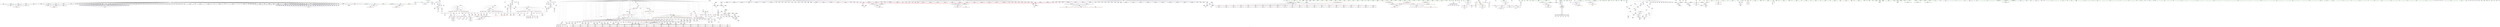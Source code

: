 digraph "SVFG" {
	label="SVFG";

	Node0x55a3146654f0 [shape=record,color=grey,label="{NodeID: 0\nNullPtr}"];
	Node0x55a3146654f0 -> Node0x55a314b0b0b0[style=solid];
	Node0x55a3146654f0 -> Node0x55a314b0b1b0[style=solid];
	Node0x55a3146654f0 -> Node0x55a314b0b280[style=solid];
	Node0x55a3146654f0 -> Node0x55a314b0b350[style=solid];
	Node0x55a3146654f0 -> Node0x55a314b0b420[style=solid];
	Node0x55a3146654f0 -> Node0x55a314b0b4f0[style=solid];
	Node0x55a3146654f0 -> Node0x55a314ac6c30[style=solid];
	Node0x55a3146654f0 -> Node0x55a314ac6d00[style=solid];
	Node0x55a3146654f0 -> Node0x55a314ac6dd0[style=solid];
	Node0x55a3146654f0 -> Node0x55a314ac6ea0[style=solid];
	Node0x55a3146654f0 -> Node0x55a314ac6f70[style=solid];
	Node0x55a3146654f0 -> Node0x55a314ac7040[style=solid];
	Node0x55a3146654f0 -> Node0x55a314ac7110[style=solid];
	Node0x55a3146654f0 -> Node0x55a314ac71e0[style=solid];
	Node0x55a3146654f0 -> Node0x55a314ac72b0[style=solid];
	Node0x55a3146654f0 -> Node0x55a314ac7380[style=solid];
	Node0x55a3146654f0 -> Node0x55a314ac7450[style=solid];
	Node0x55a3146654f0 -> Node0x55a314ac7520[style=solid];
	Node0x55a3146654f0 -> Node0x55a314ac75f0[style=solid];
	Node0x55a3146654f0 -> Node0x55a314ac76c0[style=solid];
	Node0x55a3146654f0 -> Node0x55a314ac7790[style=solid];
	Node0x55a3146654f0 -> Node0x55a314ac7860[style=solid];
	Node0x55a3146654f0 -> Node0x55a314ac7930[style=solid];
	Node0x55a3146654f0 -> Node0x55a314ac7a00[style=solid];
	Node0x55a3146654f0 -> Node0x55a314ac7ad0[style=solid];
	Node0x55a3146654f0 -> Node0x55a314ac7ba0[style=solid];
	Node0x55a3146654f0 -> Node0x55a314ac7c70[style=solid];
	Node0x55a3146654f0 -> Node0x55a314ac7d40[style=solid];
	Node0x55a3146654f0 -> Node0x55a314ac7e10[style=solid];
	Node0x55a3146654f0 -> Node0x55a314ac7ee0[style=solid];
	Node0x55a3146654f0 -> Node0x55a314ac7fb0[style=solid];
	Node0x55a3146654f0 -> Node0x55a314ac8080[style=solid];
	Node0x55a3146654f0 -> Node0x55a314ac8150[style=solid];
	Node0x55a3146654f0 -> Node0x55a314ac8220[style=solid];
	Node0x55a3146654f0 -> Node0x55a314ac82f0[style=solid];
	Node0x55a3146654f0 -> Node0x55a314ac83c0[style=solid];
	Node0x55a3146654f0 -> Node0x55a314ac8490[style=solid];
	Node0x55a3146654f0 -> Node0x55a314ac8560[style=solid];
	Node0x55a3146654f0 -> Node0x55a314ac8630[style=solid];
	Node0x55a3146654f0 -> Node0x55a314ac8700[style=solid];
	Node0x55a3146654f0 -> Node0x55a314ac87d0[style=solid];
	Node0x55a3146654f0 -> Node0x55a314ac88a0[style=solid];
	Node0x55a3146654f0 -> Node0x55a314ac8970[style=solid];
	Node0x55a3146654f0 -> Node0x55a314ac8a40[style=solid];
	Node0x55a3146654f0 -> Node0x55a314ac8b10[style=solid];
	Node0x55a3146654f0 -> Node0x55a314b0f5e0[style=solid];
	Node0x55a3146654f0 -> Node0x55a314b0f670[style=solid];
	Node0x55a3146654f0 -> Node0x55a314b0f740[style=solid];
	Node0x55a3146654f0 -> Node0x55a314b0f810[style=solid];
	Node0x55a3146654f0 -> Node0x55a314b0f8e0[style=solid];
	Node0x55a3146654f0 -> Node0x55a314b0f9b0[style=solid];
	Node0x55a3146654f0 -> Node0x55a314b0fa80[style=solid];
	Node0x55a3146654f0 -> Node0x55a314b0fb50[style=solid];
	Node0x55a3146654f0 -> Node0x55a314b0fc20[style=solid];
	Node0x55a3146654f0 -> Node0x55a314b0fcf0[style=solid];
	Node0x55a3146654f0 -> Node0x55a314b0fdc0[style=solid];
	Node0x55a3146654f0 -> Node0x55a314b0fe90[style=solid];
	Node0x55a3146654f0 -> Node0x55a314b0ff60[style=solid];
	Node0x55a3146654f0 -> Node0x55a314b10030[style=solid];
	Node0x55a3146654f0 -> Node0x55a314b10100[style=solid];
	Node0x55a3146654f0 -> Node0x55a314b101d0[style=solid];
	Node0x55a3146654f0 -> Node0x55a314b102a0[style=solid];
	Node0x55a3146654f0 -> Node0x55a314b10370[style=solid];
	Node0x55a3146654f0 -> Node0x55a314b10440[style=solid];
	Node0x55a3146654f0 -> Node0x55a314b10510[style=solid];
	Node0x55a3146654f0 -> Node0x55a314b105e0[style=solid];
	Node0x55a3146654f0 -> Node0x55a314b106b0[style=solid];
	Node0x55a3146654f0 -> Node0x55a314b10780[style=solid];
	Node0x55a3146654f0 -> Node0x55a314b10850[style=solid];
	Node0x55a3146654f0 -> Node0x55a314b10920[style=solid];
	Node0x55a3146654f0 -> Node0x55a314b109f0[style=solid];
	Node0x55a3146654f0 -> Node0x55a314b10ac0[style=solid];
	Node0x55a3146654f0 -> Node0x55a314b10b90[style=solid];
	Node0x55a3146654f0 -> Node0x55a314b10c60[style=solid];
	Node0x55a3146654f0 -> Node0x55a314b10d30[style=solid];
	Node0x55a3146654f0 -> Node0x55a314b10e00[style=solid];
	Node0x55a3146654f0 -> Node0x55a314b10ed0[style=solid];
	Node0x55a3146654f0 -> Node0x55a314b10fa0[style=solid];
	Node0x55a3146654f0 -> Node0x55a314b11070[style=solid];
	Node0x55a3146654f0 -> Node0x55a314b11140[style=solid];
	Node0x55a3146654f0 -> Node0x55a314b11210[style=solid];
	Node0x55a3146654f0 -> Node0x55a314b112e0[style=solid];
	Node0x55a3146654f0 -> Node0x55a314b113b0[style=solid];
	Node0x55a3146654f0 -> Node0x55a314b11480[style=solid];
	Node0x55a3146654f0 -> Node0x55a314b11550[style=solid];
	Node0x55a3146654f0 -> Node0x55a314b11620[style=solid];
	Node0x55a3146654f0 -> Node0x55a314b116f0[style=solid];
	Node0x55a3146654f0 -> Node0x55a314b117c0[style=solid];
	Node0x55a3146654f0 -> Node0x55a314b11890[style=solid];
	Node0x55a3146654f0 -> Node0x55a314b11960[style=solid];
	Node0x55a3146654f0 -> Node0x55a314b11a30[style=solid];
	Node0x55a3146654f0 -> Node0x55a314b11b00[style=solid];
	Node0x55a3146654f0 -> Node0x55a314b11bd0[style=solid];
	Node0x55a3146654f0 -> Node0x55a314b11ca0[style=solid];
	Node0x55a3146654f0 -> Node0x55a314b11d70[style=solid];
	Node0x55a3146654f0 -> Node0x55a314b11e40[style=solid];
	Node0x55a3146654f0 -> Node0x55a314b11f10[style=solid];
	Node0x55a3146654f0 -> Node0x55a314b11fe0[style=solid];
	Node0x55a3146654f0 -> Node0x55a314b120b0[style=solid];
	Node0x55a3146654f0 -> Node0x55a314b12180[style=solid];
	Node0x55a3146654f0 -> Node0x55a314b12250[style=solid];
	Node0x55a3146654f0 -> Node0x55a314b12320[style=solid];
	Node0x55a3146654f0 -> Node0x55a314b123f0[style=solid];
	Node0x55a3146654f0 -> Node0x55a314b124c0[style=solid];
	Node0x55a3146654f0 -> Node0x55a314b12590[style=solid];
	Node0x55a3146654f0 -> Node0x55a314b12660[style=solid];
	Node0x55a3146654f0 -> Node0x55a314b12730[style=solid];
	Node0x55a3146654f0 -> Node0x55a314b12800[style=solid];
	Node0x55a3146654f0 -> Node0x55a314b128d0[style=solid];
	Node0x55a3146654f0 -> Node0x55a314b129a0[style=solid];
	Node0x55a3146654f0 -> Node0x55a314b12a70[style=solid];
	Node0x55a3146654f0 -> Node0x55a314b12b40[style=solid];
	Node0x55a3146654f0 -> Node0x55a314b12c10[style=solid];
	Node0x55a3146654f0 -> Node0x55a314b1cd80[style=solid];
	Node0x55a314b177a0 [shape=record,color=red,label="{NodeID: 775\n1020\<--586\n\<--k\nmain\n}"];
	Node0x55a314b177a0 -> Node0x55a314b75b30[style=solid];
	Node0x55a314b31af0 [shape=record,color=grey,label="{NodeID: 1550\n853 = Binary(851, 852, )\n}"];
	Node0x55a314b31af0 -> Node0x55a314b16760[style=solid];
	Node0x55a314b0e5b0 [shape=record,color=purple,label="{NodeID: 443\n806\<--4\n\<--A\nmain\n}"];
	Node0x55a314b0e5b0 -> Node0x55a314b16280[style=solid];
	Node0x55a314ace5c0 [shape=record,color=green,label="{NodeID: 111\n622\<--623\nZ229\<--Z229_field_insensitive\nmain\n}"];
	Node0x55a314c29f80 [shape=record,color=black,label="{NodeID: 1993\n532 = PHI()\n}"];
	Node0x55a314b1d290 [shape=record,color=blue,label="{NodeID: 886\n386\<--384\n__lhs.addr\<--__lhs\n_ZStgtIcSt11char_traitsIcESaIcEEbRKNSt7__cxx1112basic_stringIT_T0_T1_EESA_\n}"];
	Node0x55a314b1d290 -> Node0x55a314b29ab0[style=dashed];
	Node0x55a314b73d30 [shape=record,color=grey,label="{NodeID: 1661\n876 = cmp(874, 875, )\n}"];
	Node0x55a314b23c40 [shape=record,color=purple,label="{NodeID: 554\n1193\<--26\narrayidx244\<--_Z2sBB5cxx11\nmain\n}"];
	Node0x55a314ac8490 [shape=record,color=black,label="{NodeID: 222\n1236\<--3\n\<--dummyVal\nmain\n}"];
	Node0x55a314ac8490 -> Node0x55a314b3faf0[style=solid];
	Node0x55a314b42530 [shape=record,color=blue,label="{NodeID: 997\n608\<--1750\nexn.slot\<--\nmain\n}"];
	Node0x55a314b42530 -> Node0x55a314b1aad0[style=dashed];
	Node0x55a314b296a0 [shape=record,color=red,label="{NodeID: 665\n349\<--185\n\<--y.addr\n_Z4TestiiNSt7__cxx1112basic_stringIcSt11char_traitsIcESaIcEEES4_S4_\n}"];
	Node0x55a314b296a0 -> Node0x55a314b14bc0[style=solid];
	Node0x55a314b14880 [shape=record,color=black,label="{NodeID: 333\n334\<--333\nidxprom90\<--\n_Z4TestiiNSt7__cxx1112basic_stringIcSt11char_traitsIcESaIcEEES4_S4_\n}"];
	Node0x55a314b07000 [shape=record,color=green,label="{NodeID: 1\n25\<--1\n__dso_handle\<--dummyObj\nGlob }"];
	Node0x55a314be26c0 [shape=record,color=yellow,style=double,label="{NodeID: 1883\n6V_1 = ENCHI(MR_6V_0)\npts\{163 \}\nFun[__cxx_global_array_dtor.4]}"];
	Node0x55a314be26c0 -> Node0x55a314b1d020[style=dashed];
	Node0x55a314b17870 [shape=record,color=red,label="{NodeID: 776\n1029\<--586\n\<--k\nmain\n}"];
	Node0x55a314b17870 -> Node0x55a314b75530[style=solid];
	Node0x55a314b31c70 [shape=record,color=grey,label="{NodeID: 1551\n859 = Binary(858, 57, )\n}"];
	Node0x55a314b31c70 -> Node0x55a314b33170[style=solid];
	Node0x55a314b0e680 [shape=record,color=purple,label="{NodeID: 444\n813\<--4\n\<--A\nmain\n}"];
	Node0x55a314ace690 [shape=record,color=green,label="{NodeID: 112\n624\<--625\nref.tmp\<--ref.tmp_field_insensitive\nmain\n|{<s0>100}}"];
	Node0x55a314ace690:s0 -> Node0x55a314c2f140[style=solid,color=red];
	Node0x55a314c2a080 [shape=record,color=black,label="{NodeID: 1994\n537 = PHI()\n}"];
	Node0x55a314b1d360 [shape=record,color=blue,label="{NodeID: 887\n388\<--385\n__rhs.addr\<--__rhs\n_ZStgtIcSt11char_traitsIcESaIcEEbRKNSt7__cxx1112basic_stringIT_T0_T1_EESA_\n}"];
	Node0x55a314b1d360 -> Node0x55a314b29b80[style=dashed];
	Node0x55a314b73eb0 [shape=record,color=grey,label="{NodeID: 1662\n141 = cmp(138, 140, )\n}"];
	Node0x55a314b23d10 [shape=record,color=purple,label="{NodeID: 555\n1194\<--26\narrayidx245\<--_Z2sBB5cxx11\nmain\n|{<s0>103}}"];
	Node0x55a314b23d10:s0 -> Node0x55a314c2fc40[style=solid,color=red];
	Node0x55a314ac8560 [shape=record,color=black,label="{NodeID: 223\n1239\<--3\n\<--dummyVal\nmain\n}"];
	Node0x55a314b42600 [shape=record,color=blue,label="{NodeID: 998\n610\<--1752\nehselector.slot\<--\nmain\n}"];
	Node0x55a314b42600 -> Node0x55a314b1aba0[style=dashed];
	Node0x55a314b29770 [shape=record,color=red,label="{NodeID: 666\n357\<--185\n\<--y.addr\n_Z4TestiiNSt7__cxx1112basic_stringIcSt11char_traitsIcESaIcEEES4_S4_\n}"];
	Node0x55a314b29770 -> Node0x55a314b14d60[style=solid];
	Node0x55a314b14950 [shape=record,color=black,label="{NodeID: 334\n339\<--338\nidxprom94\<--\n_Z4TestiiNSt7__cxx1112basic_stringIcSt11char_traitsIcESaIcEEES4_S4_\n}"];
	Node0x55a314ac3b90 [shape=record,color=green,label="{NodeID: 2\n32\<--1\n.str\<--dummyObj\nGlob }"];
	Node0x55a314b17940 [shape=record,color=red,label="{NodeID: 777\n1077\<--586\n\<--k\nmain\n}"];
	Node0x55a314b17940 -> Node0x55a314b702b0[style=solid];
	Node0x55a314b31df0 [shape=record,color=grey,label="{NodeID: 1552\n786 = Binary(785, 57, )\n}"];
	Node0x55a314b31df0 -> Node0x55a314b1e3a0[style=solid];
	Node0x55a314b0e750 [shape=record,color=purple,label="{NodeID: 445\n848\<--4\narrayidx47\<--A\nmain\n}"];
	Node0x55a314b0e750 -> Node0x55a314b1ae10[style=solid];
	Node0x55a314ace760 [shape=record,color=green,label="{NodeID: 113\n626\<--627\nref.tmp239\<--ref.tmp239_field_insensitive\nmain\n|{<s0>103}}"];
	Node0x55a314ace760:s0 -> Node0x55a314c2f140[style=solid,color=red];
	Node0x55a314c2a180 [shape=record,color=black,label="{NodeID: 1995\n726 = PHI()\n}"];
	Node0x55a314b1d430 [shape=record,color=blue,label="{NodeID: 888\n409\<--407\n__lhs.addr\<--__lhs\n_ZSteqIcEN9__gnu_cxx11__enable_ifIXsr9__is_charIT_EE7__valueEbE6__typeERKNSt7__cxx1112basic_stringIS2_St11char_traitsIS2_ESaIS2_EEESC_\n}"];
	Node0x55a314b1d430 -> Node0x55a314b29c50[style=dashed];
	Node0x55a314b1d430 -> Node0x55a314b29d20[style=dashed];
	Node0x55a314b1d430 -> Node0x55a314b29df0[style=dashed];
	Node0x55a314b74030 [shape=record,color=grey,label="{NodeID: 1663\n397 = cmp(394, 398, )\n}"];
	Node0x55a314b74030 -> Node0x55a314b15170[style=solid];
	Node0x55a314b23de0 [shape=record,color=purple,label="{NodeID: 556\n1362\<--26\narrayidx344\<--_Z2sBB5cxx11\nmain\n}"];
	Node0x55a314ac8630 [shape=record,color=black,label="{NodeID: 224\n1240\<--3\n\<--dummyVal\nmain\n}"];
	Node0x55a314ac8630 -> Node0x55a314b3fbc0[style=solid];
	Node0x55a314b426d0 [shape=record,color=blue,label="{NodeID: 999\n608\<--1756\nexn.slot\<--\nmain\n}"];
	Node0x55a314b426d0 -> Node0x55a314b1aad0[style=dashed];
	Node0x55a314b29840 [shape=record,color=red,label="{NodeID: 667\n364\<--185\n\<--y.addr\n_Z4TestiiNSt7__cxx1112basic_stringIcSt11char_traitsIcESaIcEEES4_S4_\n}"];
	Node0x55a314b29840 -> Node0x55a314b14f00[style=solid];
	Node0x55a314b14a20 [shape=record,color=black,label="{NodeID: 335\n342\<--341\nidxprom96\<--\n_Z4TestiiNSt7__cxx1112basic_stringIcSt11char_traitsIcESaIcEEES4_S4_\n}"];
	Node0x55a314ab76c0 [shape=record,color=green,label="{NodeID: 3\n34\<--1\n.str.5\<--dummyObj\nGlob }"];
	Node0x55a314b17a10 [shape=record,color=red,label="{NodeID: 778\n1103\<--586\n\<--k\nmain\n}"];
	Node0x55a314b17a10 -> Node0x55a314b6f6b0[style=solid];
	Node0x55a314b31f70 [shape=record,color=grey,label="{NodeID: 1553\n1277 = Binary(1276, 469, )\n}"];
	Node0x55a314b31f70 -> Node0x55a314b0c6d0[style=solid];
	Node0x55a314b0e820 [shape=record,color=purple,label="{NodeID: 446\n855\<--4\narrayidx51\<--A\nmain\n}"];
	Node0x55a314b0e820 -> Node0x55a314b1e880[style=solid];
	Node0x55a314ace830 [shape=record,color=green,label="{NodeID: 114\n628\<--629\nref.tmp248\<--ref.tmp248_field_insensitive\nmain\n|{<s0>106}}"];
	Node0x55a314ace830:s0 -> Node0x55a314c2f140[style=solid,color=red];
	Node0x55a314c2a280 [shape=record,color=black,label="{NodeID: 1996\n755 = PHI()\n}"];
	Node0x55a314b1d500 [shape=record,color=blue,label="{NodeID: 889\n411\<--408\n__rhs.addr\<--__rhs\n_ZSteqIcEN9__gnu_cxx11__enable_ifIXsr9__is_charIT_EE7__valueEbE6__typeERKNSt7__cxx1112basic_stringIS2_St11char_traitsIS2_ESaIS2_EEESC_\n}"];
	Node0x55a314b1d500 -> Node0x55a314b29ec0[style=dashed];
	Node0x55a314b1d500 -> Node0x55a314b29f90[style=dashed];
	Node0x55a314b741b0 [shape=record,color=grey,label="{NodeID: 1664\n198 = cmp(195, 199, )\n}"];
	Node0x55a314b23eb0 [shape=record,color=purple,label="{NodeID: 557\n1363\<--26\narrayidx345\<--_Z2sBB5cxx11\nmain\n|{<s0>153}}"];
	Node0x55a314b23eb0:s0 -> Node0x55a314c2fc40[style=solid,color=red];
	Node0x55a314ac8700 [shape=record,color=black,label="{NodeID: 225\n1242\<--3\n\<--dummyVal\nmain\n}"];
	Node0x55a314ac8700 -> Node0x55a314b3fc90[style=solid];
	Node0x55a314b427a0 [shape=record,color=blue,label="{NodeID: 1000\n610\<--1758\nehselector.slot\<--\nmain\n}"];
	Node0x55a314b427a0 -> Node0x55a314b1aba0[style=dashed];
	Node0x55a314b29910 [shape=record,color=red,label="{NodeID: 668\n371\<--185\n\<--y.addr\n_Z4TestiiNSt7__cxx1112basic_stringIcSt11char_traitsIcESaIcEEES4_S4_\n}"];
	Node0x55a314b29910 -> Node0x55a314b150a0[style=solid];
	Node0x55a314b14af0 [shape=record,color=black,label="{NodeID: 336\n347\<--346\nidxprom100\<--\n_Z4TestiiNSt7__cxx1112basic_stringIcSt11char_traitsIcESaIcEEES4_S4_\n}"];
	Node0x55a314ab7750 [shape=record,color=green,label="{NodeID: 4\n36\<--1\n.str.6\<--dummyObj\nGlob }"];
	Node0x55a314be29c0 [shape=record,color=yellow,style=double,label="{NodeID: 1886\n92V_1 = ENCHI(MR_92V_0)\npts\{1833 \}\nFun[_ZStplIcSt11char_traitsIcESaIcEENSt7__cxx1112basic_stringIT_T0_T1_EES5_RKS8_]}"];
	Node0x55a314be29c0 -> Node0x55a314b43090[style=dashed];
	Node0x55a314b17ae0 [shape=record,color=red,label="{NodeID: 779\n1187\<--586\n\<--k\nmain\n}"];
	Node0x55a314b17ae0 -> Node0x55a314b70d30[style=solid];
	Node0x55a314b320f0 [shape=record,color=grey,label="{NodeID: 1554\n1281 = Binary(1280, 469, )\n}"];
	Node0x55a314b320f0 -> Node0x55a314b0c7a0[style=solid];
	Node0x55a314b0e8f0 [shape=record,color=purple,label="{NodeID: 447\n863\<--4\narrayidx55\<--A\nmain\n}"];
	Node0x55a314b0e8f0 -> Node0x55a314b1e950[style=solid];
	Node0x55a314ace900 [shape=record,color=green,label="{NodeID: 115\n630\<--631\nagg.tmp257\<--agg.tmp257_field_insensitive\nmain\n|{<s0>112}}"];
	Node0x55a314ace900:s0 -> Node0x55a314c2d9c0[style=solid,color=red];
	Node0x55a314c2a3e0 [shape=record,color=black,label="{NodeID: 1997\n764 = PHI()\n}"];
	Node0x55a314b1d5d0 [shape=record,color=blue,label="{NodeID: 890\n451\<--398\ngo\<--\n_Z6print1NSt7__cxx1112basic_stringIcSt11char_traitsIcESaIcEEE\n}"];
	Node0x55a314b1d5d0 -> Node0x55a314bd7300[style=dashed];
	Node0x55a314b74330 [shape=record,color=grey,label="{NodeID: 1665\n1670 = cmp(1669, 229, )\n}"];
	Node0x55a314b23f80 [shape=record,color=purple,label="{NodeID: 558\n1466\<--26\narrayidx408\<--_Z2sBB5cxx11\nmain\n}"];
	Node0x55a314ac87d0 [shape=record,color=black,label="{NodeID: 226\n1296\<--3\n\<--dummyVal\nmain\n}"];
	Node0x55a314b42870 [shape=record,color=blue,label="{NodeID: 1001\n1795\<--1791\n__a.addr\<--__a\n_ZSt3maxIiERKT_S2_S2_\n}"];
	Node0x55a314b42870 -> Node0x55a314b1bbe0[style=dashed];
	Node0x55a314b42870 -> Node0x55a314b1bcb0[style=dashed];
	Node0x55a314b299e0 [shape=record,color=red,label="{NodeID: 669\n226\<--225\n\<--\n_Z4TestiiNSt7__cxx1112basic_stringIcSt11char_traitsIcESaIcEEES4_S4_\n}"];
	Node0x55a314b299e0 -> Node0x55a314b13360[style=solid];
	Node0x55a314b14bc0 [shape=record,color=black,label="{NodeID: 337\n350\<--349\nidxprom102\<--\n_Z4TestiiNSt7__cxx1112basic_stringIcSt11char_traitsIcESaIcEEES4_S4_\n}"];
	Node0x55a314ab7be0 [shape=record,color=green,label="{NodeID: 5\n38\<--1\n.str.7\<--dummyObj\nGlob }"];
	Node0x55a314b17bb0 [shape=record,color=red,label="{NodeID: 780\n1276\<--586\n\<--k\nmain\n}"];
	Node0x55a314b17bb0 -> Node0x55a314b31f70[style=solid];
	Node0x55a314b32270 [shape=record,color=grey,label="{NodeID: 1555\n781 = Binary(780, 57, )\n}"];
	Node0x55a314b32270 -> Node0x55a314b1e2d0[style=solid];
	Node0x55a314b0e9c0 [shape=record,color=purple,label="{NodeID: 448\n965\<--4\narrayidx113\<--A\nmain\n}"];
	Node0x55a314b0e9c0 -> Node0x55a314b1b080[style=solid];
	Node0x55a314ac8c50 [shape=record,color=green,label="{NodeID: 116\n632\<--633\nagg.tmp259\<--agg.tmp259_field_insensitive\nmain\n|{<s0>112}}"];
	Node0x55a314ac8c50:s0 -> Node0x55a314c2e0c0[style=solid,color=red];
	Node0x55a314c2a4e0 [shape=record,color=black,label="{NodeID: 1998\n771 = PHI()\n}"];
	Node0x55a314b1d6a0 [shape=record,color=blue,label="{NodeID: 891\n449\<--398\ni\<--\n_Z6print1NSt7__cxx1112basic_stringIcSt11char_traitsIcESaIcEEE\n}"];
	Node0x55a314b1d6a0 -> Node0x55a314bd6e00[style=dashed];
	Node0x55a314b744b0 [shape=record,color=grey,label="{NodeID: 1666\n459 = cmp(457, 458, )\n}"];
	Node0x55a314b24050 [shape=record,color=purple,label="{NodeID: 559\n1467\<--26\narrayidx409\<--_Z2sBB5cxx11\nmain\n|{<s0>181}}"];
	Node0x55a314b24050:s0 -> Node0x55a314c2fc40[style=solid,color=red];
	Node0x55a314ac88a0 [shape=record,color=black,label="{NodeID: 227\n1297\<--3\n\<--dummyVal\nmain\n}"];
	Node0x55a314ac88a0 -> Node0x55a314b3fe30[style=solid];
	Node0x55a314b42940 [shape=record,color=blue,label="{NodeID: 1002\n1797\<--1792\n__b.addr\<--__b\n_ZSt3maxIiERKT_S2_S2_\n}"];
	Node0x55a314b42940 -> Node0x55a314b1bd80[style=dashed];
	Node0x55a314b42940 -> Node0x55a314b1be50[style=dashed];
	Node0x55a314b29ab0 [shape=record,color=red,label="{NodeID: 670\n392\<--386\n\<--__lhs.addr\n_ZStgtIcSt11char_traitsIcESaIcEEbRKNSt7__cxx1112basic_stringIT_T0_T1_EESA_\n}"];
	Node0x55a314b14c90 [shape=record,color=black,label="{NodeID: 338\n355\<--354\nidxprom106\<--\n_Z4TestiiNSt7__cxx1112basic_stringIcSt11char_traitsIcESaIcEEES4_S4_\n}"];
	Node0x55a314ab7c70 [shape=record,color=green,label="{NodeID: 6\n40\<--1\n.str.8\<--dummyObj\nGlob }"];
	Node0x55a314b17c80 [shape=record,color=red,label="{NodeID: 781\n1356\<--586\n\<--k\nmain\n}"];
	Node0x55a314b17c80 -> Node0x55a314b711b0[style=solid];
	Node0x55a314b323f0 [shape=record,color=grey,label="{NodeID: 1556\n731 = Binary(730, 732, )\n}"];
	Node0x55a314b323f0 -> Node0x55a314b1df90[style=solid];
	Node0x55a314b0ea90 [shape=record,color=purple,label="{NodeID: 449\n976\<--4\narrayidx119\<--A\nmain\n}"];
	Node0x55a314b0ea90 -> Node0x55a314b1b150[style=solid];
	Node0x55a314ac8d20 [shape=record,color=green,label="{NodeID: 117\n634\<--635\nagg.tmp262\<--agg.tmp262_field_insensitive\nmain\n|{<s0>112}}"];
	Node0x55a314ac8d20:s0 -> Node0x55a314c2e340[style=solid,color=red];
	Node0x55a314c2a5b0 [shape=record,color=black,label="{NodeID: 1999\n814 = PHI()\n}"];
	Node0x55a314c2a5b0 -> Node0x55a314b16420[style=solid];
	Node0x55a314b1d770 [shape=record,color=blue,label="{NodeID: 892\n451\<--57\ngo\<--\n_Z6print1NSt7__cxx1112basic_stringIcSt11char_traitsIcESaIcEEE\n}"];
	Node0x55a314b1d770 -> Node0x55a314b2a3a0[style=dashed];
	Node0x55a314b1d770 -> Node0x55a314bd7300[style=dashed];
	Node0x55a314b74630 [shape=record,color=grey,label="{NodeID: 1667\n918 = cmp(916, 917, )\n}"];
	Node0x55a314b24120 [shape=record,color=purple,label="{NodeID: 560\n1579\<--26\narrayidx477\<--_Z2sBB5cxx11\nmain\n}"];
	Node0x55a314ac8970 [shape=record,color=black,label="{NodeID: 228\n1299\<--3\n\<--dummyVal\nmain\n}"];
	Node0x55a314ac8970 -> Node0x55a314b3ff00[style=solid];
	Node0x55a314b42a10 [shape=record,color=blue,label="{NodeID: 1003\n1793\<--1807\nretval\<--\n_ZSt3maxIiERKT_S2_S2_\n}"];
	Node0x55a314b42a10 -> Node0x55a314bb36c0[style=dashed];
	Node0x55a314b29b80 [shape=record,color=red,label="{NodeID: 671\n393\<--388\n\<--__rhs.addr\n_ZStgtIcSt11char_traitsIcESaIcEEbRKNSt7__cxx1112basic_stringIT_T0_T1_EESA_\n}"];
	Node0x55a314b14d60 [shape=record,color=black,label="{NodeID: 339\n358\<--357\nidxprom108\<--\n_Z4TestiiNSt7__cxx1112basic_stringIcSt11char_traitsIcESaIcEEES4_S4_\n}"];
	Node0x55a314ab7d00 [shape=record,color=green,label="{NodeID: 7\n42\<--1\n.str.9\<--dummyObj\nGlob }"];
	Node0x55a314be2c60 [shape=record,color=yellow,style=double,label="{NodeID: 1889\n90V_1 = ENCHI(MR_90V_0)\npts\{1831 \}\nFun[_ZStplIcSt11char_traitsIcESaIcEENSt7__cxx1112basic_stringIT_T0_T1_EES5_RKS8_]}"];
	Node0x55a314be2c60 -> Node0x55a314b42fc0[style=dashed];
	Node0x55a314b17d50 [shape=record,color=red,label="{NodeID: 782\n1460\<--586\n\<--k\nmain\n}"];
	Node0x55a314b17d50 -> Node0x55a314b720b0[style=solid];
	Node0x55a314b32570 [shape=record,color=grey,label="{NodeID: 1557\n1330 = Binary(1329, 57, )\n}"];
	Node0x55a314b32570 -> Node0x55a314b0c870[style=solid];
	Node0x55a314b0eb60 [shape=record,color=purple,label="{NodeID: 450\n792\<--7\n\<--B\nmain\n}"];
	Node0x55a314ac8df0 [shape=record,color=green,label="{NodeID: 118\n636\<--637\nX284\<--X284_field_insensitive\nmain\n}"];
	Node0x55a314c2a6e0 [shape=record,color=black,label="{NodeID: 2000\n820 = PHI()\n}"];
	Node0x55a314c2a6e0 -> Node0x55a314b164f0[style=solid];
	Node0x55a314b1d840 [shape=record,color=blue,label="{NodeID: 893\n449\<--488\ni\<--inc\n_Z6print1NSt7__cxx1112basic_stringIcSt11char_traitsIcESaIcEEE\n}"];
	Node0x55a314b1d840 -> Node0x55a314bd6e00[style=dashed];
	Node0x55a314b747b0 [shape=record,color=grey,label="{NodeID: 1668\n123 = cmp(119, 122, )\n}"];
	Node0x55a314b241f0 [shape=record,color=purple,label="{NodeID: 561\n1580\<--26\narrayidx478\<--_Z2sBB5cxx11\nmain\n|{<s0>209}}"];
	Node0x55a314b241f0:s0 -> Node0x55a314c2fc40[style=solid,color=red];
	Node0x55a314ac8a40 [shape=record,color=black,label="{NodeID: 229\n1302\<--3\n\<--dummyVal\nmain\n}"];
	Node0x55a314b42ae0 [shape=record,color=blue,label="{NodeID: 1004\n1793\<--1810\nretval\<--\n_ZSt3maxIiERKT_S2_S2_\n}"];
	Node0x55a314b42ae0 -> Node0x55a314bb36c0[style=dashed];
	Node0x55a314b29c50 [shape=record,color=red,label="{NodeID: 672\n415\<--409\n\<--__lhs.addr\n_ZSteqIcEN9__gnu_cxx11__enable_ifIXsr9__is_charIT_EE7__valueEbE6__typeERKNSt7__cxx1112basic_stringIS2_St11char_traitsIS2_ESaIS2_EEESC_\n}"];
	Node0x55a314b14e30 [shape=record,color=black,label="{NodeID: 340\n362\<--361\nidxprom111\<--\n_Z4TestiiNSt7__cxx1112basic_stringIcSt11char_traitsIcESaIcEEES4_S4_\n}"];
	Node0x55a314ab7d90 [shape=record,color=green,label="{NodeID: 8\n44\<--1\nstdin\<--dummyObj\nGlob }"];
	Node0x55a314b17e20 [shape=record,color=red,label="{NodeID: 783\n1573\<--586\n\<--k\nmain\n}"];
	Node0x55a314b17e20 -> Node0x55a314b6ffb0[style=solid];
	Node0x55a314b326f0 [shape=record,color=grey,label="{NodeID: 1558\n972 = Binary(971, 57, )\n}"];
	Node0x55a314b326f0 -> Node0x55a314b32cf0[style=solid];
	Node0x55a314b0ec30 [shape=record,color=purple,label="{NodeID: 451\n819\<--7\n\<--B\nmain\n}"];
	Node0x55a314ac8ec0 [shape=record,color=green,label="{NodeID: 119\n638\<--639\nY285\<--Y285_field_insensitive\nmain\n}"];
	Node0x55a314c2a7e0 [shape=record,color=black,label="{NodeID: 2001\n824 = PHI()\n}"];
	Node0x55a314c2a7e0 -> Node0x55a314b165c0[style=solid];
	Node0x55a314b1d910 [shape=record,color=blue,label="{NodeID: 894\n511\<--508\nop.addr\<--op\n_Z5printNSt7__cxx1112basic_stringIcSt11char_traitsIcESaIcEEEcS4_S4_\n}"];
	Node0x55a314b1d910 -> Node0x55a314b2a6e0[style=dashed];
	Node0x55a314b74930 [shape=record,color=grey,label="{NodeID: 1669\n434 = cmp(431, 398, )\n}"];
	Node0x55a314b74930 -> Node0x55a314b34df0[style=solid];
	Node0x55a314b242c0 [shape=record,color=purple,label="{NodeID: 562\n1681\<--26\narrayidx534\<--_Z2sBB5cxx11\nmain\n}"];
	Node0x55a314ac8b10 [shape=record,color=black,label="{NodeID: 230\n1303\<--3\n\<--dummyVal\nmain\n}"];
	Node0x55a314ac8b10 -> Node0x55a314b3ffd0[style=solid];
	Node0x55a314b42bb0 [shape=record,color=blue,label="{NodeID: 1005\n1822\<--1820\n__lhs.addr\<--__lhs\n_ZStplIcSt11char_traitsIcESaIcEENSt7__cxx1112basic_stringIT_T0_T1_EES5_RKS8_\n}"];
	Node0x55a314b42bb0 -> Node0x55a314b1c0c0[style=dashed];
	Node0x55a314b29d20 [shape=record,color=red,label="{NodeID: 673\n423\<--409\n\<--__lhs.addr\n_ZSteqIcEN9__gnu_cxx11__enable_ifIXsr9__is_charIT_EE7__valueEbE6__typeERKNSt7__cxx1112basic_stringIS2_St11char_traitsIS2_ESaIS2_EEESC_\n}"];
	Node0x55a314b14f00 [shape=record,color=black,label="{NodeID: 341\n365\<--364\nidxprom113\<--\n_Z4TestiiNSt7__cxx1112basic_stringIcSt11char_traitsIcESaIcEEES4_S4_\n}"];
	Node0x55a314ab7e20 [shape=record,color=green,label="{NodeID: 9\n45\<--1\n.str.10\<--dummyObj\nGlob }"];
	Node0x55a314b17ef0 [shape=record,color=red,label="{NodeID: 784\n1648\<--586\n\<--k\nmain\n}"];
	Node0x55a314b17ef0 -> Node0x55a314b34070[style=solid];
	Node0x55a314b32870 [shape=record,color=grey,label="{NodeID: 1559\n963 = Binary(961, 962, )\n}"];
	Node0x55a314b32870 -> Node0x55a314b16de0[style=solid];
	Node0x55a314b0ed00 [shape=record,color=purple,label="{NodeID: 452\n887\<--7\narrayidx68\<--B\nmain\n}"];
	Node0x55a314b0ed00 -> Node0x55a314b1aee0[style=solid];
	Node0x55a314ac8f90 [shape=record,color=green,label="{NodeID: 120\n640\<--641\nZ286\<--Z286_field_insensitive\nmain\n}"];
	Node0x55a314c2a8e0 [shape=record,color=black,label="{NodeID: 2002\n827 = PHI(1790, )\n|{<s0>74}}"];
	Node0x55a314c2a8e0:s0 -> Node0x55a314c2c360[style=solid,color=red];
	Node0x55a314b1d9e0 [shape=record,color=blue,label="{NodeID: 895\n515\<--543\nexn.slot\<--\n_Z5printNSt7__cxx1112basic_stringIcSt11char_traitsIcESaIcEEEcS4_S4_\n}"];
	Node0x55a314b1d9e0 -> Node0x55a314b2a7b0[style=dashed];
	Node0x55a314b74ab0 [shape=record,color=grey,label="{NodeID: 1670\n421 = cmp(416, 420, )\n}"];
	Node0x55a314b24390 [shape=record,color=purple,label="{NodeID: 563\n1682\<--26\narrayidx535\<--_Z2sBB5cxx11\nmain\n}"];
	Node0x55a314b0f5e0 [shape=record,color=black,label="{NodeID: 231\n1305\<--3\n\<--dummyVal\nmain\n}"];
	Node0x55a314b0f5e0 -> Node0x55a314b400a0[style=solid];
	Node0x55a314b42c80 [shape=record,color=blue,label="{NodeID: 1006\n1824\<--1821\n__rhs.addr\<--__rhs\n_ZStplIcSt11char_traitsIcESaIcEENSt7__cxx1112basic_stringIT_T0_T1_EES5_RKS8_\n}"];
	Node0x55a314b42c80 -> Node0x55a314b1c190[style=dashed];
	Node0x55a314b42c80 -> Node0x55a314b1c260[style=dashed];
	Node0x55a314b29df0 [shape=record,color=red,label="{NodeID: 674\n429\<--409\n\<--__lhs.addr\n_ZSteqIcEN9__gnu_cxx11__enable_ifIXsr9__is_charIT_EE7__valueEbE6__typeERKNSt7__cxx1112basic_stringIS2_St11char_traitsIS2_ESaIS2_EEESC_\n}"];
	Node0x55a314b14fd0 [shape=record,color=black,label="{NodeID: 342\n369\<--368\nidxprom116\<--\n_Z4TestiiNSt7__cxx1112basic_stringIcSt11char_traitsIcESaIcEEES4_S4_\n}"];
	Node0x55a314ac17f0 [shape=record,color=green,label="{NodeID: 10\n47\<--1\n.str.11\<--dummyObj\nGlob }"];
	Node0x55a314b17fc0 [shape=record,color=red,label="{NodeID: 785\n1038\<--588\n\<--l\nmain\n}"];
	Node0x55a314b17fc0 -> Node0x55a314b75230[style=solid];
	Node0x55a314b329f0 [shape=record,color=grey,label="{NodeID: 1560\n1273 = Binary(1272, 469, )\n}"];
	Node0x55a314b329f0 -> Node0x55a314b0c600[style=solid];
	Node0x55a314b0edd0 [shape=record,color=purple,label="{NodeID: 453\n894\<--7\narrayidx72\<--B\nmain\n}"];
	Node0x55a314b0edd0 -> Node0x55a314b1ebc0[style=solid];
	Node0x55a314ac9060 [shape=record,color=green,label="{NodeID: 121\n642\<--643\nagg.tmp300\<--agg.tmp300_field_insensitive\nmain\n|{<s0>134}}"];
	Node0x55a314ac9060:s0 -> Node0x55a314c2d9c0[style=solid,color=red];
	Node0x55a314c2aab0 [shape=record,color=black,label="{NodeID: 2003\n830 = PHI(1790, )\n}"];
	Node0x55a314c2aab0 -> Node0x55a314b1ad40[style=solid];
	Node0x55a314b1dab0 [shape=record,color=blue,label="{NodeID: 896\n517\<--545\nehselector.slot\<--\n_Z5printNSt7__cxx1112basic_stringIcSt11char_traitsIcESaIcEEEcS4_S4_\n}"];
	Node0x55a314b1dab0 -> Node0x55a314b2a880[style=dashed];
	Node0x55a314b74c30 [shape=record,color=grey,label="{NodeID: 1671\n914 = cmp(912, 913, )\n}"];
	Node0x55a314b24460 [shape=record,color=purple,label="{NodeID: 564\n1728\<--26\narrayidx559\<--_Z2sBB5cxx11\nmain\n}"];
	Node0x55a314b0f670 [shape=record,color=black,label="{NodeID: 232\n1308\<--3\n\<--dummyVal\nmain\n}"];
	Node0x55a314b42d50 [shape=record,color=blue,label="{NodeID: 1007\n1826\<--439\nnrvo\<--\n_ZStplIcSt11char_traitsIcESaIcEENSt7__cxx1112basic_stringIT_T0_T1_EES5_RKS8_\n}"];
	Node0x55a314b42d50 -> Node0x55a314b42ef0[style=dashed];
	Node0x55a314b29ec0 [shape=record,color=red,label="{NodeID: 675\n419\<--411\n\<--__rhs.addr\n_ZSteqIcEN9__gnu_cxx11__enable_ifIXsr9__is_charIT_EE7__valueEbE6__typeERKNSt7__cxx1112basic_stringIS2_St11char_traitsIS2_ESaIS2_EEESC_\n}"];
	Node0x55a314b150a0 [shape=record,color=black,label="{NodeID: 343\n372\<--371\nidxprom118\<--\n_Z4TestiiNSt7__cxx1112basic_stringIcSt11char_traitsIcESaIcEEES4_S4_\n}"];
	Node0x55a314ac18b0 [shape=record,color=green,label="{NodeID: 11\n49\<--1\nstdout\<--dummyObj\nGlob }"];
	Node0x55a314b18090 [shape=record,color=red,label="{NodeID: 786\n1060\<--588\n\<--l\nmain\n}"];
	Node0x55a314b18090 -> Node0x55a314b77ab0[style=solid];
	Node0x55a314b32b70 [shape=record,color=grey,label="{NodeID: 1561\n979 = Binary(978, 469, )\n}"];
	Node0x55a314b32b70 -> Node0x55a314b732b0[style=solid];
	Node0x55a314b0eea0 [shape=record,color=purple,label="{NodeID: 454\n902\<--7\narrayidx77\<--B\nmain\n}"];
	Node0x55a314b0eea0 -> Node0x55a314b1ec90[style=solid];
	Node0x55a314ac9130 [shape=record,color=green,label="{NodeID: 122\n644\<--645\nagg.tmp302\<--agg.tmp302_field_insensitive\nmain\n|{<s0>134}}"];
	Node0x55a314ac9130:s0 -> Node0x55a314c2e0c0[style=solid,color=red];
	Node0x55a314c2abf0 [shape=record,color=black,label="{NodeID: 2004\n1100 = PHI()\n}"];
	Node0x55a314b1db80 [shape=record,color=blue,label="{NodeID: 897\n515\<--550\nexn.slot\<--\n_Z5printNSt7__cxx1112basic_stringIcSt11char_traitsIcESaIcEEEcS4_S4_\n}"];
	Node0x55a314b1db80 -> Node0x55a314b2a7b0[style=dashed];
	Node0x55a314b74db0 [shape=record,color=grey,label="{NodeID: 1672\n880 = cmp(878, 879, )\n}"];
	Node0x55a314b24530 [shape=record,color=purple,label="{NodeID: 565\n1729\<--26\narrayidx560\<--_Z2sBB5cxx11\nmain\n}"];
	Node0x55a314b0f740 [shape=record,color=black,label="{NodeID: 233\n1309\<--3\n\<--dummyVal\nmain\n}"];
	Node0x55a314b0f740 -> Node0x55a314b40170[style=solid];
	Node0x55a314b42e20 [shape=record,color=blue,label="{NodeID: 1008\n1828\<--1839\n__len\<--call\n_ZStplIcSt11char_traitsIcESaIcEENSt7__cxx1112basic_stringIT_T0_T1_EES5_RKS8_\n}"];
	Node0x55a314b42e20 -> Node0x55a314b1c400[style=dashed];
	Node0x55a314b29f90 [shape=record,color=red,label="{NodeID: 676\n427\<--411\n\<--__rhs.addr\n_ZSteqIcEN9__gnu_cxx11__enable_ifIXsr9__is_charIT_EE7__valueEbE6__typeERKNSt7__cxx1112basic_stringIS2_St11char_traitsIS2_ESaIS2_EEESC_\n}"];
	Node0x55a314b15170 [shape=record,color=black,label="{NodeID: 344\n383\<--397\n_ZStgtIcSt11char_traitsIcESaIcEEbRKNSt7__cxx1112basic_stringIT_T0_T1_EESA__ret\<--cmp\n_ZStgtIcSt11char_traitsIcESaIcEEbRKNSt7__cxx1112basic_stringIT_T0_T1_EESA_\n|{<s0>14|<s1>16|<s2>19|<s3>23|<s4>25|<s5>28}}"];
	Node0x55a314b15170:s0 -> Node0x55a314c27750[style=solid,color=blue];
	Node0x55a314b15170:s1 -> Node0x55a314c283c0[style=solid,color=blue];
	Node0x55a314b15170:s2 -> Node0x55a314c287e0[style=solid,color=blue];
	Node0x55a314b15170:s3 -> Node0x55a314c27a30[style=solid,color=blue];
	Node0x55a314b15170:s4 -> Node0x55a314c27ce0[style=solid,color=blue];
	Node0x55a314b15170:s5 -> Node0x55a314c28da0[style=solid,color=blue];
	Node0x55a314ac1970 [shape=record,color=green,label="{NodeID: 12\n50\<--1\n.str.12\<--dummyObj\nGlob }"];
	Node0x55a314b18160 [shape=record,color=red,label="{NodeID: 787\n1069\<--588\n\<--l\nmain\n}"];
	Node0x55a314b18160 -> Node0x55a314b77930[style=solid];
	Node0x55a314b32cf0 [shape=record,color=grey,label="{NodeID: 1562\n974 = Binary(972, 973, )\n}"];
	Node0x55a314b32cf0 -> Node0x55a314b16f80[style=solid];
	Node0x55a314b0ef70 [shape=record,color=purple,label="{NodeID: 455\n1006\<--7\narrayidx139\<--B\nmain\n}"];
	Node0x55a314b0ef70 -> Node0x55a314b1b220[style=solid];
	Node0x55a314ac9200 [shape=record,color=green,label="{NodeID: 123\n646\<--647\nagg.tmp305\<--agg.tmp305_field_insensitive\nmain\n|{<s0>134}}"];
	Node0x55a314ac9200:s0 -> Node0x55a314c2e340[style=solid,color=red];
	Node0x55a314c2acc0 [shape=record,color=black,label="{NodeID: 2005\n1106 = PHI()\n}"];
	Node0x55a314b1dc50 [shape=record,color=blue,label="{NodeID: 898\n517\<--552\nehselector.slot\<--\n_Z5printNSt7__cxx1112basic_stringIcSt11char_traitsIcESaIcEEEcS4_S4_\n}"];
	Node0x55a314b1dc50 -> Node0x55a314b2a880[style=dashed];
	Node0x55a314b74f30 [shape=record,color=grey,label="{NodeID: 1673\n154 = cmp(150, 153, )\n}"];
	Node0x55a314b24600 [shape=record,color=purple,label="{NodeID: 566\n147\<--29\n\<--_Z2sCB5cxx11\n__cxx_global_var_init.3\n}"];
	Node0x55a314b24600 -> Node0x55a314b2fff0[style=solid];
	Node0x55a314b0f810 [shape=record,color=black,label="{NodeID: 234\n1311\<--3\n\<--dummyVal\nmain\n}"];
	Node0x55a314b0f810 -> Node0x55a314b40240[style=solid];
	Node0x55a314b42ef0 [shape=record,color=blue,label="{NodeID: 1009\n1826\<--436\nnrvo\<--\n_ZStplIcSt11char_traitsIcESaIcEENSt7__cxx1112basic_stringIT_T0_T1_EES5_RKS8_\n}"];
	Node0x55a314b42ef0 -> Node0x55a314b1c330[style=dashed];
	Node0x55a314b2a060 [shape=record,color=red,label="{NodeID: 677\n456\<--449\n\<--i\n_Z6print1NSt7__cxx1112basic_stringIcSt11char_traitsIcESaIcEEE\n}"];
	Node0x55a314b2a060 -> Node0x55a314b153e0[style=solid];
	Node0x55a314b15240 [shape=record,color=black,label="{NodeID: 345\n577\<--398\nmain_ret\<--\nmain\n}"];
	Node0x55a314ac1a30 [shape=record,color=green,label="{NodeID: 13\n52\<--1\n.str.13\<--dummyObj\nGlob }"];
	Node0x55a314b18230 [shape=record,color=red,label="{NodeID: 788\n1080\<--588\n\<--l\nmain\n}"];
	Node0x55a314b18230 -> Node0x55a314b3edf0[style=solid];
	Node0x55a314b32e70 [shape=record,color=grey,label="{NodeID: 1563\n488 = Binary(487, 57, )\n}"];
	Node0x55a314b32e70 -> Node0x55a314b1d840[style=solid];
	Node0x55a314b0f040 [shape=record,color=purple,label="{NodeID: 456\n1016\<--7\narrayidx146\<--B\nmain\n}"];
	Node0x55a314b0f040 -> Node0x55a314b1b2f0[style=solid];
	Node0x55a314ac92d0 [shape=record,color=green,label="{NodeID: 124\n648\<--649\nX326\<--X326_field_insensitive\nmain\n}"];
	Node0x55a314c2ad90 [shape=record,color=black,label="{NodeID: 2006\n1110 = PHI()\n}"];
	Node0x55a314b1dd20 [shape=record,color=blue,label="{NodeID: 899\n515\<--557\nexn.slot\<--\n_Z5printNSt7__cxx1112basic_stringIcSt11char_traitsIcESaIcEEEcS4_S4_\n}"];
	Node0x55a314b1dd20 -> Node0x55a314b2a7b0[style=dashed];
	Node0x55a314b750b0 [shape=record,color=grey,label="{NodeID: 1674\n1049 = cmp(1048, 969, )\n}"];
	Node0x55a314b246d0 [shape=record,color=purple,label="{NodeID: 567\n152\<--29\n\<--_Z2sCB5cxx11\n__cxx_global_var_init.3\n}"];
	Node0x55a314b0f8e0 [shape=record,color=black,label="{NodeID: 235\n1314\<--3\n\<--dummyVal\nmain\n}"];
	Node0x55a314b42fc0 [shape=record,color=blue,label="{NodeID: 1010\n1830\<--1859\nexn.slot\<--\n_ZStplIcSt11char_traitsIcESaIcEENSt7__cxx1112basic_stringIT_T0_T1_EES5_RKS8_\n}"];
	Node0x55a314b42fc0 -> Node0x55a314b1c4d0[style=dashed];
	Node0x55a314b2a130 [shape=record,color=red,label="{NodeID: 678\n461\<--449\n\<--i\n_Z6print1NSt7__cxx1112basic_stringIcSt11char_traitsIcESaIcEEE\n}"];
	Node0x55a314b2a130 -> Node0x55a314b154b0[style=solid];
	Node0x55a314b15310 [shape=record,color=black,label="{NodeID: 346\n406\<--438\n_ZSteqIcEN9__gnu_cxx11__enable_ifIXsr9__is_charIT_EE7__valueEbE6__typeERKNSt7__cxx1112basic_stringIS2_St11char_traitsIS2_ESaIS2_EEESC__ret\<--\n_ZSteqIcEN9__gnu_cxx11__enable_ifIXsr9__is_charIT_EE7__valueEbE6__typeERKNSt7__cxx1112basic_stringIS2_St11char_traitsIS2_ESaIS2_EEESC_\n|{<s0>15|<s1>17|<s2>18|<s3>24|<s4>26|<s5>27}}"];
	Node0x55a314b15310:s0 -> Node0x55a314c27820[style=solid,color=blue];
	Node0x55a314b15310:s1 -> Node0x55a314c28560[style=solid,color=blue];
	Node0x55a314b15310:s2 -> Node0x55a314c286a0[style=solid,color=blue];
	Node0x55a314b15310:s3 -> Node0x55a314c27ba0[style=solid,color=blue];
	Node0x55a314b15310:s4 -> Node0x55a314c28ac0[style=solid,color=blue];
	Node0x55a314b15310:s5 -> Node0x55a314c28c60[style=solid,color=blue];
	Node0x55a314ac1b30 [shape=record,color=green,label="{NodeID: 14\n54\<--1\n.str.14\<--dummyObj\nGlob }"];
	Node0x55a314b18300 [shape=record,color=red,label="{NodeID: 789\n1107\<--588\n\<--l\nmain\n}"];
	Node0x55a314b18300 -> Node0x55a314b6f830[style=solid];
	Node0x55a314b32ff0 [shape=record,color=grey,label="{NodeID: 1564\n986 = Binary(985, 57, )\n}"];
	Node0x55a314b32ff0 -> Node0x55a314b738b0[style=solid];
	Node0x55a314b0f110 [shape=record,color=purple,label="{NodeID: 457\n793\<--10\n\<--C\nmain\n}"];
	Node0x55a314ac93a0 [shape=record,color=green,label="{NodeID: 125\n650\<--651\nY327\<--Y327_field_insensitive\nmain\n}"];
	Node0x55a314c2ae60 [shape=record,color=black,label="{NodeID: 2007\n1183 = PHI()\n}"];
	Node0x55a314b1ddf0 [shape=record,color=blue,label="{NodeID: 900\n517\<--559\nehselector.slot\<--\n_Z5printNSt7__cxx1112basic_stringIcSt11char_traitsIcESaIcEEEcS4_S4_\n}"];
	Node0x55a314b1ddf0 -> Node0x55a314b2a880[style=dashed];
	Node0x55a314b75230 [shape=record,color=grey,label="{NodeID: 1675\n1039 = cmp(1038, 958, )\n}"];
	Node0x55a314b247a0 [shape=record,color=purple,label="{NodeID: 568\n153\<--29\n\<--_Z2sCB5cxx11\n__cxx_global_var_init.3\n}"];
	Node0x55a314b247a0 -> Node0x55a314b74f30[style=solid];
	Node0x55a314b0f9b0 [shape=record,color=black,label="{NodeID: 236\n1315\<--3\n\<--dummyVal\nmain\n}"];
	Node0x55a314b0f9b0 -> Node0x55a314b40310[style=solid];
	Node0x55a314b43090 [shape=record,color=blue,label="{NodeID: 1011\n1832\<--1861\nehselector.slot\<--\n_ZStplIcSt11char_traitsIcESaIcEENSt7__cxx1112basic_stringIT_T0_T1_EES5_RKS8_\n}"];
	Node0x55a314b43090 -> Node0x55a314b1c5a0[style=dashed];
	Node0x55a314b2a200 [shape=record,color=red,label="{NodeID: 679\n476\<--449\n\<--i\n_Z6print1NSt7__cxx1112basic_stringIcSt11char_traitsIcESaIcEEE\n}"];
	Node0x55a314b2a200 -> Node0x55a314b15650[style=solid];
	Node0x55a314b153e0 [shape=record,color=black,label="{NodeID: 347\n457\<--456\nconv\<--\n_Z6print1NSt7__cxx1112basic_stringIcSt11char_traitsIcESaIcEEE\n}"];
	Node0x55a314b153e0 -> Node0x55a314b744b0[style=solid];
	Node0x55a314ac2d00 [shape=record,color=green,label="{NodeID: 15\n57\<--1\n\<--dummyObj\nCan only get source location for instruction, argument, global var or function.|{<s0>134|<s1>162|<s2>218}}"];
	Node0x55a314ac2d00:s0 -> Node0x55a314c2d740[style=solid,color=red];
	Node0x55a314ac2d00:s1 -> Node0x55a314c2d740[style=solid,color=red];
	Node0x55a314ac2d00:s2 -> Node0x55a314c2d740[style=solid,color=red];
	Node0x55a314b183d0 [shape=record,color=red,label="{NodeID: 790\n1198\<--588\n\<--l\nmain\n}"];
	Node0x55a314b183d0 -> Node0x55a314b708b0[style=solid];
	Node0x55a314b33170 [shape=record,color=grey,label="{NodeID: 1565\n861 = Binary(859, 860, )\n}"];
	Node0x55a314b33170 -> Node0x55a314b16830[style=solid];
	Node0x55a314b0f1e0 [shape=record,color=purple,label="{NodeID: 458\n807\<--10\n\<--C\nmain\n}"];
	Node0x55a314ac9470 [shape=record,color=green,label="{NodeID: 126\n652\<--653\nZ328\<--Z328_field_insensitive\nmain\n}"];
	Node0x55a314c2af30 [shape=record,color=black,label="{NodeID: 2008\n1196 = PHI()\n}"];
	Node0x55a314b1dec0 [shape=record,color=blue,label="{NodeID: 901\n578\<--398\nretval\<--\nmain\n}"];
	Node0x55a314b753b0 [shape=record,color=grey,label="{NodeID: 1676\n1439 = cmp(1438, 398, )\n}"];
	Node0x55a314b24870 [shape=record,color=purple,label="{NodeID: 569\n165\<--29\n\<--_Z2sCB5cxx11\n__cxx_global_array_dtor.4\n}"];
	Node0x55a314b0fa80 [shape=record,color=black,label="{NodeID: 237\n1317\<--3\n\<--dummyVal\nmain\n}"];
	Node0x55a314b0fa80 -> Node0x55a314b403e0[style=solid];
	Node0x55a314b43160 [shape=record,color=blue,label="{NodeID: 1012\n1899\<--1894\n__s1.addr\<--__s1\n_ZNSt11char_traitsIcE7compareEPKcS2_m\n}"];
	Node0x55a314b43160 -> Node0x55a314b1c740[style=dashed];
	Node0x55a314b2a2d0 [shape=record,color=red,label="{NodeID: 680\n487\<--449\n\<--i\n_Z6print1NSt7__cxx1112basic_stringIcSt11char_traitsIcESaIcEEE\n}"];
	Node0x55a314b2a2d0 -> Node0x55a314b32e70[style=solid];
	Node0x55a314b154b0 [shape=record,color=black,label="{NodeID: 348\n462\<--461\nconv1\<--\n_Z6print1NSt7__cxx1112basic_stringIcSt11char_traitsIcESaIcEEE\n}"];
	Node0x55a314ac2e00 [shape=record,color=green,label="{NodeID: 16\n59\<--1\n.str.15\<--dummyObj\nGlob }"];
	Node0x55a314b184a0 [shape=record,color=red,label="{NodeID: 791\n1280\<--588\n\<--l\nmain\n}"];
	Node0x55a314b184a0 -> Node0x55a314b320f0[style=solid];
	Node0x55a314b332f0 [shape=record,color=grey,label="{NodeID: 1566\n1720 = Binary(1719, 57, )\n}"];
	Node0x55a314b332f0 -> Node0x55a314b0e000[style=solid];
	Node0x55a314b0f2b0 [shape=record,color=purple,label="{NodeID: 459\n809\<--10\n\<--C\nmain\n}"];
	Node0x55a314b0f2b0 -> Node0x55a314b16350[style=solid];
	Node0x55a314ac9540 [shape=record,color=green,label="{NodeID: 127\n654\<--655\nref.tmp329\<--ref.tmp329_field_insensitive\nmain\n|{<s0>150}}"];
	Node0x55a314ac9540:s0 -> Node0x55a314c2f140[style=solid,color=red];
	Node0x55a314c2b000 [shape=record,color=black,label="{NodeID: 2009\n1207 = PHI()\n}"];
	Node0x55a314b1df90 [shape=record,color=blue,label="{NodeID: 902\n580\<--731\nT\<--dec\nmain\n}"];
	Node0x55a314b1df90 -> Node0x55a314b2a950[style=dashed];
	Node0x55a314b1df90 -> Node0x55a314b1df90[style=dashed];
	Node0x55a314b75530 [shape=record,color=grey,label="{NodeID: 1677\n1030 = cmp(1029, 398, )\n}"];
	Node0x55a314b24940 [shape=record,color=purple,label="{NodeID: 570\n166\<--29\n\<--_Z2sCB5cxx11\n__cxx_global_array_dtor.4\n}"];
	Node0x55a314b24940 -> Node0x55a314b30b30[style=solid];
	Node0x55a314b0fb50 [shape=record,color=black,label="{NodeID: 238\n1390\<--3\n\<--dummyVal\nmain\n}"];
	Node0x55a314b43230 [shape=record,color=blue,label="{NodeID: 1013\n1901\<--1895\n__s2.addr\<--__s2\n_ZNSt11char_traitsIcE7compareEPKcS2_m\n}"];
	Node0x55a314b43230 -> Node0x55a314b1c810[style=dashed];
	Node0x55a314b2a3a0 [shape=record,color=red,label="{NodeID: 681\n473\<--451\n\<--go\n_Z6print1NSt7__cxx1112basic_stringIcSt11char_traitsIcESaIcEEE\n}"];
	Node0x55a314b2a3a0 -> Node0x55a314b73430[style=solid];
	Node0x55a314b15580 [shape=record,color=black,label="{NodeID: 349\n467\<--466\nconv3\<--\n_Z6print1NSt7__cxx1112basic_stringIcSt11char_traitsIcESaIcEEE\n}"];
	Node0x55a314b15580 -> Node0x55a314b735b0[style=solid];
	Node0x55a314ac2f00 [shape=record,color=green,label="{NodeID: 17\n61\<--1\n.str.16\<--dummyObj\nGlob }"];
	Node0x55a314b18570 [shape=record,color=red,label="{NodeID: 792\n1367\<--588\n\<--l\nmain\n}"];
	Node0x55a314b18570 -> Node0x55a314b70eb0[style=solid];
	Node0x55a314b33470 [shape=record,color=grey,label="{NodeID: 1567\n1475 = Binary(1474, 57, )\n}"];
	Node0x55a314b33470 -> Node0x55a314b0d4a0[style=solid];
	Node0x55a314b0f380 [shape=record,color=purple,label="{NodeID: 460\n823\<--10\n\<--C\nmain\n}"];
	Node0x55a314ac9610 [shape=record,color=green,label="{NodeID: 128\n656\<--657\nref.tmp339\<--ref.tmp339_field_insensitive\nmain\n|{<s0>153}}"];
	Node0x55a314ac9610:s0 -> Node0x55a314c2f140[style=solid,color=red];
	Node0x55a314c2b100 [shape=record,color=black,label="{NodeID: 2010\n1767 = PHI()\n}"];
	Node0x55a314b1e060 [shape=record,color=blue,label="{NodeID: 903\n582\<--398\ni\<--\nmain\n}"];
	Node0x55a314b1e060 -> Node0x55a314b2aa20[style=dashed];
	Node0x55a314b1e060 -> Node0x55a314b2aaf0[style=dashed];
	Node0x55a314b1e060 -> Node0x55a314b2abc0[style=dashed];
	Node0x55a314b1e060 -> Node0x55a314b2ac90[style=dashed];
	Node0x55a314b1e060 -> Node0x55a314b2ad60[style=dashed];
	Node0x55a314b1e060 -> Node0x55a314b2ae30[style=dashed];
	Node0x55a314b1e060 -> Node0x55a314b1e3a0[style=dashed];
	Node0x55a314b1e060 -> Node0x55a314b1e7b0[style=dashed];
	Node0x55a314b756b0 [shape=record,color=grey,label="{NodeID: 1678\n172 = cmp(169, 171, )\n}"];
	Node0x55a314b24a10 [shape=record,color=purple,label="{NodeID: 571\n171\<--29\n\<--_Z2sCB5cxx11\n__cxx_global_array_dtor.4\n}"];
	Node0x55a314b24a10 -> Node0x55a314b756b0[style=solid];
	Node0x55a314b0fc20 [shape=record,color=black,label="{NodeID: 239\n1391\<--3\n\<--dummyVal\nmain\n}"];
	Node0x55a314b0fc20 -> Node0x55a314b40580[style=solid];
	Node0x55a314b43300 [shape=record,color=blue,label="{NodeID: 1014\n1903\<--1896\n__n.addr\<--__n\n_ZNSt11char_traitsIcE7compareEPKcS2_m\n}"];
	Node0x55a314b43300 -> Node0x55a314b1c8e0[style=dashed];
	Node0x55a314b43300 -> Node0x55a314b1c9b0[style=dashed];
	Node0x55a314b2a470 [shape=record,color=red,label="{NodeID: 682\n491\<--451\n\<--go\n_Z6print1NSt7__cxx1112basic_stringIcSt11char_traitsIcESaIcEEE\n}"];
	Node0x55a314b2a470 -> Node0x55a314b73a30[style=solid];
	Node0x55a314b15650 [shape=record,color=black,label="{NodeID: 350\n477\<--476\nconv6\<--\n_Z6print1NSt7__cxx1112basic_stringIcSt11char_traitsIcESaIcEEE\n}"];
	Node0x55a314ac3000 [shape=record,color=green,label="{NodeID: 18\n64\<--1\n\<--dummyObj\nCan only get source location for instruction, argument, global var or function.}"];
	Node0x55a314b18640 [shape=record,color=red,label="{NodeID: 793\n1471\<--588\n\<--l\nmain\n}"];
	Node0x55a314b18640 -> Node0x55a314b71c30[style=solid];
	Node0x55a314b335f0 [shape=record,color=grey,label="{NodeID: 1568\n1654 = Binary(1653, 57, )\n}"];
	Node0x55a314b335f0 -> Node0x55a314b41c40[style=solid];
	Node0x55a314b0f450 [shape=record,color=purple,label="{NodeID: 461\n925\<--10\narrayidx90\<--C\nmain\n}"];
	Node0x55a314b0f450 -> Node0x55a314b1afb0[style=solid];
	Node0x55a314ac96e0 [shape=record,color=green,label="{NodeID: 129\n658\<--659\nref.tmp348\<--ref.tmp348_field_insensitive\nmain\n|{<s0>156}}"];
	Node0x55a314ac96e0:s0 -> Node0x55a314c2f140[style=solid,color=red];
	Node0x55a314c2b200 [shape=record,color=black,label="{NodeID: 2011\n1848 = PHI()\n}"];
	Node0x55a314b1e130 [shape=record,color=blue,label="{NodeID: 904\n584\<--398\nj\<--\nmain\n}"];
	Node0x55a314b1e130 -> Node0x55a314b2e160[style=dashed];
	Node0x55a314b1e130 -> Node0x55a314b2e230[style=dashed];
	Node0x55a314b1e130 -> Node0x55a314b2e300[style=dashed];
	Node0x55a314b1e130 -> Node0x55a314b2e3d0[style=dashed];
	Node0x55a314b1e130 -> Node0x55a314b2e4a0[style=dashed];
	Node0x55a314b1e130 -> Node0x55a314b2e570[style=dashed];
	Node0x55a314b1e130 -> Node0x55a314b1e130[style=dashed];
	Node0x55a314b1e130 -> Node0x55a314b1e2d0[style=dashed];
	Node0x55a314b1e130 -> Node0x55a314b3eab0[style=dashed];
	Node0x55a314b1e130 -> Node0x55a314bbaae0[style=dashed];
	Node0x55a314b75830 [shape=record,color=grey,label="{NodeID: 1679\n1033 = cmp(1032, 57, )\n}"];
	Node0x55a314b24ae0 [shape=record,color=purple,label="{NodeID: 572\n219\<--29\narrayidx14\<--_Z2sCB5cxx11\n_Z4TestiiNSt7__cxx1112basic_stringIcSt11char_traitsIcESaIcEEES4_S4_\n}"];
	Node0x55a314b0fcf0 [shape=record,color=black,label="{NodeID: 240\n1393\<--3\n\<--dummyVal\nmain\n}"];
	Node0x55a314b0fcf0 -> Node0x55a314b40650[style=solid];
	Node0x55a314b433d0 [shape=record,color=blue,label="{NodeID: 1015\n1897\<--398\nretval\<--\n_ZNSt11char_traitsIcE7compareEPKcS2_m\n}"];
	Node0x55a314b433d0 -> Node0x55a314bdaa00[style=dashed];
	Node0x55a314b2a540 [shape=record,color=red,label="{NodeID: 683\n466\<--463\n\<--call2\n_Z6print1NSt7__cxx1112basic_stringIcSt11char_traitsIcESaIcEEE\n}"];
	Node0x55a314b2a540 -> Node0x55a314b15580[style=solid];
	Node0x55a314b15720 [shape=record,color=black,label="{NodeID: 351\n480\<--479\nconv8\<--\n_Z6print1NSt7__cxx1112basic_stringIcSt11char_traitsIcESaIcEEE\n}"];
	Node0x55a314ac3100 [shape=record,color=green,label="{NodeID: 19\n199\<--1\n\<--dummyObj\nCan only get source location for instruction, argument, global var or function.}"];
	Node0x55a314b18710 [shape=record,color=red,label="{NodeID: 794\n1584\<--588\n\<--l\nmain\n}"];
	Node0x55a314b18710 -> Node0x55a314b6fb30[style=solid];
	Node0x55a314b33770 [shape=record,color=grey,label="{NodeID: 1569\n1659 = Binary(1658, 57, )\n}"];
	Node0x55a314b33770 -> Node0x55a314b41d10[style=solid];
	Node0x55a314b0f520 [shape=record,color=purple,label="{NodeID: 462\n932\<--10\narrayidx94\<--C\nmain\n}"];
	Node0x55a314b0f520 -> Node0x55a314b1ef00[style=solid];
	Node0x55a314ac97b0 [shape=record,color=green,label="{NodeID: 130\n660\<--661\nagg.tmp357\<--agg.tmp357_field_insensitive\nmain\n|{<s0>162}}"];
	Node0x55a314ac97b0:s0 -> Node0x55a314c2d9c0[style=solid,color=red];
	Node0x55a314c2b300 [shape=record,color=black,label="{NodeID: 2012\n1354 = PHI()\n}"];
	Node0x55a314b1e200 [shape=record,color=blue,label="{NodeID: 905\n777\<--398\narrayidx23\<--\nmain\n}"];
	Node0x55a314b1e200 -> Node0x55a314bb73e0[style=dashed];
	Node0x55a314b759b0 [shape=record,color=grey,label="{NodeID: 1680\n1027 = cmp(1024, 1026, )\n}"];
	Node0x55a314b24bb0 [shape=record,color=purple,label="{NodeID: 573\n222\<--29\narrayidx16\<--_Z2sCB5cxx11\n_Z4TestiiNSt7__cxx1112basic_stringIcSt11char_traitsIcESaIcEEES4_S4_\n}"];
	Node0x55a314b0fdc0 [shape=record,color=black,label="{NodeID: 241\n1396\<--3\n\<--dummyVal\nmain\n}"];
	Node0x55a314b434a0 [shape=record,color=blue,label="{NodeID: 1016\n1897\<--1916\nretval\<--call\n_ZNSt11char_traitsIcE7compareEPKcS2_m\n}"];
	Node0x55a314b434a0 -> Node0x55a314bdaa00[style=dashed];
	Node0x55a314b2a610 [shape=record,color=red,label="{NodeID: 684\n479\<--478\n\<--call7\n_Z6print1NSt7__cxx1112basic_stringIcSt11char_traitsIcESaIcEEE\n}"];
	Node0x55a314b2a610 -> Node0x55a314b15720[style=solid];
	Node0x55a314b157f0 [shape=record,color=black,label="{NodeID: 352\n530\<--529\nconv\<--\n_Z5printNSt7__cxx1112basic_stringIcSt11char_traitsIcESaIcEEEcS4_S4_\n}"];
	Node0x55a314ac3200 [shape=record,color=green,label="{NodeID: 20\n229\<--1\n\<--dummyObj\nCan only get source location for instruction, argument, global var or function.}"];
	Node0x55a314b187e0 [shape=record,color=red,label="{NodeID: 795\n1643\<--588\n\<--l\nmain\n}"];
	Node0x55a314b187e0 -> Node0x55a314b33ef0[style=solid];
	Node0x55a314b338f0 [shape=record,color=grey,label="{NodeID: 1570\n1663 = Binary(1662, 57, )\n}"];
	Node0x55a314b338f0 -> Node0x55a314b41de0[style=solid];
	Node0x55a314b1f250 [shape=record,color=purple,label="{NodeID: 463\n940\<--10\narrayidx99\<--C\nmain\n}"];
	Node0x55a314b1f250 -> Node0x55a314b1efd0[style=solid];
	Node0x55a314ac9880 [shape=record,color=green,label="{NodeID: 131\n662\<--663\nagg.tmp359\<--agg.tmp359_field_insensitive\nmain\n|{<s0>162}}"];
	Node0x55a314ac9880:s0 -> Node0x55a314c2e0c0[style=solid,color=red];
	Node0x55a314c2b400 [shape=record,color=black,label="{NodeID: 2013\n1365 = PHI()\n}"];
	Node0x55a314b1e2d0 [shape=record,color=blue,label="{NodeID: 906\n584\<--781\nj\<--inc\nmain\n}"];
	Node0x55a314b1e2d0 -> Node0x55a314b2e160[style=dashed];
	Node0x55a314b1e2d0 -> Node0x55a314b2e230[style=dashed];
	Node0x55a314b1e2d0 -> Node0x55a314b2e300[style=dashed];
	Node0x55a314b1e2d0 -> Node0x55a314b2e3d0[style=dashed];
	Node0x55a314b1e2d0 -> Node0x55a314b2e4a0[style=dashed];
	Node0x55a314b1e2d0 -> Node0x55a314b2e570[style=dashed];
	Node0x55a314b1e2d0 -> Node0x55a314b1e130[style=dashed];
	Node0x55a314b1e2d0 -> Node0x55a314b1e2d0[style=dashed];
	Node0x55a314b1e2d0 -> Node0x55a314b3eab0[style=dashed];
	Node0x55a314b1e2d0 -> Node0x55a314bbaae0[style=dashed];
	Node0x55a314b75b30 [shape=record,color=grey,label="{NodeID: 1681\n1021 = cmp(1019, 1020, )\n}"];
	Node0x55a314b24c80 [shape=record,color=purple,label="{NodeID: 574\n277\<--29\narrayidx49\<--_Z2sCB5cxx11\n_Z4TestiiNSt7__cxx1112basic_stringIcSt11char_traitsIcESaIcEEES4_S4_\n}"];
	Node0x55a314b0fe90 [shape=record,color=black,label="{NodeID: 242\n1397\<--3\n\<--dummyVal\nmain\n}"];
	Node0x55a314b0fe90 -> Node0x55a314b40720[style=solid];
	Node0x55a314b2a6e0 [shape=record,color=red,label="{NodeID: 685\n529\<--511\n\<--op.addr\n_Z5printNSt7__cxx1112basic_stringIcSt11char_traitsIcESaIcEEEcS4_S4_\n}"];
	Node0x55a314b2a6e0 -> Node0x55a314b157f0[style=solid];
	Node0x55a314b158c0 [shape=record,color=black,label="{NodeID: 353\n718\<--715\ncall\<--\nmain\n}"];
	Node0x55a314ac3300 [shape=record,color=green,label="{NodeID: 21\n398\<--1\n\<--dummyObj\nCan only get source location for instruction, argument, global var or function.|{<s0>84|<s1>112|<s2>190}}"];
	Node0x55a314ac3300:s0 -> Node0x55a314c2d740[style=solid,color=red];
	Node0x55a314ac3300:s1 -> Node0x55a314c2d740[style=solid,color=red];
	Node0x55a314ac3300:s2 -> Node0x55a314c2d740[style=solid,color=red];
	Node0x55a314b188b0 [shape=record,color=red,label="{NodeID: 796\n840\<--590\n\<--lA\nmain\n}"];
	Node0x55a314b188b0 -> Node0x55a314b72530[style=solid];
	Node0x55a314b33a70 [shape=record,color=grey,label="{NodeID: 1571\n938 = Binary(936, 937, )\n}"];
	Node0x55a314b33a70 -> Node0x55a314b16d10[style=solid];
	Node0x55a314b1f320 [shape=record,color=purple,label="{NodeID: 464\n1046\<--10\narrayidx166\<--C\nmain\n}"];
	Node0x55a314b1f320 -> Node0x55a314b1b3c0[style=solid];
	Node0x55a314ac9950 [shape=record,color=green,label="{NodeID: 132\n664\<--665\nagg.tmp362\<--agg.tmp362_field_insensitive\nmain\n|{<s0>162}}"];
	Node0x55a314ac9950:s0 -> Node0x55a314c2e340[style=solid,color=red];
	Node0x55a314c2b500 [shape=record,color=black,label="{NodeID: 2014\n1376 = PHI()\n}"];
	Node0x55a314b1e3a0 [shape=record,color=blue,label="{NodeID: 907\n582\<--786\ni\<--inc25\nmain\n}"];
	Node0x55a314b1e3a0 -> Node0x55a314b2aa20[style=dashed];
	Node0x55a314b1e3a0 -> Node0x55a314b2aaf0[style=dashed];
	Node0x55a314b1e3a0 -> Node0x55a314b2abc0[style=dashed];
	Node0x55a314b1e3a0 -> Node0x55a314b2ac90[style=dashed];
	Node0x55a314b1e3a0 -> Node0x55a314b2ad60[style=dashed];
	Node0x55a314b1e3a0 -> Node0x55a314b2ae30[style=dashed];
	Node0x55a314b1e3a0 -> Node0x55a314b1e3a0[style=dashed];
	Node0x55a314b1e3a0 -> Node0x55a314b1e7b0[style=dashed];
	Node0x55a314b75cb0 [shape=record,color=grey,label="{NodeID: 1682\n1431 = cmp(1430, 398, )\n}"];
	Node0x55a314b24d50 [shape=record,color=purple,label="{NodeID: 575\n280\<--29\narrayidx51\<--_Z2sCB5cxx11\n_Z4TestiiNSt7__cxx1112basic_stringIcSt11char_traitsIcESaIcEEES4_S4_\n|{<s0>19}}"];
	Node0x55a314b24d50:s0 -> Node0x55a314c2e750[style=solid,color=red];
	Node0x55a314b0ff60 [shape=record,color=black,label="{NodeID: 243\n1399\<--3\n\<--dummyVal\nmain\n}"];
	Node0x55a314b0ff60 -> Node0x55a314b407f0[style=solid];
	Node0x55a314b2a7b0 [shape=record,color=red,label="{NodeID: 686\n563\<--515\nexn\<--exn.slot\n_Z5printNSt7__cxx1112basic_stringIcSt11char_traitsIcESaIcEEEcS4_S4_\n}"];
	Node0x55a314b15990 [shape=record,color=black,label="{NodeID: 354\n724\<--721\ncall1\<--\nmain\n}"];
	Node0x55a314ac3400 [shape=record,color=green,label="{NodeID: 22\n436\<--1\n\<--dummyObj\nCan only get source location for instruction, argument, global var or function.}"];
	Node0x55a314b18980 [shape=record,color=red,label="{NodeID: 797\n843\<--590\n\<--lA\nmain\n}"];
	Node0x55a314b18980 -> Node0x55a314b317f0[style=solid];
	Node0x55a314b33bf0 [shape=record,color=grey,label="{NodeID: 1572\n936 = Binary(935, 57, )\n}"];
	Node0x55a314b33bf0 -> Node0x55a314b33a70[style=solid];
	Node0x55a314b1f3f0 [shape=record,color=purple,label="{NodeID: 465\n1056\<--10\narrayidx173\<--C\nmain\n}"];
	Node0x55a314b1f3f0 -> Node0x55a314b1b490[style=solid];
	Node0x55a314ac9a20 [shape=record,color=green,label="{NodeID: 133\n666\<--667\nX390\<--X390_field_insensitive\nmain\n}"];
	Node0x55a314c2b600 [shape=record,color=black,label="{NodeID: 2015\n1458 = PHI()\n}"];
	Node0x55a314b1e470 [shape=record,color=blue,label="{NodeID: 908\n590\<--817\nlA\<--conv33\nmain\n|{|<s6>73|<s7>74}}"];
	Node0x55a314b1e470 -> Node0x55a314b188b0[style=dashed];
	Node0x55a314b1e470 -> Node0x55a314b18980[style=dashed];
	Node0x55a314b1e470 -> Node0x55a314b18a50[style=dashed];
	Node0x55a314b1e470 -> Node0x55a314b18b20[style=dashed];
	Node0x55a314b1e470 -> Node0x55a314b1ad40[style=dashed];
	Node0x55a314b1e470 -> Node0x55a314bbc3e0[style=dashed];
	Node0x55a314b1e470:s6 -> Node0x55a314be1500[style=dashed,color=red];
	Node0x55a314b1e470:s7 -> Node0x55a314be1500[style=dashed,color=red];
	Node0x55a314b75e30 [shape=record,color=grey,label="{NodeID: 1683\n1428 = cmp(1426, 1427, )\n}"];
	Node0x55a314b24e20 [shape=record,color=purple,label="{NodeID: 576\n299\<--29\narrayidx65\<--_Z2sCB5cxx11\n_Z4TestiiNSt7__cxx1112basic_stringIcSt11char_traitsIcESaIcEEES4_S4_\n}"];
	Node0x55a314b10030 [shape=record,color=black,label="{NodeID: 244\n1402\<--3\n\<--dummyVal\nmain\n}"];
	Node0x55a314b2a880 [shape=record,color=red,label="{NodeID: 687\n564\<--517\nsel\<--ehselector.slot\n_Z5printNSt7__cxx1112basic_stringIcSt11char_traitsIcESaIcEEEcS4_S4_\n}"];
	Node0x55a314b15a60 [shape=record,color=black,label="{NodeID: 355\n749\<--748\nidxprom\<--\nmain\n}"];
	Node0x55a314acc0c0 [shape=record,color=green,label="{NodeID: 23\n439\<--1\n\<--dummyObj\nCan only get source location for instruction, argument, global var or function.}"];
	Node0x55a314b18a50 [shape=record,color=red,label="{NodeID: 798\n985\<--590\n\<--lA\nmain\n}"];
	Node0x55a314b18a50 -> Node0x55a314b32ff0[style=solid];
	Node0x55a314b33d70 [shape=record,color=grey,label="{NodeID: 1573\n1842 = Binary(1841, 1843, )\n}"];
	Node0x55a314b1f4c0 [shape=record,color=purple,label="{NodeID: 466\n801\<--13\n\<--Tc\nmain\n}"];
	Node0x55a314b1f4c0 -> Node0x55a314b161b0[style=solid];
	Node0x55a314ac9af0 [shape=record,color=green,label="{NodeID: 134\n668\<--669\nY391\<--Y391_field_insensitive\nmain\n}"];
	Node0x55a314c2b700 [shape=record,color=black,label="{NodeID: 2016\n1469 = PHI()\n}"];
	Node0x55a314b1e540 [shape=record,color=blue,label="{NodeID: 909\n592\<--821\nlB\<--conv35\nmain\n|{|<s6>73|<s7>74}}"];
	Node0x55a314b1e540 -> Node0x55a314b18bf0[style=dashed];
	Node0x55a314b1e540 -> Node0x55a314b18cc0[style=dashed];
	Node0x55a314b1e540 -> Node0x55a314b18d90[style=dashed];
	Node0x55a314b1e540 -> Node0x55a314b18e60[style=dashed];
	Node0x55a314b1e540 -> Node0x55a314b1ad40[style=dashed];
	Node0x55a314b1e540 -> Node0x55a314bbc8e0[style=dashed];
	Node0x55a314b1e540:s6 -> Node0x55a314be15e0[style=dashed,color=red];
	Node0x55a314b1e540:s7 -> Node0x55a314be15e0[style=dashed,color=red];
	Node0x55a314b75fb0 [shape=record,color=grey,label="{NodeID: 1684\n957 = cmp(956, 958, )\n}"];
	Node0x55a314b24ef0 [shape=record,color=purple,label="{NodeID: 577\n302\<--29\narrayidx67\<--_Z2sCB5cxx11\n_Z4TestiiNSt7__cxx1112basic_stringIcSt11char_traitsIcESaIcEEES4_S4_\n}"];
	Node0x55a314b10100 [shape=record,color=black,label="{NodeID: 245\n1403\<--3\n\<--dummyVal\nmain\n}"];
	Node0x55a314b10100 -> Node0x55a314b408c0[style=solid];
	Node0x55a314b2a950 [shape=record,color=red,label="{NodeID: 688\n730\<--580\n\<--T\nmain\n}"];
	Node0x55a314b2a950 -> Node0x55a314b323f0[style=solid];
	Node0x55a314b2a950 -> Node0x55a314b72b30[style=solid];
	Node0x55a314b15b30 [shape=record,color=black,label="{NodeID: 356\n752\<--751\nidxprom7\<--\nmain\n}"];
	Node0x55a314acc1c0 [shape=record,color=green,label="{NodeID: 24\n469\<--1\n\<--dummyObj\nCan only get source location for instruction, argument, global var or function.}"];
	Node0x55a314b18b20 [shape=record,color=red,label="{NodeID: 799\n992\<--590\n\<--lA\nmain\n}"];
	Node0x55a314b18b20 -> Node0x55a314b76d30[style=solid];
	Node0x55a314b33ef0 [shape=record,color=grey,label="{NodeID: 1574\n1644 = Binary(1643, 57, )\n}"];
	Node0x55a314b33ef0 -> Node0x55a314b41aa0[style=solid];
	Node0x55a314b1f590 [shape=record,color=purple,label="{NodeID: 467\n810\<--13\n\<--Tc\nmain\n}"];
	Node0x55a314ac9bc0 [shape=record,color=green,label="{NodeID: 135\n670\<--671\nZ392\<--Z392_field_insensitive\nmain\n}"];
	Node0x55a314c2b800 [shape=record,color=black,label="{NodeID: 2017\n1480 = PHI()\n}"];
	Node0x55a314b1e610 [shape=record,color=blue,label="{NodeID: 910\n594\<--825\nlC\<--conv37\nmain\n|{|<s6>74}}"];
	Node0x55a314b1e610 -> Node0x55a314b18f30[style=dashed];
	Node0x55a314b1e610 -> Node0x55a314b19000[style=dashed];
	Node0x55a314b1e610 -> Node0x55a314b190d0[style=dashed];
	Node0x55a314b1e610 -> Node0x55a314b191a0[style=dashed];
	Node0x55a314b1e610 -> Node0x55a314b1ad40[style=dashed];
	Node0x55a314b1e610 -> Node0x55a314bbcde0[style=dashed];
	Node0x55a314b1e610:s6 -> Node0x55a314be15e0[style=dashed,color=red];
	Node0x55a314b76130 [shape=record,color=grey,label="{NodeID: 1685\n952 = cmp(950, 951, )\n}"];
	Node0x55a314b24fc0 [shape=record,color=purple,label="{NodeID: 578\n308\<--29\narrayidx71\<--_Z2sCB5cxx11\n_Z4TestiiNSt7__cxx1112basic_stringIcSt11char_traitsIcESaIcEEES4_S4_\n}"];
	Node0x55a314b101d0 [shape=record,color=black,label="{NodeID: 246\n1405\<--3\n\<--dummyVal\nmain\n}"];
	Node0x55a314b101d0 -> Node0x55a314b40990[style=solid];
	Node0x55a314b2aa20 [shape=record,color=red,label="{NodeID: 689\n738\<--582\n\<--i\nmain\n}"];
	Node0x55a314b2aa20 -> Node0x55a314b72cb0[style=solid];
	Node0x55a314b15c00 [shape=record,color=black,label="{NodeID: 357\n759\<--758\nidxprom10\<--\nmain\n}"];
	Node0x55a314acc2c0 [shape=record,color=green,label="{NodeID: 25\n732\<--1\n\<--dummyObj\nCan only get source location for instruction, argument, global var or function.}"];
	Node0x55a314b18bf0 [shape=record,color=red,label="{NodeID: 800\n879\<--592\n\<--lB\nmain\n}"];
	Node0x55a314b18bf0 -> Node0x55a314b74db0[style=solid];
	Node0x55a314b34070 [shape=record,color=grey,label="{NodeID: 1575\n1649 = Binary(1648, 57, )\n}"];
	Node0x55a314b34070 -> Node0x55a314b41b70[style=solid];
	Node0x55a314b1f660 [shape=record,color=purple,label="{NodeID: 468\n225\<--16\n\<--op\n_Z4TestiiNSt7__cxx1112basic_stringIcSt11char_traitsIcESaIcEEES4_S4_\n}"];
	Node0x55a314b1f660 -> Node0x55a314b299e0[style=solid];
	Node0x55a314ac9c90 [shape=record,color=green,label="{NodeID: 136\n672\<--673\nref.tmp393\<--ref.tmp393_field_insensitive\nmain\n|{<s0>178}}"];
	Node0x55a314ac9c90:s0 -> Node0x55a314c2f140[style=solid,color=red];
	Node0x55a314c2b900 [shape=record,color=black,label="{NodeID: 2018\n1571 = PHI()\n}"];
	Node0x55a314b1e6e0 [shape=record,color=blue,label="{NodeID: 911\n596\<--831\nL\<--\nmain\n}"];
	Node0x55a314b1e6e0 -> Node0x55a314b19270[style=dashed];
	Node0x55a314b1e6e0 -> Node0x55a314b19340[style=dashed];
	Node0x55a314b1e6e0 -> Node0x55a314b19410[style=dashed];
	Node0x55a314b1e6e0 -> Node0x55a314b194e0[style=dashed];
	Node0x55a314b1e6e0 -> Node0x55a314b195b0[style=dashed];
	Node0x55a314b1e6e0 -> Node0x55a314b19680[style=dashed];
	Node0x55a314b1e6e0 -> Node0x55a314b19750[style=dashed];
	Node0x55a314b1e6e0 -> Node0x55a314b19820[style=dashed];
	Node0x55a314b1e6e0 -> Node0x55a314b198f0[style=dashed];
	Node0x55a314b1e6e0 -> Node0x55a314b199c0[style=dashed];
	Node0x55a314b1e6e0 -> Node0x55a314b19a90[style=dashed];
	Node0x55a314b1e6e0 -> Node0x55a314b19b60[style=dashed];
	Node0x55a314b1e6e0 -> Node0x55a314b19c30[style=dashed];
	Node0x55a314b1e6e0 -> Node0x55a314b19d00[style=dashed];
	Node0x55a314b1e6e0 -> Node0x55a314b19dd0[style=dashed];
	Node0x55a314b1e6e0 -> Node0x55a314b19ea0[style=dashed];
	Node0x55a314b1e6e0 -> Node0x55a314b19f70[style=dashed];
	Node0x55a314b1e6e0 -> Node0x55a314b1a040[style=dashed];
	Node0x55a314b1e6e0 -> Node0x55a314b1a110[style=dashed];
	Node0x55a314b1e6e0 -> Node0x55a314b1a1e0[style=dashed];
	Node0x55a314b1e6e0 -> Node0x55a314b1a2b0[style=dashed];
	Node0x55a314b1e6e0 -> Node0x55a314b1a380[style=dashed];
	Node0x55a314b1e6e0 -> Node0x55a314bbd2e0[style=dashed];
	Node0x55a314b762b0 [shape=record,color=grey,label="{NodeID: 1686\n1009 = cmp(1008, 969, )\n}"];
	Node0x55a314b25090 [shape=record,color=purple,label="{NodeID: 579\n311\<--29\narrayidx73\<--_Z2sCB5cxx11\n_Z4TestiiNSt7__cxx1112basic_stringIcSt11char_traitsIcESaIcEEES4_S4_\n|{<s0>23}}"];
	Node0x55a314b25090:s0 -> Node0x55a314c2e750[style=solid,color=red];
	Node0x55a314b102a0 [shape=record,color=black,label="{NodeID: 247\n1408\<--3\n\<--dummyVal\nmain\n}"];
	Node0x55a314b2aaf0 [shape=record,color=red,label="{NodeID: 690\n748\<--582\n\<--i\nmain\n}"];
	Node0x55a314b2aaf0 -> Node0x55a314b15a60[style=solid];
	Node0x55a314b15cd0 [shape=record,color=black,label="{NodeID: 358\n762\<--761\nidxprom12\<--\nmain\n}"];
	Node0x55a314acc3c0 [shape=record,color=green,label="{NodeID: 26\n740\<--1\n\<--dummyObj\nCan only get source location for instruction, argument, global var or function.}"];
	Node0x55a314b18cc0 [shape=record,color=red,label="{NodeID: 801\n882\<--592\n\<--lB\nmain\n}"];
	Node0x55a314b18cc0 -> Node0x55a314b353f0[style=solid];
	Node0x55a314b341f0 [shape=record,color=grey,label="{NodeID: 1576\n923 = Binary(921, 922, )\n}"];
	Node0x55a314b341f0 -> Node0x55a314b16b70[style=solid];
	Node0x55a314b1f730 [shape=record,color=purple,label="{NodeID: 469\n791\<--16\n\<--op\nmain\n}"];
	Node0x55a314ac9d60 [shape=record,color=green,label="{NodeID: 137\n674\<--675\nref.tmp403\<--ref.tmp403_field_insensitive\nmain\n|{<s0>181}}"];
	Node0x55a314ac9d60:s0 -> Node0x55a314c2f140[style=solid,color=red];
	Node0x55a314c2ba00 [shape=record,color=black,label="{NodeID: 2019\n1582 = PHI()\n}"];
	Node0x55a314b1e7b0 [shape=record,color=blue,label="{NodeID: 912\n582\<--398\ni\<--\nmain\n}"];
	Node0x55a314b1e7b0 -> Node0x55a314b2af00[style=dashed];
	Node0x55a314b1e7b0 -> Node0x55a314b2afd0[style=dashed];
	Node0x55a314b1e7b0 -> Node0x55a314b2b0a0[style=dashed];
	Node0x55a314b1e7b0 -> Node0x55a314b2b170[style=dashed];
	Node0x55a314b1e7b0 -> Node0x55a314b2b240[style=dashed];
	Node0x55a314b1e7b0 -> Node0x55a314b2b310[style=dashed];
	Node0x55a314b1e7b0 -> Node0x55a314b1ea20[style=dashed];
	Node0x55a314b1e7b0 -> Node0x55a314b1eaf0[style=dashed];
	Node0x55a314b76430 [shape=record,color=grey,label="{NodeID: 1687\n1533 = cmp(1530, 1532, )\n}"];
	Node0x55a314b25160 [shape=record,color=purple,label="{NodeID: 580\n316\<--29\narrayidx77\<--_Z2sCB5cxx11\n_Z4TestiiNSt7__cxx1112basic_stringIcSt11char_traitsIcESaIcEEES4_S4_\n}"];
	Node0x55a314b10370 [shape=record,color=black,label="{NodeID: 248\n1409\<--3\n\<--dummyVal\nmain\n}"];
	Node0x55a314b10370 -> Node0x55a314b40a60[style=solid];
	Node0x55a314b2abc0 [shape=record,color=red,label="{NodeID: 691\n758\<--582\n\<--i\nmain\n}"];
	Node0x55a314b2abc0 -> Node0x55a314b15c00[style=solid];
	Node0x55a314b15da0 [shape=record,color=black,label="{NodeID: 359\n766\<--765\nidxprom15\<--\nmain\n}"];
	Node0x55a314acc4c0 [shape=record,color=green,label="{NodeID: 27\n746\<--1\n\<--dummyObj\nCan only get source location for instruction, argument, global var or function.}"];
	Node0x55a314b18d90 [shape=record,color=red,label="{NodeID: 802\n1025\<--592\n\<--lB\nmain\n}"];
	Node0x55a314b18d90 -> Node0x55a314b36470[style=solid];
	Node0x55a314b34370 [shape=record,color=grey,label="{NodeID: 1577\n921 = Binary(920, 57, )\n}"];
	Node0x55a314b34370 -> Node0x55a314b341f0[style=solid];
	Node0x55a314b1f800 [shape=record,color=purple,label="{NodeID: 470\n795\<--16\n\<--op\nmain\n}"];
	Node0x55a314b1f800 -> Node0x55a314b1ac70[style=solid];
	Node0x55a314ac9e30 [shape=record,color=green,label="{NodeID: 138\n676\<--677\nref.tmp412\<--ref.tmp412_field_insensitive\nmain\n|{<s0>184}}"];
	Node0x55a314ac9e30:s0 -> Node0x55a314c2f140[style=solid,color=red];
	Node0x55a314c2bb00 [shape=record,color=black,label="{NodeID: 2020\n1593 = PHI()\n}"];
	Node0x55a314b1e880 [shape=record,color=blue,label="{NodeID: 913\n855\<--849\narrayidx51\<--\nmain\n}"];
	Node0x55a314b1e880 -> Node0x55a314b1ae10[style=dashed];
	Node0x55a314b1e880 -> Node0x55a314b1b080[style=dashed];
	Node0x55a314b1e880 -> Node0x55a314b1b150[style=dashed];
	Node0x55a314b1e880 -> Node0x55a314b1e880[style=dashed];
	Node0x55a314b1e880 -> Node0x55a314b1e950[style=dashed];
	Node0x55a314b1e880 -> Node0x55a314bbe1e0[style=dashed];
	Node0x55a314b765b0 [shape=record,color=grey,label="{NodeID: 1688\n1536 = cmp(1535, 398, )\n}"];
	Node0x55a314b25230 [shape=record,color=purple,label="{NodeID: 581\n319\<--29\narrayidx79\<--_Z2sCB5cxx11\n_Z4TestiiNSt7__cxx1112basic_stringIcSt11char_traitsIcESaIcEEES4_S4_\n|{<s0>24}}"];
	Node0x55a314b25230:s0 -> Node0x55a314c2cd80[style=solid,color=red];
	Node0x55a314b10440 [shape=record,color=black,label="{NodeID: 249\n1411\<--3\n\<--dummyVal\nmain\n}"];
	Node0x55a314b10440 -> Node0x55a314b40b30[style=solid];
	Node0x55a314b2ac90 [shape=record,color=red,label="{NodeID: 692\n765\<--582\n\<--i\nmain\n}"];
	Node0x55a314b2ac90 -> Node0x55a314b15da0[style=solid];
	Node0x55a314b15e70 [shape=record,color=black,label="{NodeID: 360\n769\<--768\nidxprom17\<--\nmain\n}"];
	Node0x55a314acc5c0 [shape=record,color=green,label="{NodeID: 28\n799\<--1\n\<--dummyObj\nCan only get source location for instruction, argument, global var or function.}"];
	Node0x55a314b18e60 [shape=record,color=red,label="{NodeID: 803\n1032\<--592\n\<--lB\nmain\n}"];
	Node0x55a314b18e60 -> Node0x55a314b75830[style=solid];
	Node0x55a314b344f0 [shape=record,color=grey,label="{NodeID: 1578\n928 = Binary(927, 57, )\n}"];
	Node0x55a314b344f0 -> Node0x55a314b34670[style=solid];
	Node0x55a314b1f8d0 [shape=record,color=purple,label="{NodeID: 471\n1667\<--16\n\<--op\nmain\n}"];
	Node0x55a314b1f8d0 -> Node0x55a314b1ba40[style=solid];
	Node0x55a314ac9f00 [shape=record,color=green,label="{NodeID: 139\n678\<--679\nagg.tmp421\<--agg.tmp421_field_insensitive\nmain\n|{<s0>190}}"];
	Node0x55a314ac9f00:s0 -> Node0x55a314c2d9c0[style=solid,color=red];
	Node0x55a314c2bc00 [shape=record,color=black,label="{NodeID: 2021\n1666 = PHI()\n}"];
	Node0x55a314b1e950 [shape=record,color=blue,label="{NodeID: 914\n863\<--865\narrayidx55\<--\nmain\n}"];
	Node0x55a314b1e950 -> Node0x55a314b1ae10[style=dashed];
	Node0x55a314b1e950 -> Node0x55a314b1b080[style=dashed];
	Node0x55a314b1e950 -> Node0x55a314b1b150[style=dashed];
	Node0x55a314b1e950 -> Node0x55a314b1e880[style=dashed];
	Node0x55a314b1e950 -> Node0x55a314b1e950[style=dashed];
	Node0x55a314b1e950 -> Node0x55a314bbe1e0[style=dashed];
	Node0x55a314b76730 [shape=record,color=grey,label="{NodeID: 1689\n1805 = cmp(1802, 1804, )\n}"];
	Node0x55a314b25300 [shape=record,color=purple,label="{NodeID: 582\n332\<--29\narrayidx89\<--_Z2sCB5cxx11\n_Z4TestiiNSt7__cxx1112basic_stringIcSt11char_traitsIcESaIcEEES4_S4_\n}"];
	Node0x55a314b10510 [shape=record,color=black,label="{NodeID: 250\n1494\<--3\n\<--dummyVal\nmain\n}"];
	Node0x55a314b2ad60 [shape=record,color=red,label="{NodeID: 693\n772\<--582\n\<--i\nmain\n}"];
	Node0x55a314b2ad60 -> Node0x55a314b15f40[style=solid];
	Node0x55a314b15f40 [shape=record,color=black,label="{NodeID: 361\n773\<--772\nidxprom20\<--\nmain\n}"];
	Node0x55a314acc6c0 [shape=record,color=green,label="{NodeID: 29\n865\<--1\n\<--dummyObj\nCan only get source location for instruction, argument, global var or function.}"];
	Node0x55a314be49e0 [shape=record,color=yellow,style=double,label="{NodeID: 1911\nRETMU(4V_2)\npts\{132 \}\nFun[__cxx_global_array_dtor.2]}"];
	Node0x55a314b18f30 [shape=record,color=red,label="{NodeID: 804\n917\<--594\n\<--lC\nmain\n}"];
	Node0x55a314b18f30 -> Node0x55a314b74630[style=solid];
	Node0x55a314b34670 [shape=record,color=grey,label="{NodeID: 1579\n930 = Binary(928, 929, )\n}"];
	Node0x55a314b34670 -> Node0x55a314b16c40[style=solid];
	Node0x55a314b1f9a0 [shape=record,color=purple,label="{NodeID: 472\n774\<--20\narrayidx21\<--dy\nmain\n}"];
	Node0x55a314ac9fd0 [shape=record,color=green,label="{NodeID: 140\n680\<--681\nagg.tmp423\<--agg.tmp423_field_insensitive\nmain\n|{<s0>190}}"];
	Node0x55a314ac9fd0:s0 -> Node0x55a314c2e0c0[style=solid,color=red];
	Node0x55a314c2bd00 [shape=record,color=black,label="{NodeID: 2022\n1839 = PHI()\n}"];
	Node0x55a314c2bd00 -> Node0x55a314b42e20[style=solid];
	Node0x55a314b1ea20 [shape=record,color=blue,label="{NodeID: 915\n582\<--869\ni\<--inc58\nmain\n}"];
	Node0x55a314b1ea20 -> Node0x55a314b2af00[style=dashed];
	Node0x55a314b1ea20 -> Node0x55a314b2afd0[style=dashed];
	Node0x55a314b1ea20 -> Node0x55a314b2b0a0[style=dashed];
	Node0x55a314b1ea20 -> Node0x55a314b2b170[style=dashed];
	Node0x55a314b1ea20 -> Node0x55a314b2b240[style=dashed];
	Node0x55a314b1ea20 -> Node0x55a314b2b310[style=dashed];
	Node0x55a314b1ea20 -> Node0x55a314b1ea20[style=dashed];
	Node0x55a314b1ea20 -> Node0x55a314b1eaf0[style=dashed];
	Node0x55a314b768b0 [shape=record,color=grey,label="{NodeID: 1690\n1544 = cmp(1543, 398, )\n}"];
	Node0x55a314b253d0 [shape=record,color=purple,label="{NodeID: 583\n335\<--29\narrayidx91\<--_Z2sCB5cxx11\n_Z4TestiiNSt7__cxx1112basic_stringIcSt11char_traitsIcESaIcEEES4_S4_\n|{<s0>26}}"];
	Node0x55a314b253d0:s0 -> Node0x55a314c2cd80[style=solid,color=red];
	Node0x55a314b105e0 [shape=record,color=black,label="{NodeID: 251\n1495\<--3\n\<--dummyVal\nmain\n}"];
	Node0x55a314b105e0 -> Node0x55a314b40cd0[style=solid];
	Node0x55a314b2ae30 [shape=record,color=red,label="{NodeID: 694\n785\<--582\n\<--i\nmain\n}"];
	Node0x55a314b2ae30 -> Node0x55a314b31df0[style=solid];
	Node0x55a314b16010 [shape=record,color=black,label="{NodeID: 362\n776\<--775\nidxprom22\<--\nmain\n}"];
	Node0x55a314acc7c0 [shape=record,color=green,label="{NodeID: 30\n958\<--1\n\<--dummyObj\nCan only get source location for instruction, argument, global var or function.}"];
	Node0x55a314be4af0 [shape=record,color=yellow,style=double,label="{NodeID: 1912\nRETMU(2V_2)\npts\{93 \}\nFun[__cxx_global_array_dtor]}"];
	Node0x55a314b19000 [shape=record,color=red,label="{NodeID: 805\n920\<--594\n\<--lC\nmain\n}"];
	Node0x55a314b19000 -> Node0x55a314b34370[style=solid];
	Node0x55a314b347f0 [shape=record,color=grey,label="{NodeID: 1580\n907 = Binary(906, 57, )\n}"];
	Node0x55a314b347f0 -> Node0x55a314b1ed60[style=solid];
	Node0x55a314b1fa70 [shape=record,color=purple,label="{NodeID: 473\n777\<--20\narrayidx23\<--dy\nmain\n}"];
	Node0x55a314b1fa70 -> Node0x55a314b1e200[style=solid];
	Node0x55a314aca0a0 [shape=record,color=green,label="{NodeID: 141\n682\<--683\nagg.tmp426\<--agg.tmp426_field_insensitive\nmain\n|{<s0>190}}"];
	Node0x55a314aca0a0:s0 -> Node0x55a314c2e340[style=solid,color=red];
	Node0x55a314c2be60 [shape=record,color=black,label="{NodeID: 2023\n1852 = PHI()\n}"];
	Node0x55a314b1eaf0 [shape=record,color=blue,label="{NodeID: 916\n582\<--398\ni\<--\nmain\n}"];
	Node0x55a314b1eaf0 -> Node0x55a314b2b3e0[style=dashed];
	Node0x55a314b1eaf0 -> Node0x55a314b2b4b0[style=dashed];
	Node0x55a314b1eaf0 -> Node0x55a314b2b580[style=dashed];
	Node0x55a314b1eaf0 -> Node0x55a314b2b650[style=dashed];
	Node0x55a314b1eaf0 -> Node0x55a314b2b720[style=dashed];
	Node0x55a314b1eaf0 -> Node0x55a314b2b7f0[style=dashed];
	Node0x55a314b1eaf0 -> Node0x55a314b1ed60[style=dashed];
	Node0x55a314b1eaf0 -> Node0x55a314b1ee30[style=dashed];
	Node0x55a314b76a30 [shape=record,color=grey,label="{NodeID: 1691\n1084 = cmp(1082, 1083, )\n}"];
	Node0x55a314b254a0 [shape=record,color=purple,label="{NodeID: 584\n370\<--29\narrayidx117\<--_Z2sCB5cxx11\n_Z4TestiiNSt7__cxx1112basic_stringIcSt11char_traitsIcESaIcEEES4_S4_\n}"];
	Node0x55a314b106b0 [shape=record,color=black,label="{NodeID: 252\n1497\<--3\n\<--dummyVal\nmain\n}"];
	Node0x55a314b106b0 -> Node0x55a314b40da0[style=solid];
	Node0x55a314b2af00 [shape=record,color=red,label="{NodeID: 695\n835\<--582\n\<--i\nmain\n}"];
	Node0x55a314b2af00 -> Node0x55a314b723b0[style=solid];
	Node0x55a314b160e0 [shape=record,color=black,label="{NodeID: 363\n797\<--796\nconv\<--\nmain\n}"];
	Node0x55a314b160e0 -> Node0x55a314b72830[style=solid];
	Node0x55a314acc8c0 [shape=record,color=green,label="{NodeID: 31\n969\<--1\n\<--dummyObj\nCan only get source location for instruction, argument, global var or function.}"];
	Node0x55a314b190d0 [shape=record,color=red,label="{NodeID: 806\n1065\<--594\n\<--lC\nmain\n}"];
	Node0x55a314b190d0 -> Node0x55a314b71db0[style=solid];
	Node0x55a314b34970 [shape=record,color=grey,label="{NodeID: 1581\n1673 = Binary(1672, 57, )\n}"];
	Node0x55a314b34970 -> Node0x55a314b0dd90[style=solid];
	Node0x55a314b1fb40 [shape=record,color=purple,label="{NodeID: 474\n1091\<--20\narrayidx192\<--dy\nmain\n}"];
	Node0x55a314aca170 [shape=record,color=green,label="{NodeID: 142\n684\<--685\nX459\<--X459_field_insensitive\nmain\n}"];
	Node0x55a314c2bf30 [shape=record,color=black,label="{NodeID: 2024\n1881 = PHI()\n}"];
	Node0x55a314b1ebc0 [shape=record,color=blue,label="{NodeID: 917\n894\<--888\narrayidx72\<--\nmain\n}"];
	Node0x55a314b1ebc0 -> Node0x55a314b1aee0[style=dashed];
	Node0x55a314b1ebc0 -> Node0x55a314b1b220[style=dashed];
	Node0x55a314b1ebc0 -> Node0x55a314b1b2f0[style=dashed];
	Node0x55a314b1ebc0 -> Node0x55a314b1ebc0[style=dashed];
	Node0x55a314b1ebc0 -> Node0x55a314b1ec90[style=dashed];
	Node0x55a314b1ebc0 -> Node0x55a314bbe6e0[style=dashed];
	Node0x55a314b76bb0 [shape=record,color=grey,label="{NodeID: 1692\n1087 = cmp(1086, 398, )\n}"];
	Node0x55a314b25570 [shape=record,color=purple,label="{NodeID: 585\n373\<--29\narrayidx119\<--_Z2sCB5cxx11\n_Z4TestiiNSt7__cxx1112basic_stringIcSt11char_traitsIcESaIcEEES4_S4_\n}"];
	Node0x55a314b10780 [shape=record,color=black,label="{NodeID: 253\n1500\<--3\n\<--dummyVal\nmain\n}"];
	Node0x55a314b2afd0 [shape=record,color=red,label="{NodeID: 696\n839\<--582\n\<--i\nmain\n}"];
	Node0x55a314b2afd0 -> Node0x55a314b72530[style=solid];
	Node0x55a314b161b0 [shape=record,color=black,label="{NodeID: 364\n803\<--801\ncall29\<--\nmain\n}"];
	Node0x55a314acc9c0 [shape=record,color=green,label="{NodeID: 32\n1691\<--1\n\<--dummyObj\nCan only get source location for instruction, argument, global var or function.|{<s0>235}}"];
	Node0x55a314acc9c0:s0 -> Node0x55a314c2c900[style=solid,color=red];
	Node0x55a314b191a0 [shape=record,color=red,label="{NodeID: 807\n1072\<--594\n\<--lC\nmain\n}"];
	Node0x55a314b191a0 -> Node0x55a314b77630[style=solid];
	Node0x55a314b34af0 [shape=record,color=grey,label="{NodeID: 1582\n900 = Binary(898, 899, )\n}"];
	Node0x55a314b34af0 -> Node0x55a314b16aa0[style=solid];
	Node0x55a314b1fc10 [shape=record,color=purple,label="{NodeID: 475\n1092\<--20\narrayidx193\<--dy\nmain\n}"];
	Node0x55a314b1fc10 -> Node0x55a314b3eec0[style=solid];
	Node0x55a314aca240 [shape=record,color=green,label="{NodeID: 143\n686\<--687\nY460\<--Y460_field_insensitive\nmain\n}"];
	Node0x55a314c2c000 [shape=record,color=black,label="{NodeID: 2025\n1916 = PHI()\n}"];
	Node0x55a314c2c000 -> Node0x55a314b434a0[style=solid];
	Node0x55a314b1ec90 [shape=record,color=blue,label="{NodeID: 918\n902\<--865\narrayidx77\<--\nmain\n}"];
	Node0x55a314b1ec90 -> Node0x55a314b1aee0[style=dashed];
	Node0x55a314b1ec90 -> Node0x55a314b1b220[style=dashed];
	Node0x55a314b1ec90 -> Node0x55a314b1b2f0[style=dashed];
	Node0x55a314b1ec90 -> Node0x55a314b1ebc0[style=dashed];
	Node0x55a314b1ec90 -> Node0x55a314b1ec90[style=dashed];
	Node0x55a314b1ec90 -> Node0x55a314bbe6e0[style=dashed];
	Node0x55a314b76d30 [shape=record,color=grey,label="{NodeID: 1693\n993 = cmp(992, 57, )\n}"];
	Node0x55a314b25640 [shape=record,color=purple,label="{NodeID: 586\n750\<--29\narrayidx\<--_Z2sCB5cxx11\nmain\n}"];
	Node0x55a314b10850 [shape=record,color=black,label="{NodeID: 254\n1501\<--3\n\<--dummyVal\nmain\n}"];
	Node0x55a314b10850 -> Node0x55a314b40e70[style=solid];
	Node0x55a314b2b0a0 [shape=record,color=red,label="{NodeID: 697\n845\<--582\n\<--i\nmain\n}"];
	Node0x55a314b2b0a0 -> Node0x55a314b31670[style=solid];
	Node0x55a314b16280 [shape=record,color=black,label="{NodeID: 365\n808\<--806\ncall30\<--\nmain\n}"];
	Node0x55a314accac0 [shape=record,color=green,label="{NodeID: 33\n1738\<--1\n\<--dummyObj\nCan only get source location for instruction, argument, global var or function.|{<s0>245}}"];
	Node0x55a314accac0:s0 -> Node0x55a314c2c900[style=solid,color=red];
	Node0x55a314b19270 [shape=record,color=red,label="{NodeID: 808\n836\<--596\n\<--L\nmain\n}"];
	Node0x55a314b19270 -> Node0x55a314b723b0[style=solid];
	Node0x55a314b34c70 [shape=record,color=grey,label="{NodeID: 1583\n1679 = Binary(1678, 57, )\n}"];
	Node0x55a314b34c70 -> Node0x55a314b0de60[style=solid];
	Node0x55a314b1fce0 [shape=record,color=purple,label="{NodeID: 476\n1159\<--20\narrayidx221\<--dy\nmain\n}"];
	Node0x55a314aca310 [shape=record,color=green,label="{NodeID: 144\n688\<--689\nZ461\<--Z461_field_insensitive\nmain\n}"];
	Node0x55a314c2c160 [shape=record,color=black,label="{NodeID: 2026\n130 = PHI()\n0th arg __cxx_global_array_dtor.2 }"];
	Node0x55a314c2c160 -> Node0x55a314b1cf50[style=solid];
	Node0x55a314b1ed60 [shape=record,color=blue,label="{NodeID: 919\n582\<--907\ni\<--inc80\nmain\n}"];
	Node0x55a314b1ed60 -> Node0x55a314b2b3e0[style=dashed];
	Node0x55a314b1ed60 -> Node0x55a314b2b4b0[style=dashed];
	Node0x55a314b1ed60 -> Node0x55a314b2b580[style=dashed];
	Node0x55a314b1ed60 -> Node0x55a314b2b650[style=dashed];
	Node0x55a314b1ed60 -> Node0x55a314b2b720[style=dashed];
	Node0x55a314b1ed60 -> Node0x55a314b2b7f0[style=dashed];
	Node0x55a314b1ed60 -> Node0x55a314b1ed60[style=dashed];
	Node0x55a314b1ed60 -> Node0x55a314b1ee30[style=dashed];
	Node0x55a314b76eb0 [shape=record,color=grey,label="{NodeID: 1694\n999 = cmp(998, 958, )\n}"];
	Node0x55a314b25710 [shape=record,color=purple,label="{NodeID: 587\n753\<--29\narrayidx8\<--_Z2sCB5cxx11\nmain\n}"];
	Node0x55a314b10920 [shape=record,color=black,label="{NodeID: 255\n1503\<--3\n\<--dummyVal\nmain\n}"];
	Node0x55a314b10920 -> Node0x55a314b40f40[style=solid];
	Node0x55a314b2b170 [shape=record,color=red,label="{NodeID: 698\n852\<--582\n\<--i\nmain\n}"];
	Node0x55a314b2b170 -> Node0x55a314b31af0[style=solid];
	Node0x55a314b16350 [shape=record,color=black,label="{NodeID: 366\n811\<--809\ncall31\<--\nmain\n}"];
	Node0x55a314accbc0 [shape=record,color=green,label="{NodeID: 34\n1843\<--1\n\<--dummyObj\nCan only get source location for instruction, argument, global var or function.}"];
	Node0x55a314b19340 [shape=record,color=red,label="{NodeID: 809\n850\<--596\n\<--L\nmain\n}"];
	Node0x55a314b19340 -> Node0x55a314b31970[style=solid];
	Node0x55a314b34df0 [shape=record,color=grey,label="{NodeID: 1584\n435 = Binary(434, 436, )\n}"];
	Node0x55a314b34df0 -> Node0x55a314b2fa50[style=solid];
	Node0x55a314b1fdb0 [shape=record,color=purple,label="{NodeID: 477\n1160\<--20\narrayidx222\<--dy\nmain\n}"];
	Node0x55a314b1fdb0 -> Node0x55a314b1b560[style=solid];
	Node0x55a314aca3e0 [shape=record,color=green,label="{NodeID: 145\n690\<--691\nref.tmp462\<--ref.tmp462_field_insensitive\nmain\n|{<s0>206}}"];
	Node0x55a314aca3e0:s0 -> Node0x55a314c2f140[style=solid,color=red];
	Node0x55a314c2c260 [shape=record,color=black,label="{NodeID: 2027\n91 = PHI()\n0th arg __cxx_global_array_dtor }"];
	Node0x55a314c2c260 -> Node0x55a314b1ce80[style=solid];
	Node0x55a314b1ee30 [shape=record,color=blue,label="{NodeID: 920\n582\<--398\ni\<--\nmain\n}"];
	Node0x55a314b1ee30 -> Node0x55a314b2b8c0[style=dashed];
	Node0x55a314b1ee30 -> Node0x55a314b2b990[style=dashed];
	Node0x55a314b1ee30 -> Node0x55a314b2ba60[style=dashed];
	Node0x55a314b1ee30 -> Node0x55a314b2bb30[style=dashed];
	Node0x55a314b1ee30 -> Node0x55a314b2bc00[style=dashed];
	Node0x55a314b1ee30 -> Node0x55a314b2bcd0[style=dashed];
	Node0x55a314b1ee30 -> Node0x55a314b1f0a0[style=dashed];
	Node0x55a314b1ee30 -> Node0x55a314b1f170[style=dashed];
	Node0x55a314b77030 [shape=record,color=grey,label="{NodeID: 1695\n1162 = cmp(1161, 398, )\n}"];
	Node0x55a314b257e0 [shape=record,color=purple,label="{NodeID: 588\n1204\<--29\narrayidx253\<--_Z2sCB5cxx11\nmain\n}"];
	Node0x55a314b109f0 [shape=record,color=black,label="{NodeID: 256\n1506\<--3\n\<--dummyVal\nmain\n}"];
	Node0x55a314b2b240 [shape=record,color=red,label="{NodeID: 699\n860\<--582\n\<--i\nmain\n}"];
	Node0x55a314b2b240 -> Node0x55a314b33170[style=solid];
	Node0x55a314b16420 [shape=record,color=black,label="{NodeID: 367\n817\<--814\nconv33\<--call32\nmain\n}"];
	Node0x55a314b16420 -> Node0x55a314b1e470[style=solid];
	Node0x55a314acccc0 [shape=record,color=green,label="{NodeID: 35\n4\<--6\nA\<--A_field_insensitive\nGlob }"];
	Node0x55a314acccc0 -> Node0x55a314b0e410[style=solid];
	Node0x55a314acccc0 -> Node0x55a314b0e4e0[style=solid];
	Node0x55a314acccc0 -> Node0x55a314b0e5b0[style=solid];
	Node0x55a314acccc0 -> Node0x55a314b0e680[style=solid];
	Node0x55a314acccc0 -> Node0x55a314b0e750[style=solid];
	Node0x55a314acccc0 -> Node0x55a314b0e820[style=solid];
	Node0x55a314acccc0 -> Node0x55a314b0e8f0[style=solid];
	Node0x55a314acccc0 -> Node0x55a314b0e9c0[style=solid];
	Node0x55a314acccc0 -> Node0x55a314b0ea90[style=solid];
	Node0x55a314b19410 [shape=record,color=red,label="{NodeID: 810\n858\<--596\n\<--L\nmain\n}"];
	Node0x55a314b19410 -> Node0x55a314b31c70[style=solid];
	Node0x55a314b34f70 [shape=record,color=grey,label="{NodeID: 1585\n1685 = Binary(1684, 57, )\n}"];
	Node0x55a314b34f70 -> Node0x55a314b0df30[style=solid];
	Node0x55a314b1fe80 [shape=record,color=purple,label="{NodeID: 478\n1166\<--20\narrayidx225\<--dy\nmain\n}"];
	Node0x55a314aca4b0 [shape=record,color=green,label="{NodeID: 146\n692\<--693\nref.tmp472\<--ref.tmp472_field_insensitive\nmain\n|{<s0>209}}"];
	Node0x55a314aca4b0:s0 -> Node0x55a314c2f140[style=solid,color=red];
	Node0x55a314c2c360 [shape=record,color=black,label="{NodeID: 2028\n1791 = PHI(590, 827, )\n0th arg _ZSt3maxIiERKT_S2_S2_ }"];
	Node0x55a314c2c360 -> Node0x55a314b42870[style=solid];
	Node0x55a314b1ef00 [shape=record,color=blue,label="{NodeID: 921\n932\<--926\narrayidx94\<--\nmain\n}"];
	Node0x55a314b1ef00 -> Node0x55a314b1afb0[style=dashed];
	Node0x55a314b1ef00 -> Node0x55a314b1b3c0[style=dashed];
	Node0x55a314b1ef00 -> Node0x55a314b1b490[style=dashed];
	Node0x55a314b1ef00 -> Node0x55a314b1ef00[style=dashed];
	Node0x55a314b1ef00 -> Node0x55a314b1efd0[style=dashed];
	Node0x55a314b1ef00 -> Node0x55a314bbebe0[style=dashed];
	Node0x55a314b771b0 [shape=record,color=grey,label="{NodeID: 1696\n1262 = cmp(1261, 398, )\n}"];
	Node0x55a314b258b0 [shape=record,color=purple,label="{NodeID: 589\n1205\<--29\narrayidx254\<--_Z2sCB5cxx11\nmain\n|{<s0>106}}"];
	Node0x55a314b258b0:s0 -> Node0x55a314c2fc40[style=solid,color=red];
	Node0x55a314b10ac0 [shape=record,color=black,label="{NodeID: 257\n1507\<--3\n\<--dummyVal\nmain\n}"];
	Node0x55a314b10ac0 -> Node0x55a314b41010[style=solid];
	Node0x55a314b2b310 [shape=record,color=red,label="{NodeID: 700\n868\<--582\n\<--i\nmain\n}"];
	Node0x55a314b2b310 -> Node0x55a314b359f0[style=solid];
	Node0x55a314b164f0 [shape=record,color=black,label="{NodeID: 368\n821\<--820\nconv35\<--call34\nmain\n}"];
	Node0x55a314b164f0 -> Node0x55a314b1e540[style=solid];
	Node0x55a314accdc0 [shape=record,color=green,label="{NodeID: 36\n7\<--9\nB\<--B_field_insensitive\nGlob }"];
	Node0x55a314accdc0 -> Node0x55a314b0eb60[style=solid];
	Node0x55a314accdc0 -> Node0x55a314b0ec30[style=solid];
	Node0x55a314accdc0 -> Node0x55a314b0ed00[style=solid];
	Node0x55a314accdc0 -> Node0x55a314b0edd0[style=solid];
	Node0x55a314accdc0 -> Node0x55a314b0eea0[style=solid];
	Node0x55a314accdc0 -> Node0x55a314b0ef70[style=solid];
	Node0x55a314accdc0 -> Node0x55a314b0f040[style=solid];
	Node0x55a314b194e0 [shape=record,color=red,label="{NodeID: 811\n875\<--596\n\<--L\nmain\n}"];
	Node0x55a314b194e0 -> Node0x55a314b73d30[style=solid];
	Node0x55a314b350f0 [shape=record,color=grey,label="{NodeID: 1586\n885 = Binary(883, 884, )\n}"];
	Node0x55a314b350f0 -> Node0x55a314b16900[style=solid];
	Node0x55a314b1ff50 [shape=record,color=purple,label="{NodeID: 479\n1167\<--20\narrayidx226\<--dy\nmain\n}"];
	Node0x55a314b1ff50 -> Node0x55a314b3f610[style=solid];
	Node0x55a314aca580 [shape=record,color=green,label="{NodeID: 147\n694\<--695\nref.tmp481\<--ref.tmp481_field_insensitive\nmain\n|{<s0>212}}"];
	Node0x55a314aca580:s0 -> Node0x55a314c2f140[style=solid,color=red];
	Node0x55a314c2c600 [shape=record,color=black,label="{NodeID: 2029\n1792 = PHI(592, 594, )\n1st arg _ZSt3maxIiERKT_S2_S2_ }"];
	Node0x55a314c2c600 -> Node0x55a314b42940[style=solid];
	Node0x55a314b1efd0 [shape=record,color=blue,label="{NodeID: 922\n940\<--865\narrayidx99\<--\nmain\n}"];
	Node0x55a314b1efd0 -> Node0x55a314b1afb0[style=dashed];
	Node0x55a314b1efd0 -> Node0x55a314b1b3c0[style=dashed];
	Node0x55a314b1efd0 -> Node0x55a314b1b490[style=dashed];
	Node0x55a314b1efd0 -> Node0x55a314b1ef00[style=dashed];
	Node0x55a314b1efd0 -> Node0x55a314b1efd0[style=dashed];
	Node0x55a314b1efd0 -> Node0x55a314bbebe0[style=dashed];
	Node0x55a314b77330 [shape=record,color=grey,label="{NodeID: 1697\n228 = cmp(227, 229, )\n}"];
	Node0x55a314b25980 [shape=record,color=purple,label="{NodeID: 590\n1373\<--29\narrayidx353\<--_Z2sCB5cxx11\nmain\n}"];
	Node0x55a314b10b90 [shape=record,color=black,label="{NodeID: 258\n1509\<--3\n\<--dummyVal\nmain\n}"];
	Node0x55a314b10b90 -> Node0x55a314b410e0[style=solid];
	Node0x55a314b2b3e0 [shape=record,color=red,label="{NodeID: 701\n874\<--582\n\<--i\nmain\n}"];
	Node0x55a314b2b3e0 -> Node0x55a314b73d30[style=solid];
	Node0x55a314b165c0 [shape=record,color=black,label="{NodeID: 369\n825\<--824\nconv37\<--call36\nmain\n}"];
	Node0x55a314b165c0 -> Node0x55a314b1e610[style=solid];
	Node0x55a314accec0 [shape=record,color=green,label="{NodeID: 37\n10\<--12\nC\<--C_field_insensitive\nGlob }"];
	Node0x55a314accec0 -> Node0x55a314b0f110[style=solid];
	Node0x55a314accec0 -> Node0x55a314b0f1e0[style=solid];
	Node0x55a314accec0 -> Node0x55a314b0f2b0[style=solid];
	Node0x55a314accec0 -> Node0x55a314b0f380[style=solid];
	Node0x55a314accec0 -> Node0x55a314b0f450[style=solid];
	Node0x55a314accec0 -> Node0x55a314b0f520[style=solid];
	Node0x55a314accec0 -> Node0x55a314b1f250[style=solid];
	Node0x55a314accec0 -> Node0x55a314b1f320[style=solid];
	Node0x55a314accec0 -> Node0x55a314b1f3f0[style=solid];
	Node0x55a314b195b0 [shape=record,color=red,label="{NodeID: 812\n889\<--596\n\<--L\nmain\n}"];
	Node0x55a314b195b0 -> Node0x55a314b356f0[style=solid];
	Node0x55a314b35270 [shape=record,color=grey,label="{NodeID: 1587\n1726 = Binary(1725, 57, )\n}"];
	Node0x55a314b35270 -> Node0x55a314b0e0d0[style=solid];
	Node0x55a314b20020 [shape=record,color=purple,label="{NodeID: 480\n1266\<--20\narrayidx282\<--dy\nmain\n}"];
	Node0x55a314aca650 [shape=record,color=green,label="{NodeID: 148\n696\<--697\nagg.tmp490\<--agg.tmp490_field_insensitive\nmain\n|{<s0>218}}"];
	Node0x55a314aca650:s0 -> Node0x55a314c2d9c0[style=solid,color=red];
	Node0x55a314c2c780 [shape=record,color=black,label="{NodeID: 2030\n507 = PHI(702, 708, )\n0th arg _Z5printNSt7__cxx1112basic_stringIcSt11char_traitsIcESaIcEEEcS4_S4_ }"];
	Node0x55a314b1f0a0 [shape=record,color=blue,label="{NodeID: 923\n582\<--945\ni\<--inc102\nmain\n}"];
	Node0x55a314b1f0a0 -> Node0x55a314b2b8c0[style=dashed];
	Node0x55a314b1f0a0 -> Node0x55a314b2b990[style=dashed];
	Node0x55a314b1f0a0 -> Node0x55a314b2ba60[style=dashed];
	Node0x55a314b1f0a0 -> Node0x55a314b2bb30[style=dashed];
	Node0x55a314b1f0a0 -> Node0x55a314b2bc00[style=dashed];
	Node0x55a314b1f0a0 -> Node0x55a314b2bcd0[style=dashed];
	Node0x55a314b1f0a0 -> Node0x55a314b1f0a0[style=dashed];
	Node0x55a314b1f0a0 -> Node0x55a314b1f170[style=dashed];
	Node0x55a314b774b0 [shape=record,color=grey,label="{NodeID: 1698\n1259 = cmp(1256, 1258, )\n}"];
	Node0x55a314b25a50 [shape=record,color=purple,label="{NodeID: 591\n1374\<--29\narrayidx354\<--_Z2sCB5cxx11\nmain\n|{<s0>156}}"];
	Node0x55a314b25a50:s0 -> Node0x55a314c2fc40[style=solid,color=red];
	Node0x55a314b10c60 [shape=record,color=black,label="{NodeID: 259\n1512\<--3\n\<--dummyVal\nmain\n}"];
	Node0x55a314b2b4b0 [shape=record,color=red,label="{NodeID: 702\n878\<--582\n\<--i\nmain\n}"];
	Node0x55a314b2b4b0 -> Node0x55a314b74db0[style=solid];
	Node0x55a314b16690 [shape=record,color=black,label="{NodeID: 370\n847\<--846\nidxprom46\<--sub45\nmain\n}"];
	Node0x55a314accfc0 [shape=record,color=green,label="{NodeID: 38\n13\<--15\nTc\<--Tc_field_insensitive\nGlob }"];
	Node0x55a314accfc0 -> Node0x55a314b1f4c0[style=solid];
	Node0x55a314accfc0 -> Node0x55a314b1f590[style=solid];
	Node0x55a314b19680 [shape=record,color=red,label="{NodeID: 813\n897\<--596\n\<--L\nmain\n}"];
	Node0x55a314b19680 -> Node0x55a314b35570[style=solid];
	Node0x55a314b353f0 [shape=record,color=grey,label="{NodeID: 1588\n883 = Binary(882, 57, )\n}"];
	Node0x55a314b353f0 -> Node0x55a314b350f0[style=solid];
	Node0x55a314b200f0 [shape=record,color=purple,label="{NodeID: 481\n1267\<--20\narrayidx283\<--dy\nmain\n}"];
	Node0x55a314b200f0 -> Node0x55a314b3fd60[style=solid];
	Node0x55a314aca720 [shape=record,color=green,label="{NodeID: 149\n698\<--699\nagg.tmp492\<--agg.tmp492_field_insensitive\nmain\n|{<s0>218}}"];
	Node0x55a314aca720:s0 -> Node0x55a314c2e0c0[style=solid,color=red];
	Node0x55a314c2c900 [shape=record,color=black,label="{NodeID: 2031\n508 = PHI(1691, 1738, )\n1st arg _Z5printNSt7__cxx1112basic_stringIcSt11char_traitsIcESaIcEEEcS4_S4_ }"];
	Node0x55a314c2c900 -> Node0x55a314b1d910[style=solid];
	Node0x55a314b1f170 [shape=record,color=blue,label="{NodeID: 924\n582\<--398\ni\<--\nmain\n}"];
	Node0x55a314b1f170 -> Node0x55a314b2bda0[style=dashed];
	Node0x55a314b1f170 -> Node0x55a314b2be70[style=dashed];
	Node0x55a314b1f170 -> Node0x55a314b2bf40[style=dashed];
	Node0x55a314b1f170 -> Node0x55a314b2c010[style=dashed];
	Node0x55a314b1f170 -> Node0x55a314b2c0e0[style=dashed];
	Node0x55a314b1f170 -> Node0x55a314b2c1b0[style=dashed];
	Node0x55a314b1f170 -> Node0x55a314b2c280[style=dashed];
	Node0x55a314b1f170 -> Node0x55a314b2c350[style=dashed];
	Node0x55a314b1f170 -> Node0x55a314b2c420[style=dashed];
	Node0x55a314b1f170 -> Node0x55a314b2c4f0[style=dashed];
	Node0x55a314b1f170 -> Node0x55a314b2c5c0[style=dashed];
	Node0x55a314b1f170 -> Node0x55a314b2c690[style=dashed];
	Node0x55a314b1f170 -> Node0x55a314b2c760[style=dashed];
	Node0x55a314b1f170 -> Node0x55a314b2c830[style=dashed];
	Node0x55a314b1f170 -> Node0x55a314b2c900[style=dashed];
	Node0x55a314b1f170 -> Node0x55a314b2c9d0[style=dashed];
	Node0x55a314b1f170 -> Node0x55a314b2caa0[style=dashed];
	Node0x55a314b1f170 -> Node0x55a314b2cb70[style=dashed];
	Node0x55a314b1f170 -> Node0x55a314b2cc40[style=dashed];
	Node0x55a314b1f170 -> Node0x55a314b2cd10[style=dashed];
	Node0x55a314b1f170 -> Node0x55a314b2cde0[style=dashed];
	Node0x55a314b1f170 -> Node0x55a314b2ceb0[style=dashed];
	Node0x55a314b1f170 -> Node0x55a314b2cf80[style=dashed];
	Node0x55a314b1f170 -> Node0x55a314b2d050[style=dashed];
	Node0x55a314b1f170 -> Node0x55a314b2d120[style=dashed];
	Node0x55a314b1f170 -> Node0x55a314b2d1f0[style=dashed];
	Node0x55a314b1f170 -> Node0x55a314b2d2c0[style=dashed];
	Node0x55a314b1f170 -> Node0x55a314b2d390[style=dashed];
	Node0x55a314b1f170 -> Node0x55a314b2d460[style=dashed];
	Node0x55a314b1f170 -> Node0x55a314b2d530[style=dashed];
	Node0x55a314b1f170 -> Node0x55a314b2d600[style=dashed];
	Node0x55a314b1f170 -> Node0x55a314b2d6d0[style=dashed];
	Node0x55a314b1f170 -> Node0x55a314b2d7a0[style=dashed];
	Node0x55a314b1f170 -> Node0x55a314b2d870[style=dashed];
	Node0x55a314b1f170 -> Node0x55a314b2d940[style=dashed];
	Node0x55a314b1f170 -> Node0x55a314b2da10[style=dashed];
	Node0x55a314b1f170 -> Node0x55a314b2dae0[style=dashed];
	Node0x55a314b1f170 -> Node0x55a314b2dbb0[style=dashed];
	Node0x55a314b1f170 -> Node0x55a314b2dc80[style=dashed];
	Node0x55a314b1f170 -> Node0x55a314b2dd50[style=dashed];
	Node0x55a314b1f170 -> Node0x55a314b2de20[style=dashed];
	Node0x55a314b1f170 -> Node0x55a314b2def0[style=dashed];
	Node0x55a314b1f170 -> Node0x55a314b2dfc0[style=dashed];
	Node0x55a314b1f170 -> Node0x55a314b2e090[style=dashed];
	Node0x55a314b1f170 -> Node0x55a314b41d10[style=dashed];
	Node0x55a314b1f170 -> Node0x55a314bba5e0[style=dashed];
	Node0x55a314b77630 [shape=record,color=grey,label="{NodeID: 1699\n1073 = cmp(1072, 57, )\n}"];
	Node0x55a314b25b20 [shape=record,color=purple,label="{NodeID: 592\n1477\<--29\narrayidx417\<--_Z2sCB5cxx11\nmain\n}"];
	Node0x55a314b10d30 [shape=record,color=black,label="{NodeID: 260\n1513\<--3\n\<--dummyVal\nmain\n}"];
	Node0x55a314b10d30 -> Node0x55a314b411b0[style=solid];
	Node0x55a314b2b580 [shape=record,color=red,label="{NodeID: 703\n884\<--582\n\<--i\nmain\n}"];
	Node0x55a314b2b580 -> Node0x55a314b350f0[style=solid];
	Node0x55a314b16760 [shape=record,color=black,label="{NodeID: 371\n854\<--853\nidxprom50\<--sub49\nmain\n}"];
	Node0x55a314acd0c0 [shape=record,color=green,label="{NodeID: 39\n16\<--19\nop\<--op_field_insensitive\nGlob }"];
	Node0x55a314acd0c0 -> Node0x55a314b1f660[style=solid];
	Node0x55a314acd0c0 -> Node0x55a314b1f730[style=solid];
	Node0x55a314acd0c0 -> Node0x55a314b1f800[style=solid];
	Node0x55a314acd0c0 -> Node0x55a314b1f8d0[style=solid];
	Node0x55a314b19750 [shape=record,color=red,label="{NodeID: 814\n913\<--596\n\<--L\nmain\n}"];
	Node0x55a314b19750 -> Node0x55a314b74c30[style=solid];
	Node0x55a314b35570 [shape=record,color=grey,label="{NodeID: 1589\n898 = Binary(897, 57, )\n}"];
	Node0x55a314b35570 -> Node0x55a314b34af0[style=solid];
	Node0x55a314b201c0 [shape=record,color=purple,label="{NodeID: 482\n1332\<--20\narrayidx319\<--dy\nmain\n}"];
	Node0x55a314aca7f0 [shape=record,color=green,label="{NodeID: 150\n700\<--701\nagg.tmp495\<--agg.tmp495_field_insensitive\nmain\n|{<s0>218}}"];
	Node0x55a314aca7f0:s0 -> Node0x55a314c2e340[style=solid,color=red];
	Node0x55a314c2ca80 [shape=record,color=black,label="{NodeID: 2032\n509 = PHI(704, 710, )\n2nd arg _Z5printNSt7__cxx1112basic_stringIcSt11char_traitsIcESaIcEEEcS4_S4_ }"];
	Node0x55a314b3eab0 [shape=record,color=blue,label="{NodeID: 925\n584\<--398\nj\<--\nmain\n}"];
	Node0x55a314b3eab0 -> Node0x55a314b2e640[style=dashed];
	Node0x55a314b3eab0 -> Node0x55a314b2e710[style=dashed];
	Node0x55a314b3eab0 -> Node0x55a314b2e7e0[style=dashed];
	Node0x55a314b3eab0 -> Node0x55a314b2e8b0[style=dashed];
	Node0x55a314b3eab0 -> Node0x55a314b2e980[style=dashed];
	Node0x55a314b3eab0 -> Node0x55a314b171f0[style=dashed];
	Node0x55a314b3eab0 -> Node0x55a314b172c0[style=dashed];
	Node0x55a314b3eab0 -> Node0x55a314b17390[style=dashed];
	Node0x55a314b3eab0 -> Node0x55a314b17460[style=dashed];
	Node0x55a314b3eab0 -> Node0x55a314b17530[style=dashed];
	Node0x55a314b3eab0 -> Node0x55a314b17600[style=dashed];
	Node0x55a314b3eab0 -> Node0x55a314b3eab0[style=dashed];
	Node0x55a314b3eab0 -> Node0x55a314b41c40[style=dashed];
	Node0x55a314b3eab0 -> Node0x55a314bbaae0[style=dashed];
	Node0x55a314b777b0 [shape=record,color=grey,label="{NodeID: 1700\n1067 = cmp(1064, 1066, )\n}"];
	Node0x55a314b25bf0 [shape=record,color=purple,label="{NodeID: 593\n1478\<--29\narrayidx418\<--_Z2sCB5cxx11\nmain\n|{<s0>184}}"];
	Node0x55a314b25bf0:s0 -> Node0x55a314c2fc40[style=solid,color=red];
	Node0x55a314b10e00 [shape=record,color=black,label="{NodeID: 261\n1515\<--3\n\<--dummyVal\nmain\n}"];
	Node0x55a314b10e00 -> Node0x55a314b41280[style=solid];
	Node0x55a314b2b650 [shape=record,color=red,label="{NodeID: 704\n891\<--582\n\<--i\nmain\n}"];
	Node0x55a314b2b650 -> Node0x55a314b35870[style=solid];
	Node0x55a314b16830 [shape=record,color=black,label="{NodeID: 372\n862\<--861\nidxprom54\<--sub53\nmain\n}"];
	Node0x55a314acd1c0 [shape=record,color=green,label="{NodeID: 40\n20\<--21\ndy\<--dy_field_insensitive\nGlob }"];
	Node0x55a314acd1c0 -> Node0x55a314b1f9a0[style=solid];
	Node0x55a314acd1c0 -> Node0x55a314b1fa70[style=solid];
	Node0x55a314acd1c0 -> Node0x55a314b1fb40[style=solid];
	Node0x55a314acd1c0 -> Node0x55a314b1fc10[style=solid];
	Node0x55a314acd1c0 -> Node0x55a314b1fce0[style=solid];
	Node0x55a314acd1c0 -> Node0x55a314b1fdb0[style=solid];
	Node0x55a314acd1c0 -> Node0x55a314b1fe80[style=solid];
	Node0x55a314acd1c0 -> Node0x55a314b1ff50[style=solid];
	Node0x55a314acd1c0 -> Node0x55a314b20020[style=solid];
	Node0x55a314acd1c0 -> Node0x55a314b200f0[style=solid];
	Node0x55a314acd1c0 -> Node0x55a314b201c0[style=solid];
	Node0x55a314acd1c0 -> Node0x55a314b20290[style=solid];
	Node0x55a314acd1c0 -> Node0x55a314b20360[style=solid];
	Node0x55a314acd1c0 -> Node0x55a314b20430[style=solid];
	Node0x55a314acd1c0 -> Node0x55a314b20500[style=solid];
	Node0x55a314acd1c0 -> Node0x55a314b205d0[style=solid];
	Node0x55a314acd1c0 -> Node0x55a314b206a0[style=solid];
	Node0x55a314acd1c0 -> Node0x55a314b20770[style=solid];
	Node0x55a314acd1c0 -> Node0x55a314b20840[style=solid];
	Node0x55a314acd1c0 -> Node0x55a314b20910[style=solid];
	Node0x55a314acd1c0 -> Node0x55a314b209e0[style=solid];
	Node0x55a314acd1c0 -> Node0x55a314b20ab0[style=solid];
	Node0x55a314acd1c0 -> Node0x55a314b20b80[style=solid];
	Node0x55a314acd1c0 -> Node0x55a314b20c50[style=solid];
	Node0x55a314b19820 [shape=record,color=red,label="{NodeID: 815\n927\<--596\n\<--L\nmain\n}"];
	Node0x55a314b19820 -> Node0x55a314b344f0[style=solid];
	Node0x55a314b356f0 [shape=record,color=grey,label="{NodeID: 1590\n890 = Binary(889, 57, )\n}"];
	Node0x55a314b356f0 -> Node0x55a314b35870[style=solid];
	Node0x55a314b20290 [shape=record,color=purple,label="{NodeID: 483\n1333\<--20\narrayidx320\<--dy\nmain\n}"];
	Node0x55a314b20290 -> Node0x55a314b1b630[style=solid];
	Node0x55a314aca8c0 [shape=record,color=green,label="{NodeID: 151\n702\<--703\nagg.tmp526\<--agg.tmp526_field_insensitive\nmain\n|{<s0>235}}"];
	Node0x55a314aca8c0:s0 -> Node0x55a314c2c780[style=solid,color=red];
	Node0x55a314c2cc00 [shape=record,color=black,label="{NodeID: 2033\n510 = PHI(706, 712, )\n3rd arg _Z5printNSt7__cxx1112basic_stringIcSt11char_traitsIcESaIcEEEcS4_S4_ }"];
	Node0x55a314b3eb80 [shape=record,color=blue,label="{NodeID: 926\n586\<--398\nk\<--\nmain\n}"];
	Node0x55a314b3eb80 -> Node0x55a314b176d0[style=dashed];
	Node0x55a314b3eb80 -> Node0x55a314b177a0[style=dashed];
	Node0x55a314b3eb80 -> Node0x55a314b17870[style=dashed];
	Node0x55a314b3eb80 -> Node0x55a314b17940[style=dashed];
	Node0x55a314b3eb80 -> Node0x55a314b17a10[style=dashed];
	Node0x55a314b3eb80 -> Node0x55a314b17ae0[style=dashed];
	Node0x55a314b3eb80 -> Node0x55a314b17bb0[style=dashed];
	Node0x55a314b3eb80 -> Node0x55a314b17c80[style=dashed];
	Node0x55a314b3eb80 -> Node0x55a314b17d50[style=dashed];
	Node0x55a314b3eb80 -> Node0x55a314b17e20[style=dashed];
	Node0x55a314b3eb80 -> Node0x55a314b17ef0[style=dashed];
	Node0x55a314b3eb80 -> Node0x55a314b41b70[style=dashed];
	Node0x55a314b3eb80 -> Node0x55a314bc0ee0[style=dashed];
	Node0x55a314b77930 [shape=record,color=grey,label="{NodeID: 1701\n1070 = cmp(1069, 398, )\n}"];
	Node0x55a314b25cc0 [shape=record,color=purple,label="{NodeID: 594\n1590\<--29\narrayidx486\<--_Z2sCB5cxx11\nmain\n}"];
	Node0x55a314b10ed0 [shape=record,color=black,label="{NodeID: 262\n1607\<--3\n\<--dummyVal\nmain\n}"];
	Node0x55a314bd6e00 [shape=record,color=black,label="{NodeID: 1812\nMR_22V_3 = PHI(MR_22V_4, MR_22V_2, )\npts\{450 \}\n}"];
	Node0x55a314bd6e00 -> Node0x55a314b2a060[style=dashed];
	Node0x55a314bd6e00 -> Node0x55a314b2a130[style=dashed];
	Node0x55a314bd6e00 -> Node0x55a314b2a200[style=dashed];
	Node0x55a314bd6e00 -> Node0x55a314b2a2d0[style=dashed];
	Node0x55a314bd6e00 -> Node0x55a314b1d840[style=dashed];
	Node0x55a314b2b720 [shape=record,color=red,label="{NodeID: 705\n899\<--582\n\<--i\nmain\n}"];
	Node0x55a314b2b720 -> Node0x55a314b34af0[style=solid];
	Node0x55a314b16900 [shape=record,color=black,label="{NodeID: 373\n886\<--885\nidxprom67\<--sub66\nmain\n}"];
	Node0x55a314acd2c0 [shape=record,color=green,label="{NodeID: 41\n22\<--24\n_Z2sAB5cxx11\<--_Z2sAB5cxx11_field_insensitive\nGlob }"];
	Node0x55a314acd2c0 -> Node0x55a314b20d20[style=solid];
	Node0x55a314acd2c0 -> Node0x55a314b20df0[style=solid];
	Node0x55a314acd2c0 -> Node0x55a314b20ec0[style=solid];
	Node0x55a314acd2c0 -> Node0x55a314b20f90[style=solid];
	Node0x55a314acd2c0 -> Node0x55a314b21060[style=solid];
	Node0x55a314acd2c0 -> Node0x55a314b21130[style=solid];
	Node0x55a314acd2c0 -> Node0x55a314b21200[style=solid];
	Node0x55a314acd2c0 -> Node0x55a314b212d0[style=solid];
	Node0x55a314acd2c0 -> Node0x55a314b213a0[style=solid];
	Node0x55a314acd2c0 -> Node0x55a314b21470[style=solid];
	Node0x55a314acd2c0 -> Node0x55a314b21540[style=solid];
	Node0x55a314acd2c0 -> Node0x55a314b21610[style=solid];
	Node0x55a314acd2c0 -> Node0x55a314b216e0[style=solid];
	Node0x55a314acd2c0 -> Node0x55a314b217b0[style=solid];
	Node0x55a314acd2c0 -> Node0x55a314b21880[style=solid];
	Node0x55a314acd2c0 -> Node0x55a314b21950[style=solid];
	Node0x55a314acd2c0 -> Node0x55a314b21a20[style=solid];
	Node0x55a314acd2c0 -> Node0x55a314b21af0[style=solid];
	Node0x55a314acd2c0 -> Node0x55a314b21bc0[style=solid];
	Node0x55a314acd2c0 -> Node0x55a314b21c90[style=solid];
	Node0x55a314acd2c0 -> Node0x55a314b21d60[style=solid];
	Node0x55a314acd2c0 -> Node0x55a314b21e30[style=solid];
	Node0x55a314acd2c0 -> Node0x55a314b21f00[style=solid];
	Node0x55a314acd2c0 -> Node0x55a314b21fd0[style=solid];
	Node0x55a314acd2c0 -> Node0x55a314b220a0[style=solid];
	Node0x55a314acd2c0 -> Node0x55a314b22170[style=solid];
	Node0x55a314acd2c0 -> Node0x55a314b22240[style=solid];
	Node0x55a314acd2c0 -> Node0x55a314b22310[style=solid];
	Node0x55a314acd2c0 -> Node0x55a314b223e0[style=solid];
	Node0x55a314acd2c0 -> Node0x55a314b224b0[style=solid];
	Node0x55a314acd2c0 -> Node0x55a314b22580[style=solid];
	Node0x55a314acd2c0 -> Node0x55a314b22650[style=solid];
	Node0x55a314acd2c0 -> Node0x55a314b22720[style=solid];
	Node0x55a314acd2c0 -> Node0x55a314b227f0[style=solid];
	Node0x55a314acd2c0 -> Node0x55a314b228c0[style=solid];
	Node0x55a314acd2c0 -> Node0x55a314b22990[style=solid];
	Node0x55a314b198f0 [shape=record,color=red,label="{NodeID: 816\n935\<--596\n\<--L\nmain\n}"];
	Node0x55a314b198f0 -> Node0x55a314b33bf0[style=solid];
	Node0x55a314b35870 [shape=record,color=grey,label="{NodeID: 1591\n892 = Binary(890, 891, )\n}"];
	Node0x55a314b35870 -> Node0x55a314b169d0[style=solid];
	Node0x55a314b20360 [shape=record,color=purple,label="{NodeID: 484\n1339\<--20\narrayidx324\<--dy\nmain\n}"];
	Node0x55a314aca990 [shape=record,color=green,label="{NodeID: 152\n704\<--705\nagg.tmp531\<--agg.tmp531_field_insensitive\nmain\n|{<s0>235}}"];
	Node0x55a314aca990:s0 -> Node0x55a314c2ca80[style=solid,color=red];
	Node0x55a314c2cd80 [shape=record,color=black,label="{NodeID: 2034\n407 = PHI(246, 264, 272, 319, 335, 343, )\n0th arg _ZSteqIcEN9__gnu_cxx11__enable_ifIXsr9__is_charIT_EE7__valueEbE6__typeERKNSt7__cxx1112basic_stringIS2_St11char_traitsIS2_ESaIS2_EEESC_ }"];
	Node0x55a314c2cd80 -> Node0x55a314b1d430[style=solid];
	Node0x55a314b3ec50 [shape=record,color=blue,label="{NodeID: 927\n588\<--398\nl\<--\nmain\n}"];
	Node0x55a314b3ec50 -> Node0x55a314b17fc0[style=dashed];
	Node0x55a314b3ec50 -> Node0x55a314b18090[style=dashed];
	Node0x55a314b3ec50 -> Node0x55a314b18160[style=dashed];
	Node0x55a314b3ec50 -> Node0x55a314b18230[style=dashed];
	Node0x55a314b3ec50 -> Node0x55a314b18300[style=dashed];
	Node0x55a314b3ec50 -> Node0x55a314b183d0[style=dashed];
	Node0x55a314b3ec50 -> Node0x55a314b184a0[style=dashed];
	Node0x55a314b3ec50 -> Node0x55a314b18570[style=dashed];
	Node0x55a314b3ec50 -> Node0x55a314b18640[style=dashed];
	Node0x55a314b3ec50 -> Node0x55a314b18710[style=dashed];
	Node0x55a314b3ec50 -> Node0x55a314b187e0[style=dashed];
	Node0x55a314b3ec50 -> Node0x55a314b41aa0[style=dashed];
	Node0x55a314b3ec50 -> Node0x55a314bdc800[style=dashed];
	Node0x55a314b77ab0 [shape=record,color=grey,label="{NodeID: 1702\n1061 = cmp(1059, 1060, )\n}"];
	Node0x55a314b25d90 [shape=record,color=purple,label="{NodeID: 595\n1591\<--29\narrayidx487\<--_Z2sCB5cxx11\nmain\n|{<s0>212}}"];
	Node0x55a314b25d90:s0 -> Node0x55a314c2fc40[style=solid,color=red];
	Node0x55a314b10fa0 [shape=record,color=black,label="{NodeID: 263\n1608\<--3\n\<--dummyVal\nmain\n}"];
	Node0x55a314b10fa0 -> Node0x55a314b41420[style=solid];
	Node0x55a314bd7300 [shape=record,color=black,label="{NodeID: 1813\nMR_24V_3 = PHI(MR_24V_5, MR_24V_2, )\npts\{452 \}\n}"];
	Node0x55a314bd7300 -> Node0x55a314b2a3a0[style=dashed];
	Node0x55a314bd7300 -> Node0x55a314b2a470[style=dashed];
	Node0x55a314bd7300 -> Node0x55a314b1d770[style=dashed];
	Node0x55a314bd7300 -> Node0x55a314bd7300[style=dashed];
	Node0x55a314b2b7f0 [shape=record,color=red,label="{NodeID: 706\n906\<--582\n\<--i\nmain\n}"];
	Node0x55a314b2b7f0 -> Node0x55a314b347f0[style=solid];
	Node0x55a314b169d0 [shape=record,color=black,label="{NodeID: 374\n893\<--892\nidxprom71\<--sub70\nmain\n}"];
	Node0x55a314acd3c0 [shape=record,color=green,label="{NodeID: 42\n26\<--28\n_Z2sBB5cxx11\<--_Z2sBB5cxx11_field_insensitive\nGlob }"];
	Node0x55a314acd3c0 -> Node0x55a314b22a60[style=solid];
	Node0x55a314acd3c0 -> Node0x55a314b22b30[style=solid];
	Node0x55a314acd3c0 -> Node0x55a314b22c00[style=solid];
	Node0x55a314acd3c0 -> Node0x55a314b22cd0[style=solid];
	Node0x55a314acd3c0 -> Node0x55a314b22da0[style=solid];
	Node0x55a314acd3c0 -> Node0x55a314b22e70[style=solid];
	Node0x55a314acd3c0 -> Node0x55a314b22f40[style=solid];
	Node0x55a314acd3c0 -> Node0x55a314b23010[style=solid];
	Node0x55a314acd3c0 -> Node0x55a314b230e0[style=solid];
	Node0x55a314acd3c0 -> Node0x55a314b231b0[style=solid];
	Node0x55a314acd3c0 -> Node0x55a314b23280[style=solid];
	Node0x55a314acd3c0 -> Node0x55a314b23350[style=solid];
	Node0x55a314acd3c0 -> Node0x55a314b23420[style=solid];
	Node0x55a314acd3c0 -> Node0x55a314b234f0[style=solid];
	Node0x55a314acd3c0 -> Node0x55a314b235c0[style=solid];
	Node0x55a314acd3c0 -> Node0x55a314b23690[style=solid];
	Node0x55a314acd3c0 -> Node0x55a314b23760[style=solid];
	Node0x55a314acd3c0 -> Node0x55a314b23830[style=solid];
	Node0x55a314acd3c0 -> Node0x55a314b23900[style=solid];
	Node0x55a314acd3c0 -> Node0x55a314b239d0[style=solid];
	Node0x55a314acd3c0 -> Node0x55a314b23aa0[style=solid];
	Node0x55a314acd3c0 -> Node0x55a314b23b70[style=solid];
	Node0x55a314acd3c0 -> Node0x55a314b23c40[style=solid];
	Node0x55a314acd3c0 -> Node0x55a314b23d10[style=solid];
	Node0x55a314acd3c0 -> Node0x55a314b23de0[style=solid];
	Node0x55a314acd3c0 -> Node0x55a314b23eb0[style=solid];
	Node0x55a314acd3c0 -> Node0x55a314b23f80[style=solid];
	Node0x55a314acd3c0 -> Node0x55a314b24050[style=solid];
	Node0x55a314acd3c0 -> Node0x55a314b24120[style=solid];
	Node0x55a314acd3c0 -> Node0x55a314b241f0[style=solid];
	Node0x55a314acd3c0 -> Node0x55a314b242c0[style=solid];
	Node0x55a314acd3c0 -> Node0x55a314b24390[style=solid];
	Node0x55a314acd3c0 -> Node0x55a314b24460[style=solid];
	Node0x55a314acd3c0 -> Node0x55a314b24530[style=solid];
	Node0x55a314b199c0 [shape=record,color=red,label="{NodeID: 817\n951\<--596\n\<--L\nmain\n}"];
	Node0x55a314b199c0 -> Node0x55a314b76130[style=solid];
	Node0x55a314b359f0 [shape=record,color=grey,label="{NodeID: 1592\n869 = Binary(868, 57, )\n}"];
	Node0x55a314b359f0 -> Node0x55a314b1ea20[style=solid];
	Node0x55a314b20430 [shape=record,color=purple,label="{NodeID: 485\n1340\<--20\narrayidx325\<--dy\nmain\n}"];
	Node0x55a314b20430 -> Node0x55a314b404b0[style=solid];
	Node0x55a314acaa60 [shape=record,color=green,label="{NodeID: 153\n706\<--707\nagg.tmp538\<--agg.tmp538_field_insensitive\nmain\n|{<s0>235}}"];
	Node0x55a314acaa60:s0 -> Node0x55a314c2cc00[style=solid,color=red];
	Node0x55a314c2d240 [shape=record,color=black,label="{NodeID: 2035\n408 = PHI(180, 180, 181, 182, 182, 181, )\n1st arg _ZSteqIcEN9__gnu_cxx11__enable_ifIXsr9__is_charIT_EE7__valueEbE6__typeERKNSt7__cxx1112basic_stringIS2_St11char_traitsIS2_ESaIS2_EEESC_ }"];
	Node0x55a314c2d240 -> Node0x55a314b1d500[style=solid];
	Node0x55a314b3ed20 [shape=record,color=blue,label="{NodeID: 928\n598\<--1078\nsum\<--add\nmain\n}"];
	Node0x55a314b3ed20 -> Node0x55a314b1a450[style=dashed];
	Node0x55a314b3ed20 -> Node0x55a314b1a520[style=dashed];
	Node0x55a314b3ed20 -> Node0x55a314b1a5f0[style=dashed];
	Node0x55a314b3ed20 -> Node0x55a314b1a6c0[style=dashed];
	Node0x55a314b3ed20 -> Node0x55a314bb7de0[style=dashed];
	Node0x55a314b25e60 [shape=record,color=purple,label="{NodeID: 596\n1687\<--29\narrayidx541\<--_Z2sCB5cxx11\nmain\n}"];
	Node0x55a314b11070 [shape=record,color=black,label="{NodeID: 264\n1610\<--3\n\<--dummyVal\nmain\n}"];
	Node0x55a314b11070 -> Node0x55a314b414f0[style=solid];
	Node0x55a314b2b8c0 [shape=record,color=red,label="{NodeID: 707\n912\<--582\n\<--i\nmain\n}"];
	Node0x55a314b2b8c0 -> Node0x55a314b74c30[style=solid];
	Node0x55a314b16aa0 [shape=record,color=black,label="{NodeID: 375\n901\<--900\nidxprom76\<--sub75\nmain\n}"];
	Node0x55a314acd4c0 [shape=record,color=green,label="{NodeID: 43\n29\<--31\n_Z2sCB5cxx11\<--_Z2sCB5cxx11_field_insensitive\nGlob }"];
	Node0x55a314acd4c0 -> Node0x55a314b24600[style=solid];
	Node0x55a314acd4c0 -> Node0x55a314b246d0[style=solid];
	Node0x55a314acd4c0 -> Node0x55a314b247a0[style=solid];
	Node0x55a314acd4c0 -> Node0x55a314b24870[style=solid];
	Node0x55a314acd4c0 -> Node0x55a314b24940[style=solid];
	Node0x55a314acd4c0 -> Node0x55a314b24a10[style=solid];
	Node0x55a314acd4c0 -> Node0x55a314b24ae0[style=solid];
	Node0x55a314acd4c0 -> Node0x55a314b24bb0[style=solid];
	Node0x55a314acd4c0 -> Node0x55a314b24c80[style=solid];
	Node0x55a314acd4c0 -> Node0x55a314b24d50[style=solid];
	Node0x55a314acd4c0 -> Node0x55a314b24e20[style=solid];
	Node0x55a314acd4c0 -> Node0x55a314b24ef0[style=solid];
	Node0x55a314acd4c0 -> Node0x55a314b24fc0[style=solid];
	Node0x55a314acd4c0 -> Node0x55a314b25090[style=solid];
	Node0x55a314acd4c0 -> Node0x55a314b25160[style=solid];
	Node0x55a314acd4c0 -> Node0x55a314b25230[style=solid];
	Node0x55a314acd4c0 -> Node0x55a314b25300[style=solid];
	Node0x55a314acd4c0 -> Node0x55a314b253d0[style=solid];
	Node0x55a314acd4c0 -> Node0x55a314b254a0[style=solid];
	Node0x55a314acd4c0 -> Node0x55a314b25570[style=solid];
	Node0x55a314acd4c0 -> Node0x55a314b25640[style=solid];
	Node0x55a314acd4c0 -> Node0x55a314b25710[style=solid];
	Node0x55a314acd4c0 -> Node0x55a314b257e0[style=solid];
	Node0x55a314acd4c0 -> Node0x55a314b258b0[style=solid];
	Node0x55a314acd4c0 -> Node0x55a314b25980[style=solid];
	Node0x55a314acd4c0 -> Node0x55a314b25a50[style=solid];
	Node0x55a314acd4c0 -> Node0x55a314b25b20[style=solid];
	Node0x55a314acd4c0 -> Node0x55a314b25bf0[style=solid];
	Node0x55a314acd4c0 -> Node0x55a314b25cc0[style=solid];
	Node0x55a314acd4c0 -> Node0x55a314b25d90[style=solid];
	Node0x55a314acd4c0 -> Node0x55a314b25e60[style=solid];
	Node0x55a314acd4c0 -> Node0x55a314b25f30[style=solid];
	Node0x55a314acd4c0 -> Node0x55a314b26000[style=solid];
	Node0x55a314acd4c0 -> Node0x55a314b260d0[style=solid];
	Node0x55a314b19a90 [shape=record,color=red,label="{NodeID: 818\n960\<--596\n\<--L\nmain\n}"];
	Node0x55a314b19a90 -> Node0x55a314b368f0[style=solid];
	Node0x55a314b35b70 [shape=record,color=grey,label="{NodeID: 1593\n1052 = Binary(1051, 57, )\n}"];
	Node0x55a314b35b70 -> Node0x55a314b35cf0[style=solid];
	Node0x55a314b20500 [shape=record,color=purple,label="{NodeID: 486\n1436\<--20\narrayidx383\<--dy\nmain\n}"];
	Node0x55a314b093b0 [shape=record,color=green,label="{NodeID: 154\n708\<--709\nagg.tmp551\<--agg.tmp551_field_insensitive\nmain\n|{<s0>245}}"];
	Node0x55a314b093b0:s0 -> Node0x55a314c2c780[style=solid,color=red];
	Node0x55a314c2d4c0 [shape=record,color=black,label="{NodeID: 2036\n178 = PHI(1111, 1209, 1284, 1378, 1482, 1595, )\n0th arg _Z4TestiiNSt7__cxx1112basic_stringIcSt11char_traitsIcESaIcEEES4_S4_ }"];
	Node0x55a314c2d4c0 -> Node0x55a314b1d0f0[style=solid];
	Node0x55a314b3edf0 [shape=record,color=blue,label="{NodeID: 929\n600\<--1080\ntt\<--\nmain\n}"];
	Node0x55a314b3edf0 -> Node0x55a314b1a790[style=dashed];
	Node0x55a314b3edf0 -> Node0x55a314b1a860[style=dashed];
	Node0x55a314b3edf0 -> Node0x55a314b1a930[style=dashed];
	Node0x55a314b3edf0 -> Node0x55a314b1aa00[style=dashed];
	Node0x55a314b3edf0 -> Node0x55a314bb82e0[style=dashed];
	Node0x55a314b25f30 [shape=record,color=purple,label="{NodeID: 597\n1688\<--29\narrayidx542\<--_Z2sCB5cxx11\nmain\n}"];
	Node0x55a314b11140 [shape=record,color=black,label="{NodeID: 265\n1613\<--3\n\<--dummyVal\nmain\n}"];
	Node0x55a314b2b990 [shape=record,color=red,label="{NodeID: 708\n916\<--582\n\<--i\nmain\n}"];
	Node0x55a314b2b990 -> Node0x55a314b74630[style=solid];
	Node0x55a314b16b70 [shape=record,color=black,label="{NodeID: 376\n924\<--923\nidxprom89\<--sub88\nmain\n}"];
	Node0x55a314acd5c0 [shape=record,color=green,label="{NodeID: 44\n56\<--58\n_ZZ4mainE2cs\<--_ZZ4mainE2cs_field_insensitive\nGlob }"];
	Node0x55a314acd5c0 -> Node0x55a314b27550[style=solid];
	Node0x55a314acd5c0 -> Node0x55a314b1ca80[style=solid];
	Node0x55a314acd5c0 -> Node0x55a314b41de0[style=solid];
	Node0x55a314b19b60 [shape=record,color=red,label="{NodeID: 819\n971\<--596\n\<--L\nmain\n}"];
	Node0x55a314b19b60 -> Node0x55a314b326f0[style=solid];
	Node0x55a314b35cf0 [shape=record,color=grey,label="{NodeID: 1594\n1054 = Binary(1052, 1053, )\n}"];
	Node0x55a314b35cf0 -> Node0x55a314b0b9d0[style=solid];
	Node0x55a314b205d0 [shape=record,color=purple,label="{NodeID: 487\n1437\<--20\narrayidx384\<--dy\nmain\n}"];
	Node0x55a314b205d0 -> Node0x55a314b1b700[style=solid];
	Node0x55a314b09480 [shape=record,color=green,label="{NodeID: 155\n710\<--711\nagg.tmp556\<--agg.tmp556_field_insensitive\nmain\n|{<s0>245}}"];
	Node0x55a314b09480:s0 -> Node0x55a314c2ca80[style=solid,color=red];
	Node0x55a314c2d740 [shape=record,color=black,label="{NodeID: 2037\n179 = PHI(398, 398, 57, 57, 398, 57, )\n1st arg _Z4TestiiNSt7__cxx1112basic_stringIcSt11char_traitsIcESaIcEEES4_S4_ }"];
	Node0x55a314c2d740 -> Node0x55a314b1d1c0[style=solid];
	Node0x55a314b3eec0 [shape=record,color=blue,label="{NodeID: 930\n1092\<--57\narrayidx193\<--\nmain\n}"];
	Node0x55a314b3eec0 -> Node0x55a314b1b630[style=dashed];
	Node0x55a314b3eec0 -> Node0x55a314b1b700[style=dashed];
	Node0x55a314b3eec0 -> Node0x55a314b1b7d0[style=dashed];
	Node0x55a314b3eec0 -> Node0x55a314b1b8a0[style=dashed];
	Node0x55a314b3eec0 -> Node0x55a314b1b970[style=dashed];
	Node0x55a314b3eec0 -> Node0x55a314b3fd60[style=dashed];
	Node0x55a314b3eec0 -> Node0x55a314b404b0[style=dashed];
	Node0x55a314b3eec0 -> Node0x55a314b40c00[style=dashed];
	Node0x55a314b3eec0 -> Node0x55a314b41350[style=dashed];
	Node0x55a314b3eec0 -> Node0x55a314bb87e0[style=dashed];
	Node0x55a314bb36c0 [shape=record,color=black,label="{NodeID: 1705\nMR_74V_3 = PHI(MR_74V_4, MR_74V_2, )\npts\{1794 \}\n}"];
	Node0x55a314bb36c0 -> Node0x55a314b1bb10[style=dashed];
	Node0x55a314b26000 [shape=record,color=purple,label="{NodeID: 598\n1722\<--29\narrayidx554\<--_Z2sCB5cxx11\nmain\n}"];
	Node0x55a314b11210 [shape=record,color=black,label="{NodeID: 266\n1614\<--3\n\<--dummyVal\nmain\n}"];
	Node0x55a314b11210 -> Node0x55a314b415c0[style=solid];
	Node0x55a314b2ba60 [shape=record,color=red,label="{NodeID: 709\n922\<--582\n\<--i\nmain\n}"];
	Node0x55a314b2ba60 -> Node0x55a314b341f0[style=solid];
	Node0x55a314b16c40 [shape=record,color=black,label="{NodeID: 377\n931\<--930\nidxprom93\<--sub92\nmain\n}"];
	Node0x55a314acd6c0 [shape=record,color=green,label="{NodeID: 45\n63\<--67\nllvm.global_ctors\<--llvm.global_ctors_field_insensitive\nGlob }"];
	Node0x55a314acd6c0 -> Node0x55a314b26c30[style=solid];
	Node0x55a314acd6c0 -> Node0x55a314b26d00[style=solid];
	Node0x55a314acd6c0 -> Node0x55a314b26dd0[style=solid];
	Node0x55a314b19c30 [shape=record,color=red,label="{NodeID: 820\n1001\<--596\n\<--L\nmain\n}"];
	Node0x55a314b19c30 -> Node0x55a314b70130[style=solid];
	Node0x55a314b35e70 [shape=record,color=grey,label="{NodeID: 1595\n1044 = Binary(1042, 1043, )\n}"];
	Node0x55a314b35e70 -> Node0x55a314b0b830[style=solid];
	Node0x55a314b206a0 [shape=record,color=purple,label="{NodeID: 488\n1443\<--20\narrayidx388\<--dy\nmain\n}"];
	Node0x55a314b09550 [shape=record,color=green,label="{NodeID: 156\n712\<--713\nagg.tmp563\<--agg.tmp563_field_insensitive\nmain\n|{<s0>245}}"];
	Node0x55a314b09550:s0 -> Node0x55a314c2cc00[style=solid,color=red];
	Node0x55a314c2d9c0 [shape=record,color=black,label="{NodeID: 2038\n180 = PHI(612, 630, 642, 660, 678, 696, )\n2nd arg _Z4TestiiNSt7__cxx1112basic_stringIcSt11char_traitsIcESaIcEEES4_S4_ |{<s0>14|<s1>15|<s2>17|<s3>28}}"];
	Node0x55a314c2d9c0:s0 -> Node0x55a314c2e9a0[style=solid,color=red];
	Node0x55a314c2d9c0:s1 -> Node0x55a314c2d240[style=solid,color=red];
	Node0x55a314c2d9c0:s2 -> Node0x55a314c2d240[style=solid,color=red];
	Node0x55a314c2d9c0:s3 -> Node0x55a314c2e9a0[style=solid,color=red];
	Node0x55a314b3ef90 [shape=record,color=blue,label="{NodeID: 931\n608\<--1124\nexn.slot\<--\nmain\n}"];
	Node0x55a314b3ef90 -> Node0x55a314b1aad0[style=dashed];
	Node0x55a314b260d0 [shape=record,color=purple,label="{NodeID: 599\n1723\<--29\narrayidx555\<--_Z2sCB5cxx11\nmain\n}"];
	Node0x55a314b112e0 [shape=record,color=black,label="{NodeID: 267\n1616\<--3\n\<--dummyVal\nmain\n}"];
	Node0x55a314b112e0 -> Node0x55a314b41690[style=solid];
	Node0x55a314b2bb30 [shape=record,color=red,label="{NodeID: 710\n929\<--582\n\<--i\nmain\n}"];
	Node0x55a314b2bb30 -> Node0x55a314b34670[style=solid];
	Node0x55a314b16d10 [shape=record,color=black,label="{NodeID: 378\n939\<--938\nidxprom98\<--sub97\nmain\n}"];
	Node0x55a314acd7c0 [shape=record,color=green,label="{NodeID: 46\n68\<--69\n__cxx_global_var_init\<--__cxx_global_var_init_field_insensitive\n}"];
	Node0x55a314b19d00 [shape=record,color=red,label="{NodeID: 821\n1011\<--596\n\<--L\nmain\n}"];
	Node0x55a314b19d00 -> Node0x55a314b6e7b0[style=solid];
	Node0x55a314b35ff0 [shape=record,color=grey,label="{NodeID: 1596\n1042 = Binary(1041, 57, )\n}"];
	Node0x55a314b35ff0 -> Node0x55a314b35e70[style=solid];
	Node0x55a314b20770 [shape=record,color=purple,label="{NodeID: 489\n1444\<--20\narrayidx389\<--dy\nmain\n}"];
	Node0x55a314b20770 -> Node0x55a314b40c00[style=solid];
	Node0x55a314b09620 [shape=record,color=green,label="{NodeID: 157\n719\<--720\nfreopen\<--freopen_field_insensitive\n}"];
	Node0x55a314c2e0c0 [shape=record,color=black,label="{NodeID: 2039\n181 = PHI(614, 632, 644, 662, 680, 698, )\n3rd arg _Z4TestiiNSt7__cxx1112basic_stringIcSt11char_traitsIcESaIcEEES4_S4_ |{<s0>16|<s1>18|<s2>25|<s3>27}}"];
	Node0x55a314c2e0c0:s0 -> Node0x55a314c2e9a0[style=solid,color=red];
	Node0x55a314c2e0c0:s1 -> Node0x55a314c2d240[style=solid,color=red];
	Node0x55a314c2e0c0:s2 -> Node0x55a314c2e9a0[style=solid,color=red];
	Node0x55a314c2e0c0:s3 -> Node0x55a314c2d240[style=solid,color=red];
	Node0x55a314b3f060 [shape=record,color=blue,label="{NodeID: 932\n610\<--1126\nehselector.slot\<--\nmain\n}"];
	Node0x55a314b3f060 -> Node0x55a314b1aba0[style=dashed];
	Node0x55a314b261a0 [shape=record,color=purple,label="{NodeID: 600\n481\<--32\n\<--.str\n_Z6print1NSt7__cxx1112basic_stringIcSt11char_traitsIcESaIcEEE\n}"];
	Node0x55a314b113b0 [shape=record,color=black,label="{NodeID: 268\n1619\<--3\n\<--dummyVal\nmain\n}"];
	Node0x55a314b2bc00 [shape=record,color=red,label="{NodeID: 711\n937\<--582\n\<--i\nmain\n}"];
	Node0x55a314b2bc00 -> Node0x55a314b33a70[style=solid];
	Node0x55a314b16de0 [shape=record,color=black,label="{NodeID: 379\n964\<--963\nidxprom112\<--sub111\nmain\n}"];
	Node0x55a314acd8c0 [shape=record,color=green,label="{NodeID: 47\n76\<--77\n_ZNSt7__cxx1112basic_stringIcSt11char_traitsIcESaIcEEC1Ev\<--_ZNSt7__cxx1112basic_stringIcSt11char_traitsIcESaIcEEC1Ev_field_insensitive\n}"];
	Node0x55a314b19dd0 [shape=record,color=red,label="{NodeID: 822\n1041\<--596\n\<--L\nmain\n}"];
	Node0x55a314b19dd0 -> Node0x55a314b35ff0[style=solid];
	Node0x55a314b36170 [shape=record,color=grey,label="{NodeID: 1597\n1434 = Binary(1433, 57, )\n}"];
	Node0x55a314b36170 -> Node0x55a314b0cef0[style=solid];
	Node0x55a314b20840 [shape=record,color=purple,label="{NodeID: 490\n1541\<--20\narrayidx448\<--dy\nmain\n}"];
	Node0x55a314b09720 [shape=record,color=green,label="{NodeID: 158\n727\<--728\nscanf\<--scanf_field_insensitive\n}"];
	Node0x55a314c2e340 [shape=record,color=black,label="{NodeID: 2040\n182 = PHI(616, 634, 646, 664, 682, 700, )\n4th arg _Z4TestiiNSt7__cxx1112basic_stringIcSt11char_traitsIcESaIcEEES4_S4_ |{<s0>19|<s1>23|<s2>24|<s3>26}}"];
	Node0x55a314c2e340:s0 -> Node0x55a314c2e9a0[style=solid,color=red];
	Node0x55a314c2e340:s1 -> Node0x55a314c2e9a0[style=solid,color=red];
	Node0x55a314c2e340:s2 -> Node0x55a314c2d240[style=solid,color=red];
	Node0x55a314c2e340:s3 -> Node0x55a314c2d240[style=solid,color=red];
	Node0x55a314b3f130 [shape=record,color=blue,label="{NodeID: 933\n608\<--1130\nexn.slot\<--\nmain\n}"];
	Node0x55a314b3f130 -> Node0x55a314b1aad0[style=dashed];
	Node0x55a314b26270 [shape=record,color=purple,label="{NodeID: 601\n494\<--34\n\<--.str.5\n_Z6print1NSt7__cxx1112basic_stringIcSt11char_traitsIcESaIcEEE\n}"];
	Node0x55a314b11480 [shape=record,color=black,label="{NodeID: 269\n1620\<--3\n\<--dummyVal\nmain\n}"];
	Node0x55a314b11480 -> Node0x55a314b41760[style=solid];
	Node0x55a314b2bcd0 [shape=record,color=red,label="{NodeID: 712\n944\<--582\n\<--i\nmain\n}"];
	Node0x55a314b2bcd0 -> Node0x55a314b71ab0[style=solid];
	Node0x55a314b16eb0 [shape=record,color=black,label="{NodeID: 380\n967\<--966\nconv114\<--\nmain\n}"];
	Node0x55a314b16eb0 -> Node0x55a314b73130[style=solid];
	Node0x55a314ace9b0 [shape=record,color=green,label="{NodeID: 48\n83\<--84\n__cxx_global_array_dtor\<--__cxx_global_array_dtor_field_insensitive\n}"];
	Node0x55a314b19ea0 [shape=record,color=red,label="{NodeID: 823\n1051\<--596\n\<--L\nmain\n}"];
	Node0x55a314b19ea0 -> Node0x55a314b35b70[style=solid];
	Node0x55a314b362f0 [shape=record,color=grey,label="{NodeID: 1598\n1426 = Binary(1425, 57, )\n}"];
	Node0x55a314b362f0 -> Node0x55a314b75e30[style=solid];
	Node0x55a314b20910 [shape=record,color=purple,label="{NodeID: 491\n1542\<--20\narrayidx449\<--dy\nmain\n}"];
	Node0x55a314b20910 -> Node0x55a314b1b7d0[style=solid];
	Node0x55a314b09820 [shape=record,color=green,label="{NodeID: 159\n756\<--757\n_ZNSt7__cxx1112basic_stringIcSt11char_traitsIcESaIcEEaSEPKc\<--_ZNSt7__cxx1112basic_stringIcSt11char_traitsIcESaIcEEaSEPKc_field_insensitive\n}"];
	Node0x55a314c2e5c0 [shape=record,color=black,label="{NodeID: 2041\n448 = PHI(513, 519, 521, )\n0th arg _Z6print1NSt7__cxx1112basic_stringIcSt11char_traitsIcESaIcEEE }"];
	Node0x55a314b3f200 [shape=record,color=blue,label="{NodeID: 934\n610\<--1132\nehselector.slot\<--\nmain\n}"];
	Node0x55a314b3f200 -> Node0x55a314b1aba0[style=dashed];
	Node0x55a314b26340 [shape=record,color=purple,label="{NodeID: 602\n531\<--36\n\<--.str.6\n_Z5printNSt7__cxx1112basic_stringIcSt11char_traitsIcESaIcEEEcS4_S4_\n}"];
	Node0x55a314b11550 [shape=record,color=black,label="{NodeID: 270\n1622\<--3\n\<--dummyVal\nmain\n}"];
	Node0x55a314b11550 -> Node0x55a314b41830[style=solid];
	Node0x55a314b2bda0 [shape=record,color=red,label="{NodeID: 713\n950\<--582\n\<--i\nmain\n}"];
	Node0x55a314b2bda0 -> Node0x55a314b76130[style=solid];
	Node0x55a314b16f80 [shape=record,color=black,label="{NodeID: 381\n975\<--974\nidxprom118\<--sub117\nmain\n}"];
	Node0x55a314aceab0 [shape=record,color=green,label="{NodeID: 49\n85\<--86\n__cxa_atexit\<--__cxa_atexit_field_insensitive\n}"];
	Node0x55a314b19f70 [shape=record,color=red,label="{NodeID: 824\n1672\<--596\n\<--L\nmain\n}"];
	Node0x55a314b19f70 -> Node0x55a314b34970[style=solid];
	Node0x55a314b36470 [shape=record,color=grey,label="{NodeID: 1599\n1026 = Binary(1025, 57, )\n}"];
	Node0x55a314b36470 -> Node0x55a314b759b0[style=solid];
	Node0x55a314b209e0 [shape=record,color=purple,label="{NodeID: 492\n1549\<--20\narrayidx454\<--dy\nmain\n}"];
	Node0x55a314b09920 [shape=record,color=green,label="{NodeID: 160\n804\<--805\nstrcpy\<--strcpy_field_insensitive\n}"];
	Node0x55a314c2e750 [shape=record,color=black,label="{NodeID: 2042\n384 = PHI(236, 256, 280, 311, 327, 351, )\n0th arg _ZStgtIcSt11char_traitsIcESaIcEEbRKNSt7__cxx1112basic_stringIT_T0_T1_EESA_ }"];
	Node0x55a314c2e750 -> Node0x55a314b1d290[style=solid];
	Node0x55a314b3f2d0 [shape=record,color=blue,label="{NodeID: 935\n608\<--1136\nexn.slot\<--\nmain\n}"];
	Node0x55a314b3f2d0 -> Node0x55a314b1aad0[style=dashed];
	Node0x55a314b26410 [shape=record,color=purple,label="{NodeID: 603\n536\<--38\n\<--.str.7\n_Z5printNSt7__cxx1112basic_stringIcSt11char_traitsIcESaIcEEEcS4_S4_\n}"];
	Node0x55a314b11620 [shape=record,color=black,label="{NodeID: 271\n1625\<--3\n\<--dummyVal\nmain\n}"];
	Node0x55a314b2be70 [shape=record,color=red,label="{NodeID: 714\n962\<--582\n\<--i\nmain\n}"];
	Node0x55a314b2be70 -> Node0x55a314b32870[style=solid];
	Node0x55a314b17050 [shape=record,color=black,label="{NodeID: 382\n978\<--977\nconv120\<--\nmain\n}"];
	Node0x55a314b17050 -> Node0x55a314b32b70[style=solid];
	Node0x55a314acebb0 [shape=record,color=green,label="{NodeID: 50\n92\<--93\n.addr\<--.addr_field_insensitive\n__cxx_global_array_dtor\n}"];
	Node0x55a314acebb0 -> Node0x55a314b1ce80[style=solid];
	Node0x55a314b1a040 [shape=record,color=red,label="{NodeID: 825\n1678\<--596\n\<--L\nmain\n}"];
	Node0x55a314b1a040 -> Node0x55a314b34c70[style=solid];
	Node0x55a314b365f0 [shape=record,color=grey,label="{NodeID: 1600\n1453 = Binary(1452, 57, )\n}"];
	Node0x55a314b365f0 -> Node0x55a314b0d160[style=solid];
	Node0x55a314b20ab0 [shape=record,color=purple,label="{NodeID: 493\n1550\<--20\narrayidx455\<--dy\nmain\n}"];
	Node0x55a314b20ab0 -> Node0x55a314b1b8a0[style=solid];
	Node0x55a314b09a20 [shape=record,color=green,label="{NodeID: 161\n815\<--816\nstrlen\<--strlen_field_insensitive\n}"];
	Node0x55a314c2e9a0 [shape=record,color=black,label="{NodeID: 2043\n385 = PHI(180, 181, 182, 182, 181, 180, )\n1st arg _ZStgtIcSt11char_traitsIcESaIcEEbRKNSt7__cxx1112basic_stringIT_T0_T1_EESA_ }"];
	Node0x55a314c2e9a0 -> Node0x55a314b1d360[style=solid];
	Node0x55a314b3f3a0 [shape=record,color=blue,label="{NodeID: 936\n610\<--1138\nehselector.slot\<--\nmain\n}"];
	Node0x55a314b3f3a0 -> Node0x55a314b1aba0[style=dashed];
	Node0x55a314b264e0 [shape=record,color=purple,label="{NodeID: 604\n716\<--40\n\<--.str.8\nmain\n}"];
	Node0x55a314b116f0 [shape=record,color=black,label="{NodeID: 272\n1626\<--3\n\<--dummyVal\nmain\n}"];
	Node0x55a314b116f0 -> Node0x55a314b41900[style=solid];
	Node0x55a314b2bf40 [shape=record,color=red,label="{NodeID: 715\n973\<--582\n\<--i\nmain\n}"];
	Node0x55a314b2bf40 -> Node0x55a314b32cf0[style=solid];
	Node0x55a314b17120 [shape=record,color=black,label="{NodeID: 383\n1005\<--1004\nidxprom138\<--sub137\nmain\n}"];
	Node0x55a314acec80 [shape=record,color=green,label="{NodeID: 51\n101\<--102\n_ZNSt7__cxx1112basic_stringIcSt11char_traitsIcESaIcEED1Ev\<--_ZNSt7__cxx1112basic_stringIcSt11char_traitsIcESaIcEED1Ev_field_insensitive\n}"];
	Node0x55a314b1a110 [shape=record,color=red,label="{NodeID: 826\n1684\<--596\n\<--L\nmain\n}"];
	Node0x55a314b1a110 -> Node0x55a314b34f70[style=solid];
	Node0x55a314b36770 [shape=record,color=grey,label="{NodeID: 1601\n1450 = Binary(1449, 469, )\n}"];
	Node0x55a314b36770 -> Node0x55a314b0d090[style=solid];
	Node0x55a314b20b80 [shape=record,color=purple,label="{NodeID: 494\n1554\<--20\narrayidx457\<--dy\nmain\n}"];
	Node0x55a314b09b20 [shape=record,color=green,label="{NodeID: 162\n828\<--829\n_ZSt3maxIiERKT_S2_S2_\<--_ZSt3maxIiERKT_S2_S2__field_insensitive\n}"];
	Node0x55a314c2ebf0 [shape=record,color=black,label="{NodeID: 2044\n1894 = PHI(424, )\n0th arg _ZNSt11char_traitsIcE7compareEPKcS2_m }"];
	Node0x55a314c2ebf0 -> Node0x55a314b43160[style=solid];
	Node0x55a314b3f470 [shape=record,color=blue,label="{NodeID: 937\n608\<--1142\nexn.slot\<--\nmain\n}"];
	Node0x55a314b3f470 -> Node0x55a314b1aad0[style=dashed];
	Node0x55a314b265b0 [shape=record,color=purple,label="{NodeID: 605\n717\<--42\n\<--.str.9\nmain\n}"];
	Node0x55a314b117c0 [shape=record,color=black,label="{NodeID: 273\n1628\<--3\n\<--dummyVal\nmain\n}"];
	Node0x55a314b117c0 -> Node0x55a314b419d0[style=solid];
	Node0x55a314b2c010 [shape=record,color=red,label="{NodeID: 716\n984\<--582\n\<--i\nmain\n}"];
	Node0x55a314b2c010 -> Node0x55a314b738b0[style=solid];
	Node0x55a314b0b5c0 [shape=record,color=black,label="{NodeID: 384\n1008\<--1007\nconv140\<--\nmain\n}"];
	Node0x55a314b0b5c0 -> Node0x55a314b762b0[style=solid];
	Node0x55a314aced80 [shape=record,color=green,label="{NodeID: 52\n113\<--114\n__cxx_global_var_init.1\<--__cxx_global_var_init.1_field_insensitive\n}"];
	Node0x55a314be5fe0 [shape=record,color=yellow,style=double,label="{NodeID: 1934\nRETMU(6V_2)\npts\{163 \}\nFun[__cxx_global_array_dtor.4]}"];
	Node0x55a314b1a1e0 [shape=record,color=red,label="{NodeID: 827\n1719\<--596\n\<--L\nmain\n}"];
	Node0x55a314b1a1e0 -> Node0x55a314b332f0[style=solid];
	Node0x55a314b368f0 [shape=record,color=grey,label="{NodeID: 1602\n961 = Binary(960, 57, )\n}"];
	Node0x55a314b368f0 -> Node0x55a314b32870[style=solid];
	Node0x55a314b20c50 [shape=record,color=purple,label="{NodeID: 495\n1555\<--20\narrayidx458\<--dy\nmain\n}"];
	Node0x55a314b20c50 -> Node0x55a314b1b970[style=solid];
	Node0x55a314b20c50 -> Node0x55a314b41350[style=solid];
	Node0x55a314b09c20 [shape=record,color=green,label="{NodeID: 163\n1101\<--1102\n_ZNSt7__cxx1112basic_stringIcSt11char_traitsIcESaIcEEaSEc\<--_ZNSt7__cxx1112basic_stringIcSt11char_traitsIcESaIcEEaSEc_field_insensitive\n}"];
	Node0x55a314c2ed00 [shape=record,color=black,label="{NodeID: 2045\n1895 = PHI(428, )\n1st arg _ZNSt11char_traitsIcE7compareEPKcS2_m }"];
	Node0x55a314c2ed00 -> Node0x55a314b43230[style=solid];
	Node0x55a314b3f540 [shape=record,color=blue,label="{NodeID: 938\n610\<--1144\nehselector.slot\<--\nmain\n}"];
	Node0x55a314b3f540 -> Node0x55a314b1aba0[style=dashed];
	Node0x55a314b26680 [shape=record,color=purple,label="{NodeID: 606\n722\<--45\n\<--.str.10\nmain\n}"];
	Node0x55a314b11890 [shape=record,color=black,label="{NodeID: 274\n1696\<--3\n\<--dummyVal\nmain\n}"];
	Node0x55a314bdaa00 [shape=record,color=black,label="{NodeID: 1824\nMR_94V_3 = PHI(MR_94V_4, MR_94V_2, )\npts\{1898 \}\n}"];
	Node0x55a314bdaa00 -> Node0x55a314b1c670[style=dashed];
	Node0x55a314b2c0e0 [shape=record,color=red,label="{NodeID: 717\n1003\<--582\n\<--i\nmain\n}"];
	Node0x55a314b2c0e0 -> Node0x55a314b6eab0[style=solid];
	Node0x55a314b0b690 [shape=record,color=black,label="{NodeID: 385\n1015\<--1014\nidxprom145\<--sub144\nmain\n}"];
	Node0x55a314acee80 [shape=record,color=green,label="{NodeID: 53\n126\<--127\n__cxx_global_array_dtor.2\<--__cxx_global_array_dtor.2_field_insensitive\n}"];
	Node0x55a314b1a2b0 [shape=record,color=red,label="{NodeID: 828\n1725\<--596\n\<--L\nmain\n}"];
	Node0x55a314b1a2b0 -> Node0x55a314b35270[style=solid];
	Node0x55a314b6e630 [shape=record,color=grey,label="{NodeID: 1603\n1014 = Binary(1012, 1013, )\n}"];
	Node0x55a314b6e630 -> Node0x55a314b0b690[style=solid];
	Node0x55a314b20d20 [shape=record,color=purple,label="{NodeID: 496\n71\<--22\n\<--_Z2sAB5cxx11\n__cxx_global_var_init\n}"];
	Node0x55a314b20d20 -> Node0x55a314b2ef90[style=solid];
	Node0x55a314b09d20 [shape=record,color=green,label="{NodeID: 164\n1181\<--1182\n_ZStplIcSt11char_traitsIcESaIcEENSt7__cxx1112basic_stringIT_T0_T1_EES5_RKS8_\<--_ZStplIcSt11char_traitsIcESaIcEENSt7__cxx1112basic_stringIT_T0_T1_EES5_RKS8__field_insensitive\n}"];
	Node0x55a314c2ee10 [shape=record,color=black,label="{NodeID: 2046\n1896 = PHI(430, )\n2nd arg _ZNSt11char_traitsIcE7compareEPKcS2_m }"];
	Node0x55a314c2ee10 -> Node0x55a314b43300[style=solid];
	Node0x55a314b3f610 [shape=record,color=blue,label="{NodeID: 939\n1167\<--57\narrayidx226\<--\nmain\n}"];
	Node0x55a314b3f610 -> Node0x55a314b1b630[style=dashed];
	Node0x55a314b3f610 -> Node0x55a314b1b700[style=dashed];
	Node0x55a314b3f610 -> Node0x55a314b1b7d0[style=dashed];
	Node0x55a314b3f610 -> Node0x55a314b1b8a0[style=dashed];
	Node0x55a314b3f610 -> Node0x55a314b1b970[style=dashed];
	Node0x55a314b3f610 -> Node0x55a314b3fd60[style=dashed];
	Node0x55a314b3f610 -> Node0x55a314b404b0[style=dashed];
	Node0x55a314b3f610 -> Node0x55a314b40c00[style=dashed];
	Node0x55a314b3f610 -> Node0x55a314b41350[style=dashed];
	Node0x55a314b3f610 -> Node0x55a314bb87e0[style=dashed];
	Node0x55a314bb73e0 [shape=record,color=black,label="{NodeID: 1714\nMR_71V_4 = PHI(MR_71V_5, MR_71V_3, )\npts\{210000 \}\n}"];
	Node0x55a314bb73e0 -> Node0x55a314b1e200[style=dashed];
	Node0x55a314bb73e0 -> Node0x55a314bb73e0[style=dashed];
	Node0x55a314bb73e0 -> Node0x55a314bbf0e0[style=dashed];
	Node0x55a314bb73e0 -> Node0x55a314bc22e0[style=dashed];
	Node0x55a314b26750 [shape=record,color=purple,label="{NodeID: 607\n723\<--47\n\<--.str.11\nmain\n}"];
	Node0x55a314b11960 [shape=record,color=black,label="{NodeID: 275\n1697\<--3\n\<--dummyVal\nmain\n}"];
	Node0x55a314b11960 -> Node0x55a314b41eb0[style=solid];
	Node0x55a314b2c1b0 [shape=record,color=red,label="{NodeID: 718\n1013\<--582\n\<--i\nmain\n}"];
	Node0x55a314b2c1b0 -> Node0x55a314b6e630[style=solid];
	Node0x55a314b0b760 [shape=record,color=black,label="{NodeID: 386\n1018\<--1017\nconv147\<--\nmain\n}"];
	Node0x55a314b0b760 -> Node0x55a314b6e930[style=solid];
	Node0x55a314acef80 [shape=record,color=green,label="{NodeID: 54\n131\<--132\n.addr\<--.addr_field_insensitive\n__cxx_global_array_dtor.2\n}"];
	Node0x55a314acef80 -> Node0x55a314b1cf50[style=solid];
	Node0x55a314b1a380 [shape=record,color=red,label="{NodeID: 829\n1731\<--596\n\<--L\nmain\n}"];
	Node0x55a314b1a380 -> Node0x55a314b6edb0[style=solid];
	Node0x55a314b6e7b0 [shape=record,color=grey,label="{NodeID: 1604\n1012 = Binary(1011, 57, )\n}"];
	Node0x55a314b6e7b0 -> Node0x55a314b6e630[style=solid];
	Node0x55a314b20df0 [shape=record,color=purple,label="{NodeID: 497\n78\<--22\n\<--_Z2sAB5cxx11\n__cxx_global_var_init\n}"];
	Node0x55a314b09e20 [shape=record,color=green,label="{NodeID: 165\n1184\<--1185\n_ZNSt7__cxx1112basic_stringIcSt11char_traitsIcESaIcEEaSEOS4_\<--_ZNSt7__cxx1112basic_stringIcSt11char_traitsIcESaIcEEaSEOS4__field_insensitive\n}"];
	Node0x55a314c2ef20 [shape=record,color=black,label="{NodeID: 2047\n1880 = PHI(401, 442, )\n0th arg __clang_call_terminate }"];
	Node0x55a314b3f6e0 [shape=record,color=blue,label="{NodeID: 940\n608\<--1222\nexn.slot\<--\nmain\n}"];
	Node0x55a314b3f6e0 -> Node0x55a314b1aad0[style=dashed];
	Node0x55a314b26820 [shape=record,color=purple,label="{NodeID: 608\n725\<--50\n\<--.str.12\nmain\n}"];
	Node0x55a314b11a30 [shape=record,color=black,label="{NodeID: 276\n1699\<--3\n\<--dummyVal\nmain\n}"];
	Node0x55a314b11a30 -> Node0x55a314b41f80[style=solid];
	Node0x55a314b2c280 [shape=record,color=red,label="{NodeID: 719\n1024\<--582\n\<--i\nmain\n}"];
	Node0x55a314b2c280 -> Node0x55a314b759b0[style=solid];
	Node0x55a314b0b830 [shape=record,color=black,label="{NodeID: 387\n1045\<--1044\nidxprom165\<--sub164\nmain\n}"];
	Node0x55a314acf050 [shape=record,color=green,label="{NodeID: 55\n144\<--145\n__cxx_global_var_init.3\<--__cxx_global_var_init.3_field_insensitive\n}"];
	Node0x55a314b1a450 [shape=record,color=red,label="{NodeID: 830\n1082\<--598\n\<--sum\nmain\n}"];
	Node0x55a314b1a450 -> Node0x55a314b76a30[style=solid];
	Node0x55a314b6e930 [shape=record,color=grey,label="{NodeID: 1605\n1019 = Binary(1018, 469, )\n}"];
	Node0x55a314b6e930 -> Node0x55a314b75b30[style=solid];
	Node0x55a314b20ec0 [shape=record,color=purple,label="{NodeID: 498\n79\<--22\n\<--_Z2sAB5cxx11\n__cxx_global_var_init\n}"];
	Node0x55a314b20ec0 -> Node0x55a314b72fb0[style=solid];
	Node0x55a314b09f20 [shape=record,color=green,label="{NodeID: 166\n1793\<--1794\nretval\<--retval_field_insensitive\n_ZSt3maxIiERKT_S2_S2_\n}"];
	Node0x55a314b09f20 -> Node0x55a314b1bb10[style=solid];
	Node0x55a314b09f20 -> Node0x55a314b42a10[style=solid];
	Node0x55a314b09f20 -> Node0x55a314b42ae0[style=solid];
	Node0x55a314c2f070 [shape=record,color=black,label="{NodeID: 2048\n161 = PHI()\n0th arg __cxx_global_array_dtor.4 }"];
	Node0x55a314c2f070 -> Node0x55a314b1d020[style=solid];
	Node0x55a314b3f7b0 [shape=record,color=blue,label="{NodeID: 941\n610\<--1224\nehselector.slot\<--\nmain\n}"];
	Node0x55a314b3f7b0 -> Node0x55a314b1aba0[style=dashed];
	Node0x55a314bb7de0 [shape=record,color=black,label="{NodeID: 1716\nMR_56V_8 = PHI(MR_56V_9, MR_56V_6, )\npts\{599 \}\n}"];
	Node0x55a314bb7de0 -> Node0x55a314b3ed20[style=dashed];
	Node0x55a314bb7de0 -> Node0x55a314bb7de0[style=dashed];
	Node0x55a314bb7de0 -> Node0x55a314bdcd00[style=dashed];
	Node0x55a314b268f0 [shape=record,color=purple,label="{NodeID: 609\n754\<--52\n\<--.str.13\nmain\n}"];
	Node0x55a314b11b00 [shape=record,color=black,label="{NodeID: 277\n1702\<--3\n\<--dummyVal\nmain\n}"];
	Node0x55a314b2c350 [shape=record,color=red,label="{NodeID: 720\n1043\<--582\n\<--i\nmain\n}"];
	Node0x55a314b2c350 -> Node0x55a314b35e70[style=solid];
	Node0x55a314b0b900 [shape=record,color=black,label="{NodeID: 388\n1048\<--1047\nconv167\<--\nmain\n}"];
	Node0x55a314b0b900 -> Node0x55a314b750b0[style=solid];
	Node0x55a314acf150 [shape=record,color=green,label="{NodeID: 56\n157\<--158\n__cxx_global_array_dtor.4\<--__cxx_global_array_dtor.4_field_insensitive\n}"];
	Node0x55a314b1a520 [shape=record,color=red,label="{NodeID: 831\n1256\<--598\n\<--sum\nmain\n}"];
	Node0x55a314b1a520 -> Node0x55a314b774b0[style=solid];
	Node0x55a314b6eab0 [shape=record,color=grey,label="{NodeID: 1606\n1004 = Binary(1002, 1003, )\n}"];
	Node0x55a314b6eab0 -> Node0x55a314b17120[style=solid];
	Node0x55a314b20f90 [shape=record,color=purple,label="{NodeID: 499\n95\<--22\n\<--_Z2sAB5cxx11\n__cxx_global_array_dtor\n}"];
	Node0x55a314b09ff0 [shape=record,color=green,label="{NodeID: 167\n1795\<--1796\n__a.addr\<--__a.addr_field_insensitive\n_ZSt3maxIiERKT_S2_S2_\n}"];
	Node0x55a314b09ff0 -> Node0x55a314b1bbe0[style=solid];
	Node0x55a314b09ff0 -> Node0x55a314b1bcb0[style=solid];
	Node0x55a314b09ff0 -> Node0x55a314b42870[style=solid];
	Node0x55a314c2f140 [shape=record,color=black,label="{NodeID: 2049\n1819 = PHI(624, 626, 628, 654, 656, 658, 672, 674, 676, 690, 692, 694, )\n0th arg _ZStplIcSt11char_traitsIcESaIcEENSt7__cxx1112basic_stringIT_T0_T1_EES5_RKS8_ }"];
	Node0x55a314b3f880 [shape=record,color=blue,label="{NodeID: 942\n608\<--1228\nexn.slot\<--\nmain\n}"];
	Node0x55a314b3f880 -> Node0x55a314b1aad0[style=dashed];
	Node0x55a314bb82e0 [shape=record,color=black,label="{NodeID: 1717\nMR_58V_8 = PHI(MR_58V_9, MR_58V_6, )\npts\{601 \}\n}"];
	Node0x55a314bb82e0 -> Node0x55a314b3edf0[style=dashed];
	Node0x55a314bb82e0 -> Node0x55a314bb82e0[style=dashed];
	Node0x55a314bb82e0 -> Node0x55a314bdd200[style=dashed];
	Node0x55a314b269c0 [shape=record,color=purple,label="{NodeID: 610\n789\<--54\n\<--.str.14\nmain\n}"];
	Node0x55a314b11bd0 [shape=record,color=black,label="{NodeID: 278\n1703\<--3\n\<--dummyVal\nmain\n}"];
	Node0x55a314b11bd0 -> Node0x55a314b42050[style=solid];
	Node0x55a314b2c420 [shape=record,color=red,label="{NodeID: 721\n1053\<--582\n\<--i\nmain\n}"];
	Node0x55a314b2c420 -> Node0x55a314b35cf0[style=solid];
	Node0x55a314b0b9d0 [shape=record,color=black,label="{NodeID: 389\n1055\<--1054\nidxprom172\<--sub171\nmain\n}"];
	Node0x55a314acf250 [shape=record,color=green,label="{NodeID: 57\n162\<--163\n.addr\<--.addr_field_insensitive\n__cxx_global_array_dtor.4\n}"];
	Node0x55a314acf250 -> Node0x55a314b1d020[style=solid];
	Node0x55a314b1a5f0 [shape=record,color=red,label="{NodeID: 832\n1425\<--598\n\<--sum\nmain\n}"];
	Node0x55a314b1a5f0 -> Node0x55a314b362f0[style=solid];
	Node0x55a314b6ec30 [shape=record,color=grey,label="{NodeID: 1607\n1530 = Binary(1529, 57, )\n}"];
	Node0x55a314b6ec30 -> Node0x55a314b76430[style=solid];
	Node0x55a314b21060 [shape=record,color=purple,label="{NodeID: 500\n96\<--22\n\<--_Z2sAB5cxx11\n__cxx_global_array_dtor\n}"];
	Node0x55a314b21060 -> Node0x55a314b310d0[style=solid];
	Node0x55a314b0a0c0 [shape=record,color=green,label="{NodeID: 168\n1797\<--1798\n__b.addr\<--__b.addr_field_insensitive\n_ZSt3maxIiERKT_S2_S2_\n}"];
	Node0x55a314b0a0c0 -> Node0x55a314b1bd80[style=solid];
	Node0x55a314b0a0c0 -> Node0x55a314b1be50[style=solid];
	Node0x55a314b0a0c0 -> Node0x55a314b42940[style=solid];
	Node0x55a314c2f870 [shape=record,color=black,label="{NodeID: 2050\n1820 = PHI(1174, 1189, 1200, 1347, 1358, 1369, 1451, 1462, 1473, 1564, 1575, 1586, )\n1st arg _ZStplIcSt11char_traitsIcESaIcEENSt7__cxx1112basic_stringIT_T0_T1_EES5_RKS8_ }"];
	Node0x55a314c2f870 -> Node0x55a314b42bb0[style=solid];
	Node0x55a314b3f950 [shape=record,color=blue,label="{NodeID: 943\n610\<--1230\nehselector.slot\<--\nmain\n}"];
	Node0x55a314b3f950 -> Node0x55a314b1aba0[style=dashed];
	Node0x55a314bb87e0 [shape=record,color=black,label="{NodeID: 1718\nMR_71V_11 = PHI(MR_71V_12, MR_71V_9, )\npts\{210000 \}\n}"];
	Node0x55a314bb87e0 -> Node0x55a314b1b560[style=dashed];
	Node0x55a314bb87e0 -> Node0x55a314b1b630[style=dashed];
	Node0x55a314bb87e0 -> Node0x55a314b1b700[style=dashed];
	Node0x55a314bb87e0 -> Node0x55a314b1b7d0[style=dashed];
	Node0x55a314bb87e0 -> Node0x55a314b1b8a0[style=dashed];
	Node0x55a314bb87e0 -> Node0x55a314b1b970[style=dashed];
	Node0x55a314bb87e0 -> Node0x55a314b3eec0[style=dashed];
	Node0x55a314bb87e0 -> Node0x55a314b3f610[style=dashed];
	Node0x55a314bb87e0 -> Node0x55a314b3fd60[style=dashed];
	Node0x55a314bb87e0 -> Node0x55a314b404b0[style=dashed];
	Node0x55a314bb87e0 -> Node0x55a314b40c00[style=dashed];
	Node0x55a314bb87e0 -> Node0x55a314b41350[style=dashed];
	Node0x55a314bb87e0 -> Node0x55a314bb87e0[style=dashed];
	Node0x55a314bb87e0 -> Node0x55a314bdd700[style=dashed];
	Node0x55a314b26a90 [shape=record,color=purple,label="{NodeID: 611\n1665\<--59\n\<--.str.15\nmain\n}"];
	Node0x55a314b11ca0 [shape=record,color=black,label="{NodeID: 279\n1705\<--3\n\<--dummyVal\nmain\n}"];
	Node0x55a314b11ca0 -> Node0x55a314b42120[style=solid];
	Node0x55a314b2c4f0 [shape=record,color=red,label="{NodeID: 722\n1064\<--582\n\<--i\nmain\n}"];
	Node0x55a314b2c4f0 -> Node0x55a314b777b0[style=solid];
	Node0x55a314b0baa0 [shape=record,color=black,label="{NodeID: 390\n1058\<--1057\nconv174\<--\nmain\n}"];
	Node0x55a314b0baa0 -> Node0x55a314b72230[style=solid];
	Node0x55a314acf320 [shape=record,color=green,label="{NodeID: 58\n175\<--176\n_Z4TestiiNSt7__cxx1112basic_stringIcSt11char_traitsIcESaIcEEES4_S4_\<--_Z4TestiiNSt7__cxx1112basic_stringIcSt11char_traitsIcESaIcEEES4_S4__field_insensitive\n}"];
	Node0x55a314b1a6c0 [shape=record,color=red,label="{NodeID: 833\n1529\<--598\n\<--sum\nmain\n}"];
	Node0x55a314b1a6c0 -> Node0x55a314b6ec30[style=solid];
	Node0x55a314b6edb0 [shape=record,color=grey,label="{NodeID: 1608\n1732 = Binary(1731, 57, )\n}"];
	Node0x55a314b6edb0 -> Node0x55a314b0e1a0[style=solid];
	Node0x55a314b21130 [shape=record,color=purple,label="{NodeID: 501\n103\<--22\n\<--_Z2sAB5cxx11\n__cxx_global_array_dtor\n}"];
	Node0x55a314b21130 -> Node0x55a314b729b0[style=solid];
	Node0x55a314b0a190 [shape=record,color=green,label="{NodeID: 169\n1822\<--1823\n__lhs.addr\<--__lhs.addr_field_insensitive\n_ZStplIcSt11char_traitsIcESaIcEENSt7__cxx1112basic_stringIT_T0_T1_EES5_RKS8_\n}"];
	Node0x55a314b0a190 -> Node0x55a314b1c0c0[style=solid];
	Node0x55a314b0a190 -> Node0x55a314b42bb0[style=solid];
	Node0x55a314c2fc40 [shape=record,color=black,label="{NodeID: 2051\n1821 = PHI(1179, 1194, 1205, 1352, 1363, 1374, 1456, 1467, 1478, 1569, 1580, 1591, )\n2nd arg _ZStplIcSt11char_traitsIcESaIcEENSt7__cxx1112basic_stringIT_T0_T1_EES5_RKS8_ }"];
	Node0x55a314c2fc40 -> Node0x55a314b42c80[style=solid];
	Node0x55a314b3fa20 [shape=record,color=blue,label="{NodeID: 944\n608\<--1234\nexn.slot\<--\nmain\n}"];
	Node0x55a314b3fa20 -> Node0x55a314b1aad0[style=dashed];
	Node0x55a314b26b60 [shape=record,color=purple,label="{NodeID: 612\n1766\<--61\n\<--.str.16\nmain\n}"];
	Node0x55a314b11d70 [shape=record,color=black,label="{NodeID: 280\n1708\<--3\n\<--dummyVal\nmain\n}"];
	Node0x55a314bdc800 [shape=record,color=black,label="{NodeID: 1830\nMR_46V_6 = PHI(MR_46V_7, MR_46V_4, )\npts\{589 \}\n}"];
	Node0x55a314bdc800 -> Node0x55a314b3ec50[style=dashed];
	Node0x55a314bdc800 -> Node0x55a314bc13e0[style=dashed];
	Node0x55a314bdc800 -> Node0x55a314bdc800[style=dashed];
	Node0x55a314b2c5c0 [shape=record,color=red,label="{NodeID: 723\n1086\<--582\n\<--i\nmain\n}"];
	Node0x55a314b2c5c0 -> Node0x55a314b76bb0[style=solid];
	Node0x55a314b0bb70 [shape=record,color=black,label="{NodeID: 391\n1090\<--1089\nidxprom191\<--\nmain\n}"];
	Node0x55a314acf420 [shape=record,color=green,label="{NodeID: 59\n183\<--184\nx.addr\<--x.addr_field_insensitive\n_Z4TestiiNSt7__cxx1112basic_stringIcSt11char_traitsIcESaIcEEES4_S4_\n}"];
	Node0x55a314acf420 -> Node0x55a314b27620[style=solid];
	Node0x55a314acf420 -> Node0x55a314b276f0[style=solid];
	Node0x55a314acf420 -> Node0x55a314b277c0[style=solid];
	Node0x55a314acf420 -> Node0x55a314b27890[style=solid];
	Node0x55a314acf420 -> Node0x55a314b27960[style=solid];
	Node0x55a314acf420 -> Node0x55a314b27a30[style=solid];
	Node0x55a314acf420 -> Node0x55a314b27b00[style=solid];
	Node0x55a314acf420 -> Node0x55a314b27bd0[style=solid];
	Node0x55a314acf420 -> Node0x55a314b27ca0[style=solid];
	Node0x55a314acf420 -> Node0x55a314b27d70[style=solid];
	Node0x55a314acf420 -> Node0x55a314b27e40[style=solid];
	Node0x55a314acf420 -> Node0x55a314b27f10[style=solid];
	Node0x55a314acf420 -> Node0x55a314b27fe0[style=solid];
	Node0x55a314acf420 -> Node0x55a314b280b0[style=solid];
	Node0x55a314acf420 -> Node0x55a314b28180[style=solid];
	Node0x55a314acf420 -> Node0x55a314b28250[style=solid];
	Node0x55a314acf420 -> Node0x55a314b28320[style=solid];
	Node0x55a314acf420 -> Node0x55a314b283f0[style=solid];
	Node0x55a314acf420 -> Node0x55a314b284c0[style=solid];
	Node0x55a314acf420 -> Node0x55a314b28590[style=solid];
	Node0x55a314acf420 -> Node0x55a314b28660[style=solid];
	Node0x55a314acf420 -> Node0x55a314b28730[style=solid];
	Node0x55a314acf420 -> Node0x55a314b1d0f0[style=solid];
	Node0x55a314b1a790 [shape=record,color=red,label="{NodeID: 834\n1083\<--600\n\<--tt\nmain\n}"];
	Node0x55a314b1a790 -> Node0x55a314b76a30[style=solid];
	Node0x55a314b6ef30 [shape=record,color=grey,label="{NodeID: 1609\n1532 = Binary(1531, 958, )\n}"];
	Node0x55a314b6ef30 -> Node0x55a314b76430[style=solid];
	Node0x55a314b21200 [shape=record,color=purple,label="{NodeID: 502\n191\<--22\narrayidx\<--_Z2sAB5cxx11\n_Z4TestiiNSt7__cxx1112basic_stringIcSt11char_traitsIcESaIcEEES4_S4_\n}"];
	Node0x55a314b0a260 [shape=record,color=green,label="{NodeID: 170\n1824\<--1825\n__rhs.addr\<--__rhs.addr_field_insensitive\n_ZStplIcSt11char_traitsIcESaIcEENSt7__cxx1112basic_stringIT_T0_T1_EES5_RKS8_\n}"];
	Node0x55a314b0a260 -> Node0x55a314b1c190[style=solid];
	Node0x55a314b0a260 -> Node0x55a314b1c260[style=solid];
	Node0x55a314b0a260 -> Node0x55a314b42c80[style=solid];
	Node0x55a314b3faf0 [shape=record,color=blue,label="{NodeID: 945\n610\<--1236\nehselector.slot\<--\nmain\n}"];
	Node0x55a314b3faf0 -> Node0x55a314b1aba0[style=dashed];
	Node0x55a314b26c30 [shape=record,color=purple,label="{NodeID: 613\n1945\<--63\nllvm.global_ctors_0\<--llvm.global_ctors\nGlob }"];
	Node0x55a314b26c30 -> Node0x55a314b1cb80[style=solid];
	Node0x55a314b11e40 [shape=record,color=black,label="{NodeID: 281\n1709\<--3\n\<--dummyVal\nmain\n}"];
	Node0x55a314b11e40 -> Node0x55a314b421f0[style=solid];
	Node0x55a314bdcd00 [shape=record,color=black,label="{NodeID: 1831\nMR_56V_6 = PHI(MR_56V_7, MR_56V_4, )\npts\{599 \}\n}"];
	Node0x55a314bdcd00 -> Node0x55a314bb7de0[style=dashed];
	Node0x55a314bdcd00 -> Node0x55a314bc18e0[style=dashed];
	Node0x55a314bdcd00 -> Node0x55a314bdcd00[style=dashed];
	Node0x55a314b2c690 [shape=record,color=red,label="{NodeID: 724\n1089\<--582\n\<--i\nmain\n}"];
	Node0x55a314b2c690 -> Node0x55a314b0bb70[style=solid];
	Node0x55a314b0bc40 [shape=record,color=black,label="{NodeID: 392\n1099\<--1098\nconv195\<--add194\nmain\n}"];
	Node0x55a314acf4f0 [shape=record,color=green,label="{NodeID: 60\n185\<--186\ny.addr\<--y.addr_field_insensitive\n_Z4TestiiNSt7__cxx1112basic_stringIcSt11char_traitsIcESaIcEEES4_S4_\n}"];
	Node0x55a314acf4f0 -> Node0x55a314b28800[style=solid];
	Node0x55a314acf4f0 -> Node0x55a314b288d0[style=solid];
	Node0x55a314acf4f0 -> Node0x55a314b289a0[style=solid];
	Node0x55a314acf4f0 -> Node0x55a314b28a70[style=solid];
	Node0x55a314acf4f0 -> Node0x55a314b28b40[style=solid];
	Node0x55a314acf4f0 -> Node0x55a314b28c10[style=solid];
	Node0x55a314acf4f0 -> Node0x55a314b28ce0[style=solid];
	Node0x55a314acf4f0 -> Node0x55a314b28db0[style=solid];
	Node0x55a314acf4f0 -> Node0x55a314b28e80[style=solid];
	Node0x55a314acf4f0 -> Node0x55a314b28f50[style=solid];
	Node0x55a314acf4f0 -> Node0x55a314b29020[style=solid];
	Node0x55a314acf4f0 -> Node0x55a314b290f0[style=solid];
	Node0x55a314acf4f0 -> Node0x55a314b291c0[style=solid];
	Node0x55a314acf4f0 -> Node0x55a314b29290[style=solid];
	Node0x55a314acf4f0 -> Node0x55a314b29360[style=solid];
	Node0x55a314acf4f0 -> Node0x55a314b29430[style=solid];
	Node0x55a314acf4f0 -> Node0x55a314b29500[style=solid];
	Node0x55a314acf4f0 -> Node0x55a314b295d0[style=solid];
	Node0x55a314acf4f0 -> Node0x55a314b296a0[style=solid];
	Node0x55a314acf4f0 -> Node0x55a314b29770[style=solid];
	Node0x55a314acf4f0 -> Node0x55a314b29840[style=solid];
	Node0x55a314acf4f0 -> Node0x55a314b29910[style=solid];
	Node0x55a314acf4f0 -> Node0x55a314b1d1c0[style=solid];
	Node0x55a314b1a860 [shape=record,color=red,label="{NodeID: 835\n1257\<--600\n\<--tt\nmain\n}"];
	Node0x55a314b1a860 -> Node0x55a314b717b0[style=solid];
	Node0x55a314b6f0b0 [shape=record,color=grey,label="{NodeID: 1610\n1547 = Binary(1546, 57, )\n}"];
	Node0x55a314b6f0b0 -> Node0x55a314b0d640[style=solid];
	Node0x55a314b212d0 [shape=record,color=purple,label="{NodeID: 503\n194\<--22\narrayidx2\<--_Z2sAB5cxx11\n_Z4TestiiNSt7__cxx1112basic_stringIcSt11char_traitsIcESaIcEEES4_S4_\n}"];
	Node0x55a314b0a330 [shape=record,color=green,label="{NodeID: 171\n1826\<--1827\nnrvo\<--nrvo_field_insensitive\n_ZStplIcSt11char_traitsIcESaIcEENSt7__cxx1112basic_stringIT_T0_T1_EES5_RKS8_\n}"];
	Node0x55a314b0a330 -> Node0x55a314b1c330[style=solid];
	Node0x55a314b0a330 -> Node0x55a314b42d50[style=solid];
	Node0x55a314b0a330 -> Node0x55a314b42ef0[style=solid];
	Node0x55a314b3fbc0 [shape=record,color=blue,label="{NodeID: 946\n608\<--1240\nexn.slot\<--\nmain\n}"];
	Node0x55a314b3fbc0 -> Node0x55a314b1aad0[style=dashed];
	Node0x55a314b26d00 [shape=record,color=purple,label="{NodeID: 614\n1946\<--63\nllvm.global_ctors_1\<--llvm.global_ctors\nGlob }"];
	Node0x55a314b26d00 -> Node0x55a314b1cc80[style=solid];
	Node0x55a314b11f10 [shape=record,color=black,label="{NodeID: 282\n1711\<--3\n\<--dummyVal\nmain\n}"];
	Node0x55a314b11f10 -> Node0x55a314b422c0[style=solid];
	Node0x55a314bdd200 [shape=record,color=black,label="{NodeID: 1832\nMR_58V_6 = PHI(MR_58V_7, MR_58V_4, )\npts\{601 \}\n}"];
	Node0x55a314bdd200 -> Node0x55a314bb82e0[style=dashed];
	Node0x55a314bdd200 -> Node0x55a314bc1de0[style=dashed];
	Node0x55a314bdd200 -> Node0x55a314bdd200[style=dashed];
	Node0x55a314b2c760 [shape=record,color=red,label="{NodeID: 725\n1111\<--582\n\<--i\nmain\n|{<s0>84}}"];
	Node0x55a314b2c760:s0 -> Node0x55a314c2d4c0[style=solid,color=red];
	Node0x55a314b0bd10 [shape=record,color=black,label="{NodeID: 393\n1105\<--1104\nconv198\<--add197\nmain\n}"];
	Node0x55a314acf5c0 [shape=record,color=green,label="{NodeID: 61\n196\<--197\n_ZNKSt7__cxx1112basic_stringIcSt11char_traitsIcESaIcEE6lengthEv\<--_ZNKSt7__cxx1112basic_stringIcSt11char_traitsIcESaIcEE6lengthEv_field_insensitive\n}"];
	Node0x55a314b1a930 [shape=record,color=red,label="{NodeID: 836\n1427\<--600\n\<--tt\nmain\n}"];
	Node0x55a314b1a930 -> Node0x55a314b75e30[style=solid];
	Node0x55a314b6f230 [shape=record,color=grey,label="{NodeID: 1611\n1539 = Binary(1538, 57, )\n}"];
	Node0x55a314b6f230 -> Node0x55a314b0d570[style=solid];
	Node0x55a314b213a0 [shape=record,color=purple,label="{NodeID: 504\n203\<--22\narrayidx4\<--_Z2sAB5cxx11\n_Z4TestiiNSt7__cxx1112basic_stringIcSt11char_traitsIcESaIcEEES4_S4_\n}"];
	Node0x55a314b0a400 [shape=record,color=green,label="{NodeID: 172\n1828\<--1829\n__len\<--__len_field_insensitive\n_ZStplIcSt11char_traitsIcESaIcEENSt7__cxx1112basic_stringIT_T0_T1_EES5_RKS8_\n}"];
	Node0x55a314b0a400 -> Node0x55a314b1c400[style=solid];
	Node0x55a314b0a400 -> Node0x55a314b42e20[style=solid];
	Node0x55a314b3fc90 [shape=record,color=blue,label="{NodeID: 947\n610\<--1242\nehselector.slot\<--\nmain\n}"];
	Node0x55a314b3fc90 -> Node0x55a314b1aba0[style=dashed];
	Node0x55a314b26dd0 [shape=record,color=purple,label="{NodeID: 615\n1947\<--63\nllvm.global_ctors_2\<--llvm.global_ctors\nGlob }"];
	Node0x55a314b26dd0 -> Node0x55a314b1cd80[style=solid];
	Node0x55a314b11fe0 [shape=record,color=black,label="{NodeID: 283\n1743\<--3\n\<--dummyVal\nmain\n}"];
	Node0x55a314bdd700 [shape=record,color=black,label="{NodeID: 1833\nMR_71V_9 = PHI(MR_71V_10, MR_71V_7, )\npts\{210000 \}\n}"];
	Node0x55a314bdd700 -> Node0x55a314bb87e0[style=dashed];
	Node0x55a314bdd700 -> Node0x55a314bc22e0[style=dashed];
	Node0x55a314bdd700 -> Node0x55a314bdd700[style=dashed];
	Node0x55a314b2c830 [shape=record,color=red,label="{NodeID: 726\n1156\<--582\n\<--i\nmain\n}"];
	Node0x55a314b2c830 -> Node0x55a314b71930[style=solid];
	Node0x55a314b0bde0 [shape=record,color=black,label="{NodeID: 394\n1109\<--1108\nconv202\<--add201\nmain\n}"];
	Node0x55a314acf6c0 [shape=record,color=green,label="{NodeID: 62\n208\<--209\n_ZNSt7__cxx1112basic_stringIcSt11char_traitsIcESaIcEEaSERKS4_\<--_ZNSt7__cxx1112basic_stringIcSt11char_traitsIcESaIcEEaSERKS4__field_insensitive\n}"];
	Node0x55a314b1aa00 [shape=record,color=red,label="{NodeID: 837\n1531\<--600\n\<--tt\nmain\n}"];
	Node0x55a314b1aa00 -> Node0x55a314b6ef30[style=solid];
	Node0x55a314b6f3b0 [shape=record,color=grey,label="{NodeID: 1612\n1566 = Binary(1565, 57, )\n}"];
	Node0x55a314b6f3b0 -> Node0x55a314b0d8b0[style=solid];
	Node0x55a314b21470 [shape=record,color=purple,label="{NodeID: 505\n206\<--22\narrayidx6\<--_Z2sAB5cxx11\n_Z4TestiiNSt7__cxx1112basic_stringIcSt11char_traitsIcESaIcEEES4_S4_\n}"];
	Node0x55a314b0a4d0 [shape=record,color=green,label="{NodeID: 173\n1830\<--1831\nexn.slot\<--exn.slot_field_insensitive\n_ZStplIcSt11char_traitsIcESaIcEENSt7__cxx1112basic_stringIT_T0_T1_EES5_RKS8_\n}"];
	Node0x55a314b0a4d0 -> Node0x55a314b1c4d0[style=solid];
	Node0x55a314b0a4d0 -> Node0x55a314b42fc0[style=solid];
	Node0x55a314b3fd60 [shape=record,color=blue,label="{NodeID: 948\n1267\<--57\narrayidx283\<--\nmain\n}"];
	Node0x55a314b3fd60 -> Node0x55a314b1b700[style=dashed];
	Node0x55a314b3fd60 -> Node0x55a314b1b7d0[style=dashed];
	Node0x55a314b3fd60 -> Node0x55a314b1b8a0[style=dashed];
	Node0x55a314b3fd60 -> Node0x55a314b1b970[style=dashed];
	Node0x55a314b3fd60 -> Node0x55a314b40c00[style=dashed];
	Node0x55a314b3fd60 -> Node0x55a314b41350[style=dashed];
	Node0x55a314b3fd60 -> Node0x55a314bb87e0[style=dashed];
	Node0x55a314b26ed0 [shape=record,color=purple,label="{NodeID: 616\n74\<--73\narrayctor.next\<--arrayctor.cur\n__cxx_global_var_init\n}"];
	Node0x55a314b26ed0 -> Node0x55a314b2ef90[style=solid];
	Node0x55a314b26ed0 -> Node0x55a314b72fb0[style=solid];
	Node0x55a314b120b0 [shape=record,color=black,label="{NodeID: 284\n1744\<--3\n\<--dummyVal\nmain\n}"];
	Node0x55a314b120b0 -> Node0x55a314b42390[style=solid];
	Node0x55a314b2c900 [shape=record,color=red,label="{NodeID: 727\n1164\<--582\n\<--i\nmain\n}"];
	Node0x55a314b2c900 -> Node0x55a314b0bf80[style=solid];
	Node0x55a314b0beb0 [shape=record,color=black,label="{NodeID: 395\n1158\<--1157\nidxprom220\<--sub219\nmain\n}"];
	Node0x55a314ac4ec0 [shape=record,color=green,label="{NodeID: 63\n238\<--239\n_ZStgtIcSt11char_traitsIcESaIcEEbRKNSt7__cxx1112basic_stringIT_T0_T1_EESA_\<--_ZStgtIcSt11char_traitsIcESaIcEEbRKNSt7__cxx1112basic_stringIT_T0_T1_EESA__field_insensitive\n}"];
	Node0x55a314b1aad0 [shape=record,color=red,label="{NodeID: 838\n1770\<--608\nexn\<--exn.slot\nmain\n}"];
	Node0x55a314b6f530 [shape=record,color=grey,label="{NodeID: 1613\n1563 = Binary(1562, 469, )\n}"];
	Node0x55a314b6f530 -> Node0x55a314b0d7e0[style=solid];
	Node0x55a314b21540 [shape=record,color=purple,label="{NodeID: 506\n233\<--22\narrayidx21\<--_Z2sAB5cxx11\n_Z4TestiiNSt7__cxx1112basic_stringIcSt11char_traitsIcESaIcEEES4_S4_\n}"];
	Node0x55a314b0a5a0 [shape=record,color=green,label="{NodeID: 174\n1832\<--1833\nehselector.slot\<--ehselector.slot_field_insensitive\n_ZStplIcSt11char_traitsIcESaIcEENSt7__cxx1112basic_stringIT_T0_T1_EES5_RKS8_\n}"];
	Node0x55a314b0a5a0 -> Node0x55a314b1c5a0[style=solid];
	Node0x55a314b0a5a0 -> Node0x55a314b43090[style=solid];
	Node0x55a314b3fe30 [shape=record,color=blue,label="{NodeID: 949\n608\<--1297\nexn.slot\<--\nmain\n}"];
	Node0x55a314b3fe30 -> Node0x55a314b1aad0[style=dashed];
	Node0x55a314bba5e0 [shape=record,color=black,label="{NodeID: 1724\nMR_40V_2 = PHI(MR_40V_16, MR_40V_1, )\npts\{583 \}\n}"];
	Node0x55a314bba5e0 -> Node0x55a314b1e060[style=dashed];
	Node0x55a314b26fa0 [shape=record,color=purple,label="{NodeID: 617\n99\<--98\narraydestroy.element\<--arraydestroy.elementPast\n__cxx_global_array_dtor\n}"];
	Node0x55a314b26fa0 -> Node0x55a314b310d0[style=solid];
	Node0x55a314b26fa0 -> Node0x55a314b729b0[style=solid];
	Node0x55a314b12180 [shape=record,color=black,label="{NodeID: 285\n1746\<--3\n\<--dummyVal\nmain\n}"];
	Node0x55a314b12180 -> Node0x55a314b42460[style=solid];
	Node0x55a314b2c9d0 [shape=record,color=red,label="{NodeID: 728\n1175\<--582\n\<--i\nmain\n}"];
	Node0x55a314b2c9d0 -> Node0x55a314b71330[style=solid];
	Node0x55a314b0bf80 [shape=record,color=black,label="{NodeID: 396\n1165\<--1164\nidxprom224\<--\nmain\n}"];
	Node0x55a314ac4fc0 [shape=record,color=green,label="{NodeID: 64\n248\<--249\n_ZSteqIcEN9__gnu_cxx11__enable_ifIXsr9__is_charIT_EE7__valueEbE6__typeERKNSt7__cxx1112basic_stringIS2_St11char_traitsIS2_ESaIS2_EEESC_\<--_ZSteqIcEN9__gnu_cxx11__enable_ifIXsr9__is_charIT_EE7__valueEbE6__typeERKNSt7__cxx1112basic_stringIS2_St11char_traitsIS2_ESaIS2_EEESC__field_insensitive\n}"];
	Node0x55a314b1aba0 [shape=record,color=red,label="{NodeID: 839\n1771\<--610\nsel\<--ehselector.slot\nmain\n}"];
	Node0x55a314b6f6b0 [shape=record,color=grey,label="{NodeID: 1614\n1104 = Binary(1103, 469, )\n}"];
	Node0x55a314b6f6b0 -> Node0x55a314b0bd10[style=solid];
	Node0x55a314b21610 [shape=record,color=purple,label="{NodeID: 507\n236\<--22\narrayidx23\<--_Z2sAB5cxx11\n_Z4TestiiNSt7__cxx1112basic_stringIcSt11char_traitsIcESaIcEEES4_S4_\n|{<s0>14}}"];
	Node0x55a314b21610:s0 -> Node0x55a314c2e750[style=solid,color=red];
	Node0x55a314b0a670 [shape=record,color=green,label="{NodeID: 175\n1845\<--1846\n_ZNSt7__cxx1112basic_stringIcSt11char_traitsIcESaIcEE7reserveEm\<--_ZNSt7__cxx1112basic_stringIcSt11char_traitsIcESaIcEE7reserveEm_field_insensitive\n}"];
	Node0x55a314b3ff00 [shape=record,color=blue,label="{NodeID: 950\n610\<--1299\nehselector.slot\<--\nmain\n}"];
	Node0x55a314b3ff00 -> Node0x55a314b1aba0[style=dashed];
	Node0x55a314bbaae0 [shape=record,color=black,label="{NodeID: 1725\nMR_42V_2 = PHI(MR_42V_7, MR_42V_1, )\npts\{585 \}\n}"];
	Node0x55a314bbaae0 -> Node0x55a314b1e130[style=dashed];
	Node0x55a314bbaae0 -> Node0x55a314b3eab0[style=dashed];
	Node0x55a314bbaae0 -> Node0x55a314bbaae0[style=dashed];
	Node0x55a314b27070 [shape=record,color=purple,label="{NodeID: 618\n119\<--118\narrayctor.next\<--arrayctor.cur\n__cxx_global_var_init.1\n}"];
	Node0x55a314b27070 -> Node0x55a314b2f4b0[style=solid];
	Node0x55a314b27070 -> Node0x55a314b747b0[style=solid];
	Node0x55a314b12250 [shape=record,color=black,label="{NodeID: 286\n1749\<--3\n\<--dummyVal\nmain\n}"];
	Node0x55a314b2caa0 [shape=record,color=red,label="{NodeID: 729\n1190\<--582\n\<--i\nmain\n}"];
	Node0x55a314b2caa0 -> Node0x55a314b70bb0[style=solid];
	Node0x55a314b0c050 [shape=record,color=black,label="{NodeID: 397\n1174\<--1173\nconv231\<--add230\nmain\n|{<s0>100}}"];
	Node0x55a314b0c050:s0 -> Node0x55a314c2f870[style=solid,color=red];
	Node0x55a314ac50c0 [shape=record,color=green,label="{NodeID: 65\n386\<--387\n__lhs.addr\<--__lhs.addr_field_insensitive\n_ZStgtIcSt11char_traitsIcESaIcEEbRKNSt7__cxx1112basic_stringIT_T0_T1_EESA_\n}"];
	Node0x55a314ac50c0 -> Node0x55a314b29ab0[style=solid];
	Node0x55a314ac50c0 -> Node0x55a314b1d290[style=solid];
	Node0x55a314b1ac70 [shape=record,color=red,label="{NodeID: 840\n796\<--795\n\<--\nmain\n}"];
	Node0x55a314b1ac70 -> Node0x55a314b160e0[style=solid];
	Node0x55a314b6f830 [shape=record,color=grey,label="{NodeID: 1615\n1108 = Binary(1107, 469, )\n}"];
	Node0x55a314b6f830 -> Node0x55a314b0bde0[style=solid];
	Node0x55a314b216e0 [shape=record,color=purple,label="{NodeID: 508\n243\<--22\narrayidx26\<--_Z2sAB5cxx11\n_Z4TestiiNSt7__cxx1112basic_stringIcSt11char_traitsIcESaIcEEES4_S4_\n}"];
	Node0x55a314b0a770 [shape=record,color=green,label="{NodeID: 176\n1849\<--1850\n_ZNSt7__cxx1112basic_stringIcSt11char_traitsIcESaIcEE6appendEmc\<--_ZNSt7__cxx1112basic_stringIcSt11char_traitsIcESaIcEE6appendEmc_field_insensitive\n}"];
	Node0x55a314b3ffd0 [shape=record,color=blue,label="{NodeID: 951\n608\<--1303\nexn.slot\<--\nmain\n}"];
	Node0x55a314b3ffd0 -> Node0x55a314b1aad0[style=dashed];
	Node0x55a314bbafe0 [shape=record,color=black,label="{NodeID: 1726\nMR_34V_2 = PHI(MR_34V_4, MR_34V_1, )\npts\{58 \}\n}"];
	Node0x55a314bbafe0 -> Node0x55a314b27550[style=dashed];
	Node0x55a314bbafe0 -> Node0x55a314b41de0[style=dashed];
	Node0x55a314b27140 [shape=record,color=purple,label="{NodeID: 619\n138\<--137\narraydestroy.element\<--arraydestroy.elementPast\n__cxx_global_array_dtor.2\n}"];
	Node0x55a314b27140 -> Node0x55a314b30590[style=solid];
	Node0x55a314b27140 -> Node0x55a314b73eb0[style=solid];
	Node0x55a314b12320 [shape=record,color=black,label="{NodeID: 287\n1750\<--3\n\<--dummyVal\nmain\n}"];
	Node0x55a314b12320 -> Node0x55a314b42530[style=solid];
	Node0x55a314b2cb70 [shape=record,color=red,label="{NodeID: 730\n1201\<--582\n\<--i\nmain\n}"];
	Node0x55a314b2cb70 -> Node0x55a314b70730[style=solid];
	Node0x55a314b0c120 [shape=record,color=black,label="{NodeID: 398\n1177\<--1176\nidxprom233\<--sub232\nmain\n}"];
	Node0x55a314ac5190 [shape=record,color=green,label="{NodeID: 66\n388\<--389\n__rhs.addr\<--__rhs.addr_field_insensitive\n_ZStgtIcSt11char_traitsIcESaIcEEbRKNSt7__cxx1112basic_stringIT_T0_T1_EESA_\n}"];
	Node0x55a314ac5190 -> Node0x55a314b29b80[style=solid];
	Node0x55a314ac5190 -> Node0x55a314b1d360[style=solid];
	Node0x55a314b1ad40 [shape=record,color=red,label="{NodeID: 841\n831\<--830\n\<--call39\nmain\n}"];
	Node0x55a314b1ad40 -> Node0x55a314b1e6e0[style=solid];
	Node0x55a314b6f9b0 [shape=record,color=grey,label="{NodeID: 1616\n1557 = Binary(1556, 1551, )\n}"];
	Node0x55a314b6f9b0 -> Node0x55a314b41350[style=solid];
	Node0x55a314b217b0 [shape=record,color=purple,label="{NodeID: 509\n246\<--22\narrayidx28\<--_Z2sAB5cxx11\n_Z4TestiiNSt7__cxx1112basic_stringIcSt11char_traitsIcESaIcEEES4_S4_\n|{<s0>15}}"];
	Node0x55a314b217b0:s0 -> Node0x55a314c2cd80[style=solid,color=red];
	Node0x55a314b0a870 [shape=record,color=green,label="{NodeID: 177\n1853\<--1854\n_ZNSt7__cxx1112basic_stringIcSt11char_traitsIcESaIcEE6appendERKS4_\<--_ZNSt7__cxx1112basic_stringIcSt11char_traitsIcESaIcEE6appendERKS4__field_insensitive\n}"];
	Node0x55a314b400a0 [shape=record,color=blue,label="{NodeID: 952\n610\<--1305\nehselector.slot\<--\nmain\n}"];
	Node0x55a314b400a0 -> Node0x55a314b1aba0[style=dashed];
	Node0x55a314b27210 [shape=record,color=purple,label="{NodeID: 620\n150\<--149\narrayctor.next\<--arrayctor.cur\n__cxx_global_var_init.3\n}"];
	Node0x55a314b27210 -> Node0x55a314b2fff0[style=solid];
	Node0x55a314b27210 -> Node0x55a314b74f30[style=solid];
	Node0x55a314b123f0 [shape=record,color=black,label="{NodeID: 288\n1752\<--3\n\<--dummyVal\nmain\n}"];
	Node0x55a314b123f0 -> Node0x55a314b42600[style=solid];
	Node0x55a314b2cc40 [shape=record,color=red,label="{NodeID: 731\n1209\<--582\n\<--i\nmain\n|{<s0>112}}"];
	Node0x55a314b2cc40:s0 -> Node0x55a314c2d4c0[style=solid,color=red];
	Node0x55a314b0c1f0 [shape=record,color=black,label="{NodeID: 399\n1189\<--1188\nconv241\<--add240\nmain\n|{<s0>103}}"];
	Node0x55a314b0c1f0:s0 -> Node0x55a314c2f870[style=solid,color=red];
	Node0x55a314ac5260 [shape=record,color=green,label="{NodeID: 67\n395\<--396\n_ZNKSt7__cxx1112basic_stringIcSt11char_traitsIcESaIcEE7compareERKS4_\<--_ZNKSt7__cxx1112basic_stringIcSt11char_traitsIcESaIcEE7compareERKS4__field_insensitive\n}"];
	Node0x55a314b1ae10 [shape=record,color=red,label="{NodeID: 842\n849\<--848\n\<--arrayidx47\nmain\n}"];
	Node0x55a314b1ae10 -> Node0x55a314b1e880[style=solid];
	Node0x55a314b6fb30 [shape=record,color=grey,label="{NodeID: 1617\n1585 = Binary(1584, 469, )\n}"];
	Node0x55a314b6fb30 -> Node0x55a314b0db20[style=solid];
	Node0x55a314b21880 [shape=record,color=purple,label="{NodeID: 510\n261\<--22\narrayidx37\<--_Z2sAB5cxx11\n_Z4TestiiNSt7__cxx1112basic_stringIcSt11char_traitsIcESaIcEEES4_S4_\n}"];
	Node0x55a314b0a970 [shape=record,color=green,label="{NodeID: 178\n1882\<--1883\n__cxa_begin_catch\<--__cxa_begin_catch_field_insensitive\n}"];
	Node0x55a314b40170 [shape=record,color=blue,label="{NodeID: 953\n608\<--1309\nexn.slot\<--\nmain\n}"];
	Node0x55a314b40170 -> Node0x55a314b1aad0[style=dashed];
	Node0x55a314bbb9e0 [shape=record,color=black,label="{NodeID: 1728\nMR_44V_2 = PHI(MR_44V_3, MR_44V_1, )\npts\{587 \}\n}"];
	Node0x55a314bbb9e0 -> Node0x55a314bbb9e0[style=dashed];
	Node0x55a314bbb9e0 -> Node0x55a314bc0ee0[style=dashed];
	Node0x55a314b272e0 [shape=record,color=purple,label="{NodeID: 621\n169\<--168\narraydestroy.element\<--arraydestroy.elementPast\n__cxx_global_array_dtor.4\n}"];
	Node0x55a314b272e0 -> Node0x55a314b30b30[style=solid];
	Node0x55a314b272e0 -> Node0x55a314b756b0[style=solid];
	Node0x55a314b124c0 [shape=record,color=black,label="{NodeID: 289\n1755\<--3\n\<--dummyVal\nmain\n}"];
	Node0x55a3144b6370 [shape=record,color=yellow,style=double,label="{NodeID: 1839\n32V_1 = ENCHI(MR_32V_0)\npts\{1 \}\nFun[main]}"];
	Node0x55a3144b6370 -> Node0x55a314b273b0[style=dashed];
	Node0x55a3144b6370 -> Node0x55a314b27480[style=dashed];
	Node0x55a314b2cd10 [shape=record,color=red,label="{NodeID: 732\n1261\<--582\n\<--i\nmain\n}"];
	Node0x55a314b2cd10 -> Node0x55a314b771b0[style=solid];
	Node0x55a314b0c2c0 [shape=record,color=black,label="{NodeID: 400\n1192\<--1191\nidxprom243\<--sub242\nmain\n}"];
	Node0x55a314ac5360 [shape=record,color=green,label="{NodeID: 68\n403\<--404\n__clang_call_terminate\<--__clang_call_terminate_field_insensitive\n}"];
	Node0x55a314b1aee0 [shape=record,color=red,label="{NodeID: 843\n888\<--887\n\<--arrayidx68\nmain\n}"];
	Node0x55a314b1aee0 -> Node0x55a314b1ebc0[style=solid];
	Node0x55a314b6fcb0 [shape=record,color=grey,label="{NodeID: 1618\n1098 = Binary(1097, 469, )\n}"];
	Node0x55a314b6fcb0 -> Node0x55a314b0bc40[style=solid];
	Node0x55a314b21950 [shape=record,color=purple,label="{NodeID: 511\n264\<--22\narrayidx39\<--_Z2sAB5cxx11\n_Z4TestiiNSt7__cxx1112basic_stringIcSt11char_traitsIcESaIcEEES4_S4_\n|{<s0>17}}"];
	Node0x55a314b21950:s0 -> Node0x55a314c2cd80[style=solid,color=red];
	Node0x55a314b0aa70 [shape=record,color=green,label="{NodeID: 179\n1885\<--1886\n_ZSt9terminatev\<--_ZSt9terminatev_field_insensitive\n}"];
	Node0x55a314b40240 [shape=record,color=blue,label="{NodeID: 954\n610\<--1311\nehselector.slot\<--\nmain\n}"];
	Node0x55a314b40240 -> Node0x55a314b1aba0[style=dashed];
	Node0x55a314bbbee0 [shape=record,color=black,label="{NodeID: 1729\nMR_46V_2 = PHI(MR_46V_3, MR_46V_1, )\npts\{589 \}\n}"];
	Node0x55a314bbbee0 -> Node0x55a314bbbee0[style=dashed];
	Node0x55a314bbbee0 -> Node0x55a314bc13e0[style=dashed];
	Node0x55a314b273b0 [shape=record,color=red,label="{NodeID: 622\n715\<--44\n\<--stdin\nmain\n}"];
	Node0x55a314b273b0 -> Node0x55a314b158c0[style=solid];
	Node0x55a314b12590 [shape=record,color=black,label="{NodeID: 290\n1756\<--3\n\<--dummyVal\nmain\n}"];
	Node0x55a314b12590 -> Node0x55a314b426d0[style=solid];
	Node0x55a314b2cde0 [shape=record,color=red,label="{NodeID: 733\n1264\<--582\n\<--i\nmain\n}"];
	Node0x55a314b2cde0 -> Node0x55a314b0c530[style=solid];
	Node0x55a314b0c390 [shape=record,color=black,label="{NodeID: 401\n1200\<--1199\nconv250\<--add249\nmain\n|{<s0>106}}"];
	Node0x55a314b0c390:s0 -> Node0x55a314c2f870[style=solid,color=red];
	Node0x55a314ac5460 [shape=record,color=green,label="{NodeID: 69\n409\<--410\n__lhs.addr\<--__lhs.addr_field_insensitive\n_ZSteqIcEN9__gnu_cxx11__enable_ifIXsr9__is_charIT_EE7__valueEbE6__typeERKNSt7__cxx1112basic_stringIS2_St11char_traitsIS2_ESaIS2_EEESC_\n}"];
	Node0x55a314ac5460 -> Node0x55a314b29c50[style=solid];
	Node0x55a314ac5460 -> Node0x55a314b29d20[style=solid];
	Node0x55a314ac5460 -> Node0x55a314b29df0[style=solid];
	Node0x55a314ac5460 -> Node0x55a314b1d430[style=solid];
	Node0x55a314b1afb0 [shape=record,color=red,label="{NodeID: 844\n926\<--925\n\<--arrayidx90\nmain\n}"];
	Node0x55a314b1afb0 -> Node0x55a314b1ef00[style=solid];
	Node0x55a314b6fe30 [shape=record,color=grey,label="{NodeID: 1619\n1577 = Binary(1576, 57, )\n}"];
	Node0x55a314b6fe30 -> Node0x55a314b0da50[style=solid];
	Node0x55a314b21a20 [shape=record,color=purple,label="{NodeID: 512\n285\<--22\narrayidx55\<--_Z2sAB5cxx11\n_Z4TestiiNSt7__cxx1112basic_stringIcSt11char_traitsIcESaIcEEES4_S4_\n}"];
	Node0x55a314b0ab70 [shape=record,color=green,label="{NodeID: 180\n1897\<--1898\nretval\<--retval_field_insensitive\n_ZNSt11char_traitsIcE7compareEPKcS2_m\n}"];
	Node0x55a314b0ab70 -> Node0x55a314b1c670[style=solid];
	Node0x55a314b0ab70 -> Node0x55a314b433d0[style=solid];
	Node0x55a314b0ab70 -> Node0x55a314b434a0[style=solid];
	Node0x55a314b40310 [shape=record,color=blue,label="{NodeID: 955\n608\<--1315\nexn.slot\<--\nmain\n}"];
	Node0x55a314b40310 -> Node0x55a314b1aad0[style=dashed];
	Node0x55a314bbc3e0 [shape=record,color=black,label="{NodeID: 1730\nMR_48V_2 = PHI(MR_48V_3, MR_48V_1, )\npts\{591 \}\n}"];
	Node0x55a314bbc3e0 -> Node0x55a314b1e470[style=dashed];
	Node0x55a314b27480 [shape=record,color=red,label="{NodeID: 623\n721\<--49\n\<--stdout\nmain\n}"];
	Node0x55a314b27480 -> Node0x55a314b15990[style=solid];
	Node0x55a314b12660 [shape=record,color=black,label="{NodeID: 291\n1758\<--3\n\<--dummyVal\nmain\n}"];
	Node0x55a314b12660 -> Node0x55a314b427a0[style=solid];
	Node0x55a314b2ceb0 [shape=record,color=red,label="{NodeID: 734\n1284\<--582\n\<--i\nmain\n|{<s0>134}}"];
	Node0x55a314b2ceb0:s0 -> Node0x55a314c2d4c0[style=solid,color=red];
	Node0x55a314b0c460 [shape=record,color=black,label="{NodeID: 402\n1203\<--1202\nidxprom252\<--sub251\nmain\n}"];
	Node0x55a314ac5530 [shape=record,color=green,label="{NodeID: 70\n411\<--412\n__rhs.addr\<--__rhs.addr_field_insensitive\n_ZSteqIcEN9__gnu_cxx11__enable_ifIXsr9__is_charIT_EE7__valueEbE6__typeERKNSt7__cxx1112basic_stringIS2_St11char_traitsIS2_ESaIS2_EEESC_\n}"];
	Node0x55a314ac5530 -> Node0x55a314b29ec0[style=solid];
	Node0x55a314ac5530 -> Node0x55a314b29f90[style=solid];
	Node0x55a314ac5530 -> Node0x55a314b1d500[style=solid];
	Node0x55a314c1a970 [shape=record,color=black,label="{NodeID: 1952\n431 = PHI(1893, )\n}"];
	Node0x55a314c1a970 -> Node0x55a314b74930[style=solid];
	Node0x55a314b1b080 [shape=record,color=red,label="{NodeID: 845\n966\<--965\n\<--arrayidx113\nmain\n}"];
	Node0x55a314b1b080 -> Node0x55a314b16eb0[style=solid];
	Node0x55a314b6ffb0 [shape=record,color=grey,label="{NodeID: 1620\n1574 = Binary(1573, 469, )\n}"];
	Node0x55a314b6ffb0 -> Node0x55a314b0d980[style=solid];
	Node0x55a314b21af0 [shape=record,color=purple,label="{NodeID: 513\n288\<--22\narrayidx57\<--_Z2sAB5cxx11\n_Z4TestiiNSt7__cxx1112basic_stringIcSt11char_traitsIcESaIcEEES4_S4_\n}"];
	Node0x55a314b0ac40 [shape=record,color=green,label="{NodeID: 181\n1899\<--1900\n__s1.addr\<--__s1.addr_field_insensitive\n_ZNSt11char_traitsIcE7compareEPKcS2_m\n}"];
	Node0x55a314b0ac40 -> Node0x55a314b1c740[style=solid];
	Node0x55a314b0ac40 -> Node0x55a314b43160[style=solid];
	Node0x55a314b403e0 [shape=record,color=blue,label="{NodeID: 956\n610\<--1317\nehselector.slot\<--\nmain\n}"];
	Node0x55a314b403e0 -> Node0x55a314b1aba0[style=dashed];
	Node0x55a314bbc8e0 [shape=record,color=black,label="{NodeID: 1731\nMR_50V_2 = PHI(MR_50V_3, MR_50V_1, )\npts\{593 \}\n}"];
	Node0x55a314bbc8e0 -> Node0x55a314b1e540[style=dashed];
	Node0x55a314b27550 [shape=record,color=red,label="{NodeID: 624\n1662\<--56\n\<--_ZZ4mainE2cs\nmain\n}"];
	Node0x55a314b27550 -> Node0x55a314b338f0[style=solid];
	Node0x55a314b12730 [shape=record,color=black,label="{NodeID: 292\n1772\<--3\nlpad.val\<--dummyVal\nmain\n}"];
	Node0x55a314b2cf80 [shape=record,color=red,label="{NodeID: 735\n1329\<--582\n\<--i\nmain\n}"];
	Node0x55a314b2cf80 -> Node0x55a314b32570[style=solid];
	Node0x55a314b0c530 [shape=record,color=black,label="{NodeID: 403\n1265\<--1264\nidxprom281\<--\nmain\n}"];
	Node0x55a314ac5600 [shape=record,color=green,label="{NodeID: 71\n417\<--418\n_ZNKSt7__cxx1112basic_stringIcSt11char_traitsIcESaIcEE4sizeEv\<--_ZNKSt7__cxx1112basic_stringIcSt11char_traitsIcESaIcEE4sizeEv_field_insensitive\n}"];
	Node0x55a314c1b9b0 [shape=record,color=black,label="{NodeID: 1953\n82 = PHI()\n}"];
	Node0x55a314b1b150 [shape=record,color=red,label="{NodeID: 846\n977\<--976\n\<--arrayidx119\nmain\n}"];
	Node0x55a314b1b150 -> Node0x55a314b17050[style=solid];
	Node0x55a314b70130 [shape=record,color=grey,label="{NodeID: 1621\n1002 = Binary(1001, 57, )\n}"];
	Node0x55a314b70130 -> Node0x55a314b6eab0[style=solid];
	Node0x55a314b21bc0 [shape=record,color=purple,label="{NodeID: 514\n348\<--22\narrayidx101\<--_Z2sAB5cxx11\n_Z4TestiiNSt7__cxx1112basic_stringIcSt11char_traitsIcESaIcEEES4_S4_\n}"];
	Node0x55a314b0ad10 [shape=record,color=green,label="{NodeID: 182\n1901\<--1902\n__s2.addr\<--__s2.addr_field_insensitive\n_ZNSt11char_traitsIcE7compareEPKcS2_m\n}"];
	Node0x55a314b0ad10 -> Node0x55a314b1c810[style=solid];
	Node0x55a314b0ad10 -> Node0x55a314b43230[style=solid];
	Node0x55a314b404b0 [shape=record,color=blue,label="{NodeID: 957\n1340\<--57\narrayidx325\<--\nmain\n}"];
	Node0x55a314b404b0 -> Node0x55a314b1b700[style=dashed];
	Node0x55a314b404b0 -> Node0x55a314b1b7d0[style=dashed];
	Node0x55a314b404b0 -> Node0x55a314b1b8a0[style=dashed];
	Node0x55a314b404b0 -> Node0x55a314b1b970[style=dashed];
	Node0x55a314b404b0 -> Node0x55a314b40c00[style=dashed];
	Node0x55a314b404b0 -> Node0x55a314b41350[style=dashed];
	Node0x55a314b404b0 -> Node0x55a314bb87e0[style=dashed];
	Node0x55a314bbcde0 [shape=record,color=black,label="{NodeID: 1732\nMR_52V_2 = PHI(MR_52V_3, MR_52V_1, )\npts\{595 \}\n}"];
	Node0x55a314bbcde0 -> Node0x55a314b1e610[style=dashed];
	Node0x55a314b27620 [shape=record,color=red,label="{NodeID: 625\n189\<--183\n\<--x.addr\n_Z4TestiiNSt7__cxx1112basic_stringIcSt11char_traitsIcESaIcEEES4_S4_\n}"];
	Node0x55a314b27620 -> Node0x55a314b12ce0[style=solid];
	Node0x55a314b12800 [shape=record,color=black,label="{NodeID: 293\n1773\<--3\nlpad.val577\<--dummyVal\nmain\n}"];
	Node0x55a314b2d050 [shape=record,color=red,label="{NodeID: 736\n1337\<--582\n\<--i\nmain\n}"];
	Node0x55a314b2d050 -> Node0x55a314b0c940[style=solid];
	Node0x55a314b0c600 [shape=record,color=black,label="{NodeID: 404\n1274\<--1273\nconv288\<--add287\nmain\n}"];
	Node0x55a314ac5700 [shape=record,color=green,label="{NodeID: 72\n425\<--426\n_ZNKSt7__cxx1112basic_stringIcSt11char_traitsIcESaIcEE4dataEv\<--_ZNKSt7__cxx1112basic_stringIcSt11char_traitsIcESaIcEE4dataEv_field_insensitive\n}"];
	Node0x55a314c27680 [shape=record,color=black,label="{NodeID: 1954\n223 = PHI()\n}"];
	Node0x55a314b1b220 [shape=record,color=red,label="{NodeID: 847\n1007\<--1006\n\<--arrayidx139\nmain\n}"];
	Node0x55a314b1b220 -> Node0x55a314b0b5c0[style=solid];
	Node0x55a314b702b0 [shape=record,color=grey,label="{NodeID: 1622\n1078 = Binary(1076, 1077, )\n}"];
	Node0x55a314b702b0 -> Node0x55a314b3ed20[style=solid];
	Node0x55a314b21c90 [shape=record,color=purple,label="{NodeID: 515\n351\<--22\narrayidx103\<--_Z2sAB5cxx11\n_Z4TestiiNSt7__cxx1112basic_stringIcSt11char_traitsIcESaIcEEES4_S4_\n|{<s0>28}}"];
	Node0x55a314b21c90:s0 -> Node0x55a314c2e750[style=solid,color=red];
	Node0x55a314b0ade0 [shape=record,color=green,label="{NodeID: 183\n1903\<--1904\n__n.addr\<--__n.addr_field_insensitive\n_ZNSt11char_traitsIcE7compareEPKcS2_m\n}"];
	Node0x55a314b0ade0 -> Node0x55a314b1c8e0[style=solid];
	Node0x55a314b0ade0 -> Node0x55a314b1c9b0[style=solid];
	Node0x55a314b0ade0 -> Node0x55a314b43300[style=solid];
	Node0x55a314b40580 [shape=record,color=blue,label="{NodeID: 958\n608\<--1391\nexn.slot\<--\nmain\n}"];
	Node0x55a314b40580 -> Node0x55a314b1aad0[style=dashed];
	Node0x55a314bbd2e0 [shape=record,color=black,label="{NodeID: 1733\nMR_54V_2 = PHI(MR_54V_3, MR_54V_1, )\npts\{597 \}\n}"];
	Node0x55a314bbd2e0 -> Node0x55a314b1e6e0[style=dashed];
	Node0x55a314b276f0 [shape=record,color=red,label="{NodeID: 626\n201\<--183\n\<--x.addr\n_Z4TestiiNSt7__cxx1112basic_stringIcSt11char_traitsIcESaIcEEES4_S4_\n}"];
	Node0x55a314b276f0 -> Node0x55a314b12e80[style=solid];
	Node0x55a314b128d0 [shape=record,color=black,label="{NodeID: 294\n1858\<--3\n\<--dummyVal\n_ZStplIcSt11char_traitsIcESaIcEENSt7__cxx1112basic_stringIT_T0_T1_EES5_RKS8_\n}"];
	Node0x55a314b2d120 [shape=record,color=red,label="{NodeID: 737\n1348\<--582\n\<--i\nmain\n}"];
	Node0x55a314b2d120 -> Node0x55a314b705b0[style=solid];
	Node0x55a314b0c6d0 [shape=record,color=black,label="{NodeID: 405\n1278\<--1277\nconv293\<--add292\nmain\n}"];
	Node0x55a314ac5800 [shape=record,color=green,label="{NodeID: 73\n432\<--433\n_ZNSt11char_traitsIcE7compareEPKcS2_m\<--_ZNSt11char_traitsIcE7compareEPKcS2_m_field_insensitive\n}"];
	Node0x55a314c27750 [shape=record,color=black,label="{NodeID: 1955\n237 = PHI(383, )\n}"];
	Node0x55a314b1b2f0 [shape=record,color=red,label="{NodeID: 848\n1017\<--1016\n\<--arrayidx146\nmain\n}"];
	Node0x55a314b1b2f0 -> Node0x55a314b0b760[style=solid];
	Node0x55a314b70430 [shape=record,color=grey,label="{NodeID: 1623\n1588 = Binary(1587, 57, )\n}"];
	Node0x55a314b70430 -> Node0x55a314b0dbf0[style=solid];
	Node0x55a314b21d60 [shape=record,color=purple,label="{NodeID: 516\n356\<--22\narrayidx107\<--_Z2sAB5cxx11\n_Z4TestiiNSt7__cxx1112basic_stringIcSt11char_traitsIcESaIcEEES4_S4_\n}"];
	Node0x55a314b0aeb0 [shape=record,color=green,label="{NodeID: 184\n1917\<--1918\nmemcmp\<--memcmp_field_insensitive\n}"];
	Node0x55a314b40650 [shape=record,color=blue,label="{NodeID: 959\n610\<--1393\nehselector.slot\<--\nmain\n}"];
	Node0x55a314b40650 -> Node0x55a314b1aba0[style=dashed];
	Node0x55a314bbd7e0 [shape=record,color=black,label="{NodeID: 1734\nMR_56V_2 = PHI(MR_56V_3, MR_56V_1, )\npts\{599 \}\n}"];
	Node0x55a314bbd7e0 -> Node0x55a314bbd7e0[style=dashed];
	Node0x55a314bbd7e0 -> Node0x55a314bc18e0[style=dashed];
	Node0x55a314b277c0 [shape=record,color=red,label="{NodeID: 627\n210\<--183\n\<--x.addr\n_Z4TestiiNSt7__cxx1112basic_stringIcSt11char_traitsIcESaIcEEES4_S4_\n}"];
	Node0x55a314b277c0 -> Node0x55a314b13020[style=solid];
	Node0x55a314b129a0 [shape=record,color=black,label="{NodeID: 295\n1859\<--3\n\<--dummyVal\n_ZStplIcSt11char_traitsIcESaIcEENSt7__cxx1112basic_stringIT_T0_T1_EES5_RKS8_\n}"];
	Node0x55a314b129a0 -> Node0x55a314b42fc0[style=solid];
	Node0x55a314b2d1f0 [shape=record,color=red,label="{NodeID: 738\n1359\<--582\n\<--i\nmain\n}"];
	Node0x55a314b2d1f0 -> Node0x55a314b714b0[style=solid];
	Node0x55a314b0c7a0 [shape=record,color=black,label="{NodeID: 406\n1282\<--1281\nconv297\<--add296\nmain\n}"];
	Node0x55a314ac5900 [shape=record,color=green,label="{NodeID: 74\n445\<--446\n_Z6print1NSt7__cxx1112basic_stringIcSt11char_traitsIcESaIcEEE\<--_Z6print1NSt7__cxx1112basic_stringIcSt11char_traitsIcESaIcEEE_field_insensitive\n}"];
	Node0x55a314c27820 [shape=record,color=black,label="{NodeID: 1956\n247 = PHI(406, )\n}"];
	Node0x55a314b1b3c0 [shape=record,color=red,label="{NodeID: 849\n1047\<--1046\n\<--arrayidx166\nmain\n}"];
	Node0x55a314b1b3c0 -> Node0x55a314b0b900[style=solid];
	Node0x55a314b705b0 [shape=record,color=grey,label="{NodeID: 1624\n1349 = Binary(1348, 57, )\n}"];
	Node0x55a314b705b0 -> Node0x55a314b0cae0[style=solid];
	Node0x55a314b21e30 [shape=record,color=purple,label="{NodeID: 517\n359\<--22\narrayidx109\<--_Z2sAB5cxx11\n_Z4TestiiNSt7__cxx1112basic_stringIcSt11char_traitsIcESaIcEEES4_S4_\n}"];
	Node0x55a314b0afb0 [shape=record,color=green,label="{NodeID: 185\n65\<--1939\n_GLOBAL__sub_I_Xhark_1_0.cpp\<--_GLOBAL__sub_I_Xhark_1_0.cpp_field_insensitive\n}"];
	Node0x55a314b0afb0 -> Node0x55a314b1cc80[style=solid];
	Node0x55a314b40720 [shape=record,color=blue,label="{NodeID: 960\n608\<--1397\nexn.slot\<--\nmain\n}"];
	Node0x55a314b40720 -> Node0x55a314b1aad0[style=dashed];
	Node0x55a314bbdce0 [shape=record,color=black,label="{NodeID: 1735\nMR_58V_2 = PHI(MR_58V_3, MR_58V_1, )\npts\{601 \}\n}"];
	Node0x55a314bbdce0 -> Node0x55a314bbdce0[style=dashed];
	Node0x55a314bbdce0 -> Node0x55a314bc1de0[style=dashed];
	Node0x55a314b27890 [shape=record,color=red,label="{NodeID: 628\n217\<--183\n\<--x.addr\n_Z4TestiiNSt7__cxx1112basic_stringIcSt11char_traitsIcESaIcEEES4_S4_\n}"];
	Node0x55a314b27890 -> Node0x55a314b131c0[style=solid];
	Node0x55a314b12a70 [shape=record,color=black,label="{NodeID: 296\n1861\<--3\n\<--dummyVal\n_ZStplIcSt11char_traitsIcESaIcEENSt7__cxx1112basic_stringIT_T0_T1_EES5_RKS8_\n}"];
	Node0x55a314b12a70 -> Node0x55a314b43090[style=solid];
	Node0x55a314b2d2c0 [shape=record,color=red,label="{NodeID: 739\n1370\<--582\n\<--i\nmain\n}"];
	Node0x55a314b2d2c0 -> Node0x55a314b71030[style=solid];
	Node0x55a314b0c870 [shape=record,color=black,label="{NodeID: 407\n1331\<--1330\nidxprom318\<--sub317\nmain\n}"];
	Node0x55a314ac5a00 [shape=record,color=green,label="{NodeID: 75\n449\<--450\ni\<--i_field_insensitive\n_Z6print1NSt7__cxx1112basic_stringIcSt11char_traitsIcESaIcEEE\n}"];
	Node0x55a314ac5a00 -> Node0x55a314b2a060[style=solid];
	Node0x55a314ac5a00 -> Node0x55a314b2a130[style=solid];
	Node0x55a314ac5a00 -> Node0x55a314b2a200[style=solid];
	Node0x55a314ac5a00 -> Node0x55a314b2a2d0[style=solid];
	Node0x55a314ac5a00 -> Node0x55a314b1d6a0[style=solid];
	Node0x55a314ac5a00 -> Node0x55a314b1d840[style=solid];
	Node0x55a314c27960 [shape=record,color=black,label="{NodeID: 1957\n303 = PHI()\n}"];
	Node0x55a314b1b490 [shape=record,color=red,label="{NodeID: 850\n1057\<--1056\n\<--arrayidx173\nmain\n}"];
	Node0x55a314b1b490 -> Node0x55a314b0baa0[style=solid];
	Node0x55a314b70730 [shape=record,color=grey,label="{NodeID: 1625\n1202 = Binary(1201, 57, )\n}"];
	Node0x55a314b70730 -> Node0x55a314b0c460[style=solid];
	Node0x55a314b21f00 [shape=record,color=purple,label="{NodeID: 518\n767\<--22\narrayidx16\<--_Z2sAB5cxx11\nmain\n}"];
	Node0x55a314b0b0b0 [shape=record,color=black,label="{NodeID: 186\n2\<--3\ndummyVal\<--dummyVal\n}"];
	Node0x55a314b407f0 [shape=record,color=blue,label="{NodeID: 961\n610\<--1399\nehselector.slot\<--\nmain\n}"];
	Node0x55a314b407f0 -> Node0x55a314b1aba0[style=dashed];
	Node0x55a314bbe1e0 [shape=record,color=black,label="{NodeID: 1736\nMR_64V_2 = PHI(MR_64V_3, MR_64V_1, )\npts\{60000 \}\n}"];
	Node0x55a314bbe1e0 -> Node0x55a314b1ae10[style=dashed];
	Node0x55a314bbe1e0 -> Node0x55a314b1b080[style=dashed];
	Node0x55a314bbe1e0 -> Node0x55a314b1b150[style=dashed];
	Node0x55a314bbe1e0 -> Node0x55a314b1e880[style=dashed];
	Node0x55a314bbe1e0 -> Node0x55a314b1e950[style=dashed];
	Node0x55a314bbe1e0 -> Node0x55a314bbe1e0[style=dashed];
	Node0x55a314b27960 [shape=record,color=red,label="{NodeID: 629\n231\<--183\n\<--x.addr\n_Z4TestiiNSt7__cxx1112basic_stringIcSt11char_traitsIcESaIcEEES4_S4_\n}"];
	Node0x55a314b27960 -> Node0x55a314b13430[style=solid];
	Node0x55a314b12b40 [shape=record,color=black,label="{NodeID: 297\n1870\<--3\nlpad.val\<--dummyVal\n_ZStplIcSt11char_traitsIcESaIcEENSt7__cxx1112basic_stringIT_T0_T1_EES5_RKS8_\n}"];
	Node0x55a314b2d390 [shape=record,color=red,label="{NodeID: 740\n1378\<--582\n\<--i\nmain\n|{<s0>162}}"];
	Node0x55a314b2d390:s0 -> Node0x55a314c2d4c0[style=solid,color=red];
	Node0x55a314b0c940 [shape=record,color=black,label="{NodeID: 408\n1338\<--1337\nidxprom323\<--\nmain\n}"];
	Node0x55a314ac5ad0 [shape=record,color=green,label="{NodeID: 76\n451\<--452\ngo\<--go_field_insensitive\n_Z6print1NSt7__cxx1112basic_stringIcSt11char_traitsIcESaIcEEE\n}"];
	Node0x55a314ac5ad0 -> Node0x55a314b2a3a0[style=solid];
	Node0x55a314ac5ad0 -> Node0x55a314b2a470[style=solid];
	Node0x55a314ac5ad0 -> Node0x55a314b1d5d0[style=solid];
	Node0x55a314ac5ad0 -> Node0x55a314b1d770[style=solid];
	Node0x55a314c27a30 [shape=record,color=black,label="{NodeID: 1958\n312 = PHI(383, )\n}"];
	Node0x55a314b1b560 [shape=record,color=red,label="{NodeID: 851\n1161\<--1160\n\<--arrayidx222\nmain\n}"];
	Node0x55a314b1b560 -> Node0x55a314b77030[style=solid];
	Node0x55a314b708b0 [shape=record,color=grey,label="{NodeID: 1626\n1199 = Binary(1198, 469, )\n}"];
	Node0x55a314b708b0 -> Node0x55a314b0c390[style=solid];
	Node0x55a314b21fd0 [shape=record,color=purple,label="{NodeID: 519\n770\<--22\narrayidx18\<--_Z2sAB5cxx11\nmain\n}"];
	Node0x55a314b0b1b0 [shape=record,color=black,label="{NodeID: 187\n400\<--3\n\<--dummyVal\n_ZStgtIcSt11char_traitsIcESaIcEEbRKNSt7__cxx1112basic_stringIT_T0_T1_EESA_\n}"];
	Node0x55a314b408c0 [shape=record,color=blue,label="{NodeID: 962\n608\<--1403\nexn.slot\<--\nmain\n}"];
	Node0x55a314b408c0 -> Node0x55a314b1aad0[style=dashed];
	Node0x55a314bbe6e0 [shape=record,color=black,label="{NodeID: 1737\nMR_66V_2 = PHI(MR_66V_3, MR_66V_1, )\npts\{90000 \}\n}"];
	Node0x55a314bbe6e0 -> Node0x55a314b1aee0[style=dashed];
	Node0x55a314bbe6e0 -> Node0x55a314b1b220[style=dashed];
	Node0x55a314bbe6e0 -> Node0x55a314b1b2f0[style=dashed];
	Node0x55a314bbe6e0 -> Node0x55a314b1ebc0[style=dashed];
	Node0x55a314bbe6e0 -> Node0x55a314b1ec90[style=dashed];
	Node0x55a314bbe6e0 -> Node0x55a314bbe6e0[style=dashed];
	Node0x55a314b27a30 [shape=record,color=red,label="{NodeID: 630\n241\<--183\n\<--x.addr\n_Z4TestiiNSt7__cxx1112basic_stringIcSt11char_traitsIcESaIcEEES4_S4_\n}"];
	Node0x55a314b27a30 -> Node0x55a314b135d0[style=solid];
	Node0x55a314b12c10 [shape=record,color=black,label="{NodeID: 298\n1871\<--3\nlpad.val5\<--dummyVal\n_ZStplIcSt11char_traitsIcESaIcEENSt7__cxx1112basic_stringIT_T0_T1_EES5_RKS8_\n}"];
	Node0x55a314b2d460 [shape=record,color=red,label="{NodeID: 741\n1430\<--582\n\<--i\nmain\n}"];
	Node0x55a314b2d460 -> Node0x55a314b75cb0[style=solid];
	Node0x55a314b0ca10 [shape=record,color=black,label="{NodeID: 409\n1347\<--1346\nconv331\<--add330\nmain\n|{<s0>150}}"];
	Node0x55a314b0ca10:s0 -> Node0x55a314c2f870[style=solid,color=red];
	Node0x55a314ac5ba0 [shape=record,color=green,label="{NodeID: 77\n464\<--465\n_ZNSt7__cxx1112basic_stringIcSt11char_traitsIcESaIcEEixEm\<--_ZNSt7__cxx1112basic_stringIcSt11char_traitsIcESaIcEEixEm_field_insensitive\n}"];
	Node0x55a314c27ba0 [shape=record,color=black,label="{NodeID: 1959\n320 = PHI(406, )\n}"];
	Node0x55a314b1b630 [shape=record,color=red,label="{NodeID: 852\n1334\<--1333\n\<--arrayidx320\nmain\n}"];
	Node0x55a314b1b630 -> Node0x55a314b726b0[style=solid];
	Node0x55a314b70a30 [shape=record,color=grey,label="{NodeID: 1627\n1346 = Binary(1345, 469, )\n}"];
	Node0x55a314b70a30 -> Node0x55a314b0ca10[style=solid];
	Node0x55a314b220a0 [shape=record,color=purple,label="{NodeID: 520\n1178\<--22\narrayidx234\<--_Z2sAB5cxx11\nmain\n}"];
	Node0x55a314b0b280 [shape=record,color=black,label="{NodeID: 188\n401\<--3\n\<--dummyVal\n_ZStgtIcSt11char_traitsIcESaIcEEbRKNSt7__cxx1112basic_stringIT_T0_T1_EESA_\n|{<s0>33}}"];
	Node0x55a314b0b280:s0 -> Node0x55a314c2ef20[style=solid,color=red];
	Node0x55a314b40990 [shape=record,color=blue,label="{NodeID: 963\n610\<--1405\nehselector.slot\<--\nmain\n}"];
	Node0x55a314b40990 -> Node0x55a314b1aba0[style=dashed];
	Node0x55a314bbebe0 [shape=record,color=black,label="{NodeID: 1738\nMR_68V_2 = PHI(MR_68V_3, MR_68V_1, )\npts\{120000 \}\n}"];
	Node0x55a314bbebe0 -> Node0x55a314b1afb0[style=dashed];
	Node0x55a314bbebe0 -> Node0x55a314b1b3c0[style=dashed];
	Node0x55a314bbebe0 -> Node0x55a314b1b490[style=dashed];
	Node0x55a314bbebe0 -> Node0x55a314b1ef00[style=dashed];
	Node0x55a314bbebe0 -> Node0x55a314b1efd0[style=dashed];
	Node0x55a314bbebe0 -> Node0x55a314bbebe0[style=dashed];
	Node0x55a314b27b00 [shape=record,color=red,label="{NodeID: 631\n251\<--183\n\<--x.addr\n_Z4TestiiNSt7__cxx1112basic_stringIcSt11char_traitsIcESaIcEEES4_S4_\n}"];
	Node0x55a314b27b00 -> Node0x55a314b13770[style=solid];
	Node0x55a314b12ce0 [shape=record,color=black,label="{NodeID: 299\n190\<--189\nidxprom\<--\n_Z4TestiiNSt7__cxx1112basic_stringIcSt11char_traitsIcESaIcEEES4_S4_\n}"];
	Node0x55a314b2d530 [shape=record,color=red,label="{NodeID: 742\n1433\<--582\n\<--i\nmain\n}"];
	Node0x55a314b2d530 -> Node0x55a314b36170[style=solid];
	Node0x55a314b0cae0 [shape=record,color=black,label="{NodeID: 410\n1350\<--1349\nidxprom333\<--sub332\nmain\n}"];
	Node0x55a314ac5ca0 [shape=record,color=green,label="{NodeID: 78\n483\<--484\nprintf\<--printf_field_insensitive\n}"];
	Node0x55a314c27ce0 [shape=record,color=black,label="{NodeID: 1960\n328 = PHI(383, )\n}"];
	Node0x55a314b1b700 [shape=record,color=red,label="{NodeID: 853\n1438\<--1437\n\<--arrayidx384\nmain\n}"];
	Node0x55a314b1b700 -> Node0x55a314b753b0[style=solid];
	Node0x55a314b70bb0 [shape=record,color=grey,label="{NodeID: 1628\n1191 = Binary(1190, 57, )\n}"];
	Node0x55a314b70bb0 -> Node0x55a314b0c2c0[style=solid];
	Node0x55a314b22170 [shape=record,color=purple,label="{NodeID: 521\n1179\<--22\narrayidx235\<--_Z2sAB5cxx11\nmain\n|{<s0>100}}"];
	Node0x55a314b22170:s0 -> Node0x55a314c2fc40[style=solid,color=red];
	Node0x55a314b0b350 [shape=record,color=black,label="{NodeID: 189\n441\<--3\n\<--dummyVal\n_ZSteqIcEN9__gnu_cxx11__enable_ifIXsr9__is_charIT_EE7__valueEbE6__typeERKNSt7__cxx1112basic_stringIS2_St11char_traitsIS2_ESaIS2_EEESC_\n}"];
	Node0x55a314b40a60 [shape=record,color=blue,label="{NodeID: 964\n608\<--1409\nexn.slot\<--\nmain\n}"];
	Node0x55a314b40a60 -> Node0x55a314b1aad0[style=dashed];
	Node0x55a314bbf0e0 [shape=record,color=black,label="{NodeID: 1739\nMR_71V_2 = PHI(MR_71V_6, MR_71V_1, )\npts\{210000 \}\n}"];
	Node0x55a314bbf0e0 -> Node0x55a314bb73e0[style=dashed];
	Node0x55a314bbf0e0 -> Node0x55a314bbf0e0[style=dashed];
	Node0x55a314bbf0e0 -> Node0x55a314bc22e0[style=dashed];
	Node0x55a314b27bd0 [shape=record,color=red,label="{NodeID: 632\n259\<--183\n\<--x.addr\n_Z4TestiiNSt7__cxx1112basic_stringIcSt11char_traitsIcESaIcEEES4_S4_\n}"];
	Node0x55a314b27bd0 -> Node0x55a314b13910[style=solid];
	Node0x55a314b12db0 [shape=record,color=black,label="{NodeID: 300\n193\<--192\nidxprom1\<--\n_Z4TestiiNSt7__cxx1112basic_stringIcSt11char_traitsIcESaIcEEES4_S4_\n}"];
	Node0x55a314b2d600 [shape=record,color=red,label="{NodeID: 743\n1441\<--582\n\<--i\nmain\n}"];
	Node0x55a314b2d600 -> Node0x55a314b0cfc0[style=solid];
	Node0x55a314b0cbb0 [shape=record,color=black,label="{NodeID: 411\n1358\<--1357\nconv341\<--add340\nmain\n|{<s0>153}}"];
	Node0x55a314b0cbb0:s0 -> Node0x55a314c2f870[style=solid,color=red];
	Node0x55a314ac5da0 [shape=record,color=green,label="{NodeID: 79\n504\<--505\n_Z5printNSt7__cxx1112basic_stringIcSt11char_traitsIcESaIcEEEcS4_S4_\<--_Z5printNSt7__cxx1112basic_stringIcSt11char_traitsIcESaIcEEEcS4_S4__field_insensitive\n}"];
	Node0x55a314c27e20 [shape=record,color=black,label="{NodeID: 1961\n125 = PHI()\n}"];
	Node0x55a314b1b7d0 [shape=record,color=red,label="{NodeID: 854\n1543\<--1542\n\<--arrayidx449\nmain\n}"];
	Node0x55a314b1b7d0 -> Node0x55a314b768b0[style=solid];
	Node0x55a314b70d30 [shape=record,color=grey,label="{NodeID: 1629\n1188 = Binary(1187, 469, )\n}"];
	Node0x55a314b70d30 -> Node0x55a314b0c1f0[style=solid];
	Node0x55a314b22240 [shape=record,color=purple,label="{NodeID: 522\n1351\<--22\narrayidx334\<--_Z2sAB5cxx11\nmain\n}"];
	Node0x55a314b0b420 [shape=record,color=black,label="{NodeID: 190\n442\<--3\n\<--dummyVal\n_ZSteqIcEN9__gnu_cxx11__enable_ifIXsr9__is_charIT_EE7__valueEbE6__typeERKNSt7__cxx1112basic_stringIS2_St11char_traitsIS2_ESaIS2_EEESC_\n|{<s0>40}}"];
	Node0x55a314b0b420:s0 -> Node0x55a314c2ef20[style=solid,color=red];
	Node0x55a314b40b30 [shape=record,color=blue,label="{NodeID: 965\n610\<--1411\nehselector.slot\<--\nmain\n}"];
	Node0x55a314b40b30 -> Node0x55a314b1aba0[style=dashed];
	Node0x55a314b27ca0 [shape=record,color=red,label="{NodeID: 633\n267\<--183\n\<--x.addr\n_Z4TestiiNSt7__cxx1112basic_stringIcSt11char_traitsIcESaIcEEES4_S4_\n}"];
	Node0x55a314b27ca0 -> Node0x55a314b13ab0[style=solid];
	Node0x55a314b12e80 [shape=record,color=black,label="{NodeID: 301\n202\<--201\nidxprom3\<--\n_Z4TestiiNSt7__cxx1112basic_stringIcSt11char_traitsIcESaIcEEES4_S4_\n}"];
	Node0x55a314b2d6d0 [shape=record,color=red,label="{NodeID: 744\n1452\<--582\n\<--i\nmain\n}"];
	Node0x55a314b2d6d0 -> Node0x55a314b365f0[style=solid];
	Node0x55a314b0cc80 [shape=record,color=black,label="{NodeID: 412\n1361\<--1360\nidxprom343\<--sub342\nmain\n}"];
	Node0x55a314ac5ea0 [shape=record,color=green,label="{NodeID: 80\n511\<--512\nop.addr\<--op.addr_field_insensitive\n_Z5printNSt7__cxx1112basic_stringIcSt11char_traitsIcESaIcEEEcS4_S4_\n}"];
	Node0x55a314ac5ea0 -> Node0x55a314b2a6e0[style=solid];
	Node0x55a314ac5ea0 -> Node0x55a314b1d910[style=solid];
	Node0x55a314c27ef0 [shape=record,color=black,label="{NodeID: 1962\n156 = PHI()\n}"];
	Node0x55a314b1b8a0 [shape=record,color=red,label="{NodeID: 855\n1551\<--1550\n\<--arrayidx455\nmain\n}"];
	Node0x55a314b1b8a0 -> Node0x55a314b6f9b0[style=solid];
	Node0x55a314b70eb0 [shape=record,color=grey,label="{NodeID: 1630\n1368 = Binary(1367, 469, )\n}"];
	Node0x55a314b70eb0 -> Node0x55a314b0cd50[style=solid];
	Node0x55a314b22310 [shape=record,color=purple,label="{NodeID: 523\n1352\<--22\narrayidx335\<--_Z2sAB5cxx11\nmain\n|{<s0>150}}"];
	Node0x55a314b22310:s0 -> Node0x55a314c2fc40[style=solid,color=red];
	Node0x55a314b0b4f0 [shape=record,color=black,label="{NodeID: 191\n542\<--3\n\<--dummyVal\n_Z5printNSt7__cxx1112basic_stringIcSt11char_traitsIcESaIcEEEcS4_S4_\n}"];
	Node0x55a314b40c00 [shape=record,color=blue,label="{NodeID: 966\n1444\<--57\narrayidx389\<--\nmain\n}"];
	Node0x55a314b40c00 -> Node0x55a314b1b7d0[style=dashed];
	Node0x55a314b40c00 -> Node0x55a314b1b8a0[style=dashed];
	Node0x55a314b40c00 -> Node0x55a314b1b970[style=dashed];
	Node0x55a314b40c00 -> Node0x55a314b41350[style=dashed];
	Node0x55a314b40c00 -> Node0x55a314bb87e0[style=dashed];
	Node0x55a314b27d70 [shape=record,color=red,label="{NodeID: 634\n275\<--183\n\<--x.addr\n_Z4TestiiNSt7__cxx1112basic_stringIcSt11char_traitsIcESaIcEEES4_S4_\n}"];
	Node0x55a314b27d70 -> Node0x55a314b13c50[style=solid];
	Node0x55a314b12f50 [shape=record,color=black,label="{NodeID: 302\n205\<--204\nidxprom5\<--\n_Z4TestiiNSt7__cxx1112basic_stringIcSt11char_traitsIcESaIcEEES4_S4_\n}"];
	Node0x55a314b2d7a0 [shape=record,color=red,label="{NodeID: 745\n1463\<--582\n\<--i\nmain\n}"];
	Node0x55a314b2d7a0 -> Node0x55a314b71f30[style=solid];
	Node0x55a314b0cd50 [shape=record,color=black,label="{NodeID: 413\n1369\<--1368\nconv350\<--add349\nmain\n|{<s0>156}}"];
	Node0x55a314b0cd50:s0 -> Node0x55a314c2f870[style=solid,color=red];
	Node0x55a314ac5f70 [shape=record,color=green,label="{NodeID: 81\n513\<--514\nagg.tmp\<--agg.tmp_field_insensitive\n_Z5printNSt7__cxx1112basic_stringIcSt11char_traitsIcESaIcEEEcS4_S4_\n|{<s0>47}}"];
	Node0x55a314ac5f70:s0 -> Node0x55a314c2e5c0[style=solid,color=red];
	Node0x55a314c27fc0 [shape=record,color=black,label="{NodeID: 1963\n195 = PHI()\n}"];
	Node0x55a314c27fc0 -> Node0x55a314b741b0[style=solid];
	Node0x55a314b1b970 [shape=record,color=red,label="{NodeID: 856\n1556\<--1555\n\<--arrayidx458\nmain\n}"];
	Node0x55a314b1b970 -> Node0x55a314b6f9b0[style=solid];
	Node0x55a314b71030 [shape=record,color=grey,label="{NodeID: 1631\n1371 = Binary(1370, 57, )\n}"];
	Node0x55a314b71030 -> Node0x55a314b0ce20[style=solid];
	Node0x55a314b223e0 [shape=record,color=purple,label="{NodeID: 524\n1455\<--22\narrayidx398\<--_Z2sAB5cxx11\nmain\n}"];
	Node0x55a314ac6c30 [shape=record,color=black,label="{NodeID: 192\n543\<--3\n\<--dummyVal\n_Z5printNSt7__cxx1112basic_stringIcSt11char_traitsIcESaIcEEEcS4_S4_\n}"];
	Node0x55a314ac6c30 -> Node0x55a314b1d9e0[style=solid];
	Node0x55a314b40cd0 [shape=record,color=blue,label="{NodeID: 967\n608\<--1495\nexn.slot\<--\nmain\n}"];
	Node0x55a314b40cd0 -> Node0x55a314b1aad0[style=dashed];
	Node0x55a314b27e40 [shape=record,color=red,label="{NodeID: 635\n283\<--183\n\<--x.addr\n_Z4TestiiNSt7__cxx1112basic_stringIcSt11char_traitsIcESaIcEEES4_S4_\n}"];
	Node0x55a314b27e40 -> Node0x55a314b13df0[style=solid];
	Node0x55a314b13020 [shape=record,color=black,label="{NodeID: 303\n211\<--210\nidxprom8\<--\n_Z4TestiiNSt7__cxx1112basic_stringIcSt11char_traitsIcESaIcEEES4_S4_\n}"];
	Node0x55a314be0ad0 [shape=record,color=yellow,style=double,label="{NodeID: 1853\n60V_1 = ENCHI(MR_60V_0)\npts\{609 \}\nFun[main]}"];
	Node0x55a314be0ad0 -> Node0x55a314b3ef90[style=dashed];
	Node0x55a314be0ad0 -> Node0x55a314b3f130[style=dashed];
	Node0x55a314be0ad0 -> Node0x55a314b3f2d0[style=dashed];
	Node0x55a314be0ad0 -> Node0x55a314b3f470[style=dashed];
	Node0x55a314be0ad0 -> Node0x55a314b3f6e0[style=dashed];
	Node0x55a314be0ad0 -> Node0x55a314b3f880[style=dashed];
	Node0x55a314be0ad0 -> Node0x55a314b3fa20[style=dashed];
	Node0x55a314be0ad0 -> Node0x55a314b3fbc0[style=dashed];
	Node0x55a314be0ad0 -> Node0x55a314b3fe30[style=dashed];
	Node0x55a314be0ad0 -> Node0x55a314b3ffd0[style=dashed];
	Node0x55a314be0ad0 -> Node0x55a314b40170[style=dashed];
	Node0x55a314be0ad0 -> Node0x55a314b40310[style=dashed];
	Node0x55a314be0ad0 -> Node0x55a314b40580[style=dashed];
	Node0x55a314be0ad0 -> Node0x55a314b40720[style=dashed];
	Node0x55a314be0ad0 -> Node0x55a314b408c0[style=dashed];
	Node0x55a314be0ad0 -> Node0x55a314b40a60[style=dashed];
	Node0x55a314be0ad0 -> Node0x55a314b40cd0[style=dashed];
	Node0x55a314be0ad0 -> Node0x55a314b40e70[style=dashed];
	Node0x55a314be0ad0 -> Node0x55a314b41010[style=dashed];
	Node0x55a314be0ad0 -> Node0x55a314b411b0[style=dashed];
	Node0x55a314be0ad0 -> Node0x55a314b41420[style=dashed];
	Node0x55a314be0ad0 -> Node0x55a314b415c0[style=dashed];
	Node0x55a314be0ad0 -> Node0x55a314b41760[style=dashed];
	Node0x55a314be0ad0 -> Node0x55a314b41900[style=dashed];
	Node0x55a314be0ad0 -> Node0x55a314b41eb0[style=dashed];
	Node0x55a314be0ad0 -> Node0x55a314b42050[style=dashed];
	Node0x55a314be0ad0 -> Node0x55a314b421f0[style=dashed];
	Node0x55a314be0ad0 -> Node0x55a314b42390[style=dashed];
	Node0x55a314be0ad0 -> Node0x55a314b42530[style=dashed];
	Node0x55a314be0ad0 -> Node0x55a314b426d0[style=dashed];
	Node0x55a314b2d870 [shape=record,color=red,label="{NodeID: 746\n1474\<--582\n\<--i\nmain\n}"];
	Node0x55a314b2d870 -> Node0x55a314b33470[style=solid];
	Node0x55a314b0ce20 [shape=record,color=black,label="{NodeID: 414\n1372\<--1371\nidxprom352\<--sub351\nmain\n}"];
	Node0x55a314ac6040 [shape=record,color=green,label="{NodeID: 82\n515\<--516\nexn.slot\<--exn.slot_field_insensitive\n_Z5printNSt7__cxx1112basic_stringIcSt11char_traitsIcESaIcEEEcS4_S4_\n}"];
	Node0x55a314ac6040 -> Node0x55a314b2a7b0[style=solid];
	Node0x55a314ac6040 -> Node0x55a314b1d9e0[style=solid];
	Node0x55a314ac6040 -> Node0x55a314b1db80[style=solid];
	Node0x55a314ac6040 -> Node0x55a314b1dd20[style=solid];
	Node0x55a314c28120 [shape=record,color=black,label="{NodeID: 1964\n207 = PHI()\n}"];
	Node0x55a314b1ba40 [shape=record,color=red,label="{NodeID: 857\n1668\<--1667\n\<--\nmain\n}"];
	Node0x55a314b1ba40 -> Node0x55a314b0dcc0[style=solid];
	Node0x55a314b711b0 [shape=record,color=grey,label="{NodeID: 1632\n1357 = Binary(1356, 469, )\n}"];
	Node0x55a314b711b0 -> Node0x55a314b0cbb0[style=solid];
	Node0x55a314b224b0 [shape=record,color=purple,label="{NodeID: 525\n1456\<--22\narrayidx399\<--_Z2sAB5cxx11\nmain\n|{<s0>178}}"];
	Node0x55a314b224b0:s0 -> Node0x55a314c2fc40[style=solid,color=red];
	Node0x55a314ac6d00 [shape=record,color=black,label="{NodeID: 193\n545\<--3\n\<--dummyVal\n_Z5printNSt7__cxx1112basic_stringIcSt11char_traitsIcESaIcEEEcS4_S4_\n}"];
	Node0x55a314ac6d00 -> Node0x55a314b1dab0[style=solid];
	Node0x55a314b40da0 [shape=record,color=blue,label="{NodeID: 968\n610\<--1497\nehselector.slot\<--\nmain\n}"];
	Node0x55a314b40da0 -> Node0x55a314b1aba0[style=dashed];
	Node0x55a314b27f10 [shape=record,color=red,label="{NodeID: 636\n290\<--183\n\<--x.addr\n_Z4TestiiNSt7__cxx1112basic_stringIcSt11char_traitsIcESaIcEEES4_S4_\n}"];
	Node0x55a314b27f10 -> Node0x55a314b13f90[style=solid];
	Node0x55a314b130f0 [shape=record,color=black,label="{NodeID: 304\n214\<--213\nidxprom10\<--\n_Z4TestiiNSt7__cxx1112basic_stringIcSt11char_traitsIcESaIcEEES4_S4_\n}"];
	Node0x55a314be0bb0 [shape=record,color=yellow,style=double,label="{NodeID: 1854\n62V_1 = ENCHI(MR_62V_0)\npts\{611 \}\nFun[main]}"];
	Node0x55a314be0bb0 -> Node0x55a314b3f060[style=dashed];
	Node0x55a314be0bb0 -> Node0x55a314b3f200[style=dashed];
	Node0x55a314be0bb0 -> Node0x55a314b3f3a0[style=dashed];
	Node0x55a314be0bb0 -> Node0x55a314b3f540[style=dashed];
	Node0x55a314be0bb0 -> Node0x55a314b3f7b0[style=dashed];
	Node0x55a314be0bb0 -> Node0x55a314b3f950[style=dashed];
	Node0x55a314be0bb0 -> Node0x55a314b3faf0[style=dashed];
	Node0x55a314be0bb0 -> Node0x55a314b3fc90[style=dashed];
	Node0x55a314be0bb0 -> Node0x55a314b3ff00[style=dashed];
	Node0x55a314be0bb0 -> Node0x55a314b400a0[style=dashed];
	Node0x55a314be0bb0 -> Node0x55a314b40240[style=dashed];
	Node0x55a314be0bb0 -> Node0x55a314b403e0[style=dashed];
	Node0x55a314be0bb0 -> Node0x55a314b40650[style=dashed];
	Node0x55a314be0bb0 -> Node0x55a314b407f0[style=dashed];
	Node0x55a314be0bb0 -> Node0x55a314b40990[style=dashed];
	Node0x55a314be0bb0 -> Node0x55a314b40b30[style=dashed];
	Node0x55a314be0bb0 -> Node0x55a314b40da0[style=dashed];
	Node0x55a314be0bb0 -> Node0x55a314b40f40[style=dashed];
	Node0x55a314be0bb0 -> Node0x55a314b410e0[style=dashed];
	Node0x55a314be0bb0 -> Node0x55a314b41280[style=dashed];
	Node0x55a314be0bb0 -> Node0x55a314b414f0[style=dashed];
	Node0x55a314be0bb0 -> Node0x55a314b41690[style=dashed];
	Node0x55a314be0bb0 -> Node0x55a314b41830[style=dashed];
	Node0x55a314be0bb0 -> Node0x55a314b419d0[style=dashed];
	Node0x55a314be0bb0 -> Node0x55a314b41f80[style=dashed];
	Node0x55a314be0bb0 -> Node0x55a314b42120[style=dashed];
	Node0x55a314be0bb0 -> Node0x55a314b422c0[style=dashed];
	Node0x55a314be0bb0 -> Node0x55a314b42460[style=dashed];
	Node0x55a314be0bb0 -> Node0x55a314b42600[style=dashed];
	Node0x55a314be0bb0 -> Node0x55a314b427a0[style=dashed];
	Node0x55a314b2d940 [shape=record,color=red,label="{NodeID: 747\n1482\<--582\n\<--i\nmain\n|{<s0>190}}"];
	Node0x55a314b2d940:s0 -> Node0x55a314c2d4c0[style=solid,color=red];
	Node0x55a314b0cef0 [shape=record,color=black,label="{NodeID: 415\n1435\<--1434\nidxprom382\<--sub381\nmain\n}"];
	Node0x55a314ac6110 [shape=record,color=green,label="{NodeID: 83\n517\<--518\nehselector.slot\<--ehselector.slot_field_insensitive\n_Z5printNSt7__cxx1112basic_stringIcSt11char_traitsIcESaIcEEEcS4_S4_\n}"];
	Node0x55a314ac6110 -> Node0x55a314b2a880[style=solid];
	Node0x55a314ac6110 -> Node0x55a314b1dab0[style=solid];
	Node0x55a314ac6110 -> Node0x55a314b1dc50[style=solid];
	Node0x55a314ac6110 -> Node0x55a314b1ddf0[style=solid];
	Node0x55a314c281f0 [shape=record,color=black,label="{NodeID: 1965\n216 = PHI()\n}"];
	Node0x55a314b1bb10 [shape=record,color=red,label="{NodeID: 858\n1813\<--1793\n\<--retval\n_ZSt3maxIiERKT_S2_S2_\n}"];
	Node0x55a314b1bb10 -> Node0x55a314b0e270[style=solid];
	Node0x55a314b71330 [shape=record,color=grey,label="{NodeID: 1633\n1176 = Binary(1175, 57, )\n}"];
	Node0x55a314b71330 -> Node0x55a314b0c120[style=solid];
	Node0x55a314b22580 [shape=record,color=purple,label="{NodeID: 526\n1568\<--22\narrayidx467\<--_Z2sAB5cxx11\nmain\n}"];
	Node0x55a314ac6dd0 [shape=record,color=black,label="{NodeID: 194\n549\<--3\n\<--dummyVal\n_Z5printNSt7__cxx1112basic_stringIcSt11char_traitsIcESaIcEEEcS4_S4_\n}"];
	Node0x55a314b40e70 [shape=record,color=blue,label="{NodeID: 969\n608\<--1501\nexn.slot\<--\nmain\n}"];
	Node0x55a314b40e70 -> Node0x55a314b1aad0[style=dashed];
	Node0x55a314b27fe0 [shape=record,color=red,label="{NodeID: 637\n297\<--183\n\<--x.addr\n_Z4TestiiNSt7__cxx1112basic_stringIcSt11char_traitsIcESaIcEEES4_S4_\n}"];
	Node0x55a314b27fe0 -> Node0x55a314b14130[style=solid];
	Node0x55a314b131c0 [shape=record,color=black,label="{NodeID: 305\n218\<--217\nidxprom13\<--\n_Z4TestiiNSt7__cxx1112basic_stringIcSt11char_traitsIcESaIcEEES4_S4_\n}"];
	Node0x55a314b2da10 [shape=record,color=red,label="{NodeID: 748\n1535\<--582\n\<--i\nmain\n}"];
	Node0x55a314b2da10 -> Node0x55a314b765b0[style=solid];
	Node0x55a314b0cfc0 [shape=record,color=black,label="{NodeID: 416\n1442\<--1441\nidxprom387\<--\nmain\n}"];
	Node0x55a314ac61e0 [shape=record,color=green,label="{NodeID: 84\n519\<--520\nagg.tmp1\<--agg.tmp1_field_insensitive\n_Z5printNSt7__cxx1112basic_stringIcSt11char_traitsIcESaIcEEEcS4_S4_\n|{<s0>51}}"];
	Node0x55a314ac61e0:s0 -> Node0x55a314c2e5c0[style=solid,color=red];
	Node0x55a314c282c0 [shape=record,color=black,label="{NodeID: 1966\n374 = PHI()\n}"];
	Node0x55a314b1bbe0 [shape=record,color=red,label="{NodeID: 859\n1801\<--1795\n\<--__a.addr\n_ZSt3maxIiERKT_S2_S2_\n}"];
	Node0x55a314b1bbe0 -> Node0x55a314b1bf20[style=solid];
	Node0x55a314b714b0 [shape=record,color=grey,label="{NodeID: 1634\n1360 = Binary(1359, 57, )\n}"];
	Node0x55a314b714b0 -> Node0x55a314b0cc80[style=solid];
	Node0x55a314b22650 [shape=record,color=purple,label="{NodeID: 527\n1569\<--22\narrayidx468\<--_Z2sAB5cxx11\nmain\n|{<s0>206}}"];
	Node0x55a314b22650:s0 -> Node0x55a314c2fc40[style=solid,color=red];
	Node0x55a314ac6ea0 [shape=record,color=black,label="{NodeID: 195\n550\<--3\n\<--dummyVal\n_Z5printNSt7__cxx1112basic_stringIcSt11char_traitsIcESaIcEEEcS4_S4_\n}"];
	Node0x55a314ac6ea0 -> Node0x55a314b1db80[style=solid];
	Node0x55a314b40f40 [shape=record,color=blue,label="{NodeID: 970\n610\<--1503\nehselector.slot\<--\nmain\n}"];
	Node0x55a314b40f40 -> Node0x55a314b1aba0[style=dashed];
	Node0x55a314bc0ee0 [shape=record,color=black,label="{NodeID: 1745\nMR_44V_4 = PHI(MR_44V_5, MR_44V_3, )\npts\{587 \}\n}"];
	Node0x55a314bc0ee0 -> Node0x55a314b3eb80[style=dashed];
	Node0x55a314bc0ee0 -> Node0x55a314bbb9e0[style=dashed];
	Node0x55a314bc0ee0 -> Node0x55a314bc0ee0[style=dashed];
	Node0x55a314b280b0 [shape=record,color=red,label="{NodeID: 638\n306\<--183\n\<--x.addr\n_Z4TestiiNSt7__cxx1112basic_stringIcSt11char_traitsIcESaIcEEES4_S4_\n}"];
	Node0x55a314b280b0 -> Node0x55a314b142d0[style=solid];
	Node0x55a314b13290 [shape=record,color=black,label="{NodeID: 306\n221\<--220\nidxprom15\<--\n_Z4TestiiNSt7__cxx1112basic_stringIcSt11char_traitsIcESaIcEEES4_S4_\n}"];
	Node0x55a314b2dae0 [shape=record,color=red,label="{NodeID: 749\n1538\<--582\n\<--i\nmain\n}"];
	Node0x55a314b2dae0 -> Node0x55a314b6f230[style=solid];
	Node0x55a314b0d090 [shape=record,color=black,label="{NodeID: 417\n1451\<--1450\nconv395\<--add394\nmain\n|{<s0>178}}"];
	Node0x55a314b0d090:s0 -> Node0x55a314c2f870[style=solid,color=red];
	Node0x55a314ac62b0 [shape=record,color=green,label="{NodeID: 85\n521\<--522\nagg.tmp5\<--agg.tmp5_field_insensitive\n_Z5printNSt7__cxx1112basic_stringIcSt11char_traitsIcESaIcEEEcS4_S4_\n|{<s0>55}}"];
	Node0x55a314ac62b0:s0 -> Node0x55a314c2e5c0[style=solid,color=red];
	Node0x55a314c283c0 [shape=record,color=black,label="{NodeID: 1967\n257 = PHI(383, )\n}"];
	Node0x55a314b1bcb0 [shape=record,color=red,label="{NodeID: 860\n1810\<--1795\n\<--__a.addr\n_ZSt3maxIiERKT_S2_S2_\n}"];
	Node0x55a314b1bcb0 -> Node0x55a314b42ae0[style=solid];
	Node0x55a314b71630 [shape=record,color=grey,label="{NodeID: 1635\n1173 = Binary(1172, 469, )\n}"];
	Node0x55a314b71630 -> Node0x55a314b0c050[style=solid];
	Node0x55a314b22720 [shape=record,color=purple,label="{NodeID: 528\n1675\<--22\narrayidx529\<--_Z2sAB5cxx11\nmain\n}"];
	Node0x55a314ac6f70 [shape=record,color=black,label="{NodeID: 196\n552\<--3\n\<--dummyVal\n_Z5printNSt7__cxx1112basic_stringIcSt11char_traitsIcESaIcEEEcS4_S4_\n}"];
	Node0x55a314ac6f70 -> Node0x55a314b1dc50[style=solid];
	Node0x55a314b41010 [shape=record,color=blue,label="{NodeID: 971\n608\<--1507\nexn.slot\<--\nmain\n}"];
	Node0x55a314b41010 -> Node0x55a314b1aad0[style=dashed];
	Node0x55a314bc13e0 [shape=record,color=black,label="{NodeID: 1746\nMR_46V_4 = PHI(MR_46V_5, MR_46V_3, )\npts\{589 \}\n}"];
	Node0x55a314bc13e0 -> Node0x55a314bbbee0[style=dashed];
	Node0x55a314bc13e0 -> Node0x55a314bc13e0[style=dashed];
	Node0x55a314bc13e0 -> Node0x55a314bdc800[style=dashed];
	Node0x55a314b28180 [shape=record,color=red,label="{NodeID: 639\n314\<--183\n\<--x.addr\n_Z4TestiiNSt7__cxx1112basic_stringIcSt11char_traitsIcESaIcEEES4_S4_\n}"];
	Node0x55a314b28180 -> Node0x55a314b14470[style=solid];
	Node0x55a314b13360 [shape=record,color=black,label="{NodeID: 307\n227\<--226\nconv\<--\n_Z4TestiiNSt7__cxx1112basic_stringIcSt11char_traitsIcESaIcEEES4_S4_\n}"];
	Node0x55a314b13360 -> Node0x55a314b77330[style=solid];
	Node0x55a314b2dbb0 [shape=record,color=red,label="{NodeID: 750\n1546\<--582\n\<--i\nmain\n}"];
	Node0x55a314b2dbb0 -> Node0x55a314b6f0b0[style=solid];
	Node0x55a314b0d160 [shape=record,color=black,label="{NodeID: 418\n1454\<--1453\nidxprom397\<--sub396\nmain\n}"];
	Node0x55a314ac6380 [shape=record,color=green,label="{NodeID: 86\n525\<--526\n_ZNSt7__cxx1112basic_stringIcSt11char_traitsIcESaIcEEC1ERKS4_\<--_ZNSt7__cxx1112basic_stringIcSt11char_traitsIcESaIcEEC1ERKS4__field_insensitive\n}"];
	Node0x55a314c28560 [shape=record,color=black,label="{NodeID: 1968\n265 = PHI(406, )\n}"];
	Node0x55a314b1bd80 [shape=record,color=red,label="{NodeID: 861\n1803\<--1797\n\<--__b.addr\n_ZSt3maxIiERKT_S2_S2_\n}"];
	Node0x55a314b1bd80 -> Node0x55a314b1bff0[style=solid];
	Node0x55a314b717b0 [shape=record,color=grey,label="{NodeID: 1636\n1258 = Binary(1257, 958, )\n}"];
	Node0x55a314b717b0 -> Node0x55a314b774b0[style=solid];
	Node0x55a314b227f0 [shape=record,color=purple,label="{NodeID: 529\n1676\<--22\narrayidx530\<--_Z2sAB5cxx11\nmain\n}"];
	Node0x55a314ac7040 [shape=record,color=black,label="{NodeID: 197\n556\<--3\n\<--dummyVal\n_Z5printNSt7__cxx1112basic_stringIcSt11char_traitsIcESaIcEEEcS4_S4_\n}"];
	Node0x55a314b410e0 [shape=record,color=blue,label="{NodeID: 972\n610\<--1509\nehselector.slot\<--\nmain\n}"];
	Node0x55a314b410e0 -> Node0x55a314b1aba0[style=dashed];
	Node0x55a314bc18e0 [shape=record,color=black,label="{NodeID: 1747\nMR_56V_4 = PHI(MR_56V_5, MR_56V_3, )\npts\{599 \}\n}"];
	Node0x55a314bc18e0 -> Node0x55a314bbd7e0[style=dashed];
	Node0x55a314bc18e0 -> Node0x55a314bc18e0[style=dashed];
	Node0x55a314bc18e0 -> Node0x55a314bdcd00[style=dashed];
	Node0x55a314b28250 [shape=record,color=red,label="{NodeID: 640\n322\<--183\n\<--x.addr\n_Z4TestiiNSt7__cxx1112basic_stringIcSt11char_traitsIcESaIcEEES4_S4_\n}"];
	Node0x55a314b28250 -> Node0x55a314b14610[style=solid];
	Node0x55a314b13430 [shape=record,color=black,label="{NodeID: 308\n232\<--231\nidxprom20\<--\n_Z4TestiiNSt7__cxx1112basic_stringIcSt11char_traitsIcESaIcEEES4_S4_\n}"];
	Node0x55a314be0f30 [shape=record,color=yellow,style=double,label="{NodeID: 1858\n12V_1 = ENCHI(MR_12V_0)\npts\{190000 \}\nFun[main]|{|<s2>84|<s3>112|<s4>134|<s5>162|<s6>190|<s7>218}}"];
	Node0x55a314be0f30 -> Node0x55a314b1ac70[style=dashed];
	Node0x55a314be0f30 -> Node0x55a314b1ba40[style=dashed];
	Node0x55a314be0f30:s2 -> Node0x55a314be1e50[style=dashed,color=red];
	Node0x55a314be0f30:s3 -> Node0x55a314be1e50[style=dashed,color=red];
	Node0x55a314be0f30:s4 -> Node0x55a314be1e50[style=dashed,color=red];
	Node0x55a314be0f30:s5 -> Node0x55a314be1e50[style=dashed,color=red];
	Node0x55a314be0f30:s6 -> Node0x55a314be1e50[style=dashed,color=red];
	Node0x55a314be0f30:s7 -> Node0x55a314be1e50[style=dashed,color=red];
	Node0x55a314b2dc80 [shape=record,color=red,label="{NodeID: 751\n1552\<--582\n\<--i\nmain\n}"];
	Node0x55a314b2dc80 -> Node0x55a314b0d710[style=solid];
	Node0x55a314b0d230 [shape=record,color=black,label="{NodeID: 419\n1462\<--1461\nconv405\<--add404\nmain\n|{<s0>181}}"];
	Node0x55a314b0d230:s0 -> Node0x55a314c2f870[style=solid,color=red];
	Node0x55a314ac6480 [shape=record,color=green,label="{NodeID: 87\n571\<--572\n__gxx_personality_v0\<--__gxx_personality_v0_field_insensitive\n}"];
	Node0x55a314c286a0 [shape=record,color=black,label="{NodeID: 1969\n273 = PHI(406, )\n}"];
	Node0x55a314b1be50 [shape=record,color=red,label="{NodeID: 862\n1807\<--1797\n\<--__b.addr\n_ZSt3maxIiERKT_S2_S2_\n}"];
	Node0x55a314b1be50 -> Node0x55a314b42a10[style=solid];
	Node0x55a314b71930 [shape=record,color=grey,label="{NodeID: 1637\n1157 = Binary(1156, 57, )\n}"];
	Node0x55a314b71930 -> Node0x55a314b0beb0[style=solid];
	Node0x55a314b228c0 [shape=record,color=purple,label="{NodeID: 530\n1734\<--22\narrayidx566\<--_Z2sAB5cxx11\nmain\n}"];
	Node0x55a314ac7110 [shape=record,color=black,label="{NodeID: 198\n557\<--3\n\<--dummyVal\n_Z5printNSt7__cxx1112basic_stringIcSt11char_traitsIcESaIcEEEcS4_S4_\n}"];
	Node0x55a314ac7110 -> Node0x55a314b1dd20[style=solid];
	Node0x55a314b411b0 [shape=record,color=blue,label="{NodeID: 973\n608\<--1513\nexn.slot\<--\nmain\n}"];
	Node0x55a314b411b0 -> Node0x55a314b1aad0[style=dashed];
	Node0x55a314bc1de0 [shape=record,color=black,label="{NodeID: 1748\nMR_58V_4 = PHI(MR_58V_5, MR_58V_3, )\npts\{601 \}\n}"];
	Node0x55a314bc1de0 -> Node0x55a314bbdce0[style=dashed];
	Node0x55a314bc1de0 -> Node0x55a314bc1de0[style=dashed];
	Node0x55a314bc1de0 -> Node0x55a314bdd200[style=dashed];
	Node0x55a314b28320 [shape=record,color=red,label="{NodeID: 641\n330\<--183\n\<--x.addr\n_Z4TestiiNSt7__cxx1112basic_stringIcSt11char_traitsIcESaIcEEES4_S4_\n}"];
	Node0x55a314b28320 -> Node0x55a314b147b0[style=solid];
	Node0x55a314b13500 [shape=record,color=black,label="{NodeID: 309\n235\<--234\nidxprom22\<--\n_Z4TestiiNSt7__cxx1112basic_stringIcSt11char_traitsIcESaIcEEES4_S4_\n}"];
	Node0x55a314b2dd50 [shape=record,color=red,label="{NodeID: 752\n1565\<--582\n\<--i\nmain\n}"];
	Node0x55a314b2dd50 -> Node0x55a314b6f3b0[style=solid];
	Node0x55a314b0d300 [shape=record,color=black,label="{NodeID: 420\n1465\<--1464\nidxprom407\<--sub406\nmain\n}"];
	Node0x55a314ac6580 [shape=record,color=green,label="{NodeID: 88\n575\<--576\nmain\<--main_field_insensitive\n}"];
	Node0x55a314c287e0 [shape=record,color=black,label="{NodeID: 1970\n281 = PHI(383, )\n}"];
	Node0x55a314b1bf20 [shape=record,color=red,label="{NodeID: 863\n1802\<--1801\n\<--\n_ZSt3maxIiERKT_S2_S2_\n}"];
	Node0x55a314b1bf20 -> Node0x55a314b76730[style=solid];
	Node0x55a314b71ab0 [shape=record,color=grey,label="{NodeID: 1638\n945 = Binary(944, 57, )\n}"];
	Node0x55a314b71ab0 -> Node0x55a314b1f0a0[style=solid];
	Node0x55a314b22990 [shape=record,color=purple,label="{NodeID: 531\n1735\<--22\narrayidx567\<--_Z2sAB5cxx11\nmain\n}"];
	Node0x55a314ac71e0 [shape=record,color=black,label="{NodeID: 199\n559\<--3\n\<--dummyVal\n_Z5printNSt7__cxx1112basic_stringIcSt11char_traitsIcESaIcEEEcS4_S4_\n}"];
	Node0x55a314ac71e0 -> Node0x55a314b1ddf0[style=solid];
	Node0x55a314b41280 [shape=record,color=blue,label="{NodeID: 974\n610\<--1515\nehselector.slot\<--\nmain\n}"];
	Node0x55a314b41280 -> Node0x55a314b1aba0[style=dashed];
	Node0x55a314bc22e0 [shape=record,color=black,label="{NodeID: 1749\nMR_71V_7 = PHI(MR_71V_8, MR_71V_6, )\npts\{210000 \}\n}"];
	Node0x55a314bc22e0 -> Node0x55a314bbf0e0[style=dashed];
	Node0x55a314bc22e0 -> Node0x55a314bc22e0[style=dashed];
	Node0x55a314bc22e0 -> Node0x55a314bdd700[style=dashed];
	Node0x55a314b283f0 [shape=record,color=red,label="{NodeID: 642\n338\<--183\n\<--x.addr\n_Z4TestiiNSt7__cxx1112basic_stringIcSt11char_traitsIcESaIcEEES4_S4_\n}"];
	Node0x55a314b283f0 -> Node0x55a314b14950[style=solid];
	Node0x55a314b135d0 [shape=record,color=black,label="{NodeID: 310\n242\<--241\nidxprom25\<--\n_Z4TestiiNSt7__cxx1112basic_stringIcSt11char_traitsIcESaIcEEES4_S4_\n}"];
	Node0x55a314be10f0 [shape=record,color=yellow,style=double,label="{NodeID: 1860\n4V_1 = ENCHI(MR_4V_0)\npts\{132 \}\nFun[__cxx_global_array_dtor.2]}"];
	Node0x55a314be10f0 -> Node0x55a314b1cf50[style=dashed];
	Node0x55a314b2de20 [shape=record,color=red,label="{NodeID: 753\n1576\<--582\n\<--i\nmain\n}"];
	Node0x55a314b2de20 -> Node0x55a314b6fe30[style=solid];
	Node0x55a314b0d3d0 [shape=record,color=black,label="{NodeID: 421\n1473\<--1472\nconv414\<--add413\nmain\n|{<s0>184}}"];
	Node0x55a314b0d3d0:s0 -> Node0x55a314c2f870[style=solid,color=red];
	Node0x55a314ac6680 [shape=record,color=green,label="{NodeID: 89\n578\<--579\nretval\<--retval_field_insensitive\nmain\n}"];
	Node0x55a314ac6680 -> Node0x55a314b1dec0[style=solid];
	Node0x55a314c28920 [shape=record,color=black,label="{NodeID: 1971\n289 = PHI()\n}"];
	Node0x55a314b1bff0 [shape=record,color=red,label="{NodeID: 864\n1804\<--1803\n\<--\n_ZSt3maxIiERKT_S2_S2_\n}"];
	Node0x55a314b1bff0 -> Node0x55a314b76730[style=solid];
	Node0x55a314b71c30 [shape=record,color=grey,label="{NodeID: 1639\n1472 = Binary(1471, 469, )\n}"];
	Node0x55a314b71c30 -> Node0x55a314b0d3d0[style=solid];
	Node0x55a314b22a60 [shape=record,color=purple,label="{NodeID: 532\n116\<--26\n\<--_Z2sBB5cxx11\n__cxx_global_var_init.1\n}"];
	Node0x55a314b22a60 -> Node0x55a314b2f4b0[style=solid];
	Node0x55a314ac72b0 [shape=record,color=black,label="{NodeID: 200\n565\<--3\nlpad.val\<--dummyVal\n_Z5printNSt7__cxx1112basic_stringIcSt11char_traitsIcESaIcEEEcS4_S4_\n}"];
	Node0x55a314b41350 [shape=record,color=blue,label="{NodeID: 975\n1555\<--1557\narrayidx458\<--or\nmain\n}"];
	Node0x55a314b41350 -> Node0x55a314bb87e0[style=dashed];
	Node0x55a314b284c0 [shape=record,color=red,label="{NodeID: 643\n346\<--183\n\<--x.addr\n_Z4TestiiNSt7__cxx1112basic_stringIcSt11char_traitsIcESaIcEEES4_S4_\n}"];
	Node0x55a314b284c0 -> Node0x55a314b14af0[style=solid];
	Node0x55a314b136a0 [shape=record,color=black,label="{NodeID: 311\n245\<--244\nidxprom27\<--\n_Z4TestiiNSt7__cxx1112basic_stringIcSt11char_traitsIcESaIcEEES4_S4_\n}"];
	Node0x55a314be1200 [shape=record,color=yellow,style=double,label="{NodeID: 1861\n2V_1 = ENCHI(MR_2V_0)\npts\{93 \}\nFun[__cxx_global_array_dtor]}"];
	Node0x55a314be1200 -> Node0x55a314b1ce80[style=dashed];
	Node0x55a314b2def0 [shape=record,color=red,label="{NodeID: 754\n1587\<--582\n\<--i\nmain\n}"];
	Node0x55a314b2def0 -> Node0x55a314b70430[style=solid];
	Node0x55a314b0d4a0 [shape=record,color=black,label="{NodeID: 422\n1476\<--1475\nidxprom416\<--sub415\nmain\n}"];
	Node0x55a314ac6750 [shape=record,color=green,label="{NodeID: 90\n580\<--581\nT\<--T_field_insensitive\nmain\n}"];
	Node0x55a314ac6750 -> Node0x55a314b2a950[style=solid];
	Node0x55a314ac6750 -> Node0x55a314b1df90[style=solid];
	Node0x55a314c289f0 [shape=record,color=black,label="{NodeID: 1972\n296 = PHI()\n}"];
	Node0x55a314b1c0c0 [shape=record,color=red,label="{NodeID: 865\n1847\<--1822\n\<--__lhs.addr\n_ZStplIcSt11char_traitsIcESaIcEENSt7__cxx1112basic_stringIT_T0_T1_EES5_RKS8_\n}"];
	Node0x55a314b71db0 [shape=record,color=grey,label="{NodeID: 1640\n1066 = Binary(1065, 57, )\n}"];
	Node0x55a314b71db0 -> Node0x55a314b777b0[style=solid];
	Node0x55a314b22b30 [shape=record,color=purple,label="{NodeID: 533\n121\<--26\n\<--_Z2sBB5cxx11\n__cxx_global_var_init.1\n}"];
	Node0x55a314ac7380 [shape=record,color=black,label="{NodeID: 201\n566\<--3\nlpad.val8\<--dummyVal\n_Z5printNSt7__cxx1112basic_stringIcSt11char_traitsIcESaIcEEEcS4_S4_\n}"];
	Node0x55a314b41420 [shape=record,color=blue,label="{NodeID: 976\n608\<--1608\nexn.slot\<--\nmain\n}"];
	Node0x55a314b41420 -> Node0x55a314b1aad0[style=dashed];
	Node0x55a314b28590 [shape=record,color=red,label="{NodeID: 644\n354\<--183\n\<--x.addr\n_Z4TestiiNSt7__cxx1112basic_stringIcSt11char_traitsIcESaIcEEES4_S4_\n}"];
	Node0x55a314b28590 -> Node0x55a314b14c90[style=solid];
	Node0x55a314b13770 [shape=record,color=black,label="{NodeID: 312\n252\<--251\nidxprom30\<--\n_Z4TestiiNSt7__cxx1112basic_stringIcSt11char_traitsIcESaIcEEES4_S4_\n}"];
	Node0x55a314b2dfc0 [shape=record,color=red,label="{NodeID: 755\n1595\<--582\n\<--i\nmain\n|{<s0>218}}"];
	Node0x55a314b2dfc0:s0 -> Node0x55a314c2d4c0[style=solid,color=red];
	Node0x55a314b0d570 [shape=record,color=black,label="{NodeID: 423\n1540\<--1539\nidxprom447\<--sub446\nmain\n}"];
	Node0x55a314ac6820 [shape=record,color=green,label="{NodeID: 91\n582\<--583\ni\<--i_field_insensitive\nmain\n}"];
	Node0x55a314ac6820 -> Node0x55a314b2aa20[style=solid];
	Node0x55a314ac6820 -> Node0x55a314b2aaf0[style=solid];
	Node0x55a314ac6820 -> Node0x55a314b2abc0[style=solid];
	Node0x55a314ac6820 -> Node0x55a314b2ac90[style=solid];
	Node0x55a314ac6820 -> Node0x55a314b2ad60[style=solid];
	Node0x55a314ac6820 -> Node0x55a314b2ae30[style=solid];
	Node0x55a314ac6820 -> Node0x55a314b2af00[style=solid];
	Node0x55a314ac6820 -> Node0x55a314b2afd0[style=solid];
	Node0x55a314ac6820 -> Node0x55a314b2b0a0[style=solid];
	Node0x55a314ac6820 -> Node0x55a314b2b170[style=solid];
	Node0x55a314ac6820 -> Node0x55a314b2b240[style=solid];
	Node0x55a314ac6820 -> Node0x55a314b2b310[style=solid];
	Node0x55a314ac6820 -> Node0x55a314b2b3e0[style=solid];
	Node0x55a314ac6820 -> Node0x55a314b2b4b0[style=solid];
	Node0x55a314ac6820 -> Node0x55a314b2b580[style=solid];
	Node0x55a314ac6820 -> Node0x55a314b2b650[style=solid];
	Node0x55a314ac6820 -> Node0x55a314b2b720[style=solid];
	Node0x55a314ac6820 -> Node0x55a314b2b7f0[style=solid];
	Node0x55a314ac6820 -> Node0x55a314b2b8c0[style=solid];
	Node0x55a314ac6820 -> Node0x55a314b2b990[style=solid];
	Node0x55a314ac6820 -> Node0x55a314b2ba60[style=solid];
	Node0x55a314ac6820 -> Node0x55a314b2bb30[style=solid];
	Node0x55a314ac6820 -> Node0x55a314b2bc00[style=solid];
	Node0x55a314ac6820 -> Node0x55a314b2bcd0[style=solid];
	Node0x55a314ac6820 -> Node0x55a314b2bda0[style=solid];
	Node0x55a314ac6820 -> Node0x55a314b2be70[style=solid];
	Node0x55a314ac6820 -> Node0x55a314b2bf40[style=solid];
	Node0x55a314ac6820 -> Node0x55a314b2c010[style=solid];
	Node0x55a314ac6820 -> Node0x55a314b2c0e0[style=solid];
	Node0x55a314ac6820 -> Node0x55a314b2c1b0[style=solid];
	Node0x55a314ac6820 -> Node0x55a314b2c280[style=solid];
	Node0x55a314ac6820 -> Node0x55a314b2c350[style=solid];
	Node0x55a314ac6820 -> Node0x55a314b2c420[style=solid];
	Node0x55a314ac6820 -> Node0x55a314b2c4f0[style=solid];
	Node0x55a314ac6820 -> Node0x55a314b2c5c0[style=solid];
	Node0x55a314ac6820 -> Node0x55a314b2c690[style=solid];
	Node0x55a314ac6820 -> Node0x55a314b2c760[style=solid];
	Node0x55a314ac6820 -> Node0x55a314b2c830[style=solid];
	Node0x55a314ac6820 -> Node0x55a314b2c900[style=solid];
	Node0x55a314ac6820 -> Node0x55a314b2c9d0[style=solid];
	Node0x55a314ac6820 -> Node0x55a314b2caa0[style=solid];
	Node0x55a314ac6820 -> Node0x55a314b2cb70[style=solid];
	Node0x55a314ac6820 -> Node0x55a314b2cc40[style=solid];
	Node0x55a314ac6820 -> Node0x55a314b2cd10[style=solid];
	Node0x55a314ac6820 -> Node0x55a314b2cde0[style=solid];
	Node0x55a314ac6820 -> Node0x55a314b2ceb0[style=solid];
	Node0x55a314ac6820 -> Node0x55a314b2cf80[style=solid];
	Node0x55a314ac6820 -> Node0x55a314b2d050[style=solid];
	Node0x55a314ac6820 -> Node0x55a314b2d120[style=solid];
	Node0x55a314ac6820 -> Node0x55a314b2d1f0[style=solid];
	Node0x55a314ac6820 -> Node0x55a314b2d2c0[style=solid];
	Node0x55a314ac6820 -> Node0x55a314b2d390[style=solid];
	Node0x55a314ac6820 -> Node0x55a314b2d460[style=solid];
	Node0x55a314ac6820 -> Node0x55a314b2d530[style=solid];
	Node0x55a314ac6820 -> Node0x55a314b2d600[style=solid];
	Node0x55a314ac6820 -> Node0x55a314b2d6d0[style=solid];
	Node0x55a314ac6820 -> Node0x55a314b2d7a0[style=solid];
	Node0x55a314ac6820 -> Node0x55a314b2d870[style=solid];
	Node0x55a314ac6820 -> Node0x55a314b2d940[style=solid];
	Node0x55a314ac6820 -> Node0x55a314b2da10[style=solid];
	Node0x55a314ac6820 -> Node0x55a314b2dae0[style=solid];
	Node0x55a314ac6820 -> Node0x55a314b2dbb0[style=solid];
	Node0x55a314ac6820 -> Node0x55a314b2dc80[style=solid];
	Node0x55a314ac6820 -> Node0x55a314b2dd50[style=solid];
	Node0x55a314ac6820 -> Node0x55a314b2de20[style=solid];
	Node0x55a314ac6820 -> Node0x55a314b2def0[style=solid];
	Node0x55a314ac6820 -> Node0x55a314b2dfc0[style=solid];
	Node0x55a314ac6820 -> Node0x55a314b2e090[style=solid];
	Node0x55a314ac6820 -> Node0x55a314b1e060[style=solid];
	Node0x55a314ac6820 -> Node0x55a314b1e3a0[style=solid];
	Node0x55a314ac6820 -> Node0x55a314b1e7b0[style=solid];
	Node0x55a314ac6820 -> Node0x55a314b1ea20[style=solid];
	Node0x55a314ac6820 -> Node0x55a314b1eaf0[style=solid];
	Node0x55a314ac6820 -> Node0x55a314b1ed60[style=solid];
	Node0x55a314ac6820 -> Node0x55a314b1ee30[style=solid];
	Node0x55a314ac6820 -> Node0x55a314b1f0a0[style=solid];
	Node0x55a314ac6820 -> Node0x55a314b1f170[style=solid];
	Node0x55a314ac6820 -> Node0x55a314b41d10[style=solid];
	Node0x55a314c28ac0 [shape=record,color=black,label="{NodeID: 1973\n336 = PHI(406, )\n}"];
	Node0x55a314b1c190 [shape=record,color=red,label="{NodeID: 866\n1838\<--1824\n\<--__rhs.addr\n_ZStplIcSt11char_traitsIcESaIcEENSt7__cxx1112basic_stringIT_T0_T1_EES5_RKS8_\n}"];
	Node0x55a314b71f30 [shape=record,color=grey,label="{NodeID: 1641\n1464 = Binary(1463, 57, )\n}"];
	Node0x55a314b71f30 -> Node0x55a314b0d300[style=solid];
	Node0x55a314b22c00 [shape=record,color=purple,label="{NodeID: 534\n122\<--26\n\<--_Z2sBB5cxx11\n__cxx_global_var_init.1\n}"];
	Node0x55a314b22c00 -> Node0x55a314b747b0[style=solid];
	Node0x55a314ac7450 [shape=record,color=black,label="{NodeID: 202\n1123\<--3\n\<--dummyVal\nmain\n}"];
	Node0x55a314b414f0 [shape=record,color=blue,label="{NodeID: 977\n610\<--1610\nehselector.slot\<--\nmain\n}"];
	Node0x55a314b414f0 -> Node0x55a314b1aba0[style=dashed];
	Node0x55a314b28660 [shape=record,color=red,label="{NodeID: 645\n361\<--183\n\<--x.addr\n_Z4TestiiNSt7__cxx1112basic_stringIcSt11char_traitsIcESaIcEEES4_S4_\n}"];
	Node0x55a314b28660 -> Node0x55a314b14e30[style=solid];
	Node0x55a314b13840 [shape=record,color=black,label="{NodeID: 313\n255\<--254\nidxprom32\<--\n_Z4TestiiNSt7__cxx1112basic_stringIcSt11char_traitsIcESaIcEEES4_S4_\n}"];
	Node0x55a314b2e090 [shape=record,color=red,label="{NodeID: 756\n1658\<--582\n\<--i\nmain\n}"];
	Node0x55a314b2e090 -> Node0x55a314b33770[style=solid];
	Node0x55a314b0d640 [shape=record,color=black,label="{NodeID: 424\n1548\<--1547\nidxprom453\<--sub452\nmain\n}"];
	Node0x55a314ac68f0 [shape=record,color=green,label="{NodeID: 92\n584\<--585\nj\<--j_field_insensitive\nmain\n}"];
	Node0x55a314ac68f0 -> Node0x55a314b2e160[style=solid];
	Node0x55a314ac68f0 -> Node0x55a314b2e230[style=solid];
	Node0x55a314ac68f0 -> Node0x55a314b2e300[style=solid];
	Node0x55a314ac68f0 -> Node0x55a314b2e3d0[style=solid];
	Node0x55a314ac68f0 -> Node0x55a314b2e4a0[style=solid];
	Node0x55a314ac68f0 -> Node0x55a314b2e570[style=solid];
	Node0x55a314ac68f0 -> Node0x55a314b2e640[style=solid];
	Node0x55a314ac68f0 -> Node0x55a314b2e710[style=solid];
	Node0x55a314ac68f0 -> Node0x55a314b2e7e0[style=solid];
	Node0x55a314ac68f0 -> Node0x55a314b2e8b0[style=solid];
	Node0x55a314ac68f0 -> Node0x55a314b2e980[style=solid];
	Node0x55a314ac68f0 -> Node0x55a314b171f0[style=solid];
	Node0x55a314ac68f0 -> Node0x55a314b172c0[style=solid];
	Node0x55a314ac68f0 -> Node0x55a314b17390[style=solid];
	Node0x55a314ac68f0 -> Node0x55a314b17460[style=solid];
	Node0x55a314ac68f0 -> Node0x55a314b17530[style=solid];
	Node0x55a314ac68f0 -> Node0x55a314b17600[style=solid];
	Node0x55a314ac68f0 -> Node0x55a314b1e130[style=solid];
	Node0x55a314ac68f0 -> Node0x55a314b1e2d0[style=solid];
	Node0x55a314ac68f0 -> Node0x55a314b3eab0[style=solid];
	Node0x55a314ac68f0 -> Node0x55a314b41c40[style=solid];
	Node0x55a314c28c60 [shape=record,color=black,label="{NodeID: 1974\n344 = PHI(406, )\n}"];
	Node0x55a314b1c260 [shape=record,color=red,label="{NodeID: 867\n1851\<--1824\n\<--__rhs.addr\n_ZStplIcSt11char_traitsIcESaIcEENSt7__cxx1112basic_stringIT_T0_T1_EES5_RKS8_\n}"];
	Node0x55a314b720b0 [shape=record,color=grey,label="{NodeID: 1642\n1461 = Binary(1460, 469, )\n}"];
	Node0x55a314b720b0 -> Node0x55a314b0d230[style=solid];
	Node0x55a314b22cd0 [shape=record,color=purple,label="{NodeID: 535\n134\<--26\n\<--_Z2sBB5cxx11\n__cxx_global_array_dtor.2\n}"];
	Node0x55a314ac7520 [shape=record,color=black,label="{NodeID: 203\n1124\<--3\n\<--dummyVal\nmain\n}"];
	Node0x55a314ac7520 -> Node0x55a314b3ef90[style=solid];
	Node0x55a314b415c0 [shape=record,color=blue,label="{NodeID: 978\n608\<--1614\nexn.slot\<--\nmain\n}"];
	Node0x55a314b415c0 -> Node0x55a314b1aad0[style=dashed];
	Node0x55a314b28730 [shape=record,color=red,label="{NodeID: 646\n368\<--183\n\<--x.addr\n_Z4TestiiNSt7__cxx1112basic_stringIcSt11char_traitsIcESaIcEEES4_S4_\n}"];
	Node0x55a314b28730 -> Node0x55a314b14fd0[style=solid];
	Node0x55a314b13910 [shape=record,color=black,label="{NodeID: 314\n260\<--259\nidxprom36\<--\n_Z4TestiiNSt7__cxx1112basic_stringIcSt11char_traitsIcESaIcEEES4_S4_\n}"];
	Node0x55a314be1500 [shape=record,color=yellow,style=double,label="{NodeID: 1864\n48V_1 = ENCHI(MR_48V_0)\npts\{591 \}\nFun[_ZSt3maxIiERKT_S2_S2_]}"];
	Node0x55a314be1500 -> Node0x55a314b1bf20[style=dashed];
	Node0x55a314b2e160 [shape=record,color=red,label="{NodeID: 757\n744\<--584\n\<--j\nmain\n}"];
	Node0x55a314b2e160 -> Node0x55a314b72e30[style=solid];
	Node0x55a314b0d710 [shape=record,color=black,label="{NodeID: 425\n1553\<--1552\nidxprom456\<--\nmain\n}"];
	Node0x55a314ac69c0 [shape=record,color=green,label="{NodeID: 93\n586\<--587\nk\<--k_field_insensitive\nmain\n}"];
	Node0x55a314ac69c0 -> Node0x55a314b176d0[style=solid];
	Node0x55a314ac69c0 -> Node0x55a314b177a0[style=solid];
	Node0x55a314ac69c0 -> Node0x55a314b17870[style=solid];
	Node0x55a314ac69c0 -> Node0x55a314b17940[style=solid];
	Node0x55a314ac69c0 -> Node0x55a314b17a10[style=solid];
	Node0x55a314ac69c0 -> Node0x55a314b17ae0[style=solid];
	Node0x55a314ac69c0 -> Node0x55a314b17bb0[style=solid];
	Node0x55a314ac69c0 -> Node0x55a314b17c80[style=solid];
	Node0x55a314ac69c0 -> Node0x55a314b17d50[style=solid];
	Node0x55a314ac69c0 -> Node0x55a314b17e20[style=solid];
	Node0x55a314ac69c0 -> Node0x55a314b17ef0[style=solid];
	Node0x55a314ac69c0 -> Node0x55a314b3eb80[style=solid];
	Node0x55a314ac69c0 -> Node0x55a314b41b70[style=solid];
	Node0x55a314c28da0 [shape=record,color=black,label="{NodeID: 1975\n352 = PHI(383, )\n}"];
	Node0x55a314b1c330 [shape=record,color=red,label="{NodeID: 868\n1856\<--1826\nnrvo.val\<--nrvo\n_ZStplIcSt11char_traitsIcESaIcEENSt7__cxx1112basic_stringIT_T0_T1_EES5_RKS8_\n}"];
	Node0x55a314b72230 [shape=record,color=grey,label="{NodeID: 1643\n1059 = Binary(1058, 469, )\n}"];
	Node0x55a314b72230 -> Node0x55a314b77ab0[style=solid];
	Node0x55a314b22da0 [shape=record,color=purple,label="{NodeID: 536\n135\<--26\n\<--_Z2sBB5cxx11\n__cxx_global_array_dtor.2\n}"];
	Node0x55a314b22da0 -> Node0x55a314b30590[style=solid];
	Node0x55a314ac75f0 [shape=record,color=black,label="{NodeID: 204\n1126\<--3\n\<--dummyVal\nmain\n}"];
	Node0x55a314ac75f0 -> Node0x55a314b3f060[style=solid];
	Node0x55a314b41690 [shape=record,color=blue,label="{NodeID: 979\n610\<--1616\nehselector.slot\<--\nmain\n}"];
	Node0x55a314b41690 -> Node0x55a314b1aba0[style=dashed];
	Node0x55a314b28800 [shape=record,color=red,label="{NodeID: 647\n192\<--185\n\<--y.addr\n_Z4TestiiNSt7__cxx1112basic_stringIcSt11char_traitsIcESaIcEEES4_S4_\n}"];
	Node0x55a314b28800 -> Node0x55a314b12db0[style=solid];
	Node0x55a314b139e0 [shape=record,color=black,label="{NodeID: 315\n263\<--262\nidxprom38\<--\n_Z4TestiiNSt7__cxx1112basic_stringIcSt11char_traitsIcESaIcEEES4_S4_\n}"];
	Node0x55a314be15e0 [shape=record,color=yellow,style=double,label="{NodeID: 1865\n80V_1 = ENCHI(MR_80V_0)\npts\{593 595 \}\nFun[_ZSt3maxIiERKT_S2_S2_]}"];
	Node0x55a314be15e0 -> Node0x55a314b1bf20[style=dashed];
	Node0x55a314be15e0 -> Node0x55a314b1bff0[style=dashed];
	Node0x55a314b2e230 [shape=record,color=red,label="{NodeID: 758\n751\<--584\n\<--j\nmain\n}"];
	Node0x55a314b2e230 -> Node0x55a314b15b30[style=solid];
	Node0x55a314b0d7e0 [shape=record,color=black,label="{NodeID: 426\n1564\<--1563\nconv464\<--add463\nmain\n|{<s0>206}}"];
	Node0x55a314b0d7e0:s0 -> Node0x55a314c2f870[style=solid,color=red];
	Node0x55a314ac6a90 [shape=record,color=green,label="{NodeID: 94\n588\<--589\nl\<--l_field_insensitive\nmain\n}"];
	Node0x55a314ac6a90 -> Node0x55a314b17fc0[style=solid];
	Node0x55a314ac6a90 -> Node0x55a314b18090[style=solid];
	Node0x55a314ac6a90 -> Node0x55a314b18160[style=solid];
	Node0x55a314ac6a90 -> Node0x55a314b18230[style=solid];
	Node0x55a314ac6a90 -> Node0x55a314b18300[style=solid];
	Node0x55a314ac6a90 -> Node0x55a314b183d0[style=solid];
	Node0x55a314ac6a90 -> Node0x55a314b184a0[style=solid];
	Node0x55a314ac6a90 -> Node0x55a314b18570[style=solid];
	Node0x55a314ac6a90 -> Node0x55a314b18640[style=solid];
	Node0x55a314ac6a90 -> Node0x55a314b18710[style=solid];
	Node0x55a314ac6a90 -> Node0x55a314b187e0[style=solid];
	Node0x55a314ac6a90 -> Node0x55a314b3ec50[style=solid];
	Node0x55a314ac6a90 -> Node0x55a314b41aa0[style=solid];
	Node0x55a314c28ee0 [shape=record,color=black,label="{NodeID: 1976\n360 = PHI()\n}"];
	Node0x55a314b1c400 [shape=record,color=red,label="{NodeID: 869\n1841\<--1828\n\<--__len\n_ZStplIcSt11char_traitsIcESaIcEENSt7__cxx1112basic_stringIT_T0_T1_EES5_RKS8_\n}"];
	Node0x55a314b1c400 -> Node0x55a314b33d70[style=solid];
	Node0x55a314b723b0 [shape=record,color=grey,label="{NodeID: 1644\n837 = cmp(835, 836, )\n}"];
	Node0x55a314b22e70 [shape=record,color=purple,label="{NodeID: 537\n140\<--26\n\<--_Z2sBB5cxx11\n__cxx_global_array_dtor.2\n}"];
	Node0x55a314b22e70 -> Node0x55a314b73eb0[style=solid];
	Node0x55a314ac76c0 [shape=record,color=black,label="{NodeID: 205\n1129\<--3\n\<--dummyVal\nmain\n}"];
	Node0x55a314b41760 [shape=record,color=blue,label="{NodeID: 980\n608\<--1620\nexn.slot\<--\nmain\n}"];
	Node0x55a314b41760 -> Node0x55a314b1aad0[style=dashed];
	Node0x55a314b288d0 [shape=record,color=red,label="{NodeID: 648\n204\<--185\n\<--y.addr\n_Z4TestiiNSt7__cxx1112basic_stringIcSt11char_traitsIcESaIcEEES4_S4_\n}"];
	Node0x55a314b288d0 -> Node0x55a314b12f50[style=solid];
	Node0x55a314b13ab0 [shape=record,color=black,label="{NodeID: 316\n268\<--267\nidxprom42\<--\n_Z4TestiiNSt7__cxx1112basic_stringIcSt11char_traitsIcESaIcEEES4_S4_\n}"];
	Node0x55a314b2e300 [shape=record,color=red,label="{NodeID: 759\n761\<--584\n\<--j\nmain\n}"];
	Node0x55a314b2e300 -> Node0x55a314b15cd0[style=solid];
	Node0x55a314b0d8b0 [shape=record,color=black,label="{NodeID: 427\n1567\<--1566\nidxprom466\<--sub465\nmain\n}"];
	Node0x55a314ac6b60 [shape=record,color=green,label="{NodeID: 95\n590\<--591\nlA\<--lA_field_insensitive\nmain\n|{|<s5>73}}"];
	Node0x55a314ac6b60 -> Node0x55a314b188b0[style=solid];
	Node0x55a314ac6b60 -> Node0x55a314b18980[style=solid];
	Node0x55a314ac6b60 -> Node0x55a314b18a50[style=solid];
	Node0x55a314ac6b60 -> Node0x55a314b18b20[style=solid];
	Node0x55a314ac6b60 -> Node0x55a314b1e470[style=solid];
	Node0x55a314ac6b60:s5 -> Node0x55a314c2c360[style=solid,color=red];
	Node0x55a314c28fb0 [shape=record,color=black,label="{NodeID: 1977\n367 = PHI()\n}"];
	Node0x55a314b1c4d0 [shape=record,color=red,label="{NodeID: 870\n1868\<--1830\nexn\<--exn.slot\n_ZStplIcSt11char_traitsIcESaIcEENSt7__cxx1112basic_stringIT_T0_T1_EES5_RKS8_\n}"];
	Node0x55a314b72530 [shape=record,color=grey,label="{NodeID: 1645\n841 = cmp(839, 840, )\n}"];
	Node0x55a314b22f40 [shape=record,color=purple,label="{NodeID: 538\n212\<--26\narrayidx9\<--_Z2sBB5cxx11\n_Z4TestiiNSt7__cxx1112basic_stringIcSt11char_traitsIcESaIcEEES4_S4_\n}"];
	Node0x55a314ac7790 [shape=record,color=black,label="{NodeID: 206\n1130\<--3\n\<--dummyVal\nmain\n}"];
	Node0x55a314ac7790 -> Node0x55a314b3f130[style=solid];
	Node0x55a314b41830 [shape=record,color=blue,label="{NodeID: 981\n610\<--1622\nehselector.slot\<--\nmain\n}"];
	Node0x55a314b41830 -> Node0x55a314b1aba0[style=dashed];
	Node0x55a314b289a0 [shape=record,color=red,label="{NodeID: 649\n213\<--185\n\<--y.addr\n_Z4TestiiNSt7__cxx1112basic_stringIcSt11char_traitsIcESaIcEEES4_S4_\n}"];
	Node0x55a314b289a0 -> Node0x55a314b130f0[style=solid];
	Node0x55a314b13b80 [shape=record,color=black,label="{NodeID: 317\n271\<--270\nidxprom44\<--\n_Z4TestiiNSt7__cxx1112basic_stringIcSt11char_traitsIcESaIcEEES4_S4_\n}"];
	Node0x55a314b2e3d0 [shape=record,color=red,label="{NodeID: 760\n768\<--584\n\<--j\nmain\n}"];
	Node0x55a314b2e3d0 -> Node0x55a314b15e70[style=solid];
	Node0x55a314b0d980 [shape=record,color=black,label="{NodeID: 428\n1575\<--1574\nconv474\<--add473\nmain\n|{<s0>209}}"];
	Node0x55a314b0d980:s0 -> Node0x55a314c2f870[style=solid,color=red];
	Node0x55a314acd990 [shape=record,color=green,label="{NodeID: 96\n592\<--593\nlB\<--lB_field_insensitive\nmain\n|{|<s5>73}}"];
	Node0x55a314acd990 -> Node0x55a314b18bf0[style=solid];
	Node0x55a314acd990 -> Node0x55a314b18cc0[style=solid];
	Node0x55a314acd990 -> Node0x55a314b18d90[style=solid];
	Node0x55a314acd990 -> Node0x55a314b18e60[style=solid];
	Node0x55a314acd990 -> Node0x55a314b1e540[style=solid];
	Node0x55a314acd990:s5 -> Node0x55a314c2c600[style=solid,color=red];
	Node0x55a314c29080 [shape=record,color=black,label="{NodeID: 1978\n1275 = PHI()\n}"];
	Node0x55a314b1c5a0 [shape=record,color=red,label="{NodeID: 871\n1869\<--1832\nsel\<--ehselector.slot\n_ZStplIcSt11char_traitsIcESaIcEENSt7__cxx1112basic_stringIT_T0_T1_EES5_RKS8_\n}"];
	Node0x55a314b726b0 [shape=record,color=grey,label="{NodeID: 1646\n1335 = cmp(1334, 398, )\n}"];
	Node0x55a314b23010 [shape=record,color=purple,label="{NodeID: 539\n215\<--26\narrayidx11\<--_Z2sBB5cxx11\n_Z4TestiiNSt7__cxx1112basic_stringIcSt11char_traitsIcESaIcEEES4_S4_\n}"];
	Node0x55a314ac7860 [shape=record,color=black,label="{NodeID: 207\n1132\<--3\n\<--dummyVal\nmain\n}"];
	Node0x55a314ac7860 -> Node0x55a314b3f200[style=solid];
	Node0x55a314b41900 [shape=record,color=blue,label="{NodeID: 982\n608\<--1626\nexn.slot\<--\nmain\n}"];
	Node0x55a314b41900 -> Node0x55a314b1aad0[style=dashed];
	Node0x55a314b28a70 [shape=record,color=red,label="{NodeID: 650\n220\<--185\n\<--y.addr\n_Z4TestiiNSt7__cxx1112basic_stringIcSt11char_traitsIcESaIcEEES4_S4_\n}"];
	Node0x55a314b28a70 -> Node0x55a314b13290[style=solid];
	Node0x55a314b13c50 [shape=record,color=black,label="{NodeID: 318\n276\<--275\nidxprom48\<--\n_Z4TestiiNSt7__cxx1112basic_stringIcSt11char_traitsIcESaIcEEES4_S4_\n}"];
	Node0x55a314be18b0 [shape=record,color=yellow,style=double,label="{NodeID: 1868\n28V_1 = ENCHI(MR_28V_0)\npts\{516 \}\nFun[_Z5printNSt7__cxx1112basic_stringIcSt11char_traitsIcESaIcEEEcS4_S4_]}"];
	Node0x55a314be18b0 -> Node0x55a314b1d9e0[style=dashed];
	Node0x55a314be18b0 -> Node0x55a314b1db80[style=dashed];
	Node0x55a314be18b0 -> Node0x55a314b1dd20[style=dashed];
	Node0x55a314b2e4a0 [shape=record,color=red,label="{NodeID: 761\n775\<--584\n\<--j\nmain\n}"];
	Node0x55a314b2e4a0 -> Node0x55a314b16010[style=solid];
	Node0x55a314b0da50 [shape=record,color=black,label="{NodeID: 429\n1578\<--1577\nidxprom476\<--sub475\nmain\n}"];
	Node0x55a314acda60 [shape=record,color=green,label="{NodeID: 97\n594\<--595\nlC\<--lC_field_insensitive\nmain\n|{|<s5>74}}"];
	Node0x55a314acda60 -> Node0x55a314b18f30[style=solid];
	Node0x55a314acda60 -> Node0x55a314b19000[style=solid];
	Node0x55a314acda60 -> Node0x55a314b190d0[style=solid];
	Node0x55a314acda60 -> Node0x55a314b191a0[style=solid];
	Node0x55a314acda60 -> Node0x55a314b1e610[style=solid];
	Node0x55a314acda60:s5 -> Node0x55a314c2c600[style=solid,color=red];
	Node0x55a314c29180 [shape=record,color=black,label="{NodeID: 1979\n1279 = PHI()\n}"];
	Node0x55a314b1c670 [shape=record,color=red,label="{NodeID: 872\n1921\<--1897\n\<--retval\n_ZNSt11char_traitsIcE7compareEPKcS2_m\n}"];
	Node0x55a314b1c670 -> Node0x55a314b0e340[style=solid];
	Node0x55a314b72830 [shape=record,color=grey,label="{NodeID: 1647\n798 = cmp(797, 799, )\n}"];
	Node0x55a314b230e0 [shape=record,color=purple,label="{NodeID: 540\n253\<--26\narrayidx31\<--_Z2sBB5cxx11\n_Z4TestiiNSt7__cxx1112basic_stringIcSt11char_traitsIcESaIcEEES4_S4_\n}"];
	Node0x55a314ac7930 [shape=record,color=black,label="{NodeID: 208\n1135\<--3\n\<--dummyVal\nmain\n}"];
	Node0x55a314b419d0 [shape=record,color=blue,label="{NodeID: 983\n610\<--1628\nehselector.slot\<--\nmain\n}"];
	Node0x55a314b419d0 -> Node0x55a314b1aba0[style=dashed];
	Node0x55a314b28b40 [shape=record,color=red,label="{NodeID: 651\n234\<--185\n\<--y.addr\n_Z4TestiiNSt7__cxx1112basic_stringIcSt11char_traitsIcESaIcEEES4_S4_\n}"];
	Node0x55a314b28b40 -> Node0x55a314b13500[style=solid];
	Node0x55a314b13d20 [shape=record,color=black,label="{NodeID: 319\n279\<--278\nidxprom50\<--\n_Z4TestiiNSt7__cxx1112basic_stringIcSt11char_traitsIcESaIcEEES4_S4_\n}"];
	Node0x55a314be1990 [shape=record,color=yellow,style=double,label="{NodeID: 1869\n30V_1 = ENCHI(MR_30V_0)\npts\{518 \}\nFun[_Z5printNSt7__cxx1112basic_stringIcSt11char_traitsIcESaIcEEEcS4_S4_]}"];
	Node0x55a314be1990 -> Node0x55a314b1dab0[style=dashed];
	Node0x55a314be1990 -> Node0x55a314b1dc50[style=dashed];
	Node0x55a314be1990 -> Node0x55a314b1ddf0[style=dashed];
	Node0x55a314b2e570 [shape=record,color=red,label="{NodeID: 762\n780\<--584\n\<--j\nmain\n}"];
	Node0x55a314b2e570 -> Node0x55a314b32270[style=solid];
	Node0x55a314b0db20 [shape=record,color=black,label="{NodeID: 430\n1586\<--1585\nconv483\<--add482\nmain\n|{<s0>212}}"];
	Node0x55a314b0db20:s0 -> Node0x55a314c2f870[style=solid,color=red];
	Node0x55a314acdb30 [shape=record,color=green,label="{NodeID: 98\n596\<--597\nL\<--L_field_insensitive\nmain\n}"];
	Node0x55a314acdb30 -> Node0x55a314b19270[style=solid];
	Node0x55a314acdb30 -> Node0x55a314b19340[style=solid];
	Node0x55a314acdb30 -> Node0x55a314b19410[style=solid];
	Node0x55a314acdb30 -> Node0x55a314b194e0[style=solid];
	Node0x55a314acdb30 -> Node0x55a314b195b0[style=solid];
	Node0x55a314acdb30 -> Node0x55a314b19680[style=solid];
	Node0x55a314acdb30 -> Node0x55a314b19750[style=solid];
	Node0x55a314acdb30 -> Node0x55a314b19820[style=solid];
	Node0x55a314acdb30 -> Node0x55a314b198f0[style=solid];
	Node0x55a314acdb30 -> Node0x55a314b199c0[style=solid];
	Node0x55a314acdb30 -> Node0x55a314b19a90[style=solid];
	Node0x55a314acdb30 -> Node0x55a314b19b60[style=solid];
	Node0x55a314acdb30 -> Node0x55a314b19c30[style=solid];
	Node0x55a314acdb30 -> Node0x55a314b19d00[style=solid];
	Node0x55a314acdb30 -> Node0x55a314b19dd0[style=solid];
	Node0x55a314acdb30 -> Node0x55a314b19ea0[style=solid];
	Node0x55a314acdb30 -> Node0x55a314b19f70[style=solid];
	Node0x55a314acdb30 -> Node0x55a314b1a040[style=solid];
	Node0x55a314acdb30 -> Node0x55a314b1a110[style=solid];
	Node0x55a314acdb30 -> Node0x55a314b1a1e0[style=solid];
	Node0x55a314acdb30 -> Node0x55a314b1a2b0[style=solid];
	Node0x55a314acdb30 -> Node0x55a314b1a380[style=solid];
	Node0x55a314acdb30 -> Node0x55a314b1e6e0[style=solid];
	Node0x55a314c29280 [shape=record,color=black,label="{NodeID: 1980\n1283 = PHI()\n}"];
	Node0x55a314b1c740 [shape=record,color=red,label="{NodeID: 873\n1913\<--1899\n\<--__s1.addr\n_ZNSt11char_traitsIcE7compareEPKcS2_m\n}"];
	Node0x55a314b729b0 [shape=record,color=grey,label="{NodeID: 1648\n104 = cmp(99, 103, )\n}"];
	Node0x55a314b231b0 [shape=record,color=purple,label="{NodeID: 541\n256\<--26\narrayidx33\<--_Z2sBB5cxx11\n_Z4TestiiNSt7__cxx1112basic_stringIcSt11char_traitsIcESaIcEEES4_S4_\n|{<s0>16}}"];
	Node0x55a314b231b0:s0 -> Node0x55a314c2e750[style=solid,color=red];
	Node0x55a314ac7a00 [shape=record,color=black,label="{NodeID: 209\n1136\<--3\n\<--dummyVal\nmain\n}"];
	Node0x55a314ac7a00 -> Node0x55a314b3f2d0[style=solid];
	Node0x55a314b41aa0 [shape=record,color=blue,label="{NodeID: 984\n588\<--1644\nl\<--inc510\nmain\n}"];
	Node0x55a314b41aa0 -> Node0x55a314b17fc0[style=dashed];
	Node0x55a314b41aa0 -> Node0x55a314b18090[style=dashed];
	Node0x55a314b41aa0 -> Node0x55a314b18160[style=dashed];
	Node0x55a314b41aa0 -> Node0x55a314b18230[style=dashed];
	Node0x55a314b41aa0 -> Node0x55a314b18300[style=dashed];
	Node0x55a314b41aa0 -> Node0x55a314b183d0[style=dashed];
	Node0x55a314b41aa0 -> Node0x55a314b184a0[style=dashed];
	Node0x55a314b41aa0 -> Node0x55a314b18570[style=dashed];
	Node0x55a314b41aa0 -> Node0x55a314b18640[style=dashed];
	Node0x55a314b41aa0 -> Node0x55a314b18710[style=dashed];
	Node0x55a314b41aa0 -> Node0x55a314b187e0[style=dashed];
	Node0x55a314b41aa0 -> Node0x55a314b41aa0[style=dashed];
	Node0x55a314b41aa0 -> Node0x55a314bdc800[style=dashed];
	Node0x55a314b28c10 [shape=record,color=red,label="{NodeID: 652\n244\<--185\n\<--y.addr\n_Z4TestiiNSt7__cxx1112basic_stringIcSt11char_traitsIcESaIcEEES4_S4_\n}"];
	Node0x55a314b28c10 -> Node0x55a314b136a0[style=solid];
	Node0x55a314b13df0 [shape=record,color=black,label="{NodeID: 320\n284\<--283\nidxprom54\<--\n_Z4TestiiNSt7__cxx1112basic_stringIcSt11char_traitsIcESaIcEEES4_S4_\n}"];
	Node0x55a314b2e640 [shape=record,color=red,label="{NodeID: 763\n956\<--584\n\<--j\nmain\n}"];
	Node0x55a314b2e640 -> Node0x55a314b75fb0[style=solid];
	Node0x55a314b0dbf0 [shape=record,color=black,label="{NodeID: 431\n1589\<--1588\nidxprom485\<--sub484\nmain\n}"];
	Node0x55a314acdc00 [shape=record,color=green,label="{NodeID: 99\n598\<--599\nsum\<--sum_field_insensitive\nmain\n}"];
	Node0x55a314acdc00 -> Node0x55a314b1a450[style=solid];
	Node0x55a314acdc00 -> Node0x55a314b1a520[style=solid];
	Node0x55a314acdc00 -> Node0x55a314b1a5f0[style=solid];
	Node0x55a314acdc00 -> Node0x55a314b1a6c0[style=solid];
	Node0x55a314acdc00 -> Node0x55a314b3ed20[style=solid];
	Node0x55a314c29380 [shape=record,color=black,label="{NodeID: 1981\n394 = PHI()\n}"];
	Node0x55a314c29380 -> Node0x55a314b74030[style=solid];
	Node0x55a314b1c810 [shape=record,color=red,label="{NodeID: 874\n1914\<--1901\n\<--__s2.addr\n_ZNSt11char_traitsIcE7compareEPKcS2_m\n}"];
	Node0x55a314b72b30 [shape=record,color=grey,label="{NodeID: 1649\n734 = cmp(730, 398, )\n}"];
	Node0x55a314b23280 [shape=record,color=purple,label="{NodeID: 542\n269\<--26\narrayidx43\<--_Z2sBB5cxx11\n_Z4TestiiNSt7__cxx1112basic_stringIcSt11char_traitsIcESaIcEEES4_S4_\n}"];
	Node0x55a314ac7ad0 [shape=record,color=black,label="{NodeID: 210\n1138\<--3\n\<--dummyVal\nmain\n}"];
	Node0x55a314ac7ad0 -> Node0x55a314b3f3a0[style=solid];
	Node0x55a314b41b70 [shape=record,color=blue,label="{NodeID: 985\n586\<--1649\nk\<--inc513\nmain\n}"];
	Node0x55a314b41b70 -> Node0x55a314b176d0[style=dashed];
	Node0x55a314b41b70 -> Node0x55a314b177a0[style=dashed];
	Node0x55a314b41b70 -> Node0x55a314b17870[style=dashed];
	Node0x55a314b41b70 -> Node0x55a314b17940[style=dashed];
	Node0x55a314b41b70 -> Node0x55a314b17a10[style=dashed];
	Node0x55a314b41b70 -> Node0x55a314b17ae0[style=dashed];
	Node0x55a314b41b70 -> Node0x55a314b17bb0[style=dashed];
	Node0x55a314b41b70 -> Node0x55a314b17c80[style=dashed];
	Node0x55a314b41b70 -> Node0x55a314b17d50[style=dashed];
	Node0x55a314b41b70 -> Node0x55a314b17e20[style=dashed];
	Node0x55a314b41b70 -> Node0x55a314b17ef0[style=dashed];
	Node0x55a314b41b70 -> Node0x55a314b41b70[style=dashed];
	Node0x55a314b41b70 -> Node0x55a314bc0ee0[style=dashed];
	Node0x55a314b28ce0 [shape=record,color=red,label="{NodeID: 653\n254\<--185\n\<--y.addr\n_Z4TestiiNSt7__cxx1112basic_stringIcSt11char_traitsIcESaIcEEES4_S4_\n}"];
	Node0x55a314b28ce0 -> Node0x55a314b13840[style=solid];
	Node0x55a314b13ec0 [shape=record,color=black,label="{NodeID: 321\n287\<--286\nidxprom56\<--\n_Z4TestiiNSt7__cxx1112basic_stringIcSt11char_traitsIcESaIcEEES4_S4_\n}"];
	Node0x55a314b2e710 [shape=record,color=red,label="{NodeID: 764\n980\<--584\n\<--j\nmain\n}"];
	Node0x55a314b2e710 -> Node0x55a314b732b0[style=solid];
	Node0x55a314b0dcc0 [shape=record,color=black,label="{NodeID: 432\n1669\<--1668\nconv523\<--\nmain\n}"];
	Node0x55a314b0dcc0 -> Node0x55a314b74330[style=solid];
	Node0x55a314acdcd0 [shape=record,color=green,label="{NodeID: 100\n600\<--601\ntt\<--tt_field_insensitive\nmain\n}"];
	Node0x55a314acdcd0 -> Node0x55a314b1a790[style=solid];
	Node0x55a314acdcd0 -> Node0x55a314b1a860[style=solid];
	Node0x55a314acdcd0 -> Node0x55a314b1a930[style=solid];
	Node0x55a314acdcd0 -> Node0x55a314b1aa00[style=solid];
	Node0x55a314acdcd0 -> Node0x55a314b3edf0[style=solid];
	Node0x55a314c294e0 [shape=record,color=black,label="{NodeID: 1982\n416 = PHI()\n}"];
	Node0x55a314c294e0 -> Node0x55a314b74ab0[style=solid];
	Node0x55a314b1c8e0 [shape=record,color=red,label="{NodeID: 875\n1908\<--1903\n\<--__n.addr\n_ZNSt11char_traitsIcE7compareEPKcS2_m\n}"];
	Node0x55a314b1c8e0 -> Node0x55a314b73bb0[style=solid];
	Node0x55a314b72cb0 [shape=record,color=grey,label="{NodeID: 1650\n739 = cmp(738, 740, )\n}"];
	Node0x55a314b23350 [shape=record,color=purple,label="{NodeID: 543\n272\<--26\narrayidx45\<--_Z2sBB5cxx11\n_Z4TestiiNSt7__cxx1112basic_stringIcSt11char_traitsIcESaIcEEES4_S4_\n|{<s0>18}}"];
	Node0x55a314b23350:s0 -> Node0x55a314c2cd80[style=solid,color=red];
	Node0x55a314ac7ba0 [shape=record,color=black,label="{NodeID: 211\n1141\<--3\n\<--dummyVal\nmain\n}"];
	Node0x55a314b41c40 [shape=record,color=blue,label="{NodeID: 986\n584\<--1654\nj\<--inc516\nmain\n}"];
	Node0x55a314b41c40 -> Node0x55a314b2e640[style=dashed];
	Node0x55a314b41c40 -> Node0x55a314b2e710[style=dashed];
	Node0x55a314b41c40 -> Node0x55a314b2e7e0[style=dashed];
	Node0x55a314b41c40 -> Node0x55a314b2e8b0[style=dashed];
	Node0x55a314b41c40 -> Node0x55a314b2e980[style=dashed];
	Node0x55a314b41c40 -> Node0x55a314b171f0[style=dashed];
	Node0x55a314b41c40 -> Node0x55a314b172c0[style=dashed];
	Node0x55a314b41c40 -> Node0x55a314b17390[style=dashed];
	Node0x55a314b41c40 -> Node0x55a314b17460[style=dashed];
	Node0x55a314b41c40 -> Node0x55a314b17530[style=dashed];
	Node0x55a314b41c40 -> Node0x55a314b17600[style=dashed];
	Node0x55a314b41c40 -> Node0x55a314b3eab0[style=dashed];
	Node0x55a314b41c40 -> Node0x55a314b41c40[style=dashed];
	Node0x55a314b41c40 -> Node0x55a314bbaae0[style=dashed];
	Node0x55a314b28db0 [shape=record,color=red,label="{NodeID: 654\n262\<--185\n\<--y.addr\n_Z4TestiiNSt7__cxx1112basic_stringIcSt11char_traitsIcESaIcEEES4_S4_\n}"];
	Node0x55a314b28db0 -> Node0x55a314b139e0[style=solid];
	Node0x55a314b13f90 [shape=record,color=black,label="{NodeID: 322\n291\<--290\nidxprom59\<--\n_Z4TestiiNSt7__cxx1112basic_stringIcSt11char_traitsIcESaIcEEES4_S4_\n}"];
	Node0x55a314b2e7e0 [shape=record,color=red,label="{NodeID: 765\n989\<--584\n\<--j\nmain\n}"];
	Node0x55a314b2e7e0 -> Node0x55a314b73730[style=solid];
	Node0x55a314b2ef90 [shape=record,color=black,label="{NodeID: 1540\n73 = PHI(71, 74, )\n}"];
	Node0x55a314b2ef90 -> Node0x55a314b26ed0[style=solid];
	Node0x55a314b0dd90 [shape=record,color=black,label="{NodeID: 433\n1674\<--1673\nidxprom528\<--sub527\nmain\n}"];
	Node0x55a314acdda0 [shape=record,color=green,label="{NodeID: 101\n602\<--603\nX\<--X_field_insensitive\nmain\n}"];
	Node0x55a314c295e0 [shape=record,color=black,label="{NodeID: 1983\n420 = PHI()\n}"];
	Node0x55a314c295e0 -> Node0x55a314b74ab0[style=solid];
	Node0x55a314b1c9b0 [shape=record,color=red,label="{NodeID: 876\n1915\<--1903\n\<--__n.addr\n_ZNSt11char_traitsIcE7compareEPKcS2_m\n}"];
	Node0x55a314b72e30 [shape=record,color=grey,label="{NodeID: 1651\n745 = cmp(744, 746, )\n}"];
	Node0x55a314b23420 [shape=record,color=purple,label="{NodeID: 544\n292\<--26\narrayidx60\<--_Z2sBB5cxx11\n_Z4TestiiNSt7__cxx1112basic_stringIcSt11char_traitsIcESaIcEEES4_S4_\n}"];
	Node0x55a314ac7c70 [shape=record,color=black,label="{NodeID: 212\n1142\<--3\n\<--dummyVal\nmain\n}"];
	Node0x55a314ac7c70 -> Node0x55a314b3f470[style=solid];
	Node0x55a314b41d10 [shape=record,color=blue,label="{NodeID: 987\n582\<--1659\ni\<--inc519\nmain\n}"];
	Node0x55a314b41d10 -> Node0x55a314b2bda0[style=dashed];
	Node0x55a314b41d10 -> Node0x55a314b2be70[style=dashed];
	Node0x55a314b41d10 -> Node0x55a314b2bf40[style=dashed];
	Node0x55a314b41d10 -> Node0x55a314b2c010[style=dashed];
	Node0x55a314b41d10 -> Node0x55a314b2c0e0[style=dashed];
	Node0x55a314b41d10 -> Node0x55a314b2c1b0[style=dashed];
	Node0x55a314b41d10 -> Node0x55a314b2c280[style=dashed];
	Node0x55a314b41d10 -> Node0x55a314b2c350[style=dashed];
	Node0x55a314b41d10 -> Node0x55a314b2c420[style=dashed];
	Node0x55a314b41d10 -> Node0x55a314b2c4f0[style=dashed];
	Node0x55a314b41d10 -> Node0x55a314b2c5c0[style=dashed];
	Node0x55a314b41d10 -> Node0x55a314b2c690[style=dashed];
	Node0x55a314b41d10 -> Node0x55a314b2c760[style=dashed];
	Node0x55a314b41d10 -> Node0x55a314b2c830[style=dashed];
	Node0x55a314b41d10 -> Node0x55a314b2c900[style=dashed];
	Node0x55a314b41d10 -> Node0x55a314b2c9d0[style=dashed];
	Node0x55a314b41d10 -> Node0x55a314b2caa0[style=dashed];
	Node0x55a314b41d10 -> Node0x55a314b2cb70[style=dashed];
	Node0x55a314b41d10 -> Node0x55a314b2cc40[style=dashed];
	Node0x55a314b41d10 -> Node0x55a314b2cd10[style=dashed];
	Node0x55a314b41d10 -> Node0x55a314b2cde0[style=dashed];
	Node0x55a314b41d10 -> Node0x55a314b2ceb0[style=dashed];
	Node0x55a314b41d10 -> Node0x55a314b2cf80[style=dashed];
	Node0x55a314b41d10 -> Node0x55a314b2d050[style=dashed];
	Node0x55a314b41d10 -> Node0x55a314b2d120[style=dashed];
	Node0x55a314b41d10 -> Node0x55a314b2d1f0[style=dashed];
	Node0x55a314b41d10 -> Node0x55a314b2d2c0[style=dashed];
	Node0x55a314b41d10 -> Node0x55a314b2d390[style=dashed];
	Node0x55a314b41d10 -> Node0x55a314b2d460[style=dashed];
	Node0x55a314b41d10 -> Node0x55a314b2d530[style=dashed];
	Node0x55a314b41d10 -> Node0x55a314b2d600[style=dashed];
	Node0x55a314b41d10 -> Node0x55a314b2d6d0[style=dashed];
	Node0x55a314b41d10 -> Node0x55a314b2d7a0[style=dashed];
	Node0x55a314b41d10 -> Node0x55a314b2d870[style=dashed];
	Node0x55a314b41d10 -> Node0x55a314b2d940[style=dashed];
	Node0x55a314b41d10 -> Node0x55a314b2da10[style=dashed];
	Node0x55a314b41d10 -> Node0x55a314b2dae0[style=dashed];
	Node0x55a314b41d10 -> Node0x55a314b2dbb0[style=dashed];
	Node0x55a314b41d10 -> Node0x55a314b2dc80[style=dashed];
	Node0x55a314b41d10 -> Node0x55a314b2dd50[style=dashed];
	Node0x55a314b41d10 -> Node0x55a314b2de20[style=dashed];
	Node0x55a314b41d10 -> Node0x55a314b2def0[style=dashed];
	Node0x55a314b41d10 -> Node0x55a314b2dfc0[style=dashed];
	Node0x55a314b41d10 -> Node0x55a314b2e090[style=dashed];
	Node0x55a314b41d10 -> Node0x55a314b41d10[style=dashed];
	Node0x55a314b41d10 -> Node0x55a314bba5e0[style=dashed];
	Node0x55a314b28e80 [shape=record,color=red,label="{NodeID: 655\n270\<--185\n\<--y.addr\n_Z4TestiiNSt7__cxx1112basic_stringIcSt11char_traitsIcESaIcEEES4_S4_\n}"];
	Node0x55a314b28e80 -> Node0x55a314b13b80[style=solid];
	Node0x55a314b14060 [shape=record,color=black,label="{NodeID: 323\n294\<--293\nidxprom61\<--\n_Z4TestiiNSt7__cxx1112basic_stringIcSt11char_traitsIcESaIcEEES4_S4_\n}"];
	Node0x55a314b2e8b0 [shape=record,color=red,label="{NodeID: 766\n1076\<--584\n\<--j\nmain\n}"];
	Node0x55a314b2e8b0 -> Node0x55a314b702b0[style=solid];
	Node0x55a314b2f4b0 [shape=record,color=black,label="{NodeID: 1541\n118 = PHI(116, 119, )\n}"];
	Node0x55a314b2f4b0 -> Node0x55a314b27070[style=solid];
	Node0x55a314b0de60 [shape=record,color=black,label="{NodeID: 434\n1680\<--1679\nidxprom533\<--sub532\nmain\n}"];
	Node0x55a314acde70 [shape=record,color=green,label="{NodeID: 102\n604\<--605\nY\<--Y_field_insensitive\nmain\n}"];
	Node0x55a314c296e0 [shape=record,color=black,label="{NodeID: 1984\n424 = PHI()\n|{<s0>39}}"];
	Node0x55a314c296e0:s0 -> Node0x55a314c2ebf0[style=solid,color=red];
	Node0x55a314b1ca80 [shape=record,color=blue,label="{NodeID: 877\n56\<--57\n_ZZ4mainE2cs\<--\nGlob }"];
	Node0x55a314b1ca80 -> Node0x55a314bbafe0[style=dashed];
	Node0x55a314b72fb0 [shape=record,color=grey,label="{NodeID: 1652\n80 = cmp(74, 79, )\n}"];
	Node0x55a314b234f0 [shape=record,color=purple,label="{NodeID: 545\n295\<--26\narrayidx62\<--_Z2sBB5cxx11\n_Z4TestiiNSt7__cxx1112basic_stringIcSt11char_traitsIcESaIcEEES4_S4_\n}"];
	Node0x55a314ac7d40 [shape=record,color=black,label="{NodeID: 213\n1144\<--3\n\<--dummyVal\nmain\n}"];
	Node0x55a314ac7d40 -> Node0x55a314b3f540[style=solid];
	Node0x55a314b41de0 [shape=record,color=blue,label="{NodeID: 988\n56\<--1663\n_ZZ4mainE2cs\<--inc521\nmain\n}"];
	Node0x55a314b41de0 -> Node0x55a314bbafe0[style=dashed];
	Node0x55a314b28f50 [shape=record,color=red,label="{NodeID: 656\n278\<--185\n\<--y.addr\n_Z4TestiiNSt7__cxx1112basic_stringIcSt11char_traitsIcESaIcEEES4_S4_\n}"];
	Node0x55a314b28f50 -> Node0x55a314b13d20[style=solid];
	Node0x55a314b14130 [shape=record,color=black,label="{NodeID: 324\n298\<--297\nidxprom64\<--\n_Z4TestiiNSt7__cxx1112basic_stringIcSt11char_traitsIcESaIcEEES4_S4_\n}"];
	Node0x55a314be1e50 [shape=record,color=yellow,style=double,label="{NodeID: 1874\n12V_1 = ENCHI(MR_12V_0)\npts\{190000 \}\nFun[_Z4TestiiNSt7__cxx1112basic_stringIcSt11char_traitsIcESaIcEEES4_S4_]}"];
	Node0x55a314be1e50 -> Node0x55a314b299e0[style=dashed];
	Node0x55a314b2e980 [shape=record,color=red,label="{NodeID: 767\n1097\<--584\n\<--j\nmain\n}"];
	Node0x55a314b2e980 -> Node0x55a314b6fcb0[style=solid];
	Node0x55a314b2fa50 [shape=record,color=black,label="{NodeID: 1542\n438 = PHI(439, 435, )\n}"];
	Node0x55a314b2fa50 -> Node0x55a314b15310[style=solid];
	Node0x55a314b0df30 [shape=record,color=black,label="{NodeID: 435\n1686\<--1685\nidxprom540\<--sub539\nmain\n}"];
	Node0x55a314acdf40 [shape=record,color=green,label="{NodeID: 103\n606\<--607\nZ\<--Z_field_insensitive\nmain\n}"];
	Node0x55a314c297e0 [shape=record,color=black,label="{NodeID: 1985\n428 = PHI()\n|{<s0>39}}"];
	Node0x55a314c297e0:s0 -> Node0x55a314c2ed00[style=solid,color=red];
	Node0x55a314b1cb80 [shape=record,color=blue,label="{NodeID: 878\n1945\<--64\nllvm.global_ctors_0\<--\nGlob }"];
	Node0x55a314b73130 [shape=record,color=grey,label="{NodeID: 1653\n968 = cmp(967, 969, )\n}"];
	Node0x55a314b235c0 [shape=record,color=purple,label="{NodeID: 546\n324\<--26\narrayidx83\<--_Z2sBB5cxx11\n_Z4TestiiNSt7__cxx1112basic_stringIcSt11char_traitsIcESaIcEEES4_S4_\n}"];
	Node0x55a314ac7e10 [shape=record,color=black,label="{NodeID: 214\n1221\<--3\n\<--dummyVal\nmain\n}"];
	Node0x55a314b41eb0 [shape=record,color=blue,label="{NodeID: 989\n608\<--1697\nexn.slot\<--\nmain\n}"];
	Node0x55a314b41eb0 -> Node0x55a314b1aad0[style=dashed];
	Node0x55a314b29020 [shape=record,color=red,label="{NodeID: 657\n286\<--185\n\<--y.addr\n_Z4TestiiNSt7__cxx1112basic_stringIcSt11char_traitsIcESaIcEEES4_S4_\n}"];
	Node0x55a314b29020 -> Node0x55a314b13ec0[style=solid];
	Node0x55a314b14200 [shape=record,color=black,label="{NodeID: 325\n301\<--300\nidxprom66\<--\n_Z4TestiiNSt7__cxx1112basic_stringIcSt11char_traitsIcESaIcEEES4_S4_\n}"];
	Node0x55a314b171f0 [shape=record,color=red,label="{NodeID: 768\n1172\<--584\n\<--j\nmain\n}"];
	Node0x55a314b171f0 -> Node0x55a314b71630[style=solid];
	Node0x55a314b2fff0 [shape=record,color=black,label="{NodeID: 1543\n149 = PHI(147, 150, )\n}"];
	Node0x55a314b2fff0 -> Node0x55a314b27210[style=solid];
	Node0x55a314b0e000 [shape=record,color=black,label="{NodeID: 436\n1721\<--1720\nidxprom553\<--sub552\nmain\n}"];
	Node0x55a314ace010 [shape=record,color=green,label="{NodeID: 104\n608\<--609\nexn.slot\<--exn.slot_field_insensitive\nmain\n}"];
	Node0x55a314ace010 -> Node0x55a314b1aad0[style=solid];
	Node0x55a314ace010 -> Node0x55a314b3ef90[style=solid];
	Node0x55a314ace010 -> Node0x55a314b3f130[style=solid];
	Node0x55a314ace010 -> Node0x55a314b3f2d0[style=solid];
	Node0x55a314ace010 -> Node0x55a314b3f470[style=solid];
	Node0x55a314ace010 -> Node0x55a314b3f6e0[style=solid];
	Node0x55a314ace010 -> Node0x55a314b3f880[style=solid];
	Node0x55a314ace010 -> Node0x55a314b3fa20[style=solid];
	Node0x55a314ace010 -> Node0x55a314b3fbc0[style=solid];
	Node0x55a314ace010 -> Node0x55a314b3fe30[style=solid];
	Node0x55a314ace010 -> Node0x55a314b3ffd0[style=solid];
	Node0x55a314ace010 -> Node0x55a314b40170[style=solid];
	Node0x55a314ace010 -> Node0x55a314b40310[style=solid];
	Node0x55a314ace010 -> Node0x55a314b40580[style=solid];
	Node0x55a314ace010 -> Node0x55a314b40720[style=solid];
	Node0x55a314ace010 -> Node0x55a314b408c0[style=solid];
	Node0x55a314ace010 -> Node0x55a314b40a60[style=solid];
	Node0x55a314ace010 -> Node0x55a314b40cd0[style=solid];
	Node0x55a314ace010 -> Node0x55a314b40e70[style=solid];
	Node0x55a314ace010 -> Node0x55a314b41010[style=solid];
	Node0x55a314ace010 -> Node0x55a314b411b0[style=solid];
	Node0x55a314ace010 -> Node0x55a314b41420[style=solid];
	Node0x55a314ace010 -> Node0x55a314b415c0[style=solid];
	Node0x55a314ace010 -> Node0x55a314b41760[style=solid];
	Node0x55a314ace010 -> Node0x55a314b41900[style=solid];
	Node0x55a314ace010 -> Node0x55a314b41eb0[style=solid];
	Node0x55a314ace010 -> Node0x55a314b42050[style=solid];
	Node0x55a314ace010 -> Node0x55a314b421f0[style=solid];
	Node0x55a314ace010 -> Node0x55a314b42390[style=solid];
	Node0x55a314ace010 -> Node0x55a314b42530[style=solid];
	Node0x55a314ace010 -> Node0x55a314b426d0[style=solid];
	Node0x55a314c298e0 [shape=record,color=black,label="{NodeID: 1986\n430 = PHI()\n|{<s0>39}}"];
	Node0x55a314c298e0:s0 -> Node0x55a314c2ee10[style=solid,color=red];
	Node0x55a314b1cc80 [shape=record,color=blue,label="{NodeID: 879\n1946\<--65\nllvm.global_ctors_1\<--_GLOBAL__sub_I_Xhark_1_0.cpp\nGlob }"];
	Node0x55a314b732b0 [shape=record,color=grey,label="{NodeID: 1654\n981 = cmp(979, 980, )\n}"];
	Node0x55a314b23690 [shape=record,color=purple,label="{NodeID: 547\n327\<--26\narrayidx85\<--_Z2sBB5cxx11\n_Z4TestiiNSt7__cxx1112basic_stringIcSt11char_traitsIcESaIcEEES4_S4_\n|{<s0>25}}"];
	Node0x55a314b23690:s0 -> Node0x55a314c2e750[style=solid,color=red];
	Node0x55a314ac7ee0 [shape=record,color=black,label="{NodeID: 215\n1222\<--3\n\<--dummyVal\nmain\n}"];
	Node0x55a314ac7ee0 -> Node0x55a314b3f6e0[style=solid];
	Node0x55a314b41f80 [shape=record,color=blue,label="{NodeID: 990\n610\<--1699\nehselector.slot\<--\nmain\n}"];
	Node0x55a314b41f80 -> Node0x55a314b1aba0[style=dashed];
	Node0x55a314b290f0 [shape=record,color=red,label="{NodeID: 658\n293\<--185\n\<--y.addr\n_Z4TestiiNSt7__cxx1112basic_stringIcSt11char_traitsIcESaIcEEES4_S4_\n}"];
	Node0x55a314b290f0 -> Node0x55a314b14060[style=solid];
	Node0x55a314b142d0 [shape=record,color=black,label="{NodeID: 326\n307\<--306\nidxprom70\<--\n_Z4TestiiNSt7__cxx1112basic_stringIcSt11char_traitsIcESaIcEEES4_S4_\n}"];
	Node0x55a314b172c0 [shape=record,color=red,label="{NodeID: 769\n1272\<--584\n\<--j\nmain\n}"];
	Node0x55a314b172c0 -> Node0x55a314b329f0[style=solid];
	Node0x55a314b30590 [shape=record,color=black,label="{NodeID: 1544\n137 = PHI(135, 138, )\n}"];
	Node0x55a314b30590 -> Node0x55a314b27140[style=solid];
	Node0x55a314b0e0d0 [shape=record,color=black,label="{NodeID: 437\n1727\<--1726\nidxprom558\<--sub557\nmain\n}"];
	Node0x55a314ace0e0 [shape=record,color=green,label="{NodeID: 105\n610\<--611\nehselector.slot\<--ehselector.slot_field_insensitive\nmain\n}"];
	Node0x55a314ace0e0 -> Node0x55a314b1aba0[style=solid];
	Node0x55a314ace0e0 -> Node0x55a314b3f060[style=solid];
	Node0x55a314ace0e0 -> Node0x55a314b3f200[style=solid];
	Node0x55a314ace0e0 -> Node0x55a314b3f3a0[style=solid];
	Node0x55a314ace0e0 -> Node0x55a314b3f540[style=solid];
	Node0x55a314ace0e0 -> Node0x55a314b3f7b0[style=solid];
	Node0x55a314ace0e0 -> Node0x55a314b3f950[style=solid];
	Node0x55a314ace0e0 -> Node0x55a314b3faf0[style=solid];
	Node0x55a314ace0e0 -> Node0x55a314b3fc90[style=solid];
	Node0x55a314ace0e0 -> Node0x55a314b3ff00[style=solid];
	Node0x55a314ace0e0 -> Node0x55a314b400a0[style=solid];
	Node0x55a314ace0e0 -> Node0x55a314b40240[style=solid];
	Node0x55a314ace0e0 -> Node0x55a314b403e0[style=solid];
	Node0x55a314ace0e0 -> Node0x55a314b40650[style=solid];
	Node0x55a314ace0e0 -> Node0x55a314b407f0[style=solid];
	Node0x55a314ace0e0 -> Node0x55a314b40990[style=solid];
	Node0x55a314ace0e0 -> Node0x55a314b40b30[style=solid];
	Node0x55a314ace0e0 -> Node0x55a314b40da0[style=solid];
	Node0x55a314ace0e0 -> Node0x55a314b40f40[style=solid];
	Node0x55a314ace0e0 -> Node0x55a314b410e0[style=solid];
	Node0x55a314ace0e0 -> Node0x55a314b41280[style=solid];
	Node0x55a314ace0e0 -> Node0x55a314b414f0[style=solid];
	Node0x55a314ace0e0 -> Node0x55a314b41690[style=solid];
	Node0x55a314ace0e0 -> Node0x55a314b41830[style=solid];
	Node0x55a314ace0e0 -> Node0x55a314b419d0[style=solid];
	Node0x55a314ace0e0 -> Node0x55a314b41f80[style=solid];
	Node0x55a314ace0e0 -> Node0x55a314b42120[style=solid];
	Node0x55a314ace0e0 -> Node0x55a314b422c0[style=solid];
	Node0x55a314ace0e0 -> Node0x55a314b42460[style=solid];
	Node0x55a314ace0e0 -> Node0x55a314b42600[style=solid];
	Node0x55a314ace0e0 -> Node0x55a314b427a0[style=solid];
	Node0x55a314c299e0 [shape=record,color=black,label="{NodeID: 1987\n794 = PHI()\n}"];
	Node0x55a314b1cd80 [shape=record,color=blue, style = dotted,label="{NodeID: 880\n1947\<--3\nllvm.global_ctors_2\<--dummyVal\nGlob }"];
	Node0x55a314b73430 [shape=record,color=grey,label="{NodeID: 1655\n474 = cmp(473, 398, )\n}"];
	Node0x55a314b23760 [shape=record,color=purple,label="{NodeID: 548\n340\<--26\narrayidx95\<--_Z2sBB5cxx11\n_Z4TestiiNSt7__cxx1112basic_stringIcSt11char_traitsIcESaIcEEES4_S4_\n}"];
	Node0x55a314ac7fb0 [shape=record,color=black,label="{NodeID: 216\n1224\<--3\n\<--dummyVal\nmain\n}"];
	Node0x55a314ac7fb0 -> Node0x55a314b3f7b0[style=solid];
	Node0x55a314b42050 [shape=record,color=blue,label="{NodeID: 991\n608\<--1703\nexn.slot\<--\nmain\n}"];
	Node0x55a314b42050 -> Node0x55a314b1aad0[style=dashed];
	Node0x55a314b291c0 [shape=record,color=red,label="{NodeID: 659\n300\<--185\n\<--y.addr\n_Z4TestiiNSt7__cxx1112basic_stringIcSt11char_traitsIcESaIcEEES4_S4_\n}"];
	Node0x55a314b291c0 -> Node0x55a314b14200[style=solid];
	Node0x55a314b143a0 [shape=record,color=black,label="{NodeID: 327\n310\<--309\nidxprom72\<--\n_Z4TestiiNSt7__cxx1112basic_stringIcSt11char_traitsIcESaIcEEES4_S4_\n}"];
	Node0x55a314b17390 [shape=record,color=red,label="{NodeID: 770\n1345\<--584\n\<--j\nmain\n}"];
	Node0x55a314b17390 -> Node0x55a314b70a30[style=solid];
	Node0x55a314b30b30 [shape=record,color=black,label="{NodeID: 1545\n168 = PHI(166, 169, )\n}"];
	Node0x55a314b30b30 -> Node0x55a314b272e0[style=solid];
	Node0x55a314b0e1a0 [shape=record,color=black,label="{NodeID: 438\n1733\<--1732\nidxprom565\<--sub564\nmain\n}"];
	Node0x55a314ace1b0 [shape=record,color=green,label="{NodeID: 106\n612\<--613\nagg.tmp\<--agg.tmp_field_insensitive\nmain\n|{<s0>84}}"];
	Node0x55a314ace1b0:s0 -> Node0x55a314c2d9c0[style=solid,color=red];
	Node0x55a314c29ab0 [shape=record,color=black,label="{NodeID: 1988\n458 = PHI()\n}"];
	Node0x55a314c29ab0 -> Node0x55a314b744b0[style=solid];
	Node0x55a314b1ce80 [shape=record,color=blue,label="{NodeID: 881\n92\<--91\n.addr\<--\n__cxx_global_array_dtor\n}"];
	Node0x55a314b735b0 [shape=record,color=grey,label="{NodeID: 1656\n468 = cmp(467, 469, )\n}"];
	Node0x55a314b23830 [shape=record,color=purple,label="{NodeID: 549\n343\<--26\narrayidx97\<--_Z2sBB5cxx11\n_Z4TestiiNSt7__cxx1112basic_stringIcSt11char_traitsIcESaIcEEES4_S4_\n|{<s0>27}}"];
	Node0x55a314b23830:s0 -> Node0x55a314c2cd80[style=solid,color=red];
	Node0x55a314ac8080 [shape=record,color=black,label="{NodeID: 217\n1227\<--3\n\<--dummyVal\nmain\n}"];
	Node0x55a314b42120 [shape=record,color=blue,label="{NodeID: 992\n610\<--1705\nehselector.slot\<--\nmain\n}"];
	Node0x55a314b42120 -> Node0x55a314b1aba0[style=dashed];
	Node0x55a314b29290 [shape=record,color=red,label="{NodeID: 660\n309\<--185\n\<--y.addr\n_Z4TestiiNSt7__cxx1112basic_stringIcSt11char_traitsIcESaIcEEES4_S4_\n}"];
	Node0x55a314b29290 -> Node0x55a314b143a0[style=solid];
	Node0x55a314b14470 [shape=record,color=black,label="{NodeID: 328\n315\<--314\nidxprom76\<--\n_Z4TestiiNSt7__cxx1112basic_stringIcSt11char_traitsIcESaIcEEES4_S4_\n}"];
	Node0x55a314b17460 [shape=record,color=red,label="{NodeID: 771\n1449\<--584\n\<--j\nmain\n}"];
	Node0x55a314b17460 -> Node0x55a314b36770[style=solid];
	Node0x55a314b310d0 [shape=record,color=black,label="{NodeID: 1546\n98 = PHI(96, 99, )\n}"];
	Node0x55a314b310d0 -> Node0x55a314b26fa0[style=solid];
	Node0x55a314b0e270 [shape=record,color=black,label="{NodeID: 439\n1790\<--1813\n_ZSt3maxIiERKT_S2_S2__ret\<--\n_ZSt3maxIiERKT_S2_S2_\n|{<s0>73|<s1>74}}"];
	Node0x55a314b0e270:s0 -> Node0x55a314c2a8e0[style=solid,color=blue];
	Node0x55a314b0e270:s1 -> Node0x55a314c2aab0[style=solid,color=blue];
	Node0x55a314ace280 [shape=record,color=green,label="{NodeID: 107\n614\<--615\nagg.tmp206\<--agg.tmp206_field_insensitive\nmain\n|{<s0>84}}"];
	Node0x55a314ace280:s0 -> Node0x55a314c2e0c0[style=solid,color=red];
	Node0x55a314c29be0 [shape=record,color=black,label="{NodeID: 1989\n463 = PHI()\n}"];
	Node0x55a314c29be0 -> Node0x55a314b2a540[style=solid];
	Node0x55a314b1cf50 [shape=record,color=blue,label="{NodeID: 882\n131\<--130\n.addr\<--\n__cxx_global_array_dtor.2\n}"];
	Node0x55a314b73730 [shape=record,color=grey,label="{NodeID: 1657\n990 = cmp(989, 398, )\n}"];
	Node0x55a314b23900 [shape=record,color=purple,label="{NodeID: 550\n363\<--26\narrayidx112\<--_Z2sBB5cxx11\n_Z4TestiiNSt7__cxx1112basic_stringIcSt11char_traitsIcESaIcEEES4_S4_\n}"];
	Node0x55a314ac8150 [shape=record,color=black,label="{NodeID: 218\n1228\<--3\n\<--dummyVal\nmain\n}"];
	Node0x55a314ac8150 -> Node0x55a314b3f880[style=solid];
	Node0x55a314b421f0 [shape=record,color=blue,label="{NodeID: 993\n608\<--1709\nexn.slot\<--\nmain\n}"];
	Node0x55a314b421f0 -> Node0x55a314b1aad0[style=dashed];
	Node0x55a314b29360 [shape=record,color=red,label="{NodeID: 661\n317\<--185\n\<--y.addr\n_Z4TestiiNSt7__cxx1112basic_stringIcSt11char_traitsIcESaIcEEES4_S4_\n}"];
	Node0x55a314b29360 -> Node0x55a314b14540[style=solid];
	Node0x55a314b14540 [shape=record,color=black,label="{NodeID: 329\n318\<--317\nidxprom78\<--\n_Z4TestiiNSt7__cxx1112basic_stringIcSt11char_traitsIcESaIcEEES4_S4_\n}"];
	Node0x55a314b17530 [shape=record,color=red,label="{NodeID: 772\n1562\<--584\n\<--j\nmain\n}"];
	Node0x55a314b17530 -> Node0x55a314b6f530[style=solid];
	Node0x55a314b31670 [shape=record,color=grey,label="{NodeID: 1547\n846 = Binary(844, 845, )\n}"];
	Node0x55a314b31670 -> Node0x55a314b16690[style=solid];
	Node0x55a314b0e340 [shape=record,color=black,label="{NodeID: 440\n1893\<--1921\n_ZNSt11char_traitsIcE7compareEPKcS2_m_ret\<--\n_ZNSt11char_traitsIcE7compareEPKcS2_m\n|{<s0>39}}"];
	Node0x55a314b0e340:s0 -> Node0x55a314c1a970[style=solid,color=blue];
	Node0x55a314ace350 [shape=record,color=green,label="{NodeID: 108\n616\<--617\nagg.tmp209\<--agg.tmp209_field_insensitive\nmain\n|{<s0>84}}"];
	Node0x55a314ace350:s0 -> Node0x55a314c2e340[style=solid,color=red];
	Node0x55a314c29ce0 [shape=record,color=black,label="{NodeID: 1990\n478 = PHI()\n}"];
	Node0x55a314c29ce0 -> Node0x55a314b2a610[style=solid];
	Node0x55a314b1d020 [shape=record,color=blue,label="{NodeID: 883\n162\<--161\n.addr\<--\n__cxx_global_array_dtor.4\n}"];
	Node0x55a314b738b0 [shape=record,color=grey,label="{NodeID: 1658\n987 = cmp(984, 986, )\n}"];
	Node0x55a314b239d0 [shape=record,color=purple,label="{NodeID: 551\n366\<--26\narrayidx114\<--_Z2sBB5cxx11\n_Z4TestiiNSt7__cxx1112basic_stringIcSt11char_traitsIcESaIcEEES4_S4_\n}"];
	Node0x55a314ac8220 [shape=record,color=black,label="{NodeID: 219\n1230\<--3\n\<--dummyVal\nmain\n}"];
	Node0x55a314ac8220 -> Node0x55a314b3f950[style=solid];
	Node0x55a314b422c0 [shape=record,color=blue,label="{NodeID: 994\n610\<--1711\nehselector.slot\<--\nmain\n}"];
	Node0x55a314b422c0 -> Node0x55a314b1aba0[style=dashed];
	Node0x55a314b29430 [shape=record,color=red,label="{NodeID: 662\n325\<--185\n\<--y.addr\n_Z4TestiiNSt7__cxx1112basic_stringIcSt11char_traitsIcESaIcEEES4_S4_\n}"];
	Node0x55a314b29430 -> Node0x55a314b146e0[style=solid];
	Node0x55a314b14610 [shape=record,color=black,label="{NodeID: 330\n323\<--322\nidxprom82\<--\n_Z4TestiiNSt7__cxx1112basic_stringIcSt11char_traitsIcESaIcEEES4_S4_\n}"];
	Node0x55a314b17600 [shape=record,color=red,label="{NodeID: 773\n1653\<--584\n\<--j\nmain\n}"];
	Node0x55a314b17600 -> Node0x55a314b335f0[style=solid];
	Node0x55a314b317f0 [shape=record,color=grey,label="{NodeID: 1548\n844 = Binary(843, 57, )\n}"];
	Node0x55a314b317f0 -> Node0x55a314b31670[style=solid];
	Node0x55a314b0e410 [shape=record,color=purple,label="{NodeID: 441\n790\<--4\n\<--A\nmain\n}"];
	Node0x55a314ace420 [shape=record,color=green,label="{NodeID: 109\n618\<--619\nX227\<--X227_field_insensitive\nmain\n}"];
	Node0x55a314c29de0 [shape=record,color=black,label="{NodeID: 1991\n482 = PHI()\n}"];
	Node0x55a314b1d0f0 [shape=record,color=blue,label="{NodeID: 884\n183\<--178\nx.addr\<--x\n_Z4TestiiNSt7__cxx1112basic_stringIcSt11char_traitsIcESaIcEEES4_S4_\n}"];
	Node0x55a314b1d0f0 -> Node0x55a314b27620[style=dashed];
	Node0x55a314b1d0f0 -> Node0x55a314b276f0[style=dashed];
	Node0x55a314b1d0f0 -> Node0x55a314b277c0[style=dashed];
	Node0x55a314b1d0f0 -> Node0x55a314b27890[style=dashed];
	Node0x55a314b1d0f0 -> Node0x55a314b27960[style=dashed];
	Node0x55a314b1d0f0 -> Node0x55a314b27a30[style=dashed];
	Node0x55a314b1d0f0 -> Node0x55a314b27b00[style=dashed];
	Node0x55a314b1d0f0 -> Node0x55a314b27bd0[style=dashed];
	Node0x55a314b1d0f0 -> Node0x55a314b27ca0[style=dashed];
	Node0x55a314b1d0f0 -> Node0x55a314b27d70[style=dashed];
	Node0x55a314b1d0f0 -> Node0x55a314b27e40[style=dashed];
	Node0x55a314b1d0f0 -> Node0x55a314b27f10[style=dashed];
	Node0x55a314b1d0f0 -> Node0x55a314b27fe0[style=dashed];
	Node0x55a314b1d0f0 -> Node0x55a314b280b0[style=dashed];
	Node0x55a314b1d0f0 -> Node0x55a314b28180[style=dashed];
	Node0x55a314b1d0f0 -> Node0x55a314b28250[style=dashed];
	Node0x55a314b1d0f0 -> Node0x55a314b28320[style=dashed];
	Node0x55a314b1d0f0 -> Node0x55a314b283f0[style=dashed];
	Node0x55a314b1d0f0 -> Node0x55a314b284c0[style=dashed];
	Node0x55a314b1d0f0 -> Node0x55a314b28590[style=dashed];
	Node0x55a314b1d0f0 -> Node0x55a314b28660[style=dashed];
	Node0x55a314b1d0f0 -> Node0x55a314b28730[style=dashed];
	Node0x55a314b73a30 [shape=record,color=grey,label="{NodeID: 1659\n492 = cmp(491, 398, )\n}"];
	Node0x55a314b23aa0 [shape=record,color=purple,label="{NodeID: 552\n760\<--26\narrayidx11\<--_Z2sBB5cxx11\nmain\n}"];
	Node0x55a314ac82f0 [shape=record,color=black,label="{NodeID: 220\n1233\<--3\n\<--dummyVal\nmain\n}"];
	Node0x55a314b42390 [shape=record,color=blue,label="{NodeID: 995\n608\<--1744\nexn.slot\<--\nmain\n}"];
	Node0x55a314b42390 -> Node0x55a314b1aad0[style=dashed];
	Node0x55a314b29500 [shape=record,color=red,label="{NodeID: 663\n333\<--185\n\<--y.addr\n_Z4TestiiNSt7__cxx1112basic_stringIcSt11char_traitsIcESaIcEEES4_S4_\n}"];
	Node0x55a314b29500 -> Node0x55a314b14880[style=solid];
	Node0x55a314b146e0 [shape=record,color=black,label="{NodeID: 331\n326\<--325\nidxprom84\<--\n_Z4TestiiNSt7__cxx1112basic_stringIcSt11char_traitsIcESaIcEEES4_S4_\n}"];
	Node0x55a314b176d0 [shape=record,color=red,label="{NodeID: 774\n998\<--586\n\<--k\nmain\n}"];
	Node0x55a314b176d0 -> Node0x55a314b76eb0[style=solid];
	Node0x55a314b31970 [shape=record,color=grey,label="{NodeID: 1549\n851 = Binary(850, 57, )\n}"];
	Node0x55a314b31970 -> Node0x55a314b31af0[style=solid];
	Node0x55a314b0e4e0 [shape=record,color=purple,label="{NodeID: 442\n802\<--4\n\<--A\nmain\n}"];
	Node0x55a314ace4f0 [shape=record,color=green,label="{NodeID: 110\n620\<--621\nY228\<--Y228_field_insensitive\nmain\n}"];
	Node0x55a314c29eb0 [shape=record,color=black,label="{NodeID: 1992\n495 = PHI()\n}"];
	Node0x55a314b1d1c0 [shape=record,color=blue,label="{NodeID: 885\n185\<--179\ny.addr\<--y\n_Z4TestiiNSt7__cxx1112basic_stringIcSt11char_traitsIcESaIcEEES4_S4_\n}"];
	Node0x55a314b1d1c0 -> Node0x55a314b28800[style=dashed];
	Node0x55a314b1d1c0 -> Node0x55a314b288d0[style=dashed];
	Node0x55a314b1d1c0 -> Node0x55a314b289a0[style=dashed];
	Node0x55a314b1d1c0 -> Node0x55a314b28a70[style=dashed];
	Node0x55a314b1d1c0 -> Node0x55a314b28b40[style=dashed];
	Node0x55a314b1d1c0 -> Node0x55a314b28c10[style=dashed];
	Node0x55a314b1d1c0 -> Node0x55a314b28ce0[style=dashed];
	Node0x55a314b1d1c0 -> Node0x55a314b28db0[style=dashed];
	Node0x55a314b1d1c0 -> Node0x55a314b28e80[style=dashed];
	Node0x55a314b1d1c0 -> Node0x55a314b28f50[style=dashed];
	Node0x55a314b1d1c0 -> Node0x55a314b29020[style=dashed];
	Node0x55a314b1d1c0 -> Node0x55a314b290f0[style=dashed];
	Node0x55a314b1d1c0 -> Node0x55a314b291c0[style=dashed];
	Node0x55a314b1d1c0 -> Node0x55a314b29290[style=dashed];
	Node0x55a314b1d1c0 -> Node0x55a314b29360[style=dashed];
	Node0x55a314b1d1c0 -> Node0x55a314b29430[style=dashed];
	Node0x55a314b1d1c0 -> Node0x55a314b29500[style=dashed];
	Node0x55a314b1d1c0 -> Node0x55a314b295d0[style=dashed];
	Node0x55a314b1d1c0 -> Node0x55a314b296a0[style=dashed];
	Node0x55a314b1d1c0 -> Node0x55a314b29770[style=dashed];
	Node0x55a314b1d1c0 -> Node0x55a314b29840[style=dashed];
	Node0x55a314b1d1c0 -> Node0x55a314b29910[style=dashed];
	Node0x55a314b73bb0 [shape=record,color=grey,label="{NodeID: 1660\n1909 = cmp(1908, 199, )\n}"];
	Node0x55a314b23b70 [shape=record,color=purple,label="{NodeID: 553\n763\<--26\narrayidx13\<--_Z2sBB5cxx11\nmain\n}"];
	Node0x55a314ac83c0 [shape=record,color=black,label="{NodeID: 221\n1234\<--3\n\<--dummyVal\nmain\n}"];
	Node0x55a314ac83c0 -> Node0x55a314b3fa20[style=solid];
	Node0x55a314b42460 [shape=record,color=blue,label="{NodeID: 996\n610\<--1746\nehselector.slot\<--\nmain\n}"];
	Node0x55a314b42460 -> Node0x55a314b1aba0[style=dashed];
	Node0x55a314b295d0 [shape=record,color=red,label="{NodeID: 664\n341\<--185\n\<--y.addr\n_Z4TestiiNSt7__cxx1112basic_stringIcSt11char_traitsIcESaIcEEES4_S4_\n}"];
	Node0x55a314b295d0 -> Node0x55a314b14a20[style=solid];
	Node0x55a314b147b0 [shape=record,color=black,label="{NodeID: 332\n331\<--330\nidxprom88\<--\n_Z4TestiiNSt7__cxx1112basic_stringIcSt11char_traitsIcESaIcEEES4_S4_\n}"];
}
